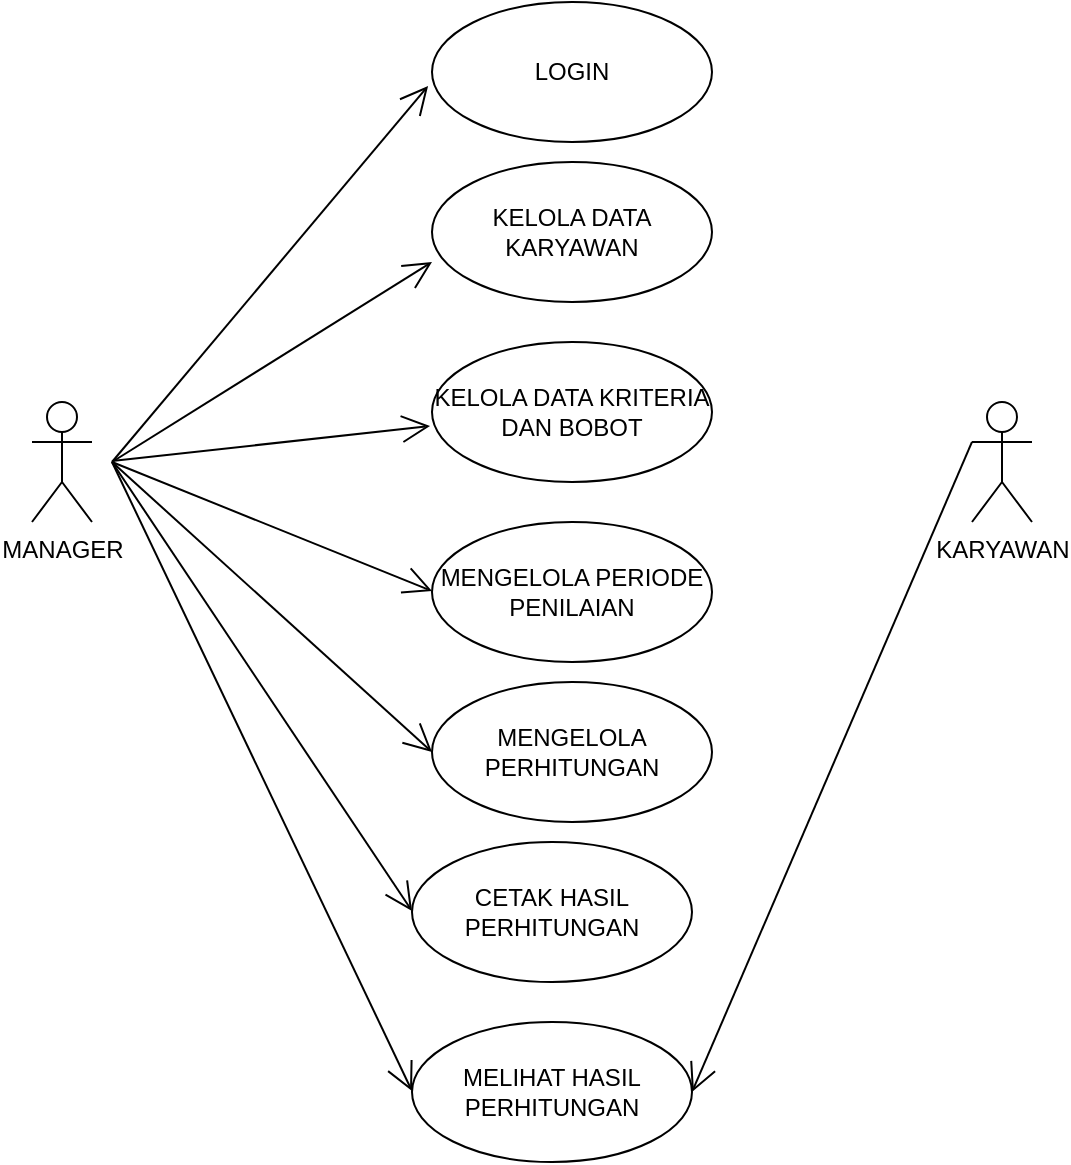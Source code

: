 <mxfile pages="2">
    <diagram id="AHE6DjJBJq3vkI-ANkfA" name="USE CASE">
        <mxGraphModel dx="727" dy="617" grid="1" gridSize="10" guides="1" tooltips="1" connect="1" arrows="1" fold="1" page="1" pageScale="1" pageWidth="850" pageHeight="1100" math="0" shadow="0">
            <root>
                <mxCell id="0"/>
                <mxCell id="1" parent="0"/>
                <mxCell id="UUClKhA7JUo0QNVYDxVS-1" value="MANAGER" style="shape=umlActor;verticalLabelPosition=bottom;verticalAlign=top;html=1;outlineConnect=0;" parent="1" vertex="1">
                    <mxGeometry x="130" y="260" width="30" height="60" as="geometry"/>
                </mxCell>
                <mxCell id="UUClKhA7JUo0QNVYDxVS-2" value="KARYAWAN" style="shape=umlActor;verticalLabelPosition=bottom;verticalAlign=top;html=1;outlineConnect=0;" parent="1" vertex="1">
                    <mxGeometry x="600" y="260" width="30" height="60" as="geometry"/>
                </mxCell>
                <mxCell id="UUClKhA7JUo0QNVYDxVS-3" value="LOGIN" style="ellipse;whiteSpace=wrap;html=1;" parent="1" vertex="1">
                    <mxGeometry x="330" y="60" width="140" height="70" as="geometry"/>
                </mxCell>
                <mxCell id="UUClKhA7JUo0QNVYDxVS-4" value="KELOLA DATA KARYAWAN&lt;br&gt;" style="ellipse;whiteSpace=wrap;html=1;" parent="1" vertex="1">
                    <mxGeometry x="330" y="140" width="140" height="70" as="geometry"/>
                </mxCell>
                <mxCell id="UUClKhA7JUo0QNVYDxVS-5" value="KELOLA DATA KRITERIA DAN BOBOT" style="ellipse;whiteSpace=wrap;html=1;" parent="1" vertex="1">
                    <mxGeometry x="330" y="230" width="140" height="70" as="geometry"/>
                </mxCell>
                <mxCell id="UUClKhA7JUo0QNVYDxVS-6" value="MENGELOLA PERHITUNGAN" style="ellipse;whiteSpace=wrap;html=1;" parent="1" vertex="1">
                    <mxGeometry x="330" y="400" width="140" height="70" as="geometry"/>
                </mxCell>
                <mxCell id="UUClKhA7JUo0QNVYDxVS-7" value="CETAK HASIL PERHITUNGAN" style="ellipse;whiteSpace=wrap;html=1;" parent="1" vertex="1">
                    <mxGeometry x="320" y="480" width="140" height="70" as="geometry"/>
                </mxCell>
                <mxCell id="UUClKhA7JUo0QNVYDxVS-8" value="MELIHAT HASIL PERHITUNGAN" style="ellipse;whiteSpace=wrap;html=1;" parent="1" vertex="1">
                    <mxGeometry x="320" y="570" width="140" height="70" as="geometry"/>
                </mxCell>
                <mxCell id="UUClKhA7JUo0QNVYDxVS-9" value="MENGELOLA PERIODE PENILAIAN" style="ellipse;whiteSpace=wrap;html=1;" parent="1" vertex="1">
                    <mxGeometry x="330" y="320" width="140" height="70" as="geometry"/>
                </mxCell>
                <mxCell id="UUClKhA7JUo0QNVYDxVS-10" value="" style="endArrow=open;endFill=1;endSize=12;html=1;rounded=0;entryX=-0.014;entryY=0.6;entryDx=0;entryDy=0;entryPerimeter=0;" parent="1" target="UUClKhA7JUo0QNVYDxVS-3" edge="1">
                    <mxGeometry width="160" relative="1" as="geometry">
                        <mxPoint x="170" y="290" as="sourcePoint"/>
                        <mxPoint x="310" y="289.5" as="targetPoint"/>
                    </mxGeometry>
                </mxCell>
                <mxCell id="UUClKhA7JUo0QNVYDxVS-11" value="" style="endArrow=open;endFill=1;endSize=12;html=1;rounded=0;entryX=0;entryY=0.714;entryDx=0;entryDy=0;entryPerimeter=0;" parent="1" target="UUClKhA7JUo0QNVYDxVS-4" edge="1">
                    <mxGeometry width="160" relative="1" as="geometry">
                        <mxPoint x="170" y="290" as="sourcePoint"/>
                        <mxPoint x="320" y="280" as="targetPoint"/>
                    </mxGeometry>
                </mxCell>
                <mxCell id="UUClKhA7JUo0QNVYDxVS-12" value="" style="endArrow=open;endFill=1;endSize=12;html=1;rounded=0;entryX=-0.007;entryY=0.6;entryDx=0;entryDy=0;entryPerimeter=0;" parent="1" target="UUClKhA7JUo0QNVYDxVS-5" edge="1">
                    <mxGeometry width="160" relative="1" as="geometry">
                        <mxPoint x="170" y="289.5" as="sourcePoint"/>
                        <mxPoint x="330" y="289.5" as="targetPoint"/>
                    </mxGeometry>
                </mxCell>
                <mxCell id="UUClKhA7JUo0QNVYDxVS-13" value="" style="endArrow=open;endFill=1;endSize=12;html=1;rounded=0;" parent="1" edge="1">
                    <mxGeometry width="160" relative="1" as="geometry">
                        <mxPoint x="170" y="290" as="sourcePoint"/>
                        <mxPoint x="330" y="354.5" as="targetPoint"/>
                    </mxGeometry>
                </mxCell>
                <mxCell id="UUClKhA7JUo0QNVYDxVS-14" value="" style="endArrow=open;endFill=1;endSize=12;html=1;rounded=0;entryX=0;entryY=0.5;entryDx=0;entryDy=0;" parent="1" target="UUClKhA7JUo0QNVYDxVS-6" edge="1">
                    <mxGeometry width="160" relative="1" as="geometry">
                        <mxPoint x="170" y="290" as="sourcePoint"/>
                        <mxPoint x="320" y="430" as="targetPoint"/>
                    </mxGeometry>
                </mxCell>
                <mxCell id="UUClKhA7JUo0QNVYDxVS-15" value="" style="endArrow=open;endFill=1;endSize=12;html=1;rounded=0;" parent="1" edge="1">
                    <mxGeometry width="160" relative="1" as="geometry">
                        <mxPoint x="170" y="290" as="sourcePoint"/>
                        <mxPoint x="320" y="514.5" as="targetPoint"/>
                    </mxGeometry>
                </mxCell>
                <mxCell id="UUClKhA7JUo0QNVYDxVS-16" value="" style="endArrow=open;endFill=1;endSize=12;html=1;rounded=0;" parent="1" edge="1">
                    <mxGeometry width="160" relative="1" as="geometry">
                        <mxPoint x="170" y="290" as="sourcePoint"/>
                        <mxPoint x="320" y="604.5" as="targetPoint"/>
                    </mxGeometry>
                </mxCell>
                <mxCell id="UUClKhA7JUo0QNVYDxVS-17" value="" style="endArrow=open;endFill=1;endSize=12;html=1;rounded=0;entryX=1;entryY=0.5;entryDx=0;entryDy=0;exitX=0;exitY=0.333;exitDx=0;exitDy=0;exitPerimeter=0;" parent="1" source="UUClKhA7JUo0QNVYDxVS-2" target="UUClKhA7JUo0QNVYDxVS-8" edge="1">
                    <mxGeometry width="160" relative="1" as="geometry">
                        <mxPoint x="340" y="330" as="sourcePoint"/>
                        <mxPoint x="500" y="330" as="targetPoint"/>
                    </mxGeometry>
                </mxCell>
            </root>
        </mxGraphModel>
    </diagram>
    <diagram id="Ts0aq4ot3qjMOcMURN8h" name="WIREFRAME">
        <mxGraphModel dx="2466" dy="1371" grid="1" gridSize="10" guides="1" tooltips="1" connect="1" arrows="1" fold="1" page="1" pageScale="1" pageWidth="850" pageHeight="1100" math="0" shadow="0">
            <root>
                <mxCell id="0"/>
                <mxCell id="1" parent="0"/>
                <mxCell id="nx7JS_TyfUa4yHsRmFqd-7" value="" style="rounded=0;whiteSpace=wrap;html=1;sketch=1;" parent="1" vertex="1">
                    <mxGeometry x="-680" y="50" width="810" height="590" as="geometry"/>
                </mxCell>
                <mxCell id="nx7JS_TyfUa4yHsRmFqd-8" value="" style="rounded=0;whiteSpace=wrap;html=1;fillColor=none;strokeColor=#0E1319;strokeWidth=1;sketch=1;" parent="1" vertex="1">
                    <mxGeometry x="-680" y="50" width="201" height="590" as="geometry"/>
                </mxCell>
                <mxCell id="nx7JS_TyfUa4yHsRmFqd-9" value="" style="sketch=1;pointerEvents=1;shadow=0;dashed=0;html=1;strokeColor=none;labelPosition=center;verticalLabelPosition=bottom;verticalAlign=top;align=center;fillColor=#171717;shape=mxgraph.mscae.oms.dashboard;strokeWidth=1;" parent="1" vertex="1">
                    <mxGeometry x="-659" y="190" width="36.59" height="30" as="geometry"/>
                </mxCell>
                <mxCell id="nx7JS_TyfUa4yHsRmFqd-10" value="&lt;font style=&quot;font-size: 15px;&quot; data-font-src=&quot;https://fonts.googleapis.com/css?family=Nunito+Sans&quot; face=&quot;Nunito Sans&quot;&gt;Dashboard&lt;/font&gt;" style="text;html=1;strokeColor=none;fillColor=none;align=center;verticalAlign=middle;whiteSpace=wrap;rounded=0;strokeWidth=1;sketch=1;" parent="1" vertex="1">
                    <mxGeometry x="-599" y="190" width="60" height="30" as="geometry"/>
                </mxCell>
                <mxCell id="nx7JS_TyfUa4yHsRmFqd-13" value="" style="line;strokeWidth=2;html=1;fontFamily=Nunito Sans;fontSource=https%3A%2F%2Ffonts.googleapis.com%2Fcss%3Ffamily%3DNunito%2BSans;fontSize=15;fillColor=none;sketch=1;" parent="1" vertex="1">
                    <mxGeometry x="-659" y="170" width="160" height="10" as="geometry"/>
                </mxCell>
                <mxCell id="nx7JS_TyfUa4yHsRmFqd-14" value="&lt;font face=&quot;Nunito Sans&quot;&gt;&lt;span style=&quot;font-size: 15px;&quot;&gt;INI MERUPAKAN HALAMAN DASHBOARD AWAL&lt;/span&gt;&lt;/font&gt;" style="text;html=1;strokeColor=none;fillColor=none;align=center;verticalAlign=middle;whiteSpace=wrap;rounded=0;strokeWidth=1;sketch=1;" parent="1" vertex="1">
                    <mxGeometry x="-309" y="260" width="280" height="100" as="geometry"/>
                </mxCell>
                <mxCell id="nx7JS_TyfUa4yHsRmFqd-15" value="" style="rounded=0;whiteSpace=wrap;html=1;strokeWidth=1;fontFamily=Nunito Sans;fontSource=https%3A%2F%2Ffonts.googleapis.com%2Fcss%3Ffamily%3DNunito%2BSans;fontSize=15;fillColor=none;sketch=1;" parent="1" vertex="1">
                    <mxGeometry x="-479" y="50" width="610" height="60" as="geometry"/>
                </mxCell>
                <mxCell id="nx7JS_TyfUa4yHsRmFqd-16" value="" style="sketch=1;pointerEvents=1;shadow=0;dashed=0;html=1;strokeColor=none;labelPosition=center;verticalLabelPosition=bottom;verticalAlign=top;align=center;fillColor=#505050;shape=mxgraph.mscae.intune.account_portal;strokeWidth=1;fontFamily=Nunito Sans;fontSource=https%3A%2F%2Ffonts.googleapis.com%2Fcss%3Ffamily%3DNunito%2BSans;fontSize=15;" parent="1" vertex="1">
                    <mxGeometry x="81" y="60" width="25.8" height="30" as="geometry"/>
                </mxCell>
                <mxCell id="nx7JS_TyfUa4yHsRmFqd-17" value="&lt;font face=&quot;Nunito Sans&quot;&gt;&lt;span style=&quot;font-size: 15px;&quot;&gt;user&lt;/span&gt;&lt;/font&gt;" style="text;html=1;strokeColor=none;fillColor=none;align=center;verticalAlign=middle;whiteSpace=wrap;rounded=0;strokeWidth=1;sketch=1;" parent="1" vertex="1">
                    <mxGeometry x="72.9" y="93" width="40" height="10" as="geometry"/>
                </mxCell>
                <mxCell id="nx7JS_TyfUa4yHsRmFqd-18" value="" style="triangle;whiteSpace=wrap;html=1;strokeColor=#0E1319;strokeWidth=1;fontFamily=Nunito Sans;fontSource=https%3A%2F%2Ffonts.googleapis.com%2Fcss%3Ffamily%3DNunito%2BSans;fontSize=15;fillColor=#050505;rotation=90;sketch=1;" parent="1" vertex="1">
                    <mxGeometry x="112.9" y="96" width="7.5" height="10" as="geometry"/>
                </mxCell>
                <mxCell id="nx7JS_TyfUa4yHsRmFqd-19" value="" style="rounded=1;whiteSpace=wrap;html=1;strokeColor=#0E1319;strokeWidth=1;fontFamily=Nunito Sans;fontSource=https%3A%2F%2Ffonts.googleapis.com%2Fcss%3Ffamily%3DNunito%2BSans;fontSize=15;fillColor=#F5F5F5;sketch=1;" parent="1" vertex="1">
                    <mxGeometry x="1" y="105" width="119.4" height="80" as="geometry"/>
                </mxCell>
                <mxCell id="nx7JS_TyfUa4yHsRmFqd-20" value="" style="sketch=1;pointerEvents=1;shadow=0;dashed=0;html=1;strokeColor=none;labelPosition=center;verticalLabelPosition=bottom;verticalAlign=top;align=center;fillColor=#000000;shape=mxgraph.mscae.intune.account_portal;strokeWidth=1;fontFamily=Nunito Sans;fontSource=https%3A%2F%2Ffonts.googleapis.com%2Fcss%3Ffamily%3DNunito%2BSans;fontSize=15;" parent="1" vertex="1">
                    <mxGeometry x="24" y="117" width="20" height="20" as="geometry"/>
                </mxCell>
                <mxCell id="nx7JS_TyfUa4yHsRmFqd-21" value="&lt;font face=&quot;Nunito Sans&quot;&gt;&lt;span style=&quot;font-size: 15px;&quot;&gt;Profile&lt;/span&gt;&lt;/font&gt;" style="text;html=1;strokeColor=none;fillColor=none;align=center;verticalAlign=middle;whiteSpace=wrap;rounded=0;strokeWidth=1;sketch=1;" parent="1" vertex="1">
                    <mxGeometry x="51" y="126" width="40" height="10" as="geometry"/>
                </mxCell>
                <mxCell id="nx7JS_TyfUa4yHsRmFqd-22" value="" style="line;strokeWidth=1;html=1;fontFamily=Nunito Sans;fontSource=https%3A%2F%2Ffonts.googleapis.com%2Fcss%3Ffamily%3DNunito%2BSans;fontSize=15;fillColor=none;sketch=1;" parent="1" vertex="1">
                    <mxGeometry x="1" y="140" width="120" height="10" as="geometry"/>
                </mxCell>
                <mxCell id="nx7JS_TyfUa4yHsRmFqd-24" value="" style="sketch=1;pointerEvents=1;shadow=0;dashed=0;html=1;strokeColor=none;fillColor=#170E07;labelPosition=center;verticalLabelPosition=bottom;verticalAlign=top;align=center;outlineConnect=0;shape=mxgraph.veeam2.turn_on_off;strokeWidth=1;fontFamily=Nunito Sans;fontSource=https%3A%2F%2Ffonts.googleapis.com%2Fcss%3Ffamily%3DNunito%2BSans;fontSize=15;" parent="1" vertex="1">
                    <mxGeometry x="23" y="150" width="20.67" height="20" as="geometry"/>
                </mxCell>
                <mxCell id="nx7JS_TyfUa4yHsRmFqd-25" value="&lt;font face=&quot;Nunito Sans&quot;&gt;&lt;span style=&quot;font-size: 15px;&quot;&gt;log out&lt;/span&gt;&lt;/font&gt;" style="text;html=1;strokeColor=none;fillColor=none;align=center;verticalAlign=middle;whiteSpace=wrap;rounded=0;strokeWidth=1;sketch=1;" parent="1" vertex="1">
                    <mxGeometry x="50" y="155" width="51" height="10" as="geometry"/>
                </mxCell>
                <mxCell id="nx7JS_TyfUa4yHsRmFqd-26" value="" style="sketch=1;pointerEvents=1;shadow=0;dashed=0;html=1;strokeColor=none;fillColor=#00120E;labelPosition=center;verticalLabelPosition=bottom;verticalAlign=top;align=center;outlineConnect=0;shape=mxgraph.veeam2.folder;strokeWidth=1;fontFamily=Nunito Sans;fontSource=https%3A%2F%2Ffonts.googleapis.com%2Fcss%3Ffamily%3DNunito%2BSans;fontSize=15;" parent="1" vertex="1">
                    <mxGeometry x="-657.7" y="250" width="35" height="30" as="geometry"/>
                </mxCell>
                <mxCell id="nx7JS_TyfUa4yHsRmFqd-27" value="&lt;font style=&quot;font-size: 15px;&quot; data-font-src=&quot;https://fonts.googleapis.com/css?family=Nunito+Sans&quot; face=&quot;Nunito Sans&quot;&gt;Data Master&lt;/font&gt;" style="text;html=1;strokeColor=none;fillColor=none;align=center;verticalAlign=middle;whiteSpace=wrap;rounded=0;strokeWidth=1;sketch=1;" parent="1" vertex="1">
                    <mxGeometry x="-614.25" y="250" width="90.5" height="30" as="geometry"/>
                </mxCell>
                <mxCell id="nx7JS_TyfUa4yHsRmFqd-28" value="" style="line;strokeWidth=2;html=1;fontFamily=Nunito Sans;fontSource=https%3A%2F%2Ffonts.googleapis.com%2Fcss%3Ffamily%3DNunito%2BSans;fontSize=15;fillColor=none;sketch=1;" parent="1" vertex="1">
                    <mxGeometry x="-659.5" y="231" width="160" height="10" as="geometry"/>
                </mxCell>
                <mxCell id="nx7JS_TyfUa4yHsRmFqd-29" value="&lt;font style=&quot;font-size: 15px;&quot; data-font-src=&quot;https://fonts.googleapis.com/css?family=Nunito+Sans&quot; face=&quot;Nunito Sans&quot;&gt;Penilaian&lt;/font&gt;" style="text;html=1;strokeColor=none;fillColor=none;align=center;verticalAlign=middle;whiteSpace=wrap;rounded=0;strokeWidth=1;sketch=1;" parent="1" vertex="1">
                    <mxGeometry x="-625.25" y="309" width="90.5" height="30" as="geometry"/>
                </mxCell>
                <mxCell id="nx7JS_TyfUa4yHsRmFqd-30" value="" style="line;strokeWidth=2;html=1;fontFamily=Nunito Sans;fontSource=https%3A%2F%2Ffonts.googleapis.com%2Fcss%3Ffamily%3DNunito%2BSans;fontSize=15;fillColor=none;sketch=1;" parent="1" vertex="1">
                    <mxGeometry x="-659.5" y="290" width="160" height="10" as="geometry"/>
                </mxCell>
                <mxCell id="nx7JS_TyfUa4yHsRmFqd-31" value="&lt;font style=&quot;font-size: 15px;&quot; data-font-src=&quot;https://fonts.googleapis.com/css?family=Nunito+Sans&quot; face=&quot;Nunito Sans&quot;&gt;Perhitungan&lt;/font&gt;" style="text;html=1;strokeColor=none;fillColor=none;align=center;verticalAlign=middle;whiteSpace=wrap;rounded=0;strokeWidth=1;sketch=1;" parent="1" vertex="1">
                    <mxGeometry x="-614.25" y="369" width="90.5" height="30" as="geometry"/>
                </mxCell>
                <mxCell id="nx7JS_TyfUa4yHsRmFqd-32" value="" style="line;strokeWidth=2;html=1;fontFamily=Nunito Sans;fontSource=https%3A%2F%2Ffonts.googleapis.com%2Fcss%3Ffamily%3DNunito%2BSans;fontSize=15;fillColor=none;sketch=1;" parent="1" vertex="1">
                    <mxGeometry x="-659.5" y="350" width="160" height="10" as="geometry"/>
                </mxCell>
                <mxCell id="nx7JS_TyfUa4yHsRmFqd-33" value="" style="dashed=0;aspect=fixed;verticalLabelPosition=bottom;verticalAlign=top;align=center;shape=mxgraph.gmdl.edit;strokeColor=none;fillColor=#171717;shadow=0;sketch=1;strokeWidth=1;fontFamily=Nunito Sans;fontSource=https%3A%2F%2Ffonts.googleapis.com%2Fcss%3Ffamily%3DNunito%2BSans;fontSize=15;" parent="1" vertex="1">
                    <mxGeometry x="-649" y="314" width="23.75" height="23.75" as="geometry"/>
                </mxCell>
                <mxCell id="nx7JS_TyfUa4yHsRmFqd-34" value="" style="sketch=1;pointerEvents=1;shadow=0;dashed=0;html=1;strokeColor=none;fillColor=#001F18;labelPosition=center;verticalLabelPosition=bottom;verticalAlign=top;align=center;outlineConnect=0;shape=mxgraph.veeam2.automation;strokeWidth=1;fontFamily=Nunito Sans;fontSource=https%3A%2F%2Ffonts.googleapis.com%2Fcss%3Ffamily%3DNunito%2BSans;fontSize=15;" parent="1" vertex="1">
                    <mxGeometry x="-653.25" y="368" width="30" height="30" as="geometry"/>
                </mxCell>
                <mxCell id="nx7JS_TyfUa4yHsRmFqd-35" value="" style="rounded=0;whiteSpace=wrap;html=1;sketch=1;" parent="1" vertex="1">
                    <mxGeometry x="191" y="50" width="810" height="590" as="geometry"/>
                </mxCell>
                <mxCell id="nx7JS_TyfUa4yHsRmFqd-36" value="" style="rounded=0;whiteSpace=wrap;html=1;fillColor=none;strokeColor=#0E1319;strokeWidth=1;sketch=1;" parent="1" vertex="1">
                    <mxGeometry x="191" y="50" width="201" height="590" as="geometry"/>
                </mxCell>
                <mxCell id="nx7JS_TyfUa4yHsRmFqd-37" value="" style="sketch=1;pointerEvents=1;shadow=0;dashed=0;html=1;strokeColor=none;labelPosition=center;verticalLabelPosition=bottom;verticalAlign=top;align=center;fillColor=#171717;shape=mxgraph.mscae.oms.dashboard;strokeWidth=1;" parent="1" vertex="1">
                    <mxGeometry x="212" y="190" width="36.59" height="30" as="geometry"/>
                </mxCell>
                <mxCell id="nx7JS_TyfUa4yHsRmFqd-38" value="&lt;font style=&quot;font-size: 15px;&quot; data-font-src=&quot;https://fonts.googleapis.com/css?family=Nunito+Sans&quot; face=&quot;Nunito Sans&quot;&gt;Dashboard&lt;/font&gt;" style="text;html=1;strokeColor=none;fillColor=none;align=center;verticalAlign=middle;whiteSpace=wrap;rounded=0;strokeWidth=1;sketch=1;" parent="1" vertex="1">
                    <mxGeometry x="272" y="190" width="60" height="30" as="geometry"/>
                </mxCell>
                <mxCell id="nx7JS_TyfUa4yHsRmFqd-39" value="" style="line;strokeWidth=2;html=1;fontFamily=Nunito Sans;fontSource=https%3A%2F%2Ffonts.googleapis.com%2Fcss%3Ffamily%3DNunito%2BSans;fontSize=15;fillColor=none;sketch=1;" parent="1" vertex="1">
                    <mxGeometry x="212" y="170" width="160" height="10" as="geometry"/>
                </mxCell>
                <mxCell id="nx7JS_TyfUa4yHsRmFqd-41" value="" style="rounded=0;whiteSpace=wrap;html=1;strokeWidth=1;fontFamily=Nunito Sans;fontSource=https%3A%2F%2Ffonts.googleapis.com%2Fcss%3Ffamily%3DNunito%2BSans;fontSize=15;fillColor=none;sketch=1;" parent="1" vertex="1">
                    <mxGeometry x="392" y="50" width="610" height="60" as="geometry"/>
                </mxCell>
                <mxCell id="nx7JS_TyfUa4yHsRmFqd-42" value="" style="sketch=1;pointerEvents=1;shadow=0;dashed=0;html=1;strokeColor=none;labelPosition=center;verticalLabelPosition=bottom;verticalAlign=top;align=center;fillColor=#505050;shape=mxgraph.mscae.intune.account_portal;strokeWidth=1;fontFamily=Nunito Sans;fontSource=https%3A%2F%2Ffonts.googleapis.com%2Fcss%3Ffamily%3DNunito%2BSans;fontSize=15;" parent="1" vertex="1">
                    <mxGeometry x="952" y="60" width="25.8" height="30" as="geometry"/>
                </mxCell>
                <mxCell id="nx7JS_TyfUa4yHsRmFqd-43" value="&lt;font face=&quot;Nunito Sans&quot;&gt;&lt;span style=&quot;font-size: 15px;&quot;&gt;user&lt;/span&gt;&lt;/font&gt;" style="text;html=1;strokeColor=none;fillColor=none;align=center;verticalAlign=middle;whiteSpace=wrap;rounded=0;strokeWidth=1;sketch=1;" parent="1" vertex="1">
                    <mxGeometry x="943.9" y="93" width="40" height="10" as="geometry"/>
                </mxCell>
                <mxCell id="nx7JS_TyfUa4yHsRmFqd-44" value="" style="triangle;whiteSpace=wrap;html=1;strokeColor=#0E1319;strokeWidth=1;fontFamily=Nunito Sans;fontSource=https%3A%2F%2Ffonts.googleapis.com%2Fcss%3Ffamily%3DNunito%2BSans;fontSize=15;fillColor=#050505;rotation=90;sketch=1;" parent="1" vertex="1">
                    <mxGeometry x="983.9" y="96" width="7.5" height="10" as="geometry"/>
                </mxCell>
                <mxCell id="nx7JS_TyfUa4yHsRmFqd-45" value="" style="rounded=1;whiteSpace=wrap;html=1;strokeColor=#0E1319;strokeWidth=1;fontFamily=Nunito Sans;fontSource=https%3A%2F%2Ffonts.googleapis.com%2Fcss%3Ffamily%3DNunito%2BSans;fontSize=15;fillColor=#F5F5F5;arcSize=5;sketch=1;" parent="1" vertex="1">
                    <mxGeometry x="237.25" y="295" width="134.25" height="120" as="geometry"/>
                </mxCell>
                <mxCell id="nx7JS_TyfUa4yHsRmFqd-48" value="" style="line;strokeWidth=1;html=1;fontFamily=Nunito Sans;fontSource=https%3A%2F%2Ffonts.googleapis.com%2Fcss%3Ffamily%3DNunito%2BSans;fontSize=15;fillColor=none;sketch=1;" parent="1" vertex="1">
                    <mxGeometry x="237.25" y="315.88" width="134.25" height="10" as="geometry"/>
                </mxCell>
                <mxCell id="nx7JS_TyfUa4yHsRmFqd-51" value="" style="sketch=1;pointerEvents=1;shadow=0;dashed=0;html=1;strokeColor=none;fillColor=#00120E;labelPosition=center;verticalLabelPosition=bottom;verticalAlign=top;align=center;outlineConnect=0;shape=mxgraph.veeam2.folder;strokeWidth=1;fontFamily=Nunito Sans;fontSource=https%3A%2F%2Ffonts.googleapis.com%2Fcss%3Ffamily%3DNunito%2BSans;fontSize=15;" parent="1" vertex="1">
                    <mxGeometry x="213.3" y="250" width="35" height="30" as="geometry"/>
                </mxCell>
                <mxCell id="nx7JS_TyfUa4yHsRmFqd-52" value="&lt;font style=&quot;font-size: 15px;&quot; data-font-src=&quot;https://fonts.googleapis.com/css?family=Nunito+Sans&quot; face=&quot;Nunito Sans&quot;&gt;Data Master&lt;/font&gt;" style="text;html=1;strokeColor=none;fillColor=none;align=center;verticalAlign=middle;whiteSpace=wrap;rounded=0;strokeWidth=1;sketch=1;" parent="1" vertex="1">
                    <mxGeometry x="256.75" y="250" width="90.5" height="30" as="geometry"/>
                </mxCell>
                <mxCell id="nx7JS_TyfUa4yHsRmFqd-53" value="" style="line;strokeWidth=2;html=1;fontFamily=Nunito Sans;fontSource=https%3A%2F%2Ffonts.googleapis.com%2Fcss%3Ffamily%3DNunito%2BSans;fontSize=15;fillColor=none;sketch=1;" parent="1" vertex="1">
                    <mxGeometry x="211.5" y="231" width="160" height="10" as="geometry"/>
                </mxCell>
                <mxCell id="nx7JS_TyfUa4yHsRmFqd-54" value="&lt;font style=&quot;font-size: 15px;&quot; data-font-src=&quot;https://fonts.googleapis.com/css?family=Nunito+Sans&quot; face=&quot;Nunito Sans&quot;&gt;Penilaian&lt;/font&gt;" style="text;html=1;strokeColor=none;fillColor=none;align=center;verticalAlign=middle;whiteSpace=wrap;rounded=0;strokeWidth=1;sketch=1;" parent="1" vertex="1">
                    <mxGeometry x="235.25" y="469" width="90.5" height="30" as="geometry"/>
                </mxCell>
                <mxCell id="nx7JS_TyfUa4yHsRmFqd-55" value="" style="line;strokeWidth=2;html=1;fontFamily=Nunito Sans;fontSource=https%3A%2F%2Ffonts.googleapis.com%2Fcss%3Ffamily%3DNunito%2BSans;fontSize=15;fillColor=none;sketch=1;" parent="1" vertex="1">
                    <mxGeometry x="201" y="450" width="160" height="10" as="geometry"/>
                </mxCell>
                <mxCell id="nx7JS_TyfUa4yHsRmFqd-56" value="&lt;font style=&quot;font-size: 15px;&quot; data-font-src=&quot;https://fonts.googleapis.com/css?family=Nunito+Sans&quot; face=&quot;Nunito Sans&quot;&gt;Perhitungan&lt;/font&gt;" style="text;html=1;strokeColor=none;fillColor=none;align=center;verticalAlign=middle;whiteSpace=wrap;rounded=0;strokeWidth=1;sketch=1;" parent="1" vertex="1">
                    <mxGeometry x="246.25" y="529" width="90.5" height="30" as="geometry"/>
                </mxCell>
                <mxCell id="nx7JS_TyfUa4yHsRmFqd-57" value="" style="line;strokeWidth=2;html=1;fontFamily=Nunito Sans;fontSource=https%3A%2F%2Ffonts.googleapis.com%2Fcss%3Ffamily%3DNunito%2BSans;fontSize=15;fillColor=none;sketch=1;" parent="1" vertex="1">
                    <mxGeometry x="201" y="510" width="160" height="10" as="geometry"/>
                </mxCell>
                <mxCell id="nx7JS_TyfUa4yHsRmFqd-58" value="" style="dashed=0;aspect=fixed;verticalLabelPosition=bottom;verticalAlign=top;align=center;shape=mxgraph.gmdl.edit;strokeColor=none;fillColor=#171717;shadow=0;sketch=1;strokeWidth=1;fontFamily=Nunito Sans;fontSource=https%3A%2F%2Ffonts.googleapis.com%2Fcss%3Ffamily%3DNunito%2BSans;fontSize=15;" parent="1" vertex="1">
                    <mxGeometry x="211.5" y="474" width="23.75" height="23.75" as="geometry"/>
                </mxCell>
                <mxCell id="nx7JS_TyfUa4yHsRmFqd-59" value="" style="sketch=1;pointerEvents=1;shadow=0;dashed=0;html=1;strokeColor=none;fillColor=#001F18;labelPosition=center;verticalLabelPosition=bottom;verticalAlign=top;align=center;outlineConnect=0;shape=mxgraph.veeam2.automation;strokeWidth=1;fontFamily=Nunito Sans;fontSource=https%3A%2F%2Ffonts.googleapis.com%2Fcss%3Ffamily%3DNunito%2BSans;fontSize=15;" parent="1" vertex="1">
                    <mxGeometry x="207.25" y="528" width="30" height="30" as="geometry"/>
                </mxCell>
                <mxCell id="nx7JS_TyfUa4yHsRmFqd-60" value="&lt;font style=&quot;font-size: 9px;&quot; data-font-src=&quot;https://fonts.googleapis.com/css?family=Nunito+Sans&quot; face=&quot;Nunito Sans&quot;&gt;Data Master :&lt;/font&gt;" style="text;html=1;strokeColor=none;fillColor=none;align=center;verticalAlign=middle;whiteSpace=wrap;rounded=0;strokeWidth=1;fontSize=9;sketch=1;" parent="1" vertex="1">
                    <mxGeometry x="249.5" y="297.88" width="64.25" height="20" as="geometry"/>
                </mxCell>
                <mxCell id="nx7JS_TyfUa4yHsRmFqd-62" value="&lt;font face=&quot;Nunito Sans&quot;&gt;Alternatif&lt;/font&gt;" style="text;html=1;strokeColor=none;fillColor=none;align=center;verticalAlign=middle;whiteSpace=wrap;rounded=0;strokeWidth=1;fontSize=9;sketch=1;" parent="1" vertex="1">
                    <mxGeometry x="239.88" y="360" width="64.25" height="20" as="geometry"/>
                </mxCell>
                <mxCell id="nx7JS_TyfUa4yHsRmFqd-63" value="" style="rounded=1;whiteSpace=wrap;html=1;strokeColor=none;strokeWidth=1;fontFamily=Nunito Sans;fontSource=https%3A%2F%2Ffonts.googleapis.com%2Fcss%3Ffamily%3DNunito%2BSans;fontSize=15;fillColor=#B0B0B0;arcSize=10;verticalAlign=bottom;gradientColor=none;sketch=1;" parent="1" vertex="1">
                    <mxGeometry x="243.82" y="330" width="121.12" height="20" as="geometry"/>
                </mxCell>
                <mxCell id="nx7JS_TyfUa4yHsRmFqd-64" value="&lt;font face=&quot;Nunito Sans&quot;&gt;Kriteria&lt;/font&gt;" style="text;html=1;strokeColor=none;fillColor=none;align=center;verticalAlign=middle;whiteSpace=wrap;rounded=0;strokeWidth=1;fontSize=9;sketch=1;" parent="1" vertex="1">
                    <mxGeometry x="237.25" y="330" width="64.25" height="20" as="geometry"/>
                </mxCell>
                <mxCell id="nx7JS_TyfUa4yHsRmFqd-65" value="" style="rounded=1;whiteSpace=wrap;html=1;strokeColor=#0E1319;strokeWidth=1;fontFamily=Nunito Sans;fontSource=https%3A%2F%2Ffonts.googleapis.com%2Fcss%3Ffamily%3DNunito%2BSans;fontSize=15;fillColor=#F5F5F5;arcSize=5;sketch=1;" parent="1" vertex="1">
                    <mxGeometry x="421" y="170.76" width="170" height="239.24" as="geometry"/>
                </mxCell>
                <mxCell id="nx7JS_TyfUa4yHsRmFqd-66" value="" style="rounded=1;whiteSpace=wrap;html=1;strokeColor=#0E1319;strokeWidth=1;fontFamily=Nunito Sans;fontSource=https%3A%2F%2Ffonts.googleapis.com%2Fcss%3Ffamily%3DNunito%2BSans;fontSize=15;fillColor=#F5F5F5;arcSize=3;sketch=1;" parent="1" vertex="1">
                    <mxGeometry x="611" y="170" width="360" height="340" as="geometry"/>
                </mxCell>
                <mxCell id="nx7JS_TyfUa4yHsRmFqd-70" value="" style="html=1;verticalLabelPosition=bottom;align=center;labelBackgroundColor=#ffffff;verticalAlign=top;strokeWidth=1;strokeColor=#000B14;shadow=0;dashed=0;shape=mxgraph.ios7.icons.looking_glass;fontFamily=Nunito Sans;fontSource=https%3A%2F%2Ffonts.googleapis.com%2Fcss%3Ffamily%3DNunito%2BSans;fontSize=9;fillColor=#1C1C1C;gradientColor=none;sketch=1;" parent="1" vertex="1">
                    <mxGeometry x="943" y="211" width="10" height="10" as="geometry"/>
                </mxCell>
                <mxCell id="nx7JS_TyfUa4yHsRmFqd-71" value="" style="rounded=0;whiteSpace=wrap;html=1;strokeColor=#000B14;strokeWidth=1;fontFamily=Nunito Sans;fontSource=https%3A%2F%2Ffonts.googleapis.com%2Fcss%3Ffamily%3DNunito%2BSans;fontSize=9;fillColor=none;gradientColor=none;sketch=1;" parent="1" vertex="1">
                    <mxGeometry x="838" y="206" width="120" height="20" as="geometry"/>
                </mxCell>
                <mxCell id="nx7JS_TyfUa4yHsRmFqd-72" value="cari kriteria" style="text;html=1;strokeColor=none;fillColor=none;align=center;verticalAlign=middle;whiteSpace=wrap;rounded=0;strokeWidth=1;fontFamily=Nunito Sans;fontSource=https%3A%2F%2Ffonts.googleapis.com%2Fcss%3Ffamily%3DNunito%2BSans;fontSize=9;sketch=1;" parent="1" vertex="1">
                    <mxGeometry x="832" y="199.5" width="60" height="30" as="geometry"/>
                </mxCell>
                <mxCell id="nx7JS_TyfUa4yHsRmFqd-73" value="&lt;font style=&quot;font-size: 12px;&quot;&gt;List kriteria&lt;/font&gt;" style="text;html=1;strokeColor=none;fillColor=none;align=center;verticalAlign=middle;whiteSpace=wrap;rounded=0;strokeWidth=1;fontFamily=Nunito Sans;fontSource=https%3A%2F%2Ffonts.googleapis.com%2Fcss%3Ffamily%3DNunito%2BSans;fontSize=9;sketch=1;" parent="1" vertex="1">
                    <mxGeometry x="615" y="170" width="76" height="30" as="geometry"/>
                </mxCell>
                <mxCell id="nx7JS_TyfUa4yHsRmFqd-74" value="&lt;font style=&quot;font-size: 12px;&quot;&gt;Tambah kriteria&lt;/font&gt;" style="text;html=1;strokeColor=none;fillColor=none;align=center;verticalAlign=middle;whiteSpace=wrap;rounded=0;strokeWidth=1;fontFamily=Nunito Sans;fontSource=https%3A%2F%2Ffonts.googleapis.com%2Fcss%3Ffamily%3DNunito%2BSans;fontSize=9;sketch=1;" parent="1" vertex="1">
                    <mxGeometry x="426" y="170" width="90" height="30" as="geometry"/>
                </mxCell>
                <mxCell id="nx7JS_TyfUa4yHsRmFqd-75" value="" style="line;strokeWidth=1;html=1;fontFamily=Nunito Sans;fontSource=https%3A%2F%2Ffonts.googleapis.com%2Fcss%3Ffamily%3DNunito%2BSans;fontSize=15;fillColor=none;sketch=1;" parent="1" vertex="1">
                    <mxGeometry x="611" y="190" width="360" height="10" as="geometry"/>
                </mxCell>
                <mxCell id="nx7JS_TyfUa4yHsRmFqd-76" value="Show" style="text;html=1;strokeColor=none;fillColor=none;align=center;verticalAlign=middle;whiteSpace=wrap;rounded=0;strokeWidth=1;fontFamily=Nunito Sans;fontSource=https%3A%2F%2Ffonts.googleapis.com%2Fcss%3Ffamily%3DNunito%2BSans;fontSize=9;sketch=1;" parent="1" vertex="1">
                    <mxGeometry x="608" y="202" width="60" height="30" as="geometry"/>
                </mxCell>
                <mxCell id="nx7JS_TyfUa4yHsRmFqd-78" value="" style="rounded=1;whiteSpace=wrap;html=1;strokeColor=#000B14;strokeWidth=1;fontFamily=Nunito Sans;fontSource=https%3A%2F%2Ffonts.googleapis.com%2Fcss%3Ffamily%3DNunito%2BSans;fontSize=12;fillColor=none;gradientColor=none;sketch=1;" parent="1" vertex="1">
                    <mxGeometry x="652" y="211" width="30" height="10" as="geometry"/>
                </mxCell>
                <mxCell id="nx7JS_TyfUa4yHsRmFqd-79" value="&lt;font style=&quot;font-size: 5px;&quot;&gt;10&lt;/font&gt;" style="text;html=1;strokeColor=none;fillColor=none;align=center;verticalAlign=middle;whiteSpace=wrap;rounded=0;strokeWidth=1;fontFamily=Nunito Sans;fontSource=https%3A%2F%2Ffonts.googleapis.com%2Fcss%3Ffamily%3DNunito%2BSans;fontSize=9;sketch=1;" parent="1" vertex="1">
                    <mxGeometry x="650" y="209" width="20" height="11" as="geometry"/>
                </mxCell>
                <mxCell id="nx7JS_TyfUa4yHsRmFqd-80" value="" style="triangle;whiteSpace=wrap;html=1;strokeColor=#0E1319;strokeWidth=1;fontFamily=Nunito Sans;fontSource=https%3A%2F%2Ffonts.googleapis.com%2Fcss%3Ffamily%3DNunito%2BSans;fontSize=15;fillColor=#050505;rotation=90;sketch=1;" parent="1" vertex="1">
                    <mxGeometry x="671" y="216.5" width="1" height="1" as="geometry"/>
                </mxCell>
                <mxCell id="nx7JS_TyfUa4yHsRmFqd-81" value="" style="triangle;whiteSpace=wrap;html=1;strokeColor=#0E1319;strokeWidth=1;fontFamily=Nunito Sans;fontSource=https%3A%2F%2Ffonts.googleapis.com%2Fcss%3Ffamily%3DNunito%2BSans;fontSize=15;fillColor=#050505;rotation=90;flipV=1;flipH=1;sketch=1;" parent="1" vertex="1">
                    <mxGeometry x="671" y="214" width="1" height="1" as="geometry"/>
                </mxCell>
                <mxCell id="nx7JS_TyfUa4yHsRmFqd-82" value="entries" style="text;html=1;strokeColor=none;fillColor=none;align=center;verticalAlign=middle;whiteSpace=wrap;rounded=0;strokeWidth=1;fontFamily=Nunito Sans;fontSource=https%3A%2F%2Ffonts.googleapis.com%2Fcss%3Ffamily%3DNunito%2BSans;fontSize=9;sketch=1;" parent="1" vertex="1">
                    <mxGeometry x="672" y="201" width="60" height="30" as="geometry"/>
                </mxCell>
                <mxCell id="nx7JS_TyfUa4yHsRmFqd-83" value="" style="rounded=0;whiteSpace=wrap;html=1;strokeColor=#000B14;strokeWidth=1;fontFamily=Nunito Sans;fontSource=https%3A%2F%2Ffonts.googleapis.com%2Fcss%3Ffamily%3DNunito%2BSans;fontSize=5;fillColor=none;gradientColor=none;sketch=1;" parent="1" vertex="1">
                    <mxGeometry x="629" y="234" width="329" height="247" as="geometry"/>
                </mxCell>
                <mxCell id="nx7JS_TyfUa4yHsRmFqd-84" value="" style="rounded=0;whiteSpace=wrap;html=1;strokeColor=#000B14;strokeWidth=1;fontFamily=Nunito Sans;fontSource=https%3A%2F%2Ffonts.googleapis.com%2Fcss%3Ffamily%3DNunito%2BSans;fontSize=5;fillColor=none;gradientColor=none;sketch=1;" parent="1" vertex="1">
                    <mxGeometry x="629" y="234" width="329" height="26" as="geometry"/>
                </mxCell>
                <mxCell id="nx7JS_TyfUa4yHsRmFqd-85" value="No." style="text;html=1;strokeColor=none;fillColor=none;align=center;verticalAlign=middle;whiteSpace=wrap;rounded=0;strokeWidth=1;fontFamily=Nunito Sans;fontSource=https%3A%2F%2Ffonts.googleapis.com%2Fcss%3Ffamily%3DNunito%2BSans;fontSize=9;sketch=1;" parent="1" vertex="1">
                    <mxGeometry x="611" y="232" width="60" height="30" as="geometry"/>
                </mxCell>
                <mxCell id="nx7JS_TyfUa4yHsRmFqd-86" value="Nama Kriteria" style="text;html=1;strokeColor=none;fillColor=none;align=center;verticalAlign=middle;whiteSpace=wrap;rounded=0;strokeWidth=1;fontFamily=Nunito Sans;fontSource=https%3A%2F%2Ffonts.googleapis.com%2Fcss%3Ffamily%3DNunito%2BSans;fontSize=9;sketch=1;" parent="1" vertex="1">
                    <mxGeometry x="667" y="231" width="60" height="30" as="geometry"/>
                </mxCell>
                <mxCell id="nx7JS_TyfUa4yHsRmFqd-87" value="Atribut" style="text;html=1;strokeColor=none;fillColor=none;align=center;verticalAlign=middle;whiteSpace=wrap;rounded=0;strokeWidth=1;fontFamily=Nunito Sans;fontSource=https%3A%2F%2Ffonts.googleapis.com%2Fcss%3Ffamily%3DNunito%2BSans;fontSize=9;sketch=1;" parent="1" vertex="1">
                    <mxGeometry x="751" y="231" width="60" height="30" as="geometry"/>
                </mxCell>
                <mxCell id="nx7JS_TyfUa4yHsRmFqd-88" value="Bobot" style="text;html=1;strokeColor=none;fillColor=none;align=center;verticalAlign=middle;whiteSpace=wrap;rounded=0;strokeWidth=1;fontFamily=Nunito Sans;fontSource=https%3A%2F%2Ffonts.googleapis.com%2Fcss%3Ffamily%3DNunito%2BSans;fontSize=9;sketch=1;" parent="1" vertex="1">
                    <mxGeometry x="811" y="232" width="60" height="30" as="geometry"/>
                </mxCell>
                <mxCell id="nx7JS_TyfUa4yHsRmFqd-89" value="Aksi" style="text;html=1;strokeColor=none;fillColor=none;align=center;verticalAlign=middle;whiteSpace=wrap;rounded=0;strokeWidth=1;fontFamily=Nunito Sans;fontSource=https%3A%2F%2Ffonts.googleapis.com%2Fcss%3Ffamily%3DNunito%2BSans;fontSize=9;sketch=1;" parent="1" vertex="1">
                    <mxGeometry x="892" y="232" width="60" height="30" as="geometry"/>
                </mxCell>
                <mxCell id="nx7JS_TyfUa4yHsRmFqd-90" value="" style="line;strokeWidth=1;html=1;fontFamily=Nunito Sans;fontSource=https%3A%2F%2Ffonts.googleapis.com%2Fcss%3Ffamily%3DNunito%2BSans;fontSize=15;fillColor=none;flipH=1;flipV=1;rotation=90;sketch=1;" parent="1" vertex="1">
                    <mxGeometry x="529" y="352" width="248" height="10" as="geometry"/>
                </mxCell>
                <mxCell id="nx7JS_TyfUa4yHsRmFqd-91" value="" style="line;strokeWidth=1;html=1;fontFamily=Nunito Sans;fontSource=https%3A%2F%2Ffonts.googleapis.com%2Fcss%3Ffamily%3DNunito%2BSans;fontSize=15;fillColor=none;flipH=1;flipV=1;rotation=90;sketch=1;" parent="1" vertex="1">
                    <mxGeometry x="629" y="352.5" width="248" height="10" as="geometry"/>
                </mxCell>
                <mxCell id="nx7JS_TyfUa4yHsRmFqd-92" value="" style="line;strokeWidth=1;html=1;fontFamily=Nunito Sans;fontSource=https%3A%2F%2Ffonts.googleapis.com%2Fcss%3Ffamily%3DNunito%2BSans;fontSize=15;fillColor=none;flipH=1;flipV=1;rotation=90;sketch=1;" parent="1" vertex="1">
                    <mxGeometry x="691" y="353" width="248" height="10" as="geometry"/>
                </mxCell>
                <mxCell id="nx7JS_TyfUa4yHsRmFqd-93" value="" style="line;strokeWidth=1;html=1;fontFamily=Nunito Sans;fontSource=https%3A%2F%2Ffonts.googleapis.com%2Fcss%3Ffamily%3DNunito%2BSans;fontSize=15;fillColor=none;flipH=1;flipV=1;rotation=90;sketch=1;" parent="1" vertex="1">
                    <mxGeometry x="747" y="352" width="248" height="10" as="geometry"/>
                </mxCell>
                <mxCell id="nx7JS_TyfUa4yHsRmFqd-95" value="" style="shape=mxgraph.signs.healthcare.eye;html=1;pointerEvents=1;fillColor=#000000;strokeColor=none;verticalLabelPosition=bottom;verticalAlign=top;align=center;strokeWidth=1;fontFamily=Nunito Sans;fontSource=https%3A%2F%2Ffonts.googleapis.com%2Fcss%3Ffamily%3DNunito%2BSans;fontSize=5;sketch=1;" parent="1" vertex="1">
                    <mxGeometry x="882" y="270" width="18" height="10" as="geometry"/>
                </mxCell>
                <mxCell id="nx7JS_TyfUa4yHsRmFqd-109" value="" style="html=1;shadow=0;dashed=0;shape=mxgraph.bootstrap.rrect;rSize=5;strokeColor=#DEE2E6;html=1;whiteSpace=wrap;fillColor=#ffffff;fontColor=#0085FC;strokeWidth=1;fontFamily=Nunito Sans;fontSource=https%3A%2F%2Ffonts.googleapis.com%2Fcss%3Ffamily%3DNunito%2BSans;fontSize=5;sketch=1;" parent="1" vertex="1">
                    <mxGeometry x="891" y="488" width="68" height="16" as="geometry"/>
                </mxCell>
                <mxCell id="nx7JS_TyfUa4yHsRmFqd-110" value="1" style="strokeColor=inherit;fillColor=inherit;gradientColor=inherit;html=1;shadow=0;dashed=0;shape=mxgraph.bootstrap.leftButton;rSize=5;perimeter=none;whiteSpace=wrap;resizeHeight=1;fillColor=#0085FC;strokeColor=none;fontColor=#ffffff;fontSize=12;strokeWidth=1;fontFamily=Nunito Sans;fontSource=https%3A%2F%2Ffonts.googleapis.com%2Fcss%3Ffamily%3DNunito%2BSans;sketch=1;" parent="nx7JS_TyfUa4yHsRmFqd-109" vertex="1">
                    <mxGeometry width="25" height="16" relative="1" as="geometry"/>
                </mxCell>
                <mxCell id="nx7JS_TyfUa4yHsRmFqd-111" value="2" style="strokeColor=inherit;fillColor=inherit;gradientColor=inherit;fontColor=inherit;html=1;shadow=0;dashed=0;perimeter=none;whiteSpace=wrap;resizeHeight=1;fontSize=12;strokeWidth=1;fontFamily=Nunito Sans;fontSource=https%3A%2F%2Ffonts.googleapis.com%2Fcss%3Ffamily%3DNunito%2BSans;sketch=1;" parent="nx7JS_TyfUa4yHsRmFqd-109" vertex="1">
                    <mxGeometry width="25" height="16" relative="1" as="geometry">
                        <mxPoint x="25" as="offset"/>
                    </mxGeometry>
                </mxCell>
                <mxCell id="nx7JS_TyfUa4yHsRmFqd-112" value="3" style="strokeColor=inherit;fillColor=inherit;gradientColor=inherit;fontColor=inherit;html=1;shadow=0;dashed=0;shape=mxgraph.bootstrap.rightButton;rSize=5;perimeter=none;whiteSpace=wrap;resizeHeight=1;fontSize=12;strokeWidth=1;fontFamily=Nunito Sans;fontSource=https%3A%2F%2Ffonts.googleapis.com%2Fcss%3Ffamily%3DNunito%2BSans;sketch=1;" parent="nx7JS_TyfUa4yHsRmFqd-109" vertex="1">
                    <mxGeometry x="1" width="25" height="16" relative="1" as="geometry">
                        <mxPoint x="-25" as="offset"/>
                    </mxGeometry>
                </mxCell>
                <mxCell id="nx7JS_TyfUa4yHsRmFqd-119" value="" style="html=1;verticalLabelPosition=bottom;align=center;labelBackgroundColor=#ffffff;verticalAlign=top;strokeWidth=2;strokeColor=#000000;shadow=0;dashed=0;shape=mxgraph.ios7.icons.compose;fontFamily=Nunito Sans;fontSource=https%3A%2F%2Ffonts.googleapis.com%2Fcss%3Ffamily%3DNunito%2BSans;fontSize=5;fillColor=none;gradientColor=none;sketch=1;" parent="1" vertex="1">
                    <mxGeometry x="911.45" y="268.9" width="11.1" height="11.1" as="geometry"/>
                </mxCell>
                <mxCell id="nx7JS_TyfUa4yHsRmFqd-120" value="" style="verticalLabelPosition=bottom;verticalAlign=top;html=1;shadow=0;dashed=0;strokeWidth=1;shape=mxgraph.ios.iDeleteApp;fillColor=none;fillColor2=#000000;strokeColor=#ffffff;sketch=1;fontFamily=Nunito Sans;fontSource=https%3A%2F%2Ffonts.googleapis.com%2Fcss%3Ffamily%3DNunito%2BSans;fontSize=5;" parent="1" vertex="1">
                    <mxGeometry x="933" y="266.95" width="15" height="15" as="geometry"/>
                </mxCell>
                <mxCell id="nx7JS_TyfUa4yHsRmFqd-121" value="1" style="text;html=1;strokeColor=none;fillColor=none;align=center;verticalAlign=middle;whiteSpace=wrap;rounded=0;strokeWidth=1;fontFamily=Nunito Sans;fontSource=https%3A%2F%2Ffonts.googleapis.com%2Fcss%3Ffamily%3DNunito%2BSans;fontSize=9;sketch=1;" parent="1" vertex="1">
                    <mxGeometry x="611" y="259.45" width="60" height="30" as="geometry"/>
                </mxCell>
                <mxCell id="nx7JS_TyfUa4yHsRmFqd-122" value="" style="html=1;shadow=0;dashed=0;shape=mxgraph.bootstrap.rrect;rSize=5;fillColor=none;strokeColor=#999999;align=left;spacing=15;fontSize=14;fontColor=#6C767D;strokeWidth=1;fontFamily=Nunito Sans;fontSource=https%3A%2F%2Ffonts.googleapis.com%2Fcss%3Ffamily%3DNunito%2BSans;sketch=1;" parent="1" vertex="1">
                    <mxGeometry x="436" y="232" width="125" height="25" as="geometry"/>
                </mxCell>
                <mxCell id="nx7JS_TyfUa4yHsRmFqd-124" value="&lt;font style=&quot;font-size: 12px;&quot;&gt;Nama kriteria&lt;/font&gt;" style="text;html=1;strokeColor=none;fillColor=none;align=center;verticalAlign=middle;whiteSpace=wrap;rounded=0;strokeWidth=1;fontFamily=Nunito Sans;fontSource=https%3A%2F%2Ffonts.googleapis.com%2Fcss%3Ffamily%3DNunito%2BSans;fontSize=9;sketch=1;" parent="1" vertex="1">
                    <mxGeometry x="427" y="207" width="90" height="30" as="geometry"/>
                </mxCell>
                <mxCell id="nx7JS_TyfUa4yHsRmFqd-125" value="" style="line;strokeWidth=1;html=1;fontFamily=Nunito Sans;fontSource=https%3A%2F%2Ffonts.googleapis.com%2Fcss%3Ffamily%3DNunito%2BSans;fontSize=15;fillColor=none;sketch=1;" parent="1" vertex="1">
                    <mxGeometry x="420.5" y="189" width="170.5" height="10" as="geometry"/>
                </mxCell>
                <mxCell id="nx7JS_TyfUa4yHsRmFqd-126" value="" style="html=1;shadow=0;dashed=0;shape=mxgraph.bootstrap.rrect;rSize=5;fillColor=none;strokeColor=#999999;align=left;spacing=15;fontSize=14;fontColor=#6C767D;strokeWidth=1;fontFamily=Nunito Sans;fontSource=https%3A%2F%2Ffonts.googleapis.com%2Fcss%3Ffamily%3DNunito%2BSans;sketch=1;" parent="1" vertex="1">
                    <mxGeometry x="435" y="275" width="125" height="25" as="geometry"/>
                </mxCell>
                <mxCell id="nx7JS_TyfUa4yHsRmFqd-127" value="&lt;span style=&quot;font-size: 12px;&quot;&gt;Atribut Kriteria&lt;/span&gt;" style="text;html=1;strokeColor=none;fillColor=none;align=center;verticalAlign=middle;whiteSpace=wrap;rounded=0;strokeWidth=1;fontFamily=Nunito Sans;fontSource=https%3A%2F%2Ffonts.googleapis.com%2Fcss%3Ffamily%3DNunito%2BSans;fontSize=9;sketch=1;" parent="1" vertex="1">
                    <mxGeometry x="430" y="251.95" width="90" height="30" as="geometry"/>
                </mxCell>
                <mxCell id="nx7JS_TyfUa4yHsRmFqd-128" value="&lt;span style=&quot;font-size: 12px;&quot;&gt;Benefit&lt;/span&gt;" style="text;html=1;strokeColor=none;fillColor=none;align=center;verticalAlign=middle;whiteSpace=wrap;rounded=0;strokeWidth=1;fontFamily=Nunito Sans;fontSource=https%3A%2F%2Ffonts.googleapis.com%2Fcss%3Ffamily%3DNunito%2BSans;fontSize=9;textOpacity=40;sketch=1;" parent="1" vertex="1">
                    <mxGeometry x="422.5" y="272.5" width="90" height="30" as="geometry"/>
                </mxCell>
                <mxCell id="nx7JS_TyfUa4yHsRmFqd-129" value="" style="triangle;whiteSpace=wrap;html=1;strokeColor=none;strokeWidth=1;fontFamily=Nunito Sans;fontSource=https%3A%2F%2Ffonts.googleapis.com%2Fcss%3Ffamily%3DNunito%2BSans;fontSize=15;fillColor=#050505;rotation=90;textOpacity=20;opacity=60;sketch=1;" parent="1" vertex="1">
                    <mxGeometry x="541" y="282.5" width="7.5" height="10" as="geometry"/>
                </mxCell>
                <mxCell id="nx7JS_TyfUa4yHsRmFqd-130" value="" style="html=1;shadow=0;dashed=0;shape=mxgraph.bootstrap.rrect;rSize=5;fillColor=none;strokeColor=#999999;align=left;spacing=15;fontSize=14;fontColor=#6C767D;strokeWidth=1;fontFamily=Nunito Sans;fontSource=https%3A%2F%2Ffonts.googleapis.com%2Fcss%3Ffamily%3DNunito%2BSans;sketch=1;" parent="1" vertex="1">
                    <mxGeometry x="436" y="319" width="125" height="25" as="geometry"/>
                </mxCell>
                <mxCell id="nx7JS_TyfUa4yHsRmFqd-131" value="&lt;span style=&quot;font-size: 12px;&quot;&gt;Bobot&amp;nbsp;&amp;nbsp;&lt;/span&gt;" style="text;html=1;strokeColor=none;fillColor=none;align=center;verticalAlign=middle;whiteSpace=wrap;rounded=0;strokeWidth=1;fontFamily=Nunito Sans;fontSource=https%3A%2F%2Ffonts.googleapis.com%2Fcss%3Ffamily%3DNunito%2BSans;fontSize=9;sketch=1;" parent="1" vertex="1">
                    <mxGeometry x="409" y="295" width="90" height="30" as="geometry"/>
                </mxCell>
                <mxCell id="nx7JS_TyfUa4yHsRmFqd-132" value="&lt;font style=&quot;font-size: 10px;&quot;&gt;Simpan&lt;/font&gt;" style="html=1;shadow=0;dashed=0;shape=mxgraph.bootstrap.rrect;rSize=5;strokeColor=none;strokeWidth=1;fillColor=#33A64C;fontColor=#FFFFFF;whiteSpace=wrap;align=center;verticalAlign=middle;spacingLeft=0;fontStyle=0;fontSize=16;spacing=5;fontFamily=Nunito Sans;fontSource=https%3A%2F%2Ffonts.googleapis.com%2Fcss%3Ffamily%3DNunito%2BSans;opacity=60;sketch=1;" parent="1" vertex="1">
                    <mxGeometry x="506.13" y="362" width="77.25" height="30" as="geometry"/>
                </mxCell>
                <mxCell id="nx7JS_TyfUa4yHsRmFqd-133" value="" style="rounded=0;whiteSpace=wrap;html=1;sketch=1;" parent="1" vertex="1">
                    <mxGeometry x="1040" y="50" width="810" height="590" as="geometry"/>
                </mxCell>
                <mxCell id="nx7JS_TyfUa4yHsRmFqd-134" value="" style="rounded=0;whiteSpace=wrap;html=1;fillColor=none;strokeColor=#0E1319;strokeWidth=1;sketch=1;" parent="1" vertex="1">
                    <mxGeometry x="1040" y="50" width="201" height="590" as="geometry"/>
                </mxCell>
                <mxCell id="nx7JS_TyfUa4yHsRmFqd-135" value="" style="sketch=1;pointerEvents=1;shadow=0;dashed=0;html=1;strokeColor=none;labelPosition=center;verticalLabelPosition=bottom;verticalAlign=top;align=center;fillColor=#171717;shape=mxgraph.mscae.oms.dashboard;strokeWidth=1;" parent="1" vertex="1">
                    <mxGeometry x="1061" y="190" width="36.59" height="30" as="geometry"/>
                </mxCell>
                <mxCell id="nx7JS_TyfUa4yHsRmFqd-136" value="&lt;font style=&quot;font-size: 15px;&quot; data-font-src=&quot;https://fonts.googleapis.com/css?family=Nunito+Sans&quot; face=&quot;Nunito Sans&quot;&gt;Dashboard&lt;/font&gt;" style="text;html=1;strokeColor=none;fillColor=none;align=center;verticalAlign=middle;whiteSpace=wrap;rounded=0;strokeWidth=1;sketch=1;" parent="1" vertex="1">
                    <mxGeometry x="1121" y="190" width="60" height="30" as="geometry"/>
                </mxCell>
                <mxCell id="nx7JS_TyfUa4yHsRmFqd-137" value="" style="line;strokeWidth=2;html=1;fontFamily=Nunito Sans;fontSource=https%3A%2F%2Ffonts.googleapis.com%2Fcss%3Ffamily%3DNunito%2BSans;fontSize=15;fillColor=none;sketch=1;" parent="1" vertex="1">
                    <mxGeometry x="1061" y="170" width="160" height="10" as="geometry"/>
                </mxCell>
                <mxCell id="nx7JS_TyfUa4yHsRmFqd-138" value="" style="rounded=0;whiteSpace=wrap;html=1;strokeWidth=1;fontFamily=Nunito Sans;fontSource=https%3A%2F%2Ffonts.googleapis.com%2Fcss%3Ffamily%3DNunito%2BSans;fontSize=15;fillColor=none;sketch=1;" parent="1" vertex="1">
                    <mxGeometry x="1241" y="50" width="610" height="60" as="geometry"/>
                </mxCell>
                <mxCell id="nx7JS_TyfUa4yHsRmFqd-139" value="" style="sketch=1;pointerEvents=1;shadow=0;dashed=0;html=1;strokeColor=none;labelPosition=center;verticalLabelPosition=bottom;verticalAlign=top;align=center;fillColor=#505050;shape=mxgraph.mscae.intune.account_portal;strokeWidth=1;fontFamily=Nunito Sans;fontSource=https%3A%2F%2Ffonts.googleapis.com%2Fcss%3Ffamily%3DNunito%2BSans;fontSize=15;" parent="1" vertex="1">
                    <mxGeometry x="1801" y="60" width="25.8" height="30" as="geometry"/>
                </mxCell>
                <mxCell id="nx7JS_TyfUa4yHsRmFqd-140" value="&lt;font face=&quot;Nunito Sans&quot;&gt;&lt;span style=&quot;font-size: 15px;&quot;&gt;user&lt;/span&gt;&lt;/font&gt;" style="text;html=1;strokeColor=none;fillColor=none;align=center;verticalAlign=middle;whiteSpace=wrap;rounded=0;strokeWidth=1;sketch=1;" parent="1" vertex="1">
                    <mxGeometry x="1792.9" y="93" width="40" height="10" as="geometry"/>
                </mxCell>
                <mxCell id="nx7JS_TyfUa4yHsRmFqd-141" value="" style="triangle;whiteSpace=wrap;html=1;strokeColor=#0E1319;strokeWidth=1;fontFamily=Nunito Sans;fontSource=https%3A%2F%2Ffonts.googleapis.com%2Fcss%3Ffamily%3DNunito%2BSans;fontSize=15;fillColor=#050505;rotation=90;sketch=1;" parent="1" vertex="1">
                    <mxGeometry x="1832.9" y="96" width="7.5" height="10" as="geometry"/>
                </mxCell>
                <mxCell id="nx7JS_TyfUa4yHsRmFqd-142" value="" style="rounded=1;whiteSpace=wrap;html=1;strokeColor=#0E1319;strokeWidth=1;fontFamily=Nunito Sans;fontSource=https%3A%2F%2Ffonts.googleapis.com%2Fcss%3Ffamily%3DNunito%2BSans;fontSize=15;fillColor=#F5F5F5;arcSize=5;sketch=1;" parent="1" vertex="1">
                    <mxGeometry x="1086.25" y="295" width="134.25" height="120" as="geometry"/>
                </mxCell>
                <mxCell id="nx7JS_TyfUa4yHsRmFqd-143" value="" style="line;strokeWidth=1;html=1;fontFamily=Nunito Sans;fontSource=https%3A%2F%2Ffonts.googleapis.com%2Fcss%3Ffamily%3DNunito%2BSans;fontSize=15;fillColor=none;sketch=1;" parent="1" vertex="1">
                    <mxGeometry x="1086.25" y="315.88" width="134.25" height="10" as="geometry"/>
                </mxCell>
                <mxCell id="nx7JS_TyfUa4yHsRmFqd-144" value="" style="sketch=1;pointerEvents=1;shadow=0;dashed=0;html=1;strokeColor=none;fillColor=#00120E;labelPosition=center;verticalLabelPosition=bottom;verticalAlign=top;align=center;outlineConnect=0;shape=mxgraph.veeam2.folder;strokeWidth=1;fontFamily=Nunito Sans;fontSource=https%3A%2F%2Ffonts.googleapis.com%2Fcss%3Ffamily%3DNunito%2BSans;fontSize=15;" parent="1" vertex="1">
                    <mxGeometry x="1062.3" y="250" width="35" height="30" as="geometry"/>
                </mxCell>
                <mxCell id="nx7JS_TyfUa4yHsRmFqd-145" value="&lt;font style=&quot;font-size: 15px;&quot; data-font-src=&quot;https://fonts.googleapis.com/css?family=Nunito+Sans&quot; face=&quot;Nunito Sans&quot;&gt;Data Master&lt;/font&gt;" style="text;html=1;strokeColor=none;fillColor=none;align=center;verticalAlign=middle;whiteSpace=wrap;rounded=0;strokeWidth=1;sketch=1;" parent="1" vertex="1">
                    <mxGeometry x="1105.75" y="250" width="90.5" height="30" as="geometry"/>
                </mxCell>
                <mxCell id="nx7JS_TyfUa4yHsRmFqd-146" value="" style="line;strokeWidth=2;html=1;fontFamily=Nunito Sans;fontSource=https%3A%2F%2Ffonts.googleapis.com%2Fcss%3Ffamily%3DNunito%2BSans;fontSize=15;fillColor=none;sketch=1;" parent="1" vertex="1">
                    <mxGeometry x="1060.5" y="231" width="160" height="10" as="geometry"/>
                </mxCell>
                <mxCell id="nx7JS_TyfUa4yHsRmFqd-147" value="&lt;font style=&quot;font-size: 15px;&quot; data-font-src=&quot;https://fonts.googleapis.com/css?family=Nunito+Sans&quot; face=&quot;Nunito Sans&quot;&gt;Penilaian&lt;/font&gt;" style="text;html=1;strokeColor=none;fillColor=none;align=center;verticalAlign=middle;whiteSpace=wrap;rounded=0;strokeWidth=1;sketch=1;" parent="1" vertex="1">
                    <mxGeometry x="1084.25" y="469" width="90.5" height="30" as="geometry"/>
                </mxCell>
                <mxCell id="nx7JS_TyfUa4yHsRmFqd-148" value="" style="line;strokeWidth=2;html=1;fontFamily=Nunito Sans;fontSource=https%3A%2F%2Ffonts.googleapis.com%2Fcss%3Ffamily%3DNunito%2BSans;fontSize=15;fillColor=none;sketch=1;" parent="1" vertex="1">
                    <mxGeometry x="1050" y="450" width="160" height="10" as="geometry"/>
                </mxCell>
                <mxCell id="nx7JS_TyfUa4yHsRmFqd-149" value="&lt;font style=&quot;font-size: 15px;&quot; data-font-src=&quot;https://fonts.googleapis.com/css?family=Nunito+Sans&quot; face=&quot;Nunito Sans&quot;&gt;Perhitungan&lt;/font&gt;" style="text;html=1;strokeColor=none;fillColor=none;align=center;verticalAlign=middle;whiteSpace=wrap;rounded=0;strokeWidth=1;sketch=1;" parent="1" vertex="1">
                    <mxGeometry x="1095.25" y="529" width="90.5" height="30" as="geometry"/>
                </mxCell>
                <mxCell id="nx7JS_TyfUa4yHsRmFqd-150" value="" style="line;strokeWidth=2;html=1;fontFamily=Nunito Sans;fontSource=https%3A%2F%2Ffonts.googleapis.com%2Fcss%3Ffamily%3DNunito%2BSans;fontSize=15;fillColor=none;sketch=1;" parent="1" vertex="1">
                    <mxGeometry x="1050" y="510" width="160" height="10" as="geometry"/>
                </mxCell>
                <mxCell id="nx7JS_TyfUa4yHsRmFqd-151" value="" style="dashed=0;aspect=fixed;verticalLabelPosition=bottom;verticalAlign=top;align=center;shape=mxgraph.gmdl.edit;strokeColor=none;fillColor=#171717;shadow=0;sketch=1;strokeWidth=1;fontFamily=Nunito Sans;fontSource=https%3A%2F%2Ffonts.googleapis.com%2Fcss%3Ffamily%3DNunito%2BSans;fontSize=15;" parent="1" vertex="1">
                    <mxGeometry x="1060.5" y="474" width="23.75" height="23.75" as="geometry"/>
                </mxCell>
                <mxCell id="nx7JS_TyfUa4yHsRmFqd-152" value="" style="sketch=1;pointerEvents=1;shadow=0;dashed=0;html=1;strokeColor=none;fillColor=#001F18;labelPosition=center;verticalLabelPosition=bottom;verticalAlign=top;align=center;outlineConnect=0;shape=mxgraph.veeam2.automation;strokeWidth=1;fontFamily=Nunito Sans;fontSource=https%3A%2F%2Ffonts.googleapis.com%2Fcss%3Ffamily%3DNunito%2BSans;fontSize=15;" parent="1" vertex="1">
                    <mxGeometry x="1056.25" y="528" width="30" height="30" as="geometry"/>
                </mxCell>
                <mxCell id="nx7JS_TyfUa4yHsRmFqd-153" value="&lt;font style=&quot;font-size: 9px;&quot; data-font-src=&quot;https://fonts.googleapis.com/css?family=Nunito+Sans&quot; face=&quot;Nunito Sans&quot;&gt;Data Master :&lt;/font&gt;" style="text;html=1;strokeColor=none;fillColor=none;align=center;verticalAlign=middle;whiteSpace=wrap;rounded=0;strokeWidth=1;fontSize=9;sketch=1;" parent="1" vertex="1">
                    <mxGeometry x="1098.5" y="297.88" width="64.25" height="20" as="geometry"/>
                </mxCell>
                <mxCell id="nx7JS_TyfUa4yHsRmFqd-154" value="&lt;font face=&quot;Nunito Sans&quot;&gt;Alternatif&lt;/font&gt;" style="text;html=1;strokeColor=none;fillColor=none;align=center;verticalAlign=middle;whiteSpace=wrap;rounded=0;strokeWidth=1;fontSize=9;sketch=1;" parent="1" vertex="1">
                    <mxGeometry x="1088.88" y="360" width="64.25" height="20" as="geometry"/>
                </mxCell>
                <mxCell id="nx7JS_TyfUa4yHsRmFqd-155" value="" style="rounded=1;whiteSpace=wrap;html=1;strokeColor=none;strokeWidth=1;fontFamily=Nunito Sans;fontSource=https%3A%2F%2Ffonts.googleapis.com%2Fcss%3Ffamily%3DNunito%2BSans;fontSize=15;fillColor=#B0B0B0;arcSize=10;verticalAlign=bottom;gradientColor=none;sketch=1;" parent="1" vertex="1">
                    <mxGeometry x="1092.82" y="330" width="121.12" height="20" as="geometry"/>
                </mxCell>
                <mxCell id="nx7JS_TyfUa4yHsRmFqd-156" value="&lt;font face=&quot;Nunito Sans&quot;&gt;Kriteria&lt;/font&gt;" style="text;html=1;strokeColor=none;fillColor=none;align=center;verticalAlign=middle;whiteSpace=wrap;rounded=0;strokeWidth=1;fontSize=9;sketch=1;" parent="1" vertex="1">
                    <mxGeometry x="1086.25" y="330" width="64.25" height="20" as="geometry"/>
                </mxCell>
                <mxCell id="nx7JS_TyfUa4yHsRmFqd-157" value="" style="rounded=1;whiteSpace=wrap;html=1;strokeColor=#0E1319;strokeWidth=1;fontFamily=Nunito Sans;fontSource=https%3A%2F%2Ffonts.googleapis.com%2Fcss%3Ffamily%3DNunito%2BSans;fontSize=15;fillColor=#F5F5F5;arcSize=5;sketch=1;" parent="1" vertex="1">
                    <mxGeometry x="1270" y="170.76" width="170" height="239.24" as="geometry"/>
                </mxCell>
                <mxCell id="nx7JS_TyfUa4yHsRmFqd-158" value="" style="rounded=1;whiteSpace=wrap;html=1;strokeColor=#0E1319;strokeWidth=1;fontFamily=Nunito Sans;fontSource=https%3A%2F%2Ffonts.googleapis.com%2Fcss%3Ffamily%3DNunito%2BSans;fontSize=15;fillColor=#F5F5F5;arcSize=3;sketch=1;" parent="1" vertex="1">
                    <mxGeometry x="1460" y="170" width="360" height="340" as="geometry"/>
                </mxCell>
                <mxCell id="nx7JS_TyfUa4yHsRmFqd-159" value="" style="html=1;verticalLabelPosition=bottom;align=center;labelBackgroundColor=#ffffff;verticalAlign=top;strokeWidth=1;strokeColor=#000B14;shadow=0;dashed=0;shape=mxgraph.ios7.icons.looking_glass;fontFamily=Nunito Sans;fontSource=https%3A%2F%2Ffonts.googleapis.com%2Fcss%3Ffamily%3DNunito%2BSans;fontSize=9;fillColor=#1C1C1C;gradientColor=none;sketch=1;" parent="1" vertex="1">
                    <mxGeometry x="1792" y="211" width="10" height="10" as="geometry"/>
                </mxCell>
                <mxCell id="nx7JS_TyfUa4yHsRmFqd-160" value="" style="rounded=0;whiteSpace=wrap;html=1;strokeColor=#000B14;strokeWidth=1;fontFamily=Nunito Sans;fontSource=https%3A%2F%2Ffonts.googleapis.com%2Fcss%3Ffamily%3DNunito%2BSans;fontSize=9;fillColor=none;gradientColor=none;sketch=1;" parent="1" vertex="1">
                    <mxGeometry x="1687" y="206" width="120" height="20" as="geometry"/>
                </mxCell>
                <mxCell id="nx7JS_TyfUa4yHsRmFqd-162" value="&lt;font style=&quot;font-size: 12px;&quot;&gt;List Crips&lt;/font&gt;" style="text;html=1;strokeColor=none;fillColor=none;align=center;verticalAlign=middle;whiteSpace=wrap;rounded=0;strokeWidth=1;fontFamily=Nunito Sans;fontSource=https%3A%2F%2Ffonts.googleapis.com%2Fcss%3Ffamily%3DNunito%2BSans;fontSize=9;sketch=1;" parent="1" vertex="1">
                    <mxGeometry x="1464" y="170" width="76" height="30" as="geometry"/>
                </mxCell>
                <mxCell id="nx7JS_TyfUa4yHsRmFqd-163" value="&lt;font style=&quot;font-size: 12px;&quot;&gt;Tambah Nilai Crips&lt;/font&gt;" style="text;html=1;strokeColor=none;fillColor=none;align=center;verticalAlign=middle;whiteSpace=wrap;rounded=0;strokeWidth=1;fontFamily=Nunito Sans;fontSource=https%3A%2F%2Ffonts.googleapis.com%2Fcss%3Ffamily%3DNunito%2BSans;fontSize=9;sketch=1;" parent="1" vertex="1">
                    <mxGeometry x="1274" y="168" width="116" height="30" as="geometry"/>
                </mxCell>
                <mxCell id="nx7JS_TyfUa4yHsRmFqd-164" value="" style="line;strokeWidth=1;html=1;fontFamily=Nunito Sans;fontSource=https%3A%2F%2Ffonts.googleapis.com%2Fcss%3Ffamily%3DNunito%2BSans;fontSize=15;fillColor=none;sketch=1;" parent="1" vertex="1">
                    <mxGeometry x="1460" y="190" width="360" height="10" as="geometry"/>
                </mxCell>
                <mxCell id="nx7JS_TyfUa4yHsRmFqd-165" value="Show" style="text;html=1;strokeColor=none;fillColor=none;align=center;verticalAlign=middle;whiteSpace=wrap;rounded=0;strokeWidth=1;fontFamily=Nunito Sans;fontSource=https%3A%2F%2Ffonts.googleapis.com%2Fcss%3Ffamily%3DNunito%2BSans;fontSize=9;sketch=1;" parent="1" vertex="1">
                    <mxGeometry x="1457" y="202" width="60" height="30" as="geometry"/>
                </mxCell>
                <mxCell id="nx7JS_TyfUa4yHsRmFqd-166" value="" style="rounded=1;whiteSpace=wrap;html=1;strokeColor=#000B14;strokeWidth=1;fontFamily=Nunito Sans;fontSource=https%3A%2F%2Ffonts.googleapis.com%2Fcss%3Ffamily%3DNunito%2BSans;fontSize=12;fillColor=none;gradientColor=none;sketch=1;" parent="1" vertex="1">
                    <mxGeometry x="1501" y="211" width="30" height="10" as="geometry"/>
                </mxCell>
                <mxCell id="nx7JS_TyfUa4yHsRmFqd-167" value="&lt;font style=&quot;font-size: 5px;&quot;&gt;10&lt;/font&gt;" style="text;html=1;strokeColor=none;fillColor=none;align=center;verticalAlign=middle;whiteSpace=wrap;rounded=0;strokeWidth=1;fontFamily=Nunito Sans;fontSource=https%3A%2F%2Ffonts.googleapis.com%2Fcss%3Ffamily%3DNunito%2BSans;fontSize=9;sketch=1;" parent="1" vertex="1">
                    <mxGeometry x="1499" y="209" width="20" height="11" as="geometry"/>
                </mxCell>
                <mxCell id="nx7JS_TyfUa4yHsRmFqd-168" value="" style="triangle;whiteSpace=wrap;html=1;strokeColor=#0E1319;strokeWidth=1;fontFamily=Nunito Sans;fontSource=https%3A%2F%2Ffonts.googleapis.com%2Fcss%3Ffamily%3DNunito%2BSans;fontSize=15;fillColor=#050505;rotation=90;sketch=1;" parent="1" vertex="1">
                    <mxGeometry x="1520" y="216.5" width="1" height="1" as="geometry"/>
                </mxCell>
                <mxCell id="nx7JS_TyfUa4yHsRmFqd-169" value="" style="triangle;whiteSpace=wrap;html=1;strokeColor=#0E1319;strokeWidth=1;fontFamily=Nunito Sans;fontSource=https%3A%2F%2Ffonts.googleapis.com%2Fcss%3Ffamily%3DNunito%2BSans;fontSize=15;fillColor=#050505;rotation=90;flipV=1;flipH=1;sketch=1;" parent="1" vertex="1">
                    <mxGeometry x="1520" y="214" width="1" height="1" as="geometry"/>
                </mxCell>
                <mxCell id="nx7JS_TyfUa4yHsRmFqd-170" value="entries" style="text;html=1;strokeColor=none;fillColor=none;align=center;verticalAlign=middle;whiteSpace=wrap;rounded=0;strokeWidth=1;fontFamily=Nunito Sans;fontSource=https%3A%2F%2Ffonts.googleapis.com%2Fcss%3Ffamily%3DNunito%2BSans;fontSize=9;sketch=1;" parent="1" vertex="1">
                    <mxGeometry x="1521" y="201" width="60" height="30" as="geometry"/>
                </mxCell>
                <mxCell id="nx7JS_TyfUa4yHsRmFqd-171" value="" style="rounded=0;whiteSpace=wrap;html=1;strokeColor=#000B14;strokeWidth=1;fontFamily=Nunito Sans;fontSource=https%3A%2F%2Ffonts.googleapis.com%2Fcss%3Ffamily%3DNunito%2BSans;fontSize=5;fillColor=none;gradientColor=none;sketch=1;" parent="1" vertex="1">
                    <mxGeometry x="1478" y="234" width="329" height="247" as="geometry"/>
                </mxCell>
                <mxCell id="nx7JS_TyfUa4yHsRmFqd-172" value="" style="rounded=0;whiteSpace=wrap;html=1;strokeColor=#000B14;strokeWidth=1;fontFamily=Nunito Sans;fontSource=https%3A%2F%2Ffonts.googleapis.com%2Fcss%3Ffamily%3DNunito%2BSans;fontSize=5;fillColor=none;gradientColor=none;sketch=1;" parent="1" vertex="1">
                    <mxGeometry x="1478" y="234" width="329" height="26" as="geometry"/>
                </mxCell>
                <mxCell id="nx7JS_TyfUa4yHsRmFqd-173" value="No." style="text;html=1;strokeColor=none;fillColor=none;align=center;verticalAlign=middle;whiteSpace=wrap;rounded=0;strokeWidth=1;fontFamily=Nunito Sans;fontSource=https%3A%2F%2Ffonts.googleapis.com%2Fcss%3Ffamily%3DNunito%2BSans;fontSize=9;sketch=1;" parent="1" vertex="1">
                    <mxGeometry x="1460" y="232" width="60" height="30" as="geometry"/>
                </mxCell>
                <mxCell id="nx7JS_TyfUa4yHsRmFqd-174" value="Nama Crips" style="text;html=1;strokeColor=none;fillColor=none;align=center;verticalAlign=middle;whiteSpace=wrap;rounded=0;strokeWidth=1;fontFamily=Nunito Sans;fontSource=https%3A%2F%2Ffonts.googleapis.com%2Fcss%3Ffamily%3DNunito%2BSans;fontSize=9;sketch=1;" parent="1" vertex="1">
                    <mxGeometry x="1516" y="231" width="60" height="30" as="geometry"/>
                </mxCell>
                <mxCell id="nx7JS_TyfUa4yHsRmFqd-176" value="Bobot" style="text;html=1;strokeColor=none;fillColor=none;align=center;verticalAlign=middle;whiteSpace=wrap;rounded=0;strokeWidth=1;fontFamily=Nunito Sans;fontSource=https%3A%2F%2Ffonts.googleapis.com%2Fcss%3Ffamily%3DNunito%2BSans;fontSize=9;sketch=1;" parent="1" vertex="1">
                    <mxGeometry x="1660" y="232" width="60" height="30" as="geometry"/>
                </mxCell>
                <mxCell id="nx7JS_TyfUa4yHsRmFqd-177" value="Aksi" style="text;html=1;strokeColor=none;fillColor=none;align=center;verticalAlign=middle;whiteSpace=wrap;rounded=0;strokeWidth=1;fontFamily=Nunito Sans;fontSource=https%3A%2F%2Ffonts.googleapis.com%2Fcss%3Ffamily%3DNunito%2BSans;fontSize=9;sketch=1;" parent="1" vertex="1">
                    <mxGeometry x="1741" y="232" width="60" height="30" as="geometry"/>
                </mxCell>
                <mxCell id="nx7JS_TyfUa4yHsRmFqd-178" value="" style="line;strokeWidth=1;html=1;fontFamily=Nunito Sans;fontSource=https%3A%2F%2Ffonts.googleapis.com%2Fcss%3Ffamily%3DNunito%2BSans;fontSize=15;fillColor=none;flipH=1;flipV=1;rotation=90;sketch=1;" parent="1" vertex="1">
                    <mxGeometry x="1378" y="352" width="248" height="10" as="geometry"/>
                </mxCell>
                <mxCell id="nx7JS_TyfUa4yHsRmFqd-180" value="" style="line;strokeWidth=1;html=1;fontFamily=Nunito Sans;fontSource=https%3A%2F%2Ffonts.googleapis.com%2Fcss%3Ffamily%3DNunito%2BSans;fontSize=15;fillColor=none;flipH=1;flipV=1;rotation=90;sketch=1;" parent="1" vertex="1">
                    <mxGeometry x="1540" y="353" width="248" height="10" as="geometry"/>
                </mxCell>
                <mxCell id="nx7JS_TyfUa4yHsRmFqd-181" value="" style="line;strokeWidth=1;html=1;fontFamily=Nunito Sans;fontSource=https%3A%2F%2Ffonts.googleapis.com%2Fcss%3Ffamily%3DNunito%2BSans;fontSize=15;fillColor=none;flipH=1;flipV=1;rotation=90;sketch=1;" parent="1" vertex="1">
                    <mxGeometry x="1596" y="352" width="248" height="10" as="geometry"/>
                </mxCell>
                <mxCell id="nx7JS_TyfUa4yHsRmFqd-183" value="" style="html=1;shadow=0;dashed=0;shape=mxgraph.bootstrap.rrect;rSize=5;strokeColor=#DEE2E6;html=1;whiteSpace=wrap;fillColor=#ffffff;fontColor=#0085FC;strokeWidth=1;fontFamily=Nunito Sans;fontSource=https%3A%2F%2Ffonts.googleapis.com%2Fcss%3Ffamily%3DNunito%2BSans;fontSize=5;sketch=1;" parent="1" vertex="1">
                    <mxGeometry x="1740" y="488" width="68" height="16" as="geometry"/>
                </mxCell>
                <mxCell id="nx7JS_TyfUa4yHsRmFqd-184" value="1" style="strokeColor=inherit;fillColor=inherit;gradientColor=inherit;html=1;shadow=0;dashed=0;shape=mxgraph.bootstrap.leftButton;rSize=5;perimeter=none;whiteSpace=wrap;resizeHeight=1;fillColor=#0085FC;strokeColor=none;fontColor=#ffffff;fontSize=12;strokeWidth=1;fontFamily=Nunito Sans;fontSource=https%3A%2F%2Ffonts.googleapis.com%2Fcss%3Ffamily%3DNunito%2BSans;sketch=1;" parent="nx7JS_TyfUa4yHsRmFqd-183" vertex="1">
                    <mxGeometry width="25" height="16" relative="1" as="geometry"/>
                </mxCell>
                <mxCell id="nx7JS_TyfUa4yHsRmFqd-185" value="2" style="strokeColor=inherit;fillColor=inherit;gradientColor=inherit;fontColor=inherit;html=1;shadow=0;dashed=0;perimeter=none;whiteSpace=wrap;resizeHeight=1;fontSize=12;strokeWidth=1;fontFamily=Nunito Sans;fontSource=https%3A%2F%2Ffonts.googleapis.com%2Fcss%3Ffamily%3DNunito%2BSans;sketch=1;" parent="nx7JS_TyfUa4yHsRmFqd-183" vertex="1">
                    <mxGeometry width="25" height="16" relative="1" as="geometry">
                        <mxPoint x="25" as="offset"/>
                    </mxGeometry>
                </mxCell>
                <mxCell id="nx7JS_TyfUa4yHsRmFqd-186" value="3" style="strokeColor=inherit;fillColor=inherit;gradientColor=inherit;fontColor=inherit;html=1;shadow=0;dashed=0;shape=mxgraph.bootstrap.rightButton;rSize=5;perimeter=none;whiteSpace=wrap;resizeHeight=1;fontSize=12;strokeWidth=1;fontFamily=Nunito Sans;fontSource=https%3A%2F%2Ffonts.googleapis.com%2Fcss%3Ffamily%3DNunito%2BSans;sketch=1;" parent="nx7JS_TyfUa4yHsRmFqd-183" vertex="1">
                    <mxGeometry x="1" width="25" height="16" relative="1" as="geometry">
                        <mxPoint x="-25" as="offset"/>
                    </mxGeometry>
                </mxCell>
                <mxCell id="nx7JS_TyfUa4yHsRmFqd-187" value="" style="html=1;verticalLabelPosition=bottom;align=center;labelBackgroundColor=#ffffff;verticalAlign=top;strokeWidth=2;strokeColor=#000000;shadow=0;dashed=0;shape=mxgraph.ios7.icons.compose;fontFamily=Nunito Sans;fontSource=https%3A%2F%2Ffonts.googleapis.com%2Fcss%3Ffamily%3DNunito%2BSans;fontSize=5;fillColor=none;gradientColor=none;sketch=1;" parent="1" vertex="1">
                    <mxGeometry x="1749.45" y="268.9" width="11.1" height="11.1" as="geometry"/>
                </mxCell>
                <mxCell id="nx7JS_TyfUa4yHsRmFqd-188" value="" style="verticalLabelPosition=bottom;verticalAlign=top;html=1;shadow=0;dashed=0;strokeWidth=1;shape=mxgraph.ios.iDeleteApp;fillColor=none;fillColor2=#000000;strokeColor=#ffffff;sketch=1;fontFamily=Nunito Sans;fontSource=https%3A%2F%2Ffonts.googleapis.com%2Fcss%3Ffamily%3DNunito%2BSans;fontSize=5;" parent="1" vertex="1">
                    <mxGeometry x="1771" y="266.95" width="15" height="15" as="geometry"/>
                </mxCell>
                <mxCell id="nx7JS_TyfUa4yHsRmFqd-189" value="1" style="text;html=1;strokeColor=none;fillColor=none;align=center;verticalAlign=middle;whiteSpace=wrap;rounded=0;strokeWidth=1;fontFamily=Nunito Sans;fontSource=https%3A%2F%2Ffonts.googleapis.com%2Fcss%3Ffamily%3DNunito%2BSans;fontSize=9;sketch=1;" parent="1" vertex="1">
                    <mxGeometry x="1460" y="259.45" width="60" height="30" as="geometry"/>
                </mxCell>
                <mxCell id="nx7JS_TyfUa4yHsRmFqd-190" value="" style="html=1;shadow=0;dashed=0;shape=mxgraph.bootstrap.rrect;rSize=5;fillColor=none;strokeColor=#999999;align=left;spacing=15;fontSize=14;fontColor=#6C767D;strokeWidth=1;fontFamily=Nunito Sans;fontSource=https%3A%2F%2Ffonts.googleapis.com%2Fcss%3Ffamily%3DNunito%2BSans;sketch=1;" parent="1" vertex="1">
                    <mxGeometry x="1285" y="232" width="125" height="25" as="geometry"/>
                </mxCell>
                <mxCell id="nx7JS_TyfUa4yHsRmFqd-191" value="&lt;font style=&quot;font-size: 12px;&quot;&gt;Nama Crips&lt;/font&gt;" style="text;html=1;strokeColor=none;fillColor=none;align=center;verticalAlign=middle;whiteSpace=wrap;rounded=0;strokeWidth=1;fontFamily=Nunito Sans;fontSource=https%3A%2F%2Ffonts.googleapis.com%2Fcss%3Ffamily%3DNunito%2BSans;fontSize=9;sketch=1;" parent="1" vertex="1">
                    <mxGeometry x="1276" y="207" width="90" height="30" as="geometry"/>
                </mxCell>
                <mxCell id="nx7JS_TyfUa4yHsRmFqd-192" value="" style="line;strokeWidth=1;html=1;fontFamily=Nunito Sans;fontSource=https%3A%2F%2Ffonts.googleapis.com%2Fcss%3Ffamily%3DNunito%2BSans;fontSize=15;fillColor=none;sketch=1;" parent="1" vertex="1">
                    <mxGeometry x="1269.5" y="189" width="170.5" height="10" as="geometry"/>
                </mxCell>
                <mxCell id="nx7JS_TyfUa4yHsRmFqd-193" value="" style="html=1;shadow=0;dashed=0;shape=mxgraph.bootstrap.rrect;rSize=5;fillColor=none;strokeColor=#999999;align=left;spacing=15;fontSize=14;fontColor=#6C767D;strokeWidth=1;fontFamily=Nunito Sans;fontSource=https%3A%2F%2Ffonts.googleapis.com%2Fcss%3Ffamily%3DNunito%2BSans;sketch=1;" parent="1" vertex="1">
                    <mxGeometry x="1284" y="275" width="125" height="25" as="geometry"/>
                </mxCell>
                <mxCell id="nx7JS_TyfUa4yHsRmFqd-194" value="&lt;span style=&quot;font-size: 12px;&quot;&gt;Nilai Crips&lt;/span&gt;" style="text;html=1;strokeColor=none;fillColor=none;align=center;verticalAlign=middle;whiteSpace=wrap;rounded=0;strokeWidth=1;fontFamily=Nunito Sans;fontSource=https%3A%2F%2Ffonts.googleapis.com%2Fcss%3Ffamily%3DNunito%2BSans;fontSize=9;sketch=1;" parent="1" vertex="1">
                    <mxGeometry x="1274" y="251.95" width="90" height="30" as="geometry"/>
                </mxCell>
                <mxCell id="nx7JS_TyfUa4yHsRmFqd-199" value="&lt;font style=&quot;font-size: 10px;&quot;&gt;Simpan&lt;/font&gt;" style="html=1;shadow=0;dashed=0;shape=mxgraph.bootstrap.rrect;rSize=5;strokeColor=none;strokeWidth=1;fillColor=#33A64C;fontColor=#FFFFFF;whiteSpace=wrap;align=center;verticalAlign=middle;spacingLeft=0;fontStyle=0;fontSize=16;spacing=5;fontFamily=Nunito Sans;fontSource=https%3A%2F%2Ffonts.googleapis.com%2Fcss%3Ffamily%3DNunito%2BSans;opacity=60;sketch=1;" parent="1" vertex="1">
                    <mxGeometry x="1355.13" y="362" width="77.25" height="30" as="geometry"/>
                </mxCell>
                <mxCell id="nx7JS_TyfUa4yHsRmFqd-201" value="Kembali" style="html=1;shadow=0;dashed=0;shape=mxgraph.bootstrap.rrect;rSize=5;strokeColor=none;strokeWidth=1;fillColor=#0085FC;fontColor=#FFFFFF;whiteSpace=wrap;align=center;verticalAlign=middle;spacingLeft=0;fontStyle=0;fontSize=16;spacing=5;fontFamily=Nunito Sans;fontSource=https%3A%2F%2Ffonts.googleapis.com%2Fcss%3Ffamily%3DNunito%2BSans;opacity=60;sketch=1;" parent="1" vertex="1">
                    <mxGeometry x="1275" y="362" width="76" height="30" as="geometry"/>
                </mxCell>
                <mxCell id="nx7JS_TyfUa4yHsRmFqd-202" value="&amp;nbsp;" style="rounded=0;whiteSpace=wrap;html=1;sketch=1;" parent="1" vertex="1">
                    <mxGeometry x="1881" y="53" width="810" height="590" as="geometry"/>
                </mxCell>
                <mxCell id="nx7JS_TyfUa4yHsRmFqd-203" value="" style="rounded=0;whiteSpace=wrap;html=1;fillColor=none;strokeColor=#0E1319;strokeWidth=1;sketch=1;" parent="1" vertex="1">
                    <mxGeometry x="1881" y="53" width="201" height="590" as="geometry"/>
                </mxCell>
                <mxCell id="nx7JS_TyfUa4yHsRmFqd-204" value="" style="sketch=1;pointerEvents=1;shadow=0;dashed=0;html=1;strokeColor=none;labelPosition=center;verticalLabelPosition=bottom;verticalAlign=top;align=center;fillColor=#171717;shape=mxgraph.mscae.oms.dashboard;strokeWidth=1;" parent="1" vertex="1">
                    <mxGeometry x="1902" y="193" width="36.59" height="30" as="geometry"/>
                </mxCell>
                <mxCell id="nx7JS_TyfUa4yHsRmFqd-205" value="&lt;font style=&quot;font-size: 15px;&quot; data-font-src=&quot;https://fonts.googleapis.com/css?family=Nunito+Sans&quot; face=&quot;Nunito Sans&quot;&gt;Dashboard&lt;/font&gt;" style="text;html=1;strokeColor=none;fillColor=none;align=center;verticalAlign=middle;whiteSpace=wrap;rounded=0;strokeWidth=1;sketch=1;" parent="1" vertex="1">
                    <mxGeometry x="1962" y="193" width="60" height="30" as="geometry"/>
                </mxCell>
                <mxCell id="nx7JS_TyfUa4yHsRmFqd-206" value="" style="line;strokeWidth=2;html=1;fontFamily=Nunito Sans;fontSource=https%3A%2F%2Ffonts.googleapis.com%2Fcss%3Ffamily%3DNunito%2BSans;fontSize=15;fillColor=none;sketch=1;" parent="1" vertex="1">
                    <mxGeometry x="1902" y="173" width="160" height="10" as="geometry"/>
                </mxCell>
                <mxCell id="nx7JS_TyfUa4yHsRmFqd-207" value="" style="rounded=0;whiteSpace=wrap;html=1;strokeWidth=1;fontFamily=Nunito Sans;fontSource=https%3A%2F%2Ffonts.googleapis.com%2Fcss%3Ffamily%3DNunito%2BSans;fontSize=15;fillColor=none;sketch=1;" parent="1" vertex="1">
                    <mxGeometry x="2082" y="53" width="610" height="60" as="geometry"/>
                </mxCell>
                <mxCell id="nx7JS_TyfUa4yHsRmFqd-208" value="" style="sketch=1;pointerEvents=1;shadow=0;dashed=0;html=1;strokeColor=none;labelPosition=center;verticalLabelPosition=bottom;verticalAlign=top;align=center;fillColor=#505050;shape=mxgraph.mscae.intune.account_portal;strokeWidth=1;fontFamily=Nunito Sans;fontSource=https%3A%2F%2Ffonts.googleapis.com%2Fcss%3Ffamily%3DNunito%2BSans;fontSize=15;" parent="1" vertex="1">
                    <mxGeometry x="2642" y="63" width="25.8" height="30" as="geometry"/>
                </mxCell>
                <mxCell id="nx7JS_TyfUa4yHsRmFqd-209" value="&lt;font face=&quot;Nunito Sans&quot;&gt;&lt;span style=&quot;font-size: 15px;&quot;&gt;user&lt;/span&gt;&lt;/font&gt;" style="text;html=1;strokeColor=none;fillColor=none;align=center;verticalAlign=middle;whiteSpace=wrap;rounded=0;strokeWidth=1;sketch=1;" parent="1" vertex="1">
                    <mxGeometry x="2633.9" y="96" width="40" height="10" as="geometry"/>
                </mxCell>
                <mxCell id="nx7JS_TyfUa4yHsRmFqd-210" value="" style="triangle;whiteSpace=wrap;html=1;strokeColor=#0E1319;strokeWidth=1;fontFamily=Nunito Sans;fontSource=https%3A%2F%2Ffonts.googleapis.com%2Fcss%3Ffamily%3DNunito%2BSans;fontSize=15;fillColor=#050505;rotation=90;sketch=1;" parent="1" vertex="1">
                    <mxGeometry x="2673.9" y="99" width="7.5" height="10" as="geometry"/>
                </mxCell>
                <mxCell id="nx7JS_TyfUa4yHsRmFqd-211" value="" style="rounded=1;whiteSpace=wrap;html=1;strokeColor=#0E1319;strokeWidth=1;fontFamily=Nunito Sans;fontSource=https%3A%2F%2Ffonts.googleapis.com%2Fcss%3Ffamily%3DNunito%2BSans;fontSize=15;fillColor=#F5F5F5;arcSize=5;sketch=1;" parent="1" vertex="1">
                    <mxGeometry x="1927.25" y="298" width="134.25" height="120" as="geometry"/>
                </mxCell>
                <mxCell id="nx7JS_TyfUa4yHsRmFqd-212" value="" style="line;strokeWidth=1;html=1;fontFamily=Nunito Sans;fontSource=https%3A%2F%2Ffonts.googleapis.com%2Fcss%3Ffamily%3DNunito%2BSans;fontSize=15;fillColor=none;sketch=1;" parent="1" vertex="1">
                    <mxGeometry x="1927.25" y="318.88" width="134.25" height="10" as="geometry"/>
                </mxCell>
                <mxCell id="nx7JS_TyfUa4yHsRmFqd-213" value="" style="sketch=1;pointerEvents=1;shadow=0;dashed=0;html=1;strokeColor=none;fillColor=#00120E;labelPosition=center;verticalLabelPosition=bottom;verticalAlign=top;align=center;outlineConnect=0;shape=mxgraph.veeam2.folder;strokeWidth=1;fontFamily=Nunito Sans;fontSource=https%3A%2F%2Ffonts.googleapis.com%2Fcss%3Ffamily%3DNunito%2BSans;fontSize=15;" parent="1" vertex="1">
                    <mxGeometry x="1903.3" y="253" width="35" height="30" as="geometry"/>
                </mxCell>
                <mxCell id="nx7JS_TyfUa4yHsRmFqd-214" value="&lt;font style=&quot;font-size: 15px;&quot; data-font-src=&quot;https://fonts.googleapis.com/css?family=Nunito+Sans&quot; face=&quot;Nunito Sans&quot;&gt;Data Master&lt;/font&gt;" style="text;html=1;strokeColor=none;fillColor=none;align=center;verticalAlign=middle;whiteSpace=wrap;rounded=0;strokeWidth=1;sketch=1;" parent="1" vertex="1">
                    <mxGeometry x="1946.75" y="253" width="90.5" height="30" as="geometry"/>
                </mxCell>
                <mxCell id="nx7JS_TyfUa4yHsRmFqd-215" value="" style="line;strokeWidth=2;html=1;fontFamily=Nunito Sans;fontSource=https%3A%2F%2Ffonts.googleapis.com%2Fcss%3Ffamily%3DNunito%2BSans;fontSize=15;fillColor=none;sketch=1;" parent="1" vertex="1">
                    <mxGeometry x="1901.5" y="234" width="160" height="10" as="geometry"/>
                </mxCell>
                <mxCell id="nx7JS_TyfUa4yHsRmFqd-216" value="&lt;font style=&quot;font-size: 15px;&quot; data-font-src=&quot;https://fonts.googleapis.com/css?family=Nunito+Sans&quot; face=&quot;Nunito Sans&quot;&gt;Penilaian&lt;/font&gt;" style="text;html=1;strokeColor=none;fillColor=none;align=center;verticalAlign=middle;whiteSpace=wrap;rounded=0;strokeWidth=1;sketch=1;" parent="1" vertex="1">
                    <mxGeometry x="1925.25" y="472" width="90.5" height="30" as="geometry"/>
                </mxCell>
                <mxCell id="nx7JS_TyfUa4yHsRmFqd-217" value="" style="line;strokeWidth=2;html=1;fontFamily=Nunito Sans;fontSource=https%3A%2F%2Ffonts.googleapis.com%2Fcss%3Ffamily%3DNunito%2BSans;fontSize=15;fillColor=none;sketch=1;" parent="1" vertex="1">
                    <mxGeometry x="1891" y="453" width="160" height="10" as="geometry"/>
                </mxCell>
                <mxCell id="nx7JS_TyfUa4yHsRmFqd-218" value="&lt;font style=&quot;font-size: 15px;&quot; data-font-src=&quot;https://fonts.googleapis.com/css?family=Nunito+Sans&quot; face=&quot;Nunito Sans&quot;&gt;Perhitungan&lt;/font&gt;" style="text;html=1;strokeColor=none;fillColor=none;align=center;verticalAlign=middle;whiteSpace=wrap;rounded=0;strokeWidth=1;sketch=1;" parent="1" vertex="1">
                    <mxGeometry x="1936.25" y="532" width="90.5" height="30" as="geometry"/>
                </mxCell>
                <mxCell id="nx7JS_TyfUa4yHsRmFqd-219" value="" style="line;strokeWidth=2;html=1;fontFamily=Nunito Sans;fontSource=https%3A%2F%2Ffonts.googleapis.com%2Fcss%3Ffamily%3DNunito%2BSans;fontSize=15;fillColor=none;sketch=1;" parent="1" vertex="1">
                    <mxGeometry x="1891" y="513" width="160" height="10" as="geometry"/>
                </mxCell>
                <mxCell id="nx7JS_TyfUa4yHsRmFqd-220" value="" style="dashed=0;aspect=fixed;verticalLabelPosition=bottom;verticalAlign=top;align=center;shape=mxgraph.gmdl.edit;strokeColor=none;fillColor=#171717;shadow=0;sketch=1;strokeWidth=1;fontFamily=Nunito Sans;fontSource=https%3A%2F%2Ffonts.googleapis.com%2Fcss%3Ffamily%3DNunito%2BSans;fontSize=15;" parent="1" vertex="1">
                    <mxGeometry x="1901.5" y="477" width="23.75" height="23.75" as="geometry"/>
                </mxCell>
                <mxCell id="nx7JS_TyfUa4yHsRmFqd-221" value="" style="sketch=1;pointerEvents=1;shadow=0;dashed=0;html=1;strokeColor=none;fillColor=#001F18;labelPosition=center;verticalLabelPosition=bottom;verticalAlign=top;align=center;outlineConnect=0;shape=mxgraph.veeam2.automation;strokeWidth=1;fontFamily=Nunito Sans;fontSource=https%3A%2F%2Ffonts.googleapis.com%2Fcss%3Ffamily%3DNunito%2BSans;fontSize=15;" parent="1" vertex="1">
                    <mxGeometry x="1897.25" y="531" width="30" height="30" as="geometry"/>
                </mxCell>
                <mxCell id="nx7JS_TyfUa4yHsRmFqd-222" value="&lt;font style=&quot;font-size: 9px;&quot; data-font-src=&quot;https://fonts.googleapis.com/css?family=Nunito+Sans&quot; face=&quot;Nunito Sans&quot;&gt;Data Master :&lt;/font&gt;" style="text;html=1;strokeColor=none;fillColor=none;align=center;verticalAlign=middle;whiteSpace=wrap;rounded=0;strokeWidth=1;fontSize=9;sketch=1;" parent="1" vertex="1">
                    <mxGeometry x="1939.5" y="300.88" width="64.25" height="20" as="geometry"/>
                </mxCell>
                <mxCell id="nx7JS_TyfUa4yHsRmFqd-224" value="" style="rounded=1;whiteSpace=wrap;html=1;strokeColor=none;strokeWidth=1;fontFamily=Nunito Sans;fontSource=https%3A%2F%2Ffonts.googleapis.com%2Fcss%3Ffamily%3DNunito%2BSans;fontSize=15;fillColor=#B0B0B0;arcSize=10;verticalAlign=bottom;gradientColor=none;sketch=1;" parent="1" vertex="1">
                    <mxGeometry x="1935.88" y="362" width="121.12" height="20" as="geometry"/>
                </mxCell>
                <mxCell id="nx7JS_TyfUa4yHsRmFqd-225" value="&lt;font face=&quot;Nunito Sans&quot;&gt;Kriteria&lt;/font&gt;" style="text;html=1;strokeColor=none;fillColor=none;align=center;verticalAlign=middle;whiteSpace=wrap;rounded=0;strokeWidth=1;fontSize=9;sketch=1;" parent="1" vertex="1">
                    <mxGeometry x="1927.25" y="333" width="64.25" height="20" as="geometry"/>
                </mxCell>
                <mxCell id="nx7JS_TyfUa4yHsRmFqd-226" value="" style="rounded=1;whiteSpace=wrap;html=1;strokeColor=#0E1319;strokeWidth=1;fontFamily=Nunito Sans;fontSource=https%3A%2F%2Ffonts.googleapis.com%2Fcss%3Ffamily%3DNunito%2BSans;fontSize=15;fillColor=#F5F5F5;arcSize=5;sketch=1;" parent="1" vertex="1">
                    <mxGeometry x="2111" y="173.76" width="170" height="239.24" as="geometry"/>
                </mxCell>
                <mxCell id="nx7JS_TyfUa4yHsRmFqd-227" value="" style="rounded=1;whiteSpace=wrap;html=1;strokeColor=#0E1319;strokeWidth=1;fontFamily=Nunito Sans;fontSource=https%3A%2F%2Ffonts.googleapis.com%2Fcss%3Ffamily%3DNunito%2BSans;fontSize=15;fillColor=#F5F5F5;arcSize=3;sketch=1;" parent="1" vertex="1">
                    <mxGeometry x="2301" y="173" width="360" height="340" as="geometry"/>
                </mxCell>
                <mxCell id="nx7JS_TyfUa4yHsRmFqd-228" value="" style="html=1;verticalLabelPosition=bottom;align=center;labelBackgroundColor=#ffffff;verticalAlign=top;strokeWidth=1;strokeColor=#000B14;shadow=0;dashed=0;shape=mxgraph.ios7.icons.looking_glass;fontFamily=Nunito Sans;fontSource=https%3A%2F%2Ffonts.googleapis.com%2Fcss%3Ffamily%3DNunito%2BSans;fontSize=9;fillColor=#1C1C1C;gradientColor=none;sketch=1;" parent="1" vertex="1">
                    <mxGeometry x="2633" y="214" width="10" height="10" as="geometry"/>
                </mxCell>
                <mxCell id="nx7JS_TyfUa4yHsRmFqd-229" value="" style="rounded=0;whiteSpace=wrap;html=1;strokeColor=#000B14;strokeWidth=1;fontFamily=Nunito Sans;fontSource=https%3A%2F%2Ffonts.googleapis.com%2Fcss%3Ffamily%3DNunito%2BSans;fontSize=9;fillColor=none;gradientColor=none;sketch=1;" parent="1" vertex="1">
                    <mxGeometry x="2528" y="209" width="120" height="20" as="geometry"/>
                </mxCell>
                <mxCell id="nx7JS_TyfUa4yHsRmFqd-231" value="&lt;font style=&quot;font-size: 12px;&quot;&gt;List Data Alternatif&lt;/font&gt;" style="text;html=1;strokeColor=none;fillColor=none;align=center;verticalAlign=middle;whiteSpace=wrap;rounded=0;strokeWidth=1;fontFamily=Nunito Sans;fontSource=https%3A%2F%2Ffonts.googleapis.com%2Fcss%3Ffamily%3DNunito%2BSans;fontSize=9;sketch=1;" parent="1" vertex="1">
                    <mxGeometry x="2305" y="173" width="106" height="30" as="geometry"/>
                </mxCell>
                <mxCell id="nx7JS_TyfUa4yHsRmFqd-232" value="&lt;font style=&quot;font-size: 12px;&quot;&gt;Tambah Alternatif&lt;/font&gt;" style="text;html=1;strokeColor=none;fillColor=none;align=center;verticalAlign=middle;whiteSpace=wrap;rounded=0;strokeWidth=1;fontFamily=Nunito Sans;fontSource=https%3A%2F%2Ffonts.googleapis.com%2Fcss%3Ffamily%3DNunito%2BSans;fontSize=9;sketch=1;" parent="1" vertex="1">
                    <mxGeometry x="2116" y="173" width="105" height="30" as="geometry"/>
                </mxCell>
                <mxCell id="nx7JS_TyfUa4yHsRmFqd-233" value="" style="line;strokeWidth=1;html=1;fontFamily=Nunito Sans;fontSource=https%3A%2F%2Ffonts.googleapis.com%2Fcss%3Ffamily%3DNunito%2BSans;fontSize=15;fillColor=none;sketch=1;" parent="1" vertex="1">
                    <mxGeometry x="2301" y="193" width="360" height="10" as="geometry"/>
                </mxCell>
                <mxCell id="nx7JS_TyfUa4yHsRmFqd-234" value="Show" style="text;html=1;strokeColor=none;fillColor=none;align=center;verticalAlign=middle;whiteSpace=wrap;rounded=0;strokeWidth=1;fontFamily=Nunito Sans;fontSource=https%3A%2F%2Ffonts.googleapis.com%2Fcss%3Ffamily%3DNunito%2BSans;fontSize=9;sketch=1;" parent="1" vertex="1">
                    <mxGeometry x="2298" y="205" width="60" height="30" as="geometry"/>
                </mxCell>
                <mxCell id="nx7JS_TyfUa4yHsRmFqd-235" value="" style="rounded=1;whiteSpace=wrap;html=1;strokeColor=#000B14;strokeWidth=1;fontFamily=Nunito Sans;fontSource=https%3A%2F%2Ffonts.googleapis.com%2Fcss%3Ffamily%3DNunito%2BSans;fontSize=12;fillColor=none;gradientColor=none;sketch=1;" parent="1" vertex="1">
                    <mxGeometry x="2342" y="214" width="30" height="10" as="geometry"/>
                </mxCell>
                <mxCell id="nx7JS_TyfUa4yHsRmFqd-236" value="&lt;font style=&quot;font-size: 5px;&quot;&gt;10&lt;/font&gt;" style="text;html=1;strokeColor=none;fillColor=none;align=center;verticalAlign=middle;whiteSpace=wrap;rounded=0;strokeWidth=1;fontFamily=Nunito Sans;fontSource=https%3A%2F%2Ffonts.googleapis.com%2Fcss%3Ffamily%3DNunito%2BSans;fontSize=9;sketch=1;" parent="1" vertex="1">
                    <mxGeometry x="2340" y="212" width="20" height="11" as="geometry"/>
                </mxCell>
                <mxCell id="nx7JS_TyfUa4yHsRmFqd-237" value="" style="triangle;whiteSpace=wrap;html=1;strokeColor=#0E1319;strokeWidth=1;fontFamily=Nunito Sans;fontSource=https%3A%2F%2Ffonts.googleapis.com%2Fcss%3Ffamily%3DNunito%2BSans;fontSize=15;fillColor=#050505;rotation=90;sketch=1;" parent="1" vertex="1">
                    <mxGeometry x="2361" y="219.5" width="1" height="1" as="geometry"/>
                </mxCell>
                <mxCell id="nx7JS_TyfUa4yHsRmFqd-238" value="" style="triangle;whiteSpace=wrap;html=1;strokeColor=#0E1319;strokeWidth=1;fontFamily=Nunito Sans;fontSource=https%3A%2F%2Ffonts.googleapis.com%2Fcss%3Ffamily%3DNunito%2BSans;fontSize=15;fillColor=#050505;rotation=90;flipV=1;flipH=1;sketch=1;" parent="1" vertex="1">
                    <mxGeometry x="2361" y="217" width="1" height="1" as="geometry"/>
                </mxCell>
                <mxCell id="nx7JS_TyfUa4yHsRmFqd-239" value="entries" style="text;html=1;strokeColor=none;fillColor=none;align=center;verticalAlign=middle;whiteSpace=wrap;rounded=0;strokeWidth=1;fontFamily=Nunito Sans;fontSource=https%3A%2F%2Ffonts.googleapis.com%2Fcss%3Ffamily%3DNunito%2BSans;fontSize=9;sketch=1;" parent="1" vertex="1">
                    <mxGeometry x="2362" y="204" width="60" height="30" as="geometry"/>
                </mxCell>
                <mxCell id="nx7JS_TyfUa4yHsRmFqd-240" value="" style="rounded=0;whiteSpace=wrap;html=1;strokeColor=#000B14;strokeWidth=1;fontFamily=Nunito Sans;fontSource=https%3A%2F%2Ffonts.googleapis.com%2Fcss%3Ffamily%3DNunito%2BSans;fontSize=5;fillColor=none;gradientColor=none;sketch=1;" parent="1" vertex="1">
                    <mxGeometry x="2319" y="237" width="329" height="247" as="geometry"/>
                </mxCell>
                <mxCell id="nx7JS_TyfUa4yHsRmFqd-241" value="" style="rounded=0;whiteSpace=wrap;html=1;strokeColor=#000B14;strokeWidth=1;fontFamily=Nunito Sans;fontSource=https%3A%2F%2Ffonts.googleapis.com%2Fcss%3Ffamily%3DNunito%2BSans;fontSize=5;fillColor=none;gradientColor=none;sketch=1;" parent="1" vertex="1">
                    <mxGeometry x="2319" y="237" width="329" height="26" as="geometry"/>
                </mxCell>
                <mxCell id="nx7JS_TyfUa4yHsRmFqd-242" value="No." style="text;html=1;strokeColor=none;fillColor=none;align=center;verticalAlign=middle;whiteSpace=wrap;rounded=0;strokeWidth=1;fontFamily=Nunito Sans;fontSource=https%3A%2F%2Ffonts.googleapis.com%2Fcss%3Ffamily%3DNunito%2BSans;fontSize=9;sketch=1;" parent="1" vertex="1">
                    <mxGeometry x="2301" y="235" width="60" height="30" as="geometry"/>
                </mxCell>
                <mxCell id="nx7JS_TyfUa4yHsRmFqd-243" value="Nama Alternatif" style="text;html=1;strokeColor=none;fillColor=none;align=center;verticalAlign=middle;whiteSpace=wrap;rounded=0;strokeWidth=1;fontFamily=Nunito Sans;fontSource=https%3A%2F%2Ffonts.googleapis.com%2Fcss%3Ffamily%3DNunito%2BSans;fontSize=9;sketch=1;" parent="1" vertex="1">
                    <mxGeometry x="2357" y="234" width="73" height="30" as="geometry"/>
                </mxCell>
                <mxCell id="nx7JS_TyfUa4yHsRmFqd-244" value="Jenis Kelamin" style="text;html=1;strokeColor=none;fillColor=none;align=center;verticalAlign=middle;whiteSpace=wrap;rounded=0;strokeWidth=1;fontFamily=Nunito Sans;fontSource=https%3A%2F%2Ffonts.googleapis.com%2Fcss%3Ffamily%3DNunito%2BSans;fontSize=9;sketch=1;" parent="1" vertex="1">
                    <mxGeometry x="2444" y="234" width="60" height="30" as="geometry"/>
                </mxCell>
                <mxCell id="nx7JS_TyfUa4yHsRmFqd-245" value="Alamat" style="text;html=1;strokeColor=none;fillColor=none;align=center;verticalAlign=middle;whiteSpace=wrap;rounded=0;strokeWidth=1;fontFamily=Nunito Sans;fontSource=https%3A%2F%2Ffonts.googleapis.com%2Fcss%3Ffamily%3DNunito%2BSans;fontSize=9;sketch=1;" parent="1" vertex="1">
                    <mxGeometry x="2501" y="235" width="60" height="30" as="geometry"/>
                </mxCell>
                <mxCell id="nx7JS_TyfUa4yHsRmFqd-246" value="Aksi" style="text;html=1;strokeColor=none;fillColor=none;align=center;verticalAlign=middle;whiteSpace=wrap;rounded=0;strokeWidth=1;fontFamily=Nunito Sans;fontSource=https%3A%2F%2Ffonts.googleapis.com%2Fcss%3Ffamily%3DNunito%2BSans;fontSize=9;sketch=1;" parent="1" vertex="1">
                    <mxGeometry x="2582" y="235" width="60" height="30" as="geometry"/>
                </mxCell>
                <mxCell id="nx7JS_TyfUa4yHsRmFqd-247" value="" style="line;strokeWidth=1;html=1;fontFamily=Nunito Sans;fontSource=https%3A%2F%2Ffonts.googleapis.com%2Fcss%3Ffamily%3DNunito%2BSans;fontSize=15;fillColor=none;flipH=1;flipV=1;rotation=90;sketch=1;" parent="1" vertex="1">
                    <mxGeometry x="2219" y="355" width="248" height="10" as="geometry"/>
                </mxCell>
                <mxCell id="nx7JS_TyfUa4yHsRmFqd-248" value="" style="line;strokeWidth=1;html=1;fontFamily=Nunito Sans;fontSource=https%3A%2F%2Ffonts.googleapis.com%2Fcss%3Ffamily%3DNunito%2BSans;fontSize=15;fillColor=none;flipH=1;flipV=1;rotation=90;sketch=1;" parent="1" vertex="1">
                    <mxGeometry x="2319" y="355.5" width="248" height="10" as="geometry"/>
                </mxCell>
                <mxCell id="nx7JS_TyfUa4yHsRmFqd-249" value="" style="line;strokeWidth=1;html=1;fontFamily=Nunito Sans;fontSource=https%3A%2F%2Ffonts.googleapis.com%2Fcss%3Ffamily%3DNunito%2BSans;fontSize=15;fillColor=none;flipH=1;flipV=1;rotation=90;sketch=1;" parent="1" vertex="1">
                    <mxGeometry x="2381" y="356" width="248" height="10" as="geometry"/>
                </mxCell>
                <mxCell id="nx7JS_TyfUa4yHsRmFqd-250" value="" style="line;strokeWidth=1;html=1;fontFamily=Nunito Sans;fontSource=https%3A%2F%2Ffonts.googleapis.com%2Fcss%3Ffamily%3DNunito%2BSans;fontSize=15;fillColor=none;flipH=1;flipV=1;rotation=90;sketch=1;" parent="1" vertex="1">
                    <mxGeometry x="2437" y="355" width="248" height="10" as="geometry"/>
                </mxCell>
                <mxCell id="nx7JS_TyfUa4yHsRmFqd-251" value="" style="shape=mxgraph.signs.healthcare.eye;html=1;pointerEvents=1;fillColor=#000000;strokeColor=none;verticalLabelPosition=bottom;verticalAlign=top;align=center;strokeWidth=1;fontFamily=Nunito Sans;fontSource=https%3A%2F%2Ffonts.googleapis.com%2Fcss%3Ffamily%3DNunito%2BSans;fontSize=5;sketch=1;" parent="1" vertex="1">
                    <mxGeometry x="2572" y="273" width="18" height="10" as="geometry"/>
                </mxCell>
                <mxCell id="nx7JS_TyfUa4yHsRmFqd-252" value="" style="html=1;shadow=0;dashed=0;shape=mxgraph.bootstrap.rrect;rSize=5;strokeColor=#DEE2E6;html=1;whiteSpace=wrap;fillColor=#ffffff;fontColor=#0085FC;strokeWidth=1;fontFamily=Nunito Sans;fontSource=https%3A%2F%2Ffonts.googleapis.com%2Fcss%3Ffamily%3DNunito%2BSans;fontSize=5;sketch=1;" parent="1" vertex="1">
                    <mxGeometry x="2581" y="491" width="68" height="16" as="geometry"/>
                </mxCell>
                <mxCell id="nx7JS_TyfUa4yHsRmFqd-253" value="1" style="strokeColor=inherit;fillColor=inherit;gradientColor=inherit;html=1;shadow=0;dashed=0;shape=mxgraph.bootstrap.leftButton;rSize=5;perimeter=none;whiteSpace=wrap;resizeHeight=1;fillColor=#0085FC;strokeColor=none;fontColor=#ffffff;fontSize=12;strokeWidth=1;fontFamily=Nunito Sans;fontSource=https%3A%2F%2Ffonts.googleapis.com%2Fcss%3Ffamily%3DNunito%2BSans;sketch=1;" parent="nx7JS_TyfUa4yHsRmFqd-252" vertex="1">
                    <mxGeometry width="25" height="16" relative="1" as="geometry"/>
                </mxCell>
                <mxCell id="nx7JS_TyfUa4yHsRmFqd-254" value="2" style="strokeColor=inherit;fillColor=inherit;gradientColor=inherit;fontColor=inherit;html=1;shadow=0;dashed=0;perimeter=none;whiteSpace=wrap;resizeHeight=1;fontSize=12;strokeWidth=1;fontFamily=Nunito Sans;fontSource=https%3A%2F%2Ffonts.googleapis.com%2Fcss%3Ffamily%3DNunito%2BSans;sketch=1;" parent="nx7JS_TyfUa4yHsRmFqd-252" vertex="1">
                    <mxGeometry width="25" height="16" relative="1" as="geometry">
                        <mxPoint x="25" as="offset"/>
                    </mxGeometry>
                </mxCell>
                <mxCell id="nx7JS_TyfUa4yHsRmFqd-255" value="3" style="strokeColor=inherit;fillColor=inherit;gradientColor=inherit;fontColor=inherit;html=1;shadow=0;dashed=0;shape=mxgraph.bootstrap.rightButton;rSize=5;perimeter=none;whiteSpace=wrap;resizeHeight=1;fontSize=12;strokeWidth=1;fontFamily=Nunito Sans;fontSource=https%3A%2F%2Ffonts.googleapis.com%2Fcss%3Ffamily%3DNunito%2BSans;sketch=1;" parent="nx7JS_TyfUa4yHsRmFqd-252" vertex="1">
                    <mxGeometry x="1" width="25" height="16" relative="1" as="geometry">
                        <mxPoint x="-25" as="offset"/>
                    </mxGeometry>
                </mxCell>
                <mxCell id="nx7JS_TyfUa4yHsRmFqd-256" value="" style="html=1;verticalLabelPosition=bottom;align=center;labelBackgroundColor=#ffffff;verticalAlign=top;strokeWidth=2;strokeColor=#000000;shadow=0;dashed=0;shape=mxgraph.ios7.icons.compose;fontFamily=Nunito Sans;fontSource=https%3A%2F%2Ffonts.googleapis.com%2Fcss%3Ffamily%3DNunito%2BSans;fontSize=5;fillColor=none;gradientColor=none;sketch=1;" parent="1" vertex="1">
                    <mxGeometry x="2601.45" y="271.9" width="11.1" height="11.1" as="geometry"/>
                </mxCell>
                <mxCell id="nx7JS_TyfUa4yHsRmFqd-257" value="" style="verticalLabelPosition=bottom;verticalAlign=top;html=1;shadow=0;dashed=0;strokeWidth=1;shape=mxgraph.ios.iDeleteApp;fillColor=none;fillColor2=#000000;strokeColor=#ffffff;sketch=1;fontFamily=Nunito Sans;fontSource=https%3A%2F%2Ffonts.googleapis.com%2Fcss%3Ffamily%3DNunito%2BSans;fontSize=5;" parent="1" vertex="1">
                    <mxGeometry x="2623" y="269.95" width="15" height="15" as="geometry"/>
                </mxCell>
                <mxCell id="nx7JS_TyfUa4yHsRmFqd-258" value="1" style="text;html=1;strokeColor=none;fillColor=none;align=center;verticalAlign=middle;whiteSpace=wrap;rounded=0;strokeWidth=1;fontFamily=Nunito Sans;fontSource=https%3A%2F%2Ffonts.googleapis.com%2Fcss%3Ffamily%3DNunito%2BSans;fontSize=9;sketch=1;" parent="1" vertex="1">
                    <mxGeometry x="2301" y="262.45" width="60" height="30" as="geometry"/>
                </mxCell>
                <mxCell id="nx7JS_TyfUa4yHsRmFqd-259" value="" style="html=1;shadow=0;dashed=0;shape=mxgraph.bootstrap.rrect;rSize=5;fillColor=none;strokeColor=#999999;align=left;spacing=15;fontSize=14;fontColor=#6C767D;strokeWidth=1;fontFamily=Nunito Sans;fontSource=https%3A%2F%2Ffonts.googleapis.com%2Fcss%3Ffamily%3DNunito%2BSans;sketch=1;" parent="1" vertex="1">
                    <mxGeometry x="2126" y="235" width="125" height="25" as="geometry"/>
                </mxCell>
                <mxCell id="nx7JS_TyfUa4yHsRmFqd-260" value="&lt;font style=&quot;font-size: 12px&quot;&gt;Nama Alternatif&lt;/font&gt;" style="text;html=1;strokeColor=none;fillColor=none;align=center;verticalAlign=middle;whiteSpace=wrap;rounded=0;strokeWidth=1;fontFamily=Nunito Sans;fontSource=https%3A%2F%2Ffonts.googleapis.com%2Fcss%3Ffamily%3DNunito%2BSans;fontSize=9;sketch=1;" parent="1" vertex="1">
                    <mxGeometry x="2125" y="209" width="90" height="30" as="geometry"/>
                </mxCell>
                <mxCell id="nx7JS_TyfUa4yHsRmFqd-261" value="" style="line;strokeWidth=1;html=1;fontFamily=Nunito Sans;fontSource=https%3A%2F%2Ffonts.googleapis.com%2Fcss%3Ffamily%3DNunito%2BSans;fontSize=15;fillColor=none;sketch=1;" parent="1" vertex="1">
                    <mxGeometry x="2110.5" y="192" width="170.5" height="10" as="geometry"/>
                </mxCell>
                <mxCell id="nx7JS_TyfUa4yHsRmFqd-262" value="" style="html=1;shadow=0;dashed=0;shape=mxgraph.bootstrap.rrect;rSize=5;fillColor=none;strokeColor=#999999;align=left;spacing=15;fontSize=14;fontColor=#6C767D;strokeWidth=1;fontFamily=Nunito Sans;fontSource=https%3A%2F%2Ffonts.googleapis.com%2Fcss%3Ffamily%3DNunito%2BSans;sketch=1;" parent="1" vertex="1">
                    <mxGeometry x="2125" y="278" width="125" height="25" as="geometry"/>
                </mxCell>
                <mxCell id="nx7JS_TyfUa4yHsRmFqd-263" value="&lt;span style=&quot;font-size: 12px;&quot;&gt;Jenis Kelamin&lt;/span&gt;" style="text;html=1;strokeColor=none;fillColor=none;align=center;verticalAlign=middle;whiteSpace=wrap;rounded=0;strokeWidth=1;fontFamily=Nunito Sans;fontSource=https%3A%2F%2Ffonts.googleapis.com%2Fcss%3Ffamily%3DNunito%2BSans;fontSize=9;sketch=1;" parent="1" vertex="1">
                    <mxGeometry x="2120" y="254.95" width="90" height="30" as="geometry"/>
                </mxCell>
                <mxCell id="nx7JS_TyfUa4yHsRmFqd-264" value="&lt;font style=&quot;font-size: 9px;&quot;&gt;Laki-Laki&lt;/font&gt;" style="text;html=1;strokeColor=none;fillColor=none;align=center;verticalAlign=middle;whiteSpace=wrap;rounded=0;strokeWidth=1;fontFamily=Nunito Sans;fontSource=https%3A%2F%2Ffonts.googleapis.com%2Fcss%3Ffamily%3DNunito%2BSans;fontSize=9;textOpacity=40;sketch=1;" parent="1" vertex="1">
                    <mxGeometry x="2108.5" y="275.5" width="90" height="30" as="geometry"/>
                </mxCell>
                <mxCell id="nx7JS_TyfUa4yHsRmFqd-265" value="" style="triangle;whiteSpace=wrap;html=1;strokeColor=none;strokeWidth=1;fontFamily=Nunito Sans;fontSource=https%3A%2F%2Ffonts.googleapis.com%2Fcss%3Ffamily%3DNunito%2BSans;fontSize=15;fillColor=#050505;rotation=90;textOpacity=20;opacity=60;sketch=1;" parent="1" vertex="1">
                    <mxGeometry x="2231" y="285.5" width="7.5" height="10" as="geometry"/>
                </mxCell>
                <mxCell id="nx7JS_TyfUa4yHsRmFqd-266" value="" style="html=1;shadow=0;dashed=0;shape=mxgraph.bootstrap.rrect;rSize=5;fillColor=none;strokeColor=#999999;align=left;spacing=15;fontSize=14;fontColor=#6C767D;strokeWidth=1;fontFamily=Nunito Sans;fontSource=https%3A%2F%2Ffonts.googleapis.com%2Fcss%3Ffamily%3DNunito%2BSans;sketch=1;" parent="1" vertex="1">
                    <mxGeometry x="2126" y="322" width="125" height="25" as="geometry"/>
                </mxCell>
                <mxCell id="nx7JS_TyfUa4yHsRmFqd-267" value="&lt;span style=&quot;font-size: 12px;&quot;&gt;Alamat&lt;/span&gt;" style="text;html=1;strokeColor=none;fillColor=none;align=center;verticalAlign=middle;whiteSpace=wrap;rounded=0;strokeWidth=1;fontFamily=Nunito Sans;fontSource=https%3A%2F%2Ffonts.googleapis.com%2Fcss%3Ffamily%3DNunito%2BSans;fontSize=9;sketch=1;" parent="1" vertex="1">
                    <mxGeometry x="2103" y="298" width="90" height="30" as="geometry"/>
                </mxCell>
                <mxCell id="nx7JS_TyfUa4yHsRmFqd-268" value="&lt;font style=&quot;font-size: 10px;&quot;&gt;Simpan&lt;/font&gt;" style="html=1;shadow=0;dashed=0;shape=mxgraph.bootstrap.rrect;rSize=5;strokeColor=none;strokeWidth=1;fillColor=#33A64C;fontColor=#FFFFFF;whiteSpace=wrap;align=center;verticalAlign=middle;spacingLeft=0;fontStyle=0;fontSize=16;spacing=5;fontFamily=Nunito Sans;fontSource=https%3A%2F%2Ffonts.googleapis.com%2Fcss%3Ffamily%3DNunito%2BSans;opacity=60;sketch=1;" parent="1" vertex="1">
                    <mxGeometry x="2196.13" y="365" width="77.25" height="30" as="geometry"/>
                </mxCell>
                <mxCell id="nx7JS_TyfUa4yHsRmFqd-269" value="&lt;font face=&quot;Nunito Sans&quot;&gt;Alternatif&lt;/font&gt;" style="text;html=1;strokeColor=none;fillColor=none;align=center;verticalAlign=middle;whiteSpace=wrap;rounded=0;strokeWidth=1;fontSize=9;sketch=1;" parent="1" vertex="1">
                    <mxGeometry x="1929.88" y="363" width="64.25" height="20" as="geometry"/>
                </mxCell>
                <mxCell id="nx7JS_TyfUa4yHsRmFqd-270" value="&amp;nbsp;" style="rounded=0;whiteSpace=wrap;html=1;sketch=1;" parent="1" vertex="1">
                    <mxGeometry x="1884" y="671" width="810" height="590" as="geometry"/>
                </mxCell>
                <mxCell id="nx7JS_TyfUa4yHsRmFqd-271" value="" style="rounded=0;whiteSpace=wrap;html=1;fillColor=none;strokeColor=#0E1319;strokeWidth=1;sketch=1;" parent="1" vertex="1">
                    <mxGeometry x="1884" y="671" width="201" height="590" as="geometry"/>
                </mxCell>
                <mxCell id="nx7JS_TyfUa4yHsRmFqd-272" value="" style="sketch=1;pointerEvents=1;shadow=0;dashed=0;html=1;strokeColor=none;labelPosition=center;verticalLabelPosition=bottom;verticalAlign=top;align=center;fillColor=#171717;shape=mxgraph.mscae.oms.dashboard;strokeWidth=1;" parent="1" vertex="1">
                    <mxGeometry x="1905" y="811" width="36.59" height="30" as="geometry"/>
                </mxCell>
                <mxCell id="nx7JS_TyfUa4yHsRmFqd-273" value="&lt;font style=&quot;font-size: 15px;&quot; data-font-src=&quot;https://fonts.googleapis.com/css?family=Nunito+Sans&quot; face=&quot;Nunito Sans&quot;&gt;Dashboard&lt;/font&gt;" style="text;html=1;strokeColor=none;fillColor=none;align=center;verticalAlign=middle;whiteSpace=wrap;rounded=0;strokeWidth=1;sketch=1;" parent="1" vertex="1">
                    <mxGeometry x="1965" y="811" width="60" height="30" as="geometry"/>
                </mxCell>
                <mxCell id="nx7JS_TyfUa4yHsRmFqd-274" value="" style="line;strokeWidth=2;html=1;fontFamily=Nunito Sans;fontSource=https%3A%2F%2Ffonts.googleapis.com%2Fcss%3Ffamily%3DNunito%2BSans;fontSize=15;fillColor=none;sketch=1;" parent="1" vertex="1">
                    <mxGeometry x="1905" y="791" width="160" height="10" as="geometry"/>
                </mxCell>
                <mxCell id="nx7JS_TyfUa4yHsRmFqd-275" value="" style="rounded=0;whiteSpace=wrap;html=1;strokeWidth=1;fontFamily=Nunito Sans;fontSource=https%3A%2F%2Ffonts.googleapis.com%2Fcss%3Ffamily%3DNunito%2BSans;fontSize=15;fillColor=none;sketch=1;" parent="1" vertex="1">
                    <mxGeometry x="2085" y="671" width="610" height="60" as="geometry"/>
                </mxCell>
                <mxCell id="nx7JS_TyfUa4yHsRmFqd-276" value="" style="sketch=1;pointerEvents=1;shadow=0;dashed=0;html=1;strokeColor=none;labelPosition=center;verticalLabelPosition=bottom;verticalAlign=top;align=center;fillColor=#505050;shape=mxgraph.mscae.intune.account_portal;strokeWidth=1;fontFamily=Nunito Sans;fontSource=https%3A%2F%2Ffonts.googleapis.com%2Fcss%3Ffamily%3DNunito%2BSans;fontSize=15;" parent="1" vertex="1">
                    <mxGeometry x="2645" y="681" width="25.8" height="30" as="geometry"/>
                </mxCell>
                <mxCell id="nx7JS_TyfUa4yHsRmFqd-277" value="&lt;font face=&quot;Nunito Sans&quot;&gt;&lt;span style=&quot;font-size: 15px;&quot;&gt;user&lt;/span&gt;&lt;/font&gt;" style="text;html=1;strokeColor=none;fillColor=none;align=center;verticalAlign=middle;whiteSpace=wrap;rounded=0;strokeWidth=1;sketch=1;" parent="1" vertex="1">
                    <mxGeometry x="2636.9" y="714" width="40" height="10" as="geometry"/>
                </mxCell>
                <mxCell id="nx7JS_TyfUa4yHsRmFqd-278" value="" style="triangle;whiteSpace=wrap;html=1;strokeColor=#0E1319;strokeWidth=1;fontFamily=Nunito Sans;fontSource=https%3A%2F%2Ffonts.googleapis.com%2Fcss%3Ffamily%3DNunito%2BSans;fontSize=15;fillColor=#050505;rotation=90;sketch=1;" parent="1" vertex="1">
                    <mxGeometry x="2676.9" y="717" width="7.5" height="10" as="geometry"/>
                </mxCell>
                <mxCell id="nx7JS_TyfUa4yHsRmFqd-279" value="" style="rounded=1;whiteSpace=wrap;html=1;strokeColor=#0E1319;strokeWidth=1;fontFamily=Nunito Sans;fontSource=https%3A%2F%2Ffonts.googleapis.com%2Fcss%3Ffamily%3DNunito%2BSans;fontSize=15;fillColor=#F5F5F5;arcSize=5;sketch=1;" parent="1" vertex="1">
                    <mxGeometry x="1930.25" y="916" width="134.25" height="120" as="geometry"/>
                </mxCell>
                <mxCell id="nx7JS_TyfUa4yHsRmFqd-280" value="" style="line;strokeWidth=1;html=1;fontFamily=Nunito Sans;fontSource=https%3A%2F%2Ffonts.googleapis.com%2Fcss%3Ffamily%3DNunito%2BSans;fontSize=15;fillColor=none;sketch=1;" parent="1" vertex="1">
                    <mxGeometry x="1930.25" y="936.88" width="134.25" height="10" as="geometry"/>
                </mxCell>
                <mxCell id="nx7JS_TyfUa4yHsRmFqd-281" value="" style="sketch=1;pointerEvents=1;shadow=0;dashed=0;html=1;strokeColor=none;fillColor=#00120E;labelPosition=center;verticalLabelPosition=bottom;verticalAlign=top;align=center;outlineConnect=0;shape=mxgraph.veeam2.folder;strokeWidth=1;fontFamily=Nunito Sans;fontSource=https%3A%2F%2Ffonts.googleapis.com%2Fcss%3Ffamily%3DNunito%2BSans;fontSize=15;" parent="1" vertex="1">
                    <mxGeometry x="1906.3" y="871" width="35" height="30" as="geometry"/>
                </mxCell>
                <mxCell id="nx7JS_TyfUa4yHsRmFqd-282" value="&lt;font style=&quot;font-size: 15px;&quot; data-font-src=&quot;https://fonts.googleapis.com/css?family=Nunito+Sans&quot; face=&quot;Nunito Sans&quot;&gt;Data Master&lt;/font&gt;" style="text;html=1;strokeColor=none;fillColor=none;align=center;verticalAlign=middle;whiteSpace=wrap;rounded=0;strokeWidth=1;sketch=1;" parent="1" vertex="1">
                    <mxGeometry x="1949.75" y="871" width="90.5" height="30" as="geometry"/>
                </mxCell>
                <mxCell id="nx7JS_TyfUa4yHsRmFqd-283" value="" style="line;strokeWidth=2;html=1;fontFamily=Nunito Sans;fontSource=https%3A%2F%2Ffonts.googleapis.com%2Fcss%3Ffamily%3DNunito%2BSans;fontSize=15;fillColor=none;sketch=1;" parent="1" vertex="1">
                    <mxGeometry x="1904.5" y="852" width="160" height="10" as="geometry"/>
                </mxCell>
                <mxCell id="nx7JS_TyfUa4yHsRmFqd-284" value="&lt;font style=&quot;font-size: 15px;&quot; data-font-src=&quot;https://fonts.googleapis.com/css?family=Nunito+Sans&quot; face=&quot;Nunito Sans&quot;&gt;Penilaian&lt;/font&gt;" style="text;html=1;strokeColor=none;fillColor=none;align=center;verticalAlign=middle;whiteSpace=wrap;rounded=0;strokeWidth=1;sketch=1;" parent="1" vertex="1">
                    <mxGeometry x="1928.25" y="1090" width="90.5" height="30" as="geometry"/>
                </mxCell>
                <mxCell id="nx7JS_TyfUa4yHsRmFqd-285" value="" style="line;strokeWidth=2;html=1;fontFamily=Nunito Sans;fontSource=https%3A%2F%2Ffonts.googleapis.com%2Fcss%3Ffamily%3DNunito%2BSans;fontSize=15;fillColor=none;sketch=1;" parent="1" vertex="1">
                    <mxGeometry x="1894" y="1071" width="160" height="10" as="geometry"/>
                </mxCell>
                <mxCell id="nx7JS_TyfUa4yHsRmFqd-286" value="&lt;font style=&quot;font-size: 15px;&quot; data-font-src=&quot;https://fonts.googleapis.com/css?family=Nunito+Sans&quot; face=&quot;Nunito Sans&quot;&gt;Perhitungan&lt;/font&gt;" style="text;html=1;strokeColor=none;fillColor=none;align=center;verticalAlign=middle;whiteSpace=wrap;rounded=0;strokeWidth=1;sketch=1;" parent="1" vertex="1">
                    <mxGeometry x="1939.25" y="1150" width="90.5" height="30" as="geometry"/>
                </mxCell>
                <mxCell id="nx7JS_TyfUa4yHsRmFqd-287" value="" style="line;strokeWidth=2;html=1;fontFamily=Nunito Sans;fontSource=https%3A%2F%2Ffonts.googleapis.com%2Fcss%3Ffamily%3DNunito%2BSans;fontSize=15;fillColor=none;sketch=1;" parent="1" vertex="1">
                    <mxGeometry x="1894" y="1131" width="160" height="10" as="geometry"/>
                </mxCell>
                <mxCell id="nx7JS_TyfUa4yHsRmFqd-288" value="" style="dashed=0;aspect=fixed;verticalLabelPosition=bottom;verticalAlign=top;align=center;shape=mxgraph.gmdl.edit;strokeColor=none;fillColor=#171717;shadow=0;sketch=1;strokeWidth=1;fontFamily=Nunito Sans;fontSource=https%3A%2F%2Ffonts.googleapis.com%2Fcss%3Ffamily%3DNunito%2BSans;fontSize=15;" parent="1" vertex="1">
                    <mxGeometry x="1904.5" y="1095" width="23.75" height="23.75" as="geometry"/>
                </mxCell>
                <mxCell id="nx7JS_TyfUa4yHsRmFqd-289" value="" style="sketch=1;pointerEvents=1;shadow=0;dashed=0;html=1;strokeColor=none;fillColor=#001F18;labelPosition=center;verticalLabelPosition=bottom;verticalAlign=top;align=center;outlineConnect=0;shape=mxgraph.veeam2.automation;strokeWidth=1;fontFamily=Nunito Sans;fontSource=https%3A%2F%2Ffonts.googleapis.com%2Fcss%3Ffamily%3DNunito%2BSans;fontSize=15;" parent="1" vertex="1">
                    <mxGeometry x="1900.25" y="1149" width="30" height="30" as="geometry"/>
                </mxCell>
                <mxCell id="nx7JS_TyfUa4yHsRmFqd-290" value="&lt;font style=&quot;font-size: 9px;&quot; data-font-src=&quot;https://fonts.googleapis.com/css?family=Nunito+Sans&quot; face=&quot;Nunito Sans&quot;&gt;Data Master :&lt;/font&gt;" style="text;html=1;strokeColor=none;fillColor=none;align=center;verticalAlign=middle;whiteSpace=wrap;rounded=0;strokeWidth=1;fontSize=9;sketch=1;" parent="1" vertex="1">
                    <mxGeometry x="1942.5" y="918.88" width="64.25" height="20" as="geometry"/>
                </mxCell>
                <mxCell id="nx7JS_TyfUa4yHsRmFqd-291" value="" style="rounded=1;whiteSpace=wrap;html=1;strokeColor=none;strokeWidth=1;fontFamily=Nunito Sans;fontSource=https%3A%2F%2Ffonts.googleapis.com%2Fcss%3Ffamily%3DNunito%2BSans;fontSize=15;fillColor=#B0B0B0;arcSize=10;verticalAlign=bottom;gradientColor=none;sketch=1;" parent="1" vertex="1">
                    <mxGeometry x="1938.88" y="980" width="121.12" height="20" as="geometry"/>
                </mxCell>
                <mxCell id="nx7JS_TyfUa4yHsRmFqd-292" value="&lt;font face=&quot;Nunito Sans&quot;&gt;Kriteria&lt;/font&gt;" style="text;html=1;strokeColor=none;fillColor=none;align=center;verticalAlign=middle;whiteSpace=wrap;rounded=0;strokeWidth=1;fontSize=9;sketch=1;" parent="1" vertex="1">
                    <mxGeometry x="1930.25" y="951" width="64.25" height="20" as="geometry"/>
                </mxCell>
                <mxCell id="nx7JS_TyfUa4yHsRmFqd-293" value="" style="rounded=1;whiteSpace=wrap;html=1;strokeColor=#0E1319;strokeWidth=1;fontFamily=Nunito Sans;fontSource=https%3A%2F%2Ffonts.googleapis.com%2Fcss%3Ffamily%3DNunito%2BSans;fontSize=15;fillColor=#F5F5F5;arcSize=5;sketch=1;" parent="1" vertex="1">
                    <mxGeometry x="2114" y="791.76" width="170" height="239.24" as="geometry"/>
                </mxCell>
                <mxCell id="nx7JS_TyfUa4yHsRmFqd-294" value="" style="rounded=1;whiteSpace=wrap;html=1;strokeColor=#0E1319;strokeWidth=1;fontFamily=Nunito Sans;fontSource=https%3A%2F%2Ffonts.googleapis.com%2Fcss%3Ffamily%3DNunito%2BSans;fontSize=15;fillColor=#F5F5F5;arcSize=3;sketch=1;" parent="1" vertex="1">
                    <mxGeometry x="2304" y="791" width="360" height="340" as="geometry"/>
                </mxCell>
                <mxCell id="nx7JS_TyfUa4yHsRmFqd-295" value="" style="html=1;verticalLabelPosition=bottom;align=center;labelBackgroundColor=#ffffff;verticalAlign=top;strokeWidth=1;strokeColor=#000B14;shadow=0;dashed=0;shape=mxgraph.ios7.icons.looking_glass;fontFamily=Nunito Sans;fontSource=https%3A%2F%2Ffonts.googleapis.com%2Fcss%3Ffamily%3DNunito%2BSans;fontSize=9;fillColor=#1C1C1C;gradientColor=none;sketch=1;" parent="1" vertex="1">
                    <mxGeometry x="2636" y="832" width="10" height="10" as="geometry"/>
                </mxCell>
                <mxCell id="nx7JS_TyfUa4yHsRmFqd-296" value="" style="rounded=0;whiteSpace=wrap;html=1;strokeColor=#000B14;strokeWidth=1;fontFamily=Nunito Sans;fontSource=https%3A%2F%2Ffonts.googleapis.com%2Fcss%3Ffamily%3DNunito%2BSans;fontSize=9;fillColor=none;gradientColor=none;sketch=1;" parent="1" vertex="1">
                    <mxGeometry x="2531" y="827" width="120" height="20" as="geometry"/>
                </mxCell>
                <mxCell id="nx7JS_TyfUa4yHsRmFqd-297" value="&lt;font style=&quot;font-size: 12px;&quot;&gt;List Data Alternatif&lt;/font&gt;" style="text;html=1;strokeColor=none;fillColor=none;align=center;verticalAlign=middle;whiteSpace=wrap;rounded=0;strokeWidth=1;fontFamily=Nunito Sans;fontSource=https%3A%2F%2Ffonts.googleapis.com%2Fcss%3Ffamily%3DNunito%2BSans;fontSize=9;sketch=1;" parent="1" vertex="1">
                    <mxGeometry x="2308" y="791" width="106" height="30" as="geometry"/>
                </mxCell>
                <mxCell id="nx7JS_TyfUa4yHsRmFqd-298" value="&lt;font style=&quot;font-size: 12px;&quot;&gt;Edit Alternatif&lt;/font&gt;" style="text;html=1;strokeColor=none;fillColor=none;align=center;verticalAlign=middle;whiteSpace=wrap;rounded=0;strokeWidth=1;fontFamily=Nunito Sans;fontSource=https%3A%2F%2Ffonts.googleapis.com%2Fcss%3Ffamily%3DNunito%2BSans;fontSize=9;sketch=1;" parent="1" vertex="1">
                    <mxGeometry x="2119" y="791" width="105" height="30" as="geometry"/>
                </mxCell>
                <mxCell id="nx7JS_TyfUa4yHsRmFqd-299" value="" style="line;strokeWidth=1;html=1;fontFamily=Nunito Sans;fontSource=https%3A%2F%2Ffonts.googleapis.com%2Fcss%3Ffamily%3DNunito%2BSans;fontSize=15;fillColor=none;sketch=1;" parent="1" vertex="1">
                    <mxGeometry x="2304" y="811" width="360" height="10" as="geometry"/>
                </mxCell>
                <mxCell id="nx7JS_TyfUa4yHsRmFqd-300" value="Show" style="text;html=1;strokeColor=none;fillColor=none;align=center;verticalAlign=middle;whiteSpace=wrap;rounded=0;strokeWidth=1;fontFamily=Nunito Sans;fontSource=https%3A%2F%2Ffonts.googleapis.com%2Fcss%3Ffamily%3DNunito%2BSans;fontSize=9;sketch=1;" parent="1" vertex="1">
                    <mxGeometry x="2301" y="823" width="60" height="30" as="geometry"/>
                </mxCell>
                <mxCell id="nx7JS_TyfUa4yHsRmFqd-301" value="" style="rounded=1;whiteSpace=wrap;html=1;strokeColor=#000B14;strokeWidth=1;fontFamily=Nunito Sans;fontSource=https%3A%2F%2Ffonts.googleapis.com%2Fcss%3Ffamily%3DNunito%2BSans;fontSize=12;fillColor=none;gradientColor=none;sketch=1;" parent="1" vertex="1">
                    <mxGeometry x="2345" y="832" width="30" height="10" as="geometry"/>
                </mxCell>
                <mxCell id="nx7JS_TyfUa4yHsRmFqd-302" value="&lt;font style=&quot;font-size: 5px;&quot;&gt;10&lt;/font&gt;" style="text;html=1;strokeColor=none;fillColor=none;align=center;verticalAlign=middle;whiteSpace=wrap;rounded=0;strokeWidth=1;fontFamily=Nunito Sans;fontSource=https%3A%2F%2Ffonts.googleapis.com%2Fcss%3Ffamily%3DNunito%2BSans;fontSize=9;sketch=1;" parent="1" vertex="1">
                    <mxGeometry x="2343" y="830" width="20" height="11" as="geometry"/>
                </mxCell>
                <mxCell id="nx7JS_TyfUa4yHsRmFqd-303" value="" style="triangle;whiteSpace=wrap;html=1;strokeColor=#0E1319;strokeWidth=1;fontFamily=Nunito Sans;fontSource=https%3A%2F%2Ffonts.googleapis.com%2Fcss%3Ffamily%3DNunito%2BSans;fontSize=15;fillColor=#050505;rotation=90;sketch=1;" parent="1" vertex="1">
                    <mxGeometry x="2364" y="837.5" width="1" height="1" as="geometry"/>
                </mxCell>
                <mxCell id="nx7JS_TyfUa4yHsRmFqd-304" value="" style="triangle;whiteSpace=wrap;html=1;strokeColor=#0E1319;strokeWidth=1;fontFamily=Nunito Sans;fontSource=https%3A%2F%2Ffonts.googleapis.com%2Fcss%3Ffamily%3DNunito%2BSans;fontSize=15;fillColor=#050505;rotation=90;flipV=1;flipH=1;sketch=1;" parent="1" vertex="1">
                    <mxGeometry x="2364" y="835" width="1" height="1" as="geometry"/>
                </mxCell>
                <mxCell id="nx7JS_TyfUa4yHsRmFqd-305" value="entries" style="text;html=1;strokeColor=none;fillColor=none;align=center;verticalAlign=middle;whiteSpace=wrap;rounded=0;strokeWidth=1;fontFamily=Nunito Sans;fontSource=https%3A%2F%2Ffonts.googleapis.com%2Fcss%3Ffamily%3DNunito%2BSans;fontSize=9;sketch=1;" parent="1" vertex="1">
                    <mxGeometry x="2365" y="822" width="60" height="30" as="geometry"/>
                </mxCell>
                <mxCell id="nx7JS_TyfUa4yHsRmFqd-306" value="" style="rounded=0;whiteSpace=wrap;html=1;strokeColor=#000B14;strokeWidth=1;fontFamily=Nunito Sans;fontSource=https%3A%2F%2Ffonts.googleapis.com%2Fcss%3Ffamily%3DNunito%2BSans;fontSize=5;fillColor=none;gradientColor=none;sketch=1;" parent="1" vertex="1">
                    <mxGeometry x="2322" y="855" width="329" height="247" as="geometry"/>
                </mxCell>
                <mxCell id="nx7JS_TyfUa4yHsRmFqd-307" value="" style="rounded=0;whiteSpace=wrap;html=1;strokeColor=#000B14;strokeWidth=1;fontFamily=Nunito Sans;fontSource=https%3A%2F%2Ffonts.googleapis.com%2Fcss%3Ffamily%3DNunito%2BSans;fontSize=5;fillColor=none;gradientColor=none;sketch=1;" parent="1" vertex="1">
                    <mxGeometry x="2322" y="855" width="329" height="26" as="geometry"/>
                </mxCell>
                <mxCell id="nx7JS_TyfUa4yHsRmFqd-308" value="No." style="text;html=1;strokeColor=none;fillColor=none;align=center;verticalAlign=middle;whiteSpace=wrap;rounded=0;strokeWidth=1;fontFamily=Nunito Sans;fontSource=https%3A%2F%2Ffonts.googleapis.com%2Fcss%3Ffamily%3DNunito%2BSans;fontSize=9;sketch=1;" parent="1" vertex="1">
                    <mxGeometry x="2304" y="853" width="60" height="30" as="geometry"/>
                </mxCell>
                <mxCell id="nx7JS_TyfUa4yHsRmFqd-309" value="Nama Alternatif" style="text;html=1;strokeColor=none;fillColor=none;align=center;verticalAlign=middle;whiteSpace=wrap;rounded=0;strokeWidth=1;fontFamily=Nunito Sans;fontSource=https%3A%2F%2Ffonts.googleapis.com%2Fcss%3Ffamily%3DNunito%2BSans;fontSize=9;sketch=1;" parent="1" vertex="1">
                    <mxGeometry x="2360" y="852" width="70" height="30" as="geometry"/>
                </mxCell>
                <mxCell id="nx7JS_TyfUa4yHsRmFqd-310" value="Jenis Kelamin" style="text;html=1;strokeColor=none;fillColor=none;align=center;verticalAlign=middle;whiteSpace=wrap;rounded=0;strokeWidth=1;fontFamily=Nunito Sans;fontSource=https%3A%2F%2Ffonts.googleapis.com%2Fcss%3Ffamily%3DNunito%2BSans;fontSize=9;sketch=1;" parent="1" vertex="1">
                    <mxGeometry x="2447" y="852" width="60" height="30" as="geometry"/>
                </mxCell>
                <mxCell id="nx7JS_TyfUa4yHsRmFqd-311" value="Alamat" style="text;html=1;strokeColor=none;fillColor=none;align=center;verticalAlign=middle;whiteSpace=wrap;rounded=0;strokeWidth=1;fontFamily=Nunito Sans;fontSource=https%3A%2F%2Ffonts.googleapis.com%2Fcss%3Ffamily%3DNunito%2BSans;fontSize=9;sketch=1;" parent="1" vertex="1">
                    <mxGeometry x="2504" y="853" width="60" height="30" as="geometry"/>
                </mxCell>
                <mxCell id="nx7JS_TyfUa4yHsRmFqd-312" value="Aksi" style="text;html=1;strokeColor=none;fillColor=none;align=center;verticalAlign=middle;whiteSpace=wrap;rounded=0;strokeWidth=1;fontFamily=Nunito Sans;fontSource=https%3A%2F%2Ffonts.googleapis.com%2Fcss%3Ffamily%3DNunito%2BSans;fontSize=9;sketch=1;" parent="1" vertex="1">
                    <mxGeometry x="2585" y="853" width="60" height="30" as="geometry"/>
                </mxCell>
                <mxCell id="nx7JS_TyfUa4yHsRmFqd-313" value="" style="line;strokeWidth=1;html=1;fontFamily=Nunito Sans;fontSource=https%3A%2F%2Ffonts.googleapis.com%2Fcss%3Ffamily%3DNunito%2BSans;fontSize=15;fillColor=none;flipH=1;flipV=1;rotation=90;sketch=1;" parent="1" vertex="1">
                    <mxGeometry x="2222" y="973" width="248" height="10" as="geometry"/>
                </mxCell>
                <mxCell id="nx7JS_TyfUa4yHsRmFqd-314" value="" style="line;strokeWidth=1;html=1;fontFamily=Nunito Sans;fontSource=https%3A%2F%2Ffonts.googleapis.com%2Fcss%3Ffamily%3DNunito%2BSans;fontSize=15;fillColor=none;flipH=1;flipV=1;rotation=90;sketch=1;" parent="1" vertex="1">
                    <mxGeometry x="2322" y="973.5" width="248" height="10" as="geometry"/>
                </mxCell>
                <mxCell id="nx7JS_TyfUa4yHsRmFqd-315" value="" style="line;strokeWidth=1;html=1;fontFamily=Nunito Sans;fontSource=https%3A%2F%2Ffonts.googleapis.com%2Fcss%3Ffamily%3DNunito%2BSans;fontSize=15;fillColor=none;flipH=1;flipV=1;rotation=90;sketch=1;" parent="1" vertex="1">
                    <mxGeometry x="2384" y="974" width="248" height="10" as="geometry"/>
                </mxCell>
                <mxCell id="nx7JS_TyfUa4yHsRmFqd-316" value="" style="line;strokeWidth=1;html=1;fontFamily=Nunito Sans;fontSource=https%3A%2F%2Ffonts.googleapis.com%2Fcss%3Ffamily%3DNunito%2BSans;fontSize=15;fillColor=none;flipH=1;flipV=1;rotation=90;sketch=1;" parent="1" vertex="1">
                    <mxGeometry x="2440" y="973" width="248" height="10" as="geometry"/>
                </mxCell>
                <mxCell id="nx7JS_TyfUa4yHsRmFqd-317" value="" style="shape=mxgraph.signs.healthcare.eye;html=1;pointerEvents=1;fillColor=#000000;strokeColor=none;verticalLabelPosition=bottom;verticalAlign=top;align=center;strokeWidth=1;fontFamily=Nunito Sans;fontSource=https%3A%2F%2Ffonts.googleapis.com%2Fcss%3Ffamily%3DNunito%2BSans;fontSize=5;sketch=1;" parent="1" vertex="1">
                    <mxGeometry x="2575" y="891" width="18" height="10" as="geometry"/>
                </mxCell>
                <mxCell id="nx7JS_TyfUa4yHsRmFqd-318" value="" style="html=1;shadow=0;dashed=0;shape=mxgraph.bootstrap.rrect;rSize=5;strokeColor=#DEE2E6;html=1;whiteSpace=wrap;fillColor=#ffffff;fontColor=#0085FC;strokeWidth=1;fontFamily=Nunito Sans;fontSource=https%3A%2F%2Ffonts.googleapis.com%2Fcss%3Ffamily%3DNunito%2BSans;fontSize=5;sketch=1;" parent="1" vertex="1">
                    <mxGeometry x="2584" y="1109" width="68" height="16" as="geometry"/>
                </mxCell>
                <mxCell id="nx7JS_TyfUa4yHsRmFqd-319" value="1" style="strokeColor=inherit;fillColor=inherit;gradientColor=inherit;html=1;shadow=0;dashed=0;shape=mxgraph.bootstrap.leftButton;rSize=5;perimeter=none;whiteSpace=wrap;resizeHeight=1;fillColor=#0085FC;strokeColor=none;fontColor=#ffffff;fontSize=12;strokeWidth=1;fontFamily=Nunito Sans;fontSource=https%3A%2F%2Ffonts.googleapis.com%2Fcss%3Ffamily%3DNunito%2BSans;sketch=1;" parent="nx7JS_TyfUa4yHsRmFqd-318" vertex="1">
                    <mxGeometry width="25" height="16" relative="1" as="geometry"/>
                </mxCell>
                <mxCell id="nx7JS_TyfUa4yHsRmFqd-320" value="2" style="strokeColor=inherit;fillColor=inherit;gradientColor=inherit;fontColor=inherit;html=1;shadow=0;dashed=0;perimeter=none;whiteSpace=wrap;resizeHeight=1;fontSize=12;strokeWidth=1;fontFamily=Nunito Sans;fontSource=https%3A%2F%2Ffonts.googleapis.com%2Fcss%3Ffamily%3DNunito%2BSans;sketch=1;" parent="nx7JS_TyfUa4yHsRmFqd-318" vertex="1">
                    <mxGeometry width="25" height="16" relative="1" as="geometry">
                        <mxPoint x="25" as="offset"/>
                    </mxGeometry>
                </mxCell>
                <mxCell id="nx7JS_TyfUa4yHsRmFqd-321" value="3" style="strokeColor=inherit;fillColor=inherit;gradientColor=inherit;fontColor=inherit;html=1;shadow=0;dashed=0;shape=mxgraph.bootstrap.rightButton;rSize=5;perimeter=none;whiteSpace=wrap;resizeHeight=1;fontSize=12;strokeWidth=1;fontFamily=Nunito Sans;fontSource=https%3A%2F%2Ffonts.googleapis.com%2Fcss%3Ffamily%3DNunito%2BSans;sketch=1;" parent="nx7JS_TyfUa4yHsRmFqd-318" vertex="1">
                    <mxGeometry x="1" width="25" height="16" relative="1" as="geometry">
                        <mxPoint x="-25" as="offset"/>
                    </mxGeometry>
                </mxCell>
                <mxCell id="nx7JS_TyfUa4yHsRmFqd-322" value="" style="html=1;verticalLabelPosition=bottom;align=center;labelBackgroundColor=#ffffff;verticalAlign=top;strokeWidth=2;strokeColor=#000000;shadow=0;dashed=0;shape=mxgraph.ios7.icons.compose;fontFamily=Nunito Sans;fontSource=https%3A%2F%2Ffonts.googleapis.com%2Fcss%3Ffamily%3DNunito%2BSans;fontSize=5;fillColor=none;gradientColor=none;sketch=1;" parent="1" vertex="1">
                    <mxGeometry x="2604.45" y="889.9" width="11.1" height="11.1" as="geometry"/>
                </mxCell>
                <mxCell id="nx7JS_TyfUa4yHsRmFqd-323" value="" style="verticalLabelPosition=bottom;verticalAlign=top;html=1;shadow=0;dashed=0;strokeWidth=1;shape=mxgraph.ios.iDeleteApp;fillColor=none;fillColor2=#000000;strokeColor=#ffffff;sketch=1;fontFamily=Nunito Sans;fontSource=https%3A%2F%2Ffonts.googleapis.com%2Fcss%3Ffamily%3DNunito%2BSans;fontSize=5;" parent="1" vertex="1">
                    <mxGeometry x="2626" y="887.95" width="15" height="15" as="geometry"/>
                </mxCell>
                <mxCell id="nx7JS_TyfUa4yHsRmFqd-324" value="1" style="text;html=1;strokeColor=none;fillColor=none;align=center;verticalAlign=middle;whiteSpace=wrap;rounded=0;strokeWidth=1;fontFamily=Nunito Sans;fontSource=https%3A%2F%2Ffonts.googleapis.com%2Fcss%3Ffamily%3DNunito%2BSans;fontSize=9;sketch=1;" parent="1" vertex="1">
                    <mxGeometry x="2304" y="880.45" width="60" height="30" as="geometry"/>
                </mxCell>
                <mxCell id="nx7JS_TyfUa4yHsRmFqd-325" value="" style="html=1;shadow=0;dashed=0;shape=mxgraph.bootstrap.rrect;rSize=5;fillColor=none;strokeColor=#999999;align=left;spacing=15;fontSize=14;fontColor=#6C767D;strokeWidth=1;fontFamily=Nunito Sans;fontSource=https%3A%2F%2Ffonts.googleapis.com%2Fcss%3Ffamily%3DNunito%2BSans;sketch=1;" parent="1" vertex="1">
                    <mxGeometry x="2129" y="853" width="125" height="25" as="geometry"/>
                </mxCell>
                <mxCell id="nx7JS_TyfUa4yHsRmFqd-326" value="&lt;font style=&quot;font-size: 12px&quot;&gt;Nama Alternatif&lt;/font&gt;" style="text;html=1;strokeColor=none;fillColor=none;align=center;verticalAlign=middle;whiteSpace=wrap;rounded=0;strokeWidth=1;fontFamily=Nunito Sans;fontSource=https%3A%2F%2Ffonts.googleapis.com%2Fcss%3Ffamily%3DNunito%2BSans;fontSize=9;sketch=1;" parent="1" vertex="1">
                    <mxGeometry x="2129" y="828" width="90" height="30" as="geometry"/>
                </mxCell>
                <mxCell id="nx7JS_TyfUa4yHsRmFqd-327" value="" style="line;strokeWidth=1;html=1;fontFamily=Nunito Sans;fontSource=https%3A%2F%2Ffonts.googleapis.com%2Fcss%3Ffamily%3DNunito%2BSans;fontSize=15;fillColor=none;sketch=1;" parent="1" vertex="1">
                    <mxGeometry x="2113.5" y="810" width="170.5" height="10" as="geometry"/>
                </mxCell>
                <mxCell id="nx7JS_TyfUa4yHsRmFqd-328" value="" style="html=1;shadow=0;dashed=0;shape=mxgraph.bootstrap.rrect;rSize=5;fillColor=none;strokeColor=#999999;align=left;spacing=15;fontSize=14;fontColor=#6C767D;strokeWidth=1;fontFamily=Nunito Sans;fontSource=https%3A%2F%2Ffonts.googleapis.com%2Fcss%3Ffamily%3DNunito%2BSans;sketch=1;" parent="1" vertex="1">
                    <mxGeometry x="2128" y="896" width="125" height="25" as="geometry"/>
                </mxCell>
                <mxCell id="nx7JS_TyfUa4yHsRmFqd-329" value="&lt;span style=&quot;font-size: 12px;&quot;&gt;Jenis Kelamin&lt;/span&gt;" style="text;html=1;strokeColor=none;fillColor=none;align=center;verticalAlign=middle;whiteSpace=wrap;rounded=0;strokeWidth=1;fontFamily=Nunito Sans;fontSource=https%3A%2F%2Ffonts.googleapis.com%2Fcss%3Ffamily%3DNunito%2BSans;fontSize=9;sketch=1;" parent="1" vertex="1">
                    <mxGeometry x="2123" y="872.95" width="90" height="30" as="geometry"/>
                </mxCell>
                <mxCell id="nx7JS_TyfUa4yHsRmFqd-330" value="&lt;font style=&quot;font-size: 9px;&quot;&gt;Laki-Laki&lt;/font&gt;" style="text;html=1;strokeColor=none;fillColor=none;align=center;verticalAlign=middle;whiteSpace=wrap;rounded=0;strokeWidth=1;fontFamily=Nunito Sans;fontSource=https%3A%2F%2Ffonts.googleapis.com%2Fcss%3Ffamily%3DNunito%2BSans;fontSize=9;textOpacity=40;sketch=1;" parent="1" vertex="1">
                    <mxGeometry x="2111.5" y="893.5" width="90" height="30" as="geometry"/>
                </mxCell>
                <mxCell id="nx7JS_TyfUa4yHsRmFqd-331" value="" style="triangle;whiteSpace=wrap;html=1;strokeColor=none;strokeWidth=1;fontFamily=Nunito Sans;fontSource=https%3A%2F%2Ffonts.googleapis.com%2Fcss%3Ffamily%3DNunito%2BSans;fontSize=15;fillColor=#050505;rotation=90;textOpacity=20;opacity=60;sketch=1;" parent="1" vertex="1">
                    <mxGeometry x="2234" y="903.5" width="7.5" height="10" as="geometry"/>
                </mxCell>
                <mxCell id="nx7JS_TyfUa4yHsRmFqd-332" value="" style="html=1;shadow=0;dashed=0;shape=mxgraph.bootstrap.rrect;rSize=5;fillColor=none;strokeColor=#999999;align=left;spacing=15;fontSize=14;fontColor=#6C767D;strokeWidth=1;fontFamily=Nunito Sans;fontSource=https%3A%2F%2Ffonts.googleapis.com%2Fcss%3Ffamily%3DNunito%2BSans;sketch=1;" parent="1" vertex="1">
                    <mxGeometry x="2129" y="940" width="125" height="25" as="geometry"/>
                </mxCell>
                <mxCell id="nx7JS_TyfUa4yHsRmFqd-333" value="&lt;span style=&quot;font-size: 12px;&quot;&gt;Alamat&lt;/span&gt;" style="text;html=1;strokeColor=none;fillColor=none;align=center;verticalAlign=middle;whiteSpace=wrap;rounded=0;strokeWidth=1;fontFamily=Nunito Sans;fontSource=https%3A%2F%2Ffonts.googleapis.com%2Fcss%3Ffamily%3DNunito%2BSans;fontSize=9;sketch=1;" parent="1" vertex="1">
                    <mxGeometry x="2106" y="916" width="90" height="30" as="geometry"/>
                </mxCell>
                <mxCell id="nx7JS_TyfUa4yHsRmFqd-334" value="&lt;font style=&quot;font-size: 10px;&quot;&gt;Simpan&lt;/font&gt;" style="html=1;shadow=0;dashed=0;shape=mxgraph.bootstrap.rrect;rSize=5;strokeColor=none;strokeWidth=1;fillColor=#33A64C;fontColor=#FFFFFF;whiteSpace=wrap;align=center;verticalAlign=middle;spacingLeft=0;fontStyle=0;fontSize=16;spacing=5;fontFamily=Nunito Sans;fontSource=https%3A%2F%2Ffonts.googleapis.com%2Fcss%3Ffamily%3DNunito%2BSans;opacity=60;sketch=1;" parent="1" vertex="1">
                    <mxGeometry x="2199.13" y="983" width="77.25" height="30" as="geometry"/>
                </mxCell>
                <mxCell id="nx7JS_TyfUa4yHsRmFqd-335" value="&lt;font face=&quot;Nunito Sans&quot;&gt;Alternatif&lt;/font&gt;" style="text;html=1;strokeColor=none;fillColor=none;align=center;verticalAlign=middle;whiteSpace=wrap;rounded=0;strokeWidth=1;fontSize=9;sketch=1;" parent="1" vertex="1">
                    <mxGeometry x="1932.88" y="981" width="64.25" height="20" as="geometry"/>
                </mxCell>
                <mxCell id="OIUNikXxeB_b-u5WZX0x-1" value="" style="rounded=0;whiteSpace=wrap;html=1;sketch=1;" parent="1" vertex="1">
                    <mxGeometry x="1039" y="679" width="810" height="590" as="geometry"/>
                </mxCell>
                <mxCell id="OIUNikXxeB_b-u5WZX0x-2" value="" style="rounded=0;whiteSpace=wrap;html=1;fillColor=none;strokeColor=#0E1319;strokeWidth=1;sketch=1;" parent="1" vertex="1">
                    <mxGeometry x="1039" y="679" width="201" height="590" as="geometry"/>
                </mxCell>
                <mxCell id="OIUNikXxeB_b-u5WZX0x-3" value="" style="sketch=1;pointerEvents=1;shadow=0;dashed=0;html=1;strokeColor=none;labelPosition=center;verticalLabelPosition=bottom;verticalAlign=top;align=center;fillColor=#171717;shape=mxgraph.mscae.oms.dashboard;strokeWidth=1;" parent="1" vertex="1">
                    <mxGeometry x="1060" y="819" width="36.59" height="30" as="geometry"/>
                </mxCell>
                <mxCell id="OIUNikXxeB_b-u5WZX0x-4" value="&lt;font style=&quot;font-size: 15px;&quot; data-font-src=&quot;https://fonts.googleapis.com/css?family=Nunito+Sans&quot; face=&quot;Nunito Sans&quot;&gt;Dashboard&lt;/font&gt;" style="text;html=1;strokeColor=none;fillColor=none;align=center;verticalAlign=middle;whiteSpace=wrap;rounded=0;strokeWidth=1;sketch=1;" parent="1" vertex="1">
                    <mxGeometry x="1120" y="819" width="60" height="30" as="geometry"/>
                </mxCell>
                <mxCell id="OIUNikXxeB_b-u5WZX0x-5" value="" style="line;strokeWidth=2;html=1;fontFamily=Nunito Sans;fontSource=https%3A%2F%2Ffonts.googleapis.com%2Fcss%3Ffamily%3DNunito%2BSans;fontSize=15;fillColor=none;sketch=1;" parent="1" vertex="1">
                    <mxGeometry x="1060" y="799" width="160" height="10" as="geometry"/>
                </mxCell>
                <mxCell id="OIUNikXxeB_b-u5WZX0x-6" value="" style="rounded=0;whiteSpace=wrap;html=1;strokeWidth=1;fontFamily=Nunito Sans;fontSource=https%3A%2F%2Ffonts.googleapis.com%2Fcss%3Ffamily%3DNunito%2BSans;fontSize=15;fillColor=none;sketch=1;" parent="1" vertex="1">
                    <mxGeometry x="1240" y="679" width="610" height="60" as="geometry"/>
                </mxCell>
                <mxCell id="OIUNikXxeB_b-u5WZX0x-7" value="" style="sketch=1;pointerEvents=1;shadow=0;dashed=0;html=1;strokeColor=none;labelPosition=center;verticalLabelPosition=bottom;verticalAlign=top;align=center;fillColor=#505050;shape=mxgraph.mscae.intune.account_portal;strokeWidth=1;fontFamily=Nunito Sans;fontSource=https%3A%2F%2Ffonts.googleapis.com%2Fcss%3Ffamily%3DNunito%2BSans;fontSize=15;" parent="1" vertex="1">
                    <mxGeometry x="1800" y="689" width="25.8" height="30" as="geometry"/>
                </mxCell>
                <mxCell id="OIUNikXxeB_b-u5WZX0x-8" value="&lt;font face=&quot;Nunito Sans&quot;&gt;&lt;span style=&quot;font-size: 15px;&quot;&gt;user&lt;/span&gt;&lt;/font&gt;" style="text;html=1;strokeColor=none;fillColor=none;align=center;verticalAlign=middle;whiteSpace=wrap;rounded=0;strokeWidth=1;sketch=1;" parent="1" vertex="1">
                    <mxGeometry x="1791.9" y="722" width="40" height="10" as="geometry"/>
                </mxCell>
                <mxCell id="OIUNikXxeB_b-u5WZX0x-9" value="" style="triangle;whiteSpace=wrap;html=1;strokeColor=#0E1319;strokeWidth=1;fontFamily=Nunito Sans;fontSource=https%3A%2F%2Ffonts.googleapis.com%2Fcss%3Ffamily%3DNunito%2BSans;fontSize=15;fillColor=#050505;rotation=90;sketch=1;" parent="1" vertex="1">
                    <mxGeometry x="1831.9" y="725" width="7.5" height="10" as="geometry"/>
                </mxCell>
                <mxCell id="OIUNikXxeB_b-u5WZX0x-10" value="" style="rounded=1;whiteSpace=wrap;html=1;strokeColor=#0E1319;strokeWidth=1;fontFamily=Nunito Sans;fontSource=https%3A%2F%2Ffonts.googleapis.com%2Fcss%3Ffamily%3DNunito%2BSans;fontSize=15;fillColor=#F5F5F5;arcSize=5;sketch=1;" parent="1" vertex="1">
                    <mxGeometry x="1085.25" y="924" width="134.25" height="120" as="geometry"/>
                </mxCell>
                <mxCell id="OIUNikXxeB_b-u5WZX0x-11" value="" style="line;strokeWidth=1;html=1;fontFamily=Nunito Sans;fontSource=https%3A%2F%2Ffonts.googleapis.com%2Fcss%3Ffamily%3DNunito%2BSans;fontSize=15;fillColor=none;sketch=1;" parent="1" vertex="1">
                    <mxGeometry x="1085.25" y="944.88" width="134.25" height="10" as="geometry"/>
                </mxCell>
                <mxCell id="OIUNikXxeB_b-u5WZX0x-12" value="" style="sketch=1;pointerEvents=1;shadow=0;dashed=0;html=1;strokeColor=none;fillColor=#00120E;labelPosition=center;verticalLabelPosition=bottom;verticalAlign=top;align=center;outlineConnect=0;shape=mxgraph.veeam2.folder;strokeWidth=1;fontFamily=Nunito Sans;fontSource=https%3A%2F%2Ffonts.googleapis.com%2Fcss%3Ffamily%3DNunito%2BSans;fontSize=15;" parent="1" vertex="1">
                    <mxGeometry x="1061.3" y="879" width="35" height="30" as="geometry"/>
                </mxCell>
                <mxCell id="OIUNikXxeB_b-u5WZX0x-13" value="&lt;font style=&quot;font-size: 15px;&quot; data-font-src=&quot;https://fonts.googleapis.com/css?family=Nunito+Sans&quot; face=&quot;Nunito Sans&quot;&gt;Data Master&lt;/font&gt;" style="text;html=1;strokeColor=none;fillColor=none;align=center;verticalAlign=middle;whiteSpace=wrap;rounded=0;strokeWidth=1;sketch=1;" parent="1" vertex="1">
                    <mxGeometry x="1104.75" y="879" width="90.5" height="30" as="geometry"/>
                </mxCell>
                <mxCell id="OIUNikXxeB_b-u5WZX0x-14" value="" style="line;strokeWidth=2;html=1;fontFamily=Nunito Sans;fontSource=https%3A%2F%2Ffonts.googleapis.com%2Fcss%3Ffamily%3DNunito%2BSans;fontSize=15;fillColor=none;sketch=1;" parent="1" vertex="1">
                    <mxGeometry x="1059.5" y="860" width="160" height="10" as="geometry"/>
                </mxCell>
                <mxCell id="OIUNikXxeB_b-u5WZX0x-15" value="&lt;font style=&quot;font-size: 15px;&quot; data-font-src=&quot;https://fonts.googleapis.com/css?family=Nunito+Sans&quot; face=&quot;Nunito Sans&quot;&gt;Penilaian&lt;/font&gt;" style="text;html=1;strokeColor=none;fillColor=none;align=center;verticalAlign=middle;whiteSpace=wrap;rounded=0;strokeWidth=1;sketch=1;" parent="1" vertex="1">
                    <mxGeometry x="1083.25" y="1098" width="90.5" height="30" as="geometry"/>
                </mxCell>
                <mxCell id="OIUNikXxeB_b-u5WZX0x-16" value="" style="line;strokeWidth=2;html=1;fontFamily=Nunito Sans;fontSource=https%3A%2F%2Ffonts.googleapis.com%2Fcss%3Ffamily%3DNunito%2BSans;fontSize=15;fillColor=none;sketch=1;" parent="1" vertex="1">
                    <mxGeometry x="1049" y="1079" width="160" height="10" as="geometry"/>
                </mxCell>
                <mxCell id="OIUNikXxeB_b-u5WZX0x-17" value="&lt;font style=&quot;font-size: 15px;&quot; data-font-src=&quot;https://fonts.googleapis.com/css?family=Nunito+Sans&quot; face=&quot;Nunito Sans&quot;&gt;Perhitungan&lt;/font&gt;" style="text;html=1;strokeColor=none;fillColor=none;align=center;verticalAlign=middle;whiteSpace=wrap;rounded=0;strokeWidth=1;sketch=1;" parent="1" vertex="1">
                    <mxGeometry x="1094.25" y="1158" width="90.5" height="30" as="geometry"/>
                </mxCell>
                <mxCell id="OIUNikXxeB_b-u5WZX0x-18" value="" style="line;strokeWidth=2;html=1;fontFamily=Nunito Sans;fontSource=https%3A%2F%2Ffonts.googleapis.com%2Fcss%3Ffamily%3DNunito%2BSans;fontSize=15;fillColor=none;sketch=1;" parent="1" vertex="1">
                    <mxGeometry x="1049" y="1139" width="160" height="10" as="geometry"/>
                </mxCell>
                <mxCell id="OIUNikXxeB_b-u5WZX0x-19" value="" style="dashed=0;aspect=fixed;verticalLabelPosition=bottom;verticalAlign=top;align=center;shape=mxgraph.gmdl.edit;strokeColor=none;fillColor=#171717;shadow=0;sketch=1;strokeWidth=1;fontFamily=Nunito Sans;fontSource=https%3A%2F%2Ffonts.googleapis.com%2Fcss%3Ffamily%3DNunito%2BSans;fontSize=15;" parent="1" vertex="1">
                    <mxGeometry x="1059.5" y="1103" width="23.75" height="23.75" as="geometry"/>
                </mxCell>
                <mxCell id="OIUNikXxeB_b-u5WZX0x-20" value="" style="sketch=1;pointerEvents=1;shadow=0;dashed=0;html=1;strokeColor=none;fillColor=#001F18;labelPosition=center;verticalLabelPosition=bottom;verticalAlign=top;align=center;outlineConnect=0;shape=mxgraph.veeam2.automation;strokeWidth=1;fontFamily=Nunito Sans;fontSource=https%3A%2F%2Ffonts.googleapis.com%2Fcss%3Ffamily%3DNunito%2BSans;fontSize=15;" parent="1" vertex="1">
                    <mxGeometry x="1055.25" y="1157" width="30" height="30" as="geometry"/>
                </mxCell>
                <mxCell id="OIUNikXxeB_b-u5WZX0x-21" value="&lt;font style=&quot;font-size: 9px;&quot; data-font-src=&quot;https://fonts.googleapis.com/css?family=Nunito+Sans&quot; face=&quot;Nunito Sans&quot;&gt;Data Master :&lt;/font&gt;" style="text;html=1;strokeColor=none;fillColor=none;align=center;verticalAlign=middle;whiteSpace=wrap;rounded=0;strokeWidth=1;fontSize=9;sketch=1;" parent="1" vertex="1">
                    <mxGeometry x="1097.5" y="926.88" width="64.25" height="20" as="geometry"/>
                </mxCell>
                <mxCell id="OIUNikXxeB_b-u5WZX0x-22" value="&lt;font face=&quot;Nunito Sans&quot;&gt;Alternatif&lt;/font&gt;" style="text;html=1;strokeColor=none;fillColor=none;align=center;verticalAlign=middle;whiteSpace=wrap;rounded=0;strokeWidth=1;fontSize=9;sketch=1;" parent="1" vertex="1">
                    <mxGeometry x="1087.88" y="989" width="64.25" height="20" as="geometry"/>
                </mxCell>
                <mxCell id="OIUNikXxeB_b-u5WZX0x-23" value="" style="rounded=1;whiteSpace=wrap;html=1;strokeColor=none;strokeWidth=1;fontFamily=Nunito Sans;fontSource=https%3A%2F%2Ffonts.googleapis.com%2Fcss%3Ffamily%3DNunito%2BSans;fontSize=15;fillColor=#B0B0B0;arcSize=10;verticalAlign=bottom;gradientColor=none;sketch=1;" parent="1" vertex="1">
                    <mxGeometry x="1091.82" y="959" width="121.12" height="20" as="geometry"/>
                </mxCell>
                <mxCell id="OIUNikXxeB_b-u5WZX0x-24" value="&lt;font face=&quot;Nunito Sans&quot;&gt;Kriteria&lt;/font&gt;" style="text;html=1;strokeColor=none;fillColor=none;align=center;verticalAlign=middle;whiteSpace=wrap;rounded=0;strokeWidth=1;fontSize=9;sketch=1;" parent="1" vertex="1">
                    <mxGeometry x="1085.25" y="959" width="64.25" height="20" as="geometry"/>
                </mxCell>
                <mxCell id="OIUNikXxeB_b-u5WZX0x-25" value="" style="rounded=1;whiteSpace=wrap;html=1;strokeColor=#0E1319;strokeWidth=1;fontFamily=Nunito Sans;fontSource=https%3A%2F%2Ffonts.googleapis.com%2Fcss%3Ffamily%3DNunito%2BSans;fontSize=15;fillColor=#F5F5F5;arcSize=5;sketch=1;" parent="1" vertex="1">
                    <mxGeometry x="1269" y="799.76" width="170" height="239.24" as="geometry"/>
                </mxCell>
                <mxCell id="OIUNikXxeB_b-u5WZX0x-26" value="" style="rounded=1;whiteSpace=wrap;html=1;strokeColor=#0E1319;strokeWidth=1;fontFamily=Nunito Sans;fontSource=https%3A%2F%2Ffonts.googleapis.com%2Fcss%3Ffamily%3DNunito%2BSans;fontSize=15;fillColor=#F5F5F5;arcSize=3;sketch=1;" parent="1" vertex="1">
                    <mxGeometry x="1459" y="799" width="360" height="340" as="geometry"/>
                </mxCell>
                <mxCell id="OIUNikXxeB_b-u5WZX0x-27" value="" style="html=1;verticalLabelPosition=bottom;align=center;labelBackgroundColor=#ffffff;verticalAlign=top;strokeWidth=1;strokeColor=#000B14;shadow=0;dashed=0;shape=mxgraph.ios7.icons.looking_glass;fontFamily=Nunito Sans;fontSource=https%3A%2F%2Ffonts.googleapis.com%2Fcss%3Ffamily%3DNunito%2BSans;fontSize=9;fillColor=#1C1C1C;gradientColor=none;sketch=1;" parent="1" vertex="1">
                    <mxGeometry x="1791" y="840" width="10" height="10" as="geometry"/>
                </mxCell>
                <mxCell id="OIUNikXxeB_b-u5WZX0x-28" value="" style="rounded=0;whiteSpace=wrap;html=1;strokeColor=#000B14;strokeWidth=1;fontFamily=Nunito Sans;fontSource=https%3A%2F%2Ffonts.googleapis.com%2Fcss%3Ffamily%3DNunito%2BSans;fontSize=9;fillColor=none;gradientColor=none;sketch=1;" parent="1" vertex="1">
                    <mxGeometry x="1686" y="835" width="120" height="20" as="geometry"/>
                </mxCell>
                <mxCell id="OIUNikXxeB_b-u5WZX0x-29" value="&lt;font style=&quot;font-size: 12px;&quot;&gt;List Crips&lt;/font&gt;" style="text;html=1;strokeColor=none;fillColor=none;align=center;verticalAlign=middle;whiteSpace=wrap;rounded=0;strokeWidth=1;fontFamily=Nunito Sans;fontSource=https%3A%2F%2Ffonts.googleapis.com%2Fcss%3Ffamily%3DNunito%2BSans;fontSize=9;sketch=1;" parent="1" vertex="1">
                    <mxGeometry x="1463" y="799" width="76" height="30" as="geometry"/>
                </mxCell>
                <mxCell id="OIUNikXxeB_b-u5WZX0x-30" value="&lt;font style=&quot;font-size: 12px;&quot;&gt;Edit Nilai Crips&lt;/font&gt;" style="text;html=1;strokeColor=none;fillColor=none;align=center;verticalAlign=middle;whiteSpace=wrap;rounded=0;strokeWidth=1;fontFamily=Nunito Sans;fontSource=https%3A%2F%2Ffonts.googleapis.com%2Fcss%3Ffamily%3DNunito%2BSans;fontSize=9;sketch=1;" parent="1" vertex="1">
                    <mxGeometry x="1268" y="797" width="116" height="30" as="geometry"/>
                </mxCell>
                <mxCell id="OIUNikXxeB_b-u5WZX0x-31" value="" style="line;strokeWidth=1;html=1;fontFamily=Nunito Sans;fontSource=https%3A%2F%2Ffonts.googleapis.com%2Fcss%3Ffamily%3DNunito%2BSans;fontSize=15;fillColor=none;sketch=1;" parent="1" vertex="1">
                    <mxGeometry x="1459" y="819" width="360" height="10" as="geometry"/>
                </mxCell>
                <mxCell id="OIUNikXxeB_b-u5WZX0x-32" value="Show" style="text;html=1;strokeColor=none;fillColor=none;align=center;verticalAlign=middle;whiteSpace=wrap;rounded=0;strokeWidth=1;fontFamily=Nunito Sans;fontSource=https%3A%2F%2Ffonts.googleapis.com%2Fcss%3Ffamily%3DNunito%2BSans;fontSize=9;sketch=1;" parent="1" vertex="1">
                    <mxGeometry x="1456" y="831" width="60" height="30" as="geometry"/>
                </mxCell>
                <mxCell id="OIUNikXxeB_b-u5WZX0x-33" value="" style="rounded=1;whiteSpace=wrap;html=1;strokeColor=#000B14;strokeWidth=1;fontFamily=Nunito Sans;fontSource=https%3A%2F%2Ffonts.googleapis.com%2Fcss%3Ffamily%3DNunito%2BSans;fontSize=12;fillColor=none;gradientColor=none;sketch=1;" parent="1" vertex="1">
                    <mxGeometry x="1500" y="840" width="30" height="10" as="geometry"/>
                </mxCell>
                <mxCell id="OIUNikXxeB_b-u5WZX0x-34" value="&lt;font style=&quot;font-size: 5px;&quot;&gt;10&lt;/font&gt;" style="text;html=1;strokeColor=none;fillColor=none;align=center;verticalAlign=middle;whiteSpace=wrap;rounded=0;strokeWidth=1;fontFamily=Nunito Sans;fontSource=https%3A%2F%2Ffonts.googleapis.com%2Fcss%3Ffamily%3DNunito%2BSans;fontSize=9;sketch=1;" parent="1" vertex="1">
                    <mxGeometry x="1498" y="838" width="20" height="11" as="geometry"/>
                </mxCell>
                <mxCell id="OIUNikXxeB_b-u5WZX0x-35" value="" style="triangle;whiteSpace=wrap;html=1;strokeColor=#0E1319;strokeWidth=1;fontFamily=Nunito Sans;fontSource=https%3A%2F%2Ffonts.googleapis.com%2Fcss%3Ffamily%3DNunito%2BSans;fontSize=15;fillColor=#050505;rotation=90;sketch=1;" parent="1" vertex="1">
                    <mxGeometry x="1519" y="845.5" width="1" height="1" as="geometry"/>
                </mxCell>
                <mxCell id="OIUNikXxeB_b-u5WZX0x-36" value="" style="triangle;whiteSpace=wrap;html=1;strokeColor=#0E1319;strokeWidth=1;fontFamily=Nunito Sans;fontSource=https%3A%2F%2Ffonts.googleapis.com%2Fcss%3Ffamily%3DNunito%2BSans;fontSize=15;fillColor=#050505;rotation=90;flipV=1;flipH=1;sketch=1;" parent="1" vertex="1">
                    <mxGeometry x="1519" y="843" width="1" height="1" as="geometry"/>
                </mxCell>
                <mxCell id="OIUNikXxeB_b-u5WZX0x-37" value="entries" style="text;html=1;strokeColor=none;fillColor=none;align=center;verticalAlign=middle;whiteSpace=wrap;rounded=0;strokeWidth=1;fontFamily=Nunito Sans;fontSource=https%3A%2F%2Ffonts.googleapis.com%2Fcss%3Ffamily%3DNunito%2BSans;fontSize=9;sketch=1;" parent="1" vertex="1">
                    <mxGeometry x="1520" y="830" width="60" height="30" as="geometry"/>
                </mxCell>
                <mxCell id="OIUNikXxeB_b-u5WZX0x-38" value="" style="rounded=0;whiteSpace=wrap;html=1;strokeColor=#000B14;strokeWidth=1;fontFamily=Nunito Sans;fontSource=https%3A%2F%2Ffonts.googleapis.com%2Fcss%3Ffamily%3DNunito%2BSans;fontSize=5;fillColor=none;gradientColor=none;sketch=1;" parent="1" vertex="1">
                    <mxGeometry x="1477" y="863" width="329" height="247" as="geometry"/>
                </mxCell>
                <mxCell id="OIUNikXxeB_b-u5WZX0x-39" value="" style="rounded=0;whiteSpace=wrap;html=1;strokeColor=#000B14;strokeWidth=1;fontFamily=Nunito Sans;fontSource=https%3A%2F%2Ffonts.googleapis.com%2Fcss%3Ffamily%3DNunito%2BSans;fontSize=5;fillColor=none;gradientColor=none;sketch=1;" parent="1" vertex="1">
                    <mxGeometry x="1477" y="863" width="329" height="26" as="geometry"/>
                </mxCell>
                <mxCell id="OIUNikXxeB_b-u5WZX0x-40" value="No." style="text;html=1;strokeColor=none;fillColor=none;align=center;verticalAlign=middle;whiteSpace=wrap;rounded=0;strokeWidth=1;fontFamily=Nunito Sans;fontSource=https%3A%2F%2Ffonts.googleapis.com%2Fcss%3Ffamily%3DNunito%2BSans;fontSize=9;sketch=1;" parent="1" vertex="1">
                    <mxGeometry x="1459" y="861" width="60" height="30" as="geometry"/>
                </mxCell>
                <mxCell id="OIUNikXxeB_b-u5WZX0x-41" value="Nama Crips" style="text;html=1;strokeColor=none;fillColor=none;align=center;verticalAlign=middle;whiteSpace=wrap;rounded=0;strokeWidth=1;fontFamily=Nunito Sans;fontSource=https%3A%2F%2Ffonts.googleapis.com%2Fcss%3Ffamily%3DNunito%2BSans;fontSize=9;sketch=1;" parent="1" vertex="1">
                    <mxGeometry x="1515" y="860" width="60" height="30" as="geometry"/>
                </mxCell>
                <mxCell id="OIUNikXxeB_b-u5WZX0x-42" value="Bobot" style="text;html=1;strokeColor=none;fillColor=none;align=center;verticalAlign=middle;whiteSpace=wrap;rounded=0;strokeWidth=1;fontFamily=Nunito Sans;fontSource=https%3A%2F%2Ffonts.googleapis.com%2Fcss%3Ffamily%3DNunito%2BSans;fontSize=9;sketch=1;" parent="1" vertex="1">
                    <mxGeometry x="1659" y="861" width="60" height="30" as="geometry"/>
                </mxCell>
                <mxCell id="OIUNikXxeB_b-u5WZX0x-43" value="Aksi" style="text;html=1;strokeColor=none;fillColor=none;align=center;verticalAlign=middle;whiteSpace=wrap;rounded=0;strokeWidth=1;fontFamily=Nunito Sans;fontSource=https%3A%2F%2Ffonts.googleapis.com%2Fcss%3Ffamily%3DNunito%2BSans;fontSize=9;sketch=1;" parent="1" vertex="1">
                    <mxGeometry x="1740" y="861" width="60" height="30" as="geometry"/>
                </mxCell>
                <mxCell id="OIUNikXxeB_b-u5WZX0x-44" value="" style="line;strokeWidth=1;html=1;fontFamily=Nunito Sans;fontSource=https%3A%2F%2Ffonts.googleapis.com%2Fcss%3Ffamily%3DNunito%2BSans;fontSize=15;fillColor=none;flipH=1;flipV=1;rotation=90;sketch=1;" parent="1" vertex="1">
                    <mxGeometry x="1377" y="981" width="248" height="10" as="geometry"/>
                </mxCell>
                <mxCell id="OIUNikXxeB_b-u5WZX0x-45" value="" style="line;strokeWidth=1;html=1;fontFamily=Nunito Sans;fontSource=https%3A%2F%2Ffonts.googleapis.com%2Fcss%3Ffamily%3DNunito%2BSans;fontSize=15;fillColor=none;flipH=1;flipV=1;rotation=90;sketch=1;" parent="1" vertex="1">
                    <mxGeometry x="1539" y="982" width="248" height="10" as="geometry"/>
                </mxCell>
                <mxCell id="OIUNikXxeB_b-u5WZX0x-46" value="" style="line;strokeWidth=1;html=1;fontFamily=Nunito Sans;fontSource=https%3A%2F%2Ffonts.googleapis.com%2Fcss%3Ffamily%3DNunito%2BSans;fontSize=15;fillColor=none;flipH=1;flipV=1;rotation=90;sketch=1;" parent="1" vertex="1">
                    <mxGeometry x="1595" y="981" width="248" height="10" as="geometry"/>
                </mxCell>
                <mxCell id="OIUNikXxeB_b-u5WZX0x-47" value="" style="html=1;shadow=0;dashed=0;shape=mxgraph.bootstrap.rrect;rSize=5;strokeColor=#DEE2E6;html=1;whiteSpace=wrap;fillColor=#ffffff;fontColor=#0085FC;strokeWidth=1;fontFamily=Nunito Sans;fontSource=https%3A%2F%2Ffonts.googleapis.com%2Fcss%3Ffamily%3DNunito%2BSans;fontSize=5;sketch=1;" parent="1" vertex="1">
                    <mxGeometry x="1739" y="1117" width="68" height="16" as="geometry"/>
                </mxCell>
                <mxCell id="OIUNikXxeB_b-u5WZX0x-48" value="1" style="strokeColor=inherit;fillColor=inherit;gradientColor=inherit;html=1;shadow=0;dashed=0;shape=mxgraph.bootstrap.leftButton;rSize=5;perimeter=none;whiteSpace=wrap;resizeHeight=1;fillColor=#0085FC;strokeColor=none;fontColor=#ffffff;fontSize=12;strokeWidth=1;fontFamily=Nunito Sans;fontSource=https%3A%2F%2Ffonts.googleapis.com%2Fcss%3Ffamily%3DNunito%2BSans;sketch=1;" parent="OIUNikXxeB_b-u5WZX0x-47" vertex="1">
                    <mxGeometry width="25" height="16" relative="1" as="geometry"/>
                </mxCell>
                <mxCell id="OIUNikXxeB_b-u5WZX0x-49" value="2" style="strokeColor=inherit;fillColor=inherit;gradientColor=inherit;fontColor=inherit;html=1;shadow=0;dashed=0;perimeter=none;whiteSpace=wrap;resizeHeight=1;fontSize=12;strokeWidth=1;fontFamily=Nunito Sans;fontSource=https%3A%2F%2Ffonts.googleapis.com%2Fcss%3Ffamily%3DNunito%2BSans;sketch=1;" parent="OIUNikXxeB_b-u5WZX0x-47" vertex="1">
                    <mxGeometry width="25" height="16" relative="1" as="geometry">
                        <mxPoint x="25" as="offset"/>
                    </mxGeometry>
                </mxCell>
                <mxCell id="OIUNikXxeB_b-u5WZX0x-50" value="3" style="strokeColor=inherit;fillColor=inherit;gradientColor=inherit;fontColor=inherit;html=1;shadow=0;dashed=0;shape=mxgraph.bootstrap.rightButton;rSize=5;perimeter=none;whiteSpace=wrap;resizeHeight=1;fontSize=12;strokeWidth=1;fontFamily=Nunito Sans;fontSource=https%3A%2F%2Ffonts.googleapis.com%2Fcss%3Ffamily%3DNunito%2BSans;sketch=1;" parent="OIUNikXxeB_b-u5WZX0x-47" vertex="1">
                    <mxGeometry x="1" width="25" height="16" relative="1" as="geometry">
                        <mxPoint x="-25" as="offset"/>
                    </mxGeometry>
                </mxCell>
                <mxCell id="OIUNikXxeB_b-u5WZX0x-51" value="" style="html=1;verticalLabelPosition=bottom;align=center;labelBackgroundColor=#ffffff;verticalAlign=top;strokeWidth=2;strokeColor=#000000;shadow=0;dashed=0;shape=mxgraph.ios7.icons.compose;fontFamily=Nunito Sans;fontSource=https%3A%2F%2Ffonts.googleapis.com%2Fcss%3Ffamily%3DNunito%2BSans;fontSize=5;fillColor=none;gradientColor=none;sketch=1;" parent="1" vertex="1">
                    <mxGeometry x="1748.45" y="897.9" width="11.1" height="11.1" as="geometry"/>
                </mxCell>
                <mxCell id="OIUNikXxeB_b-u5WZX0x-52" value="" style="verticalLabelPosition=bottom;verticalAlign=top;html=1;shadow=0;dashed=0;strokeWidth=1;shape=mxgraph.ios.iDeleteApp;fillColor=none;fillColor2=#000000;strokeColor=#ffffff;sketch=1;fontFamily=Nunito Sans;fontSource=https%3A%2F%2Ffonts.googleapis.com%2Fcss%3Ffamily%3DNunito%2BSans;fontSize=5;" parent="1" vertex="1">
                    <mxGeometry x="1770" y="895.95" width="15" height="15" as="geometry"/>
                </mxCell>
                <mxCell id="OIUNikXxeB_b-u5WZX0x-53" value="1" style="text;html=1;strokeColor=none;fillColor=none;align=center;verticalAlign=middle;whiteSpace=wrap;rounded=0;strokeWidth=1;fontFamily=Nunito Sans;fontSource=https%3A%2F%2Ffonts.googleapis.com%2Fcss%3Ffamily%3DNunito%2BSans;fontSize=9;sketch=1;" parent="1" vertex="1">
                    <mxGeometry x="1459" y="888.45" width="60" height="30" as="geometry"/>
                </mxCell>
                <mxCell id="OIUNikXxeB_b-u5WZX0x-54" value="" style="html=1;shadow=0;dashed=0;shape=mxgraph.bootstrap.rrect;rSize=5;fillColor=none;strokeColor=#999999;align=left;spacing=15;fontSize=14;fontColor=#6C767D;strokeWidth=1;fontFamily=Nunito Sans;fontSource=https%3A%2F%2Ffonts.googleapis.com%2Fcss%3Ffamily%3DNunito%2BSans;sketch=1;" parent="1" vertex="1">
                    <mxGeometry x="1284" y="861" width="125" height="25" as="geometry"/>
                </mxCell>
                <mxCell id="OIUNikXxeB_b-u5WZX0x-55" value="&lt;font style=&quot;font-size: 12px;&quot;&gt;Nama Crips&lt;/font&gt;" style="text;html=1;strokeColor=none;fillColor=none;align=center;verticalAlign=middle;whiteSpace=wrap;rounded=0;strokeWidth=1;fontFamily=Nunito Sans;fontSource=https%3A%2F%2Ffonts.googleapis.com%2Fcss%3Ffamily%3DNunito%2BSans;fontSize=9;sketch=1;" parent="1" vertex="1">
                    <mxGeometry x="1275" y="836" width="90" height="30" as="geometry"/>
                </mxCell>
                <mxCell id="OIUNikXxeB_b-u5WZX0x-56" value="" style="line;strokeWidth=1;html=1;fontFamily=Nunito Sans;fontSource=https%3A%2F%2Ffonts.googleapis.com%2Fcss%3Ffamily%3DNunito%2BSans;fontSize=15;fillColor=none;sketch=1;" parent="1" vertex="1">
                    <mxGeometry x="1268.5" y="818" width="170.5" height="10" as="geometry"/>
                </mxCell>
                <mxCell id="OIUNikXxeB_b-u5WZX0x-57" value="" style="html=1;shadow=0;dashed=0;shape=mxgraph.bootstrap.rrect;rSize=5;fillColor=none;strokeColor=#999999;align=left;spacing=15;fontSize=14;fontColor=#6C767D;strokeWidth=1;fontFamily=Nunito Sans;fontSource=https%3A%2F%2Ffonts.googleapis.com%2Fcss%3Ffamily%3DNunito%2BSans;sketch=1;" parent="1" vertex="1">
                    <mxGeometry x="1283" y="904" width="125" height="25" as="geometry"/>
                </mxCell>
                <mxCell id="OIUNikXxeB_b-u5WZX0x-58" value="&lt;span style=&quot;font-size: 12px;&quot;&gt;Nilai Crips&lt;/span&gt;" style="text;html=1;strokeColor=none;fillColor=none;align=center;verticalAlign=middle;whiteSpace=wrap;rounded=0;strokeWidth=1;fontFamily=Nunito Sans;fontSource=https%3A%2F%2Ffonts.googleapis.com%2Fcss%3Ffamily%3DNunito%2BSans;fontSize=9;sketch=1;" parent="1" vertex="1">
                    <mxGeometry x="1273" y="880.95" width="90" height="30" as="geometry"/>
                </mxCell>
                <mxCell id="OIUNikXxeB_b-u5WZX0x-59" value="&lt;font style=&quot;font-size: 10px;&quot;&gt;Simpan&lt;/font&gt;" style="html=1;shadow=0;dashed=0;shape=mxgraph.bootstrap.rrect;rSize=5;strokeColor=none;strokeWidth=1;fillColor=#33A64C;fontColor=#FFFFFF;whiteSpace=wrap;align=center;verticalAlign=middle;spacingLeft=0;fontStyle=0;fontSize=16;spacing=5;fontFamily=Nunito Sans;fontSource=https%3A%2F%2Ffonts.googleapis.com%2Fcss%3Ffamily%3DNunito%2BSans;opacity=60;sketch=1;" parent="1" vertex="1">
                    <mxGeometry x="1354.13" y="991" width="77.25" height="30" as="geometry"/>
                </mxCell>
                <mxCell id="OIUNikXxeB_b-u5WZX0x-60" value="Kembali" style="html=1;shadow=0;dashed=0;shape=mxgraph.bootstrap.rrect;rSize=5;strokeColor=none;strokeWidth=1;fillColor=#0085FC;fontColor=#FFFFFF;whiteSpace=wrap;align=center;verticalAlign=middle;spacingLeft=0;fontStyle=0;fontSize=16;spacing=5;fontFamily=Nunito Sans;fontSource=https%3A%2F%2Ffonts.googleapis.com%2Fcss%3Ffamily%3DNunito%2BSans;opacity=60;sketch=1;" parent="1" vertex="1">
                    <mxGeometry x="1274" y="991" width="76" height="30" as="geometry"/>
                </mxCell>
                <mxCell id="OIUNikXxeB_b-u5WZX0x-61" value="&lt;span style=&quot;font-size: 12px;&quot;&gt;Crips satu&lt;/span&gt;" style="text;html=1;strokeColor=none;fillColor=none;align=center;verticalAlign=middle;whiteSpace=wrap;rounded=0;strokeWidth=1;fontFamily=Nunito Sans;fontSource=https%3A%2F%2Ffonts.googleapis.com%2Fcss%3Ffamily%3DNunito%2BSans;fontSize=9;sketch=1;" parent="1" vertex="1">
                    <mxGeometry x="1276" y="858.45" width="90" height="30" as="geometry"/>
                </mxCell>
                <mxCell id="OIUNikXxeB_b-u5WZX0x-62" value="&lt;span style=&quot;font-size: 12px;&quot;&gt;10&lt;/span&gt;" style="text;html=1;strokeColor=none;fillColor=none;align=center;verticalAlign=middle;whiteSpace=wrap;rounded=0;strokeWidth=1;fontFamily=Nunito Sans;fontSource=https%3A%2F%2Ffonts.googleapis.com%2Fcss%3Ffamily%3DNunito%2BSans;fontSize=9;sketch=1;" parent="1" vertex="1">
                    <mxGeometry x="1255" y="900" width="90" height="30" as="geometry"/>
                </mxCell>
                <mxCell id="OIUNikXxeB_b-u5WZX0x-63" value="&lt;span style=&quot;font-size: 12px;&quot;&gt;Crips satu&lt;/span&gt;" style="text;html=1;strokeColor=none;fillColor=none;align=center;verticalAlign=middle;whiteSpace=wrap;rounded=0;strokeWidth=1;fontFamily=Nunito Sans;fontSource=https%3A%2F%2Ffonts.googleapis.com%2Fcss%3Ffamily%3DNunito%2BSans;fontSize=9;sketch=1;" parent="1" vertex="1">
                    <mxGeometry x="1506" y="259.45" width="90" height="30" as="geometry"/>
                </mxCell>
                <mxCell id="OIUNikXxeB_b-u5WZX0x-64" value="&lt;span style=&quot;font-size: 12px;&quot;&gt;10&lt;/span&gt;" style="text;html=1;strokeColor=none;fillColor=none;align=center;verticalAlign=middle;whiteSpace=wrap;rounded=0;strokeWidth=1;fontFamily=Nunito Sans;fontSource=https%3A%2F%2Ffonts.googleapis.com%2Fcss%3Ffamily%3DNunito%2BSans;fontSize=9;sketch=1;" parent="1" vertex="1">
                    <mxGeometry x="1645" y="261" width="90" height="30" as="geometry"/>
                </mxCell>
                <mxCell id="OIUNikXxeB_b-u5WZX0x-65" value="&lt;span style=&quot;font-size: 12px;&quot;&gt;Crips satu&lt;/span&gt;" style="text;html=1;strokeColor=none;fillColor=none;align=center;verticalAlign=middle;whiteSpace=wrap;rounded=0;strokeWidth=1;fontFamily=Nunito Sans;fontSource=https%3A%2F%2Ffonts.googleapis.com%2Fcss%3Ffamily%3DNunito%2BSans;fontSize=9;sketch=1;" parent="1" vertex="1">
                    <mxGeometry x="1505" y="889" width="90" height="30" as="geometry"/>
                </mxCell>
                <mxCell id="OIUNikXxeB_b-u5WZX0x-66" value="&lt;span style=&quot;font-size: 12px;&quot;&gt;10&lt;/span&gt;" style="text;html=1;strokeColor=none;fillColor=none;align=center;verticalAlign=middle;whiteSpace=wrap;rounded=0;strokeWidth=1;fontFamily=Nunito Sans;fontSource=https%3A%2F%2Ffonts.googleapis.com%2Fcss%3Ffamily%3DNunito%2BSans;fontSize=9;sketch=1;" parent="1" vertex="1">
                    <mxGeometry x="1639" y="886" width="90" height="30" as="geometry"/>
                </mxCell>
                <mxCell id="OIUNikXxeB_b-u5WZX0x-67" value="&lt;font style=&quot;font-size: 12px&quot;&gt;Nama&amp;nbsp;&lt;/font&gt;Alternatif" style="text;html=1;strokeColor=none;fillColor=none;align=center;verticalAlign=middle;whiteSpace=wrap;rounded=0;strokeWidth=1;fontFamily=Nunito Sans;fontSource=https%3A%2F%2Ffonts.googleapis.com%2Fcss%3Ffamily%3DNunito%2BSans;fontSize=9;sketch=1;" parent="1" vertex="1">
                    <mxGeometry x="2350" y="261" width="90" height="30" as="geometry"/>
                </mxCell>
                <mxCell id="OIUNikXxeB_b-u5WZX0x-68" value="&lt;font style=&quot;font-size: 10px;&quot;&gt;Laki-Laki&lt;/font&gt;" style="text;html=1;strokeColor=none;fillColor=none;align=center;verticalAlign=middle;whiteSpace=wrap;rounded=0;strokeWidth=1;fontFamily=Nunito Sans;fontSource=https%3A%2F%2Ffonts.googleapis.com%2Fcss%3Ffamily%3DNunito%2BSans;fontSize=9;sketch=1;" parent="1" vertex="1">
                    <mxGeometry x="2425" y="260" width="90" height="30" as="geometry"/>
                </mxCell>
                <mxCell id="OIUNikXxeB_b-u5WZX0x-69" value="Alamat" style="text;html=1;strokeColor=none;fillColor=none;align=center;verticalAlign=middle;whiteSpace=wrap;rounded=0;strokeWidth=1;fontFamily=Nunito Sans;fontSource=https%3A%2F%2Ffonts.googleapis.com%2Fcss%3Ffamily%3DNunito%2BSans;fontSize=9;sketch=1;" parent="1" vertex="1">
                    <mxGeometry x="2501" y="260" width="60" height="30" as="geometry"/>
                </mxCell>
                <mxCell id="OIUNikXxeB_b-u5WZX0x-70" value="&lt;font style=&quot;font-size: 11px;&quot;&gt;Alamat&lt;/font&gt;" style="text;html=1;strokeColor=none;fillColor=none;align=center;verticalAlign=middle;whiteSpace=wrap;rounded=0;strokeWidth=1;fontFamily=Nunito Sans;fontSource=https%3A%2F%2Ffonts.googleapis.com%2Fcss%3Ffamily%3DNunito%2BSans;fontSize=9;sketch=1;" parent="1" vertex="1">
                    <mxGeometry x="2123" y="938" width="60" height="30" as="geometry"/>
                </mxCell>
                <mxCell id="OIUNikXxeB_b-u5WZX0x-71" value="&lt;font style=&quot;font-size: 12px&quot;&gt;Nama&amp;nbsp;&lt;/font&gt;&lt;span style=&quot;font-size: 12px&quot;&gt;Alternatif&lt;/span&gt;" style="text;html=1;strokeColor=none;fillColor=none;align=center;verticalAlign=middle;whiteSpace=wrap;rounded=0;strokeWidth=1;fontFamily=Nunito Sans;fontSource=https%3A%2F%2Ffonts.googleapis.com%2Fcss%3Ffamily%3DNunito%2BSans;fontSize=9;sketch=1;" parent="1" vertex="1">
                    <mxGeometry x="2129" y="849" width="90" height="30" as="geometry"/>
                </mxCell>
                <mxCell id="OIUNikXxeB_b-u5WZX0x-72" value="&lt;font style=&quot;font-size: 12px&quot;&gt;Nama&amp;nbsp;&lt;/font&gt;Alternatif" style="text;html=1;strokeColor=none;fillColor=none;align=center;verticalAlign=middle;whiteSpace=wrap;rounded=0;strokeWidth=1;fontFamily=Nunito Sans;fontSource=https%3A%2F%2Ffonts.googleapis.com%2Fcss%3Ffamily%3DNunito%2BSans;fontSize=9;sketch=1;" parent="1" vertex="1">
                    <mxGeometry x="2353" y="879" width="90" height="30" as="geometry"/>
                </mxCell>
                <mxCell id="OIUNikXxeB_b-u5WZX0x-73" value="&lt;font style=&quot;font-size: 10px;&quot;&gt;Laki-Laki&lt;/font&gt;" style="text;html=1;strokeColor=none;fillColor=none;align=center;verticalAlign=middle;whiteSpace=wrap;rounded=0;strokeWidth=1;fontFamily=Nunito Sans;fontSource=https%3A%2F%2Ffonts.googleapis.com%2Fcss%3Ffamily%3DNunito%2BSans;fontSize=9;sketch=1;" parent="1" vertex="1">
                    <mxGeometry x="2428" y="878" width="90" height="30" as="geometry"/>
                </mxCell>
                <mxCell id="OIUNikXxeB_b-u5WZX0x-74" value="Alamat" style="text;html=1;strokeColor=none;fillColor=none;align=center;verticalAlign=middle;whiteSpace=wrap;rounded=0;strokeWidth=1;fontFamily=Nunito Sans;fontSource=https%3A%2F%2Ffonts.googleapis.com%2Fcss%3Ffamily%3DNunito%2BSans;fontSize=9;sketch=1;" parent="1" vertex="1">
                    <mxGeometry x="2504" y="878" width="60" height="30" as="geometry"/>
                </mxCell>
                <mxCell id="OIUNikXxeB_b-u5WZX0x-75" value="&lt;font style=&quot;font-size: 12px;&quot;&gt;Nama kriteria&lt;/font&gt;" style="text;html=1;strokeColor=none;fillColor=none;align=center;verticalAlign=middle;whiteSpace=wrap;rounded=0;strokeWidth=1;fontFamily=Nunito Sans;fontSource=https%3A%2F%2Ffonts.googleapis.com%2Fcss%3Ffamily%3DNunito%2BSans;fontSize=9;sketch=1;" parent="1" vertex="1">
                    <mxGeometry x="435" y="229.5" width="90" height="30" as="geometry"/>
                </mxCell>
                <mxCell id="OIUNikXxeB_b-u5WZX0x-76" value="&lt;font style=&quot;font-size: 12px;&quot;&gt;25&lt;/font&gt;" style="text;html=1;strokeColor=none;fillColor=none;align=center;verticalAlign=middle;whiteSpace=wrap;rounded=0;strokeWidth=1;fontFamily=Nunito Sans;fontSource=https%3A%2F%2Ffonts.googleapis.com%2Fcss%3Ffamily%3DNunito%2BSans;fontSize=9;sketch=1;" parent="1" vertex="1">
                    <mxGeometry x="409" y="315.88" width="90" height="30" as="geometry"/>
                </mxCell>
                <mxCell id="OIUNikXxeB_b-u5WZX0x-77" value="&lt;font style=&quot;font-size: 12px;&quot;&gt;25&lt;/font&gt;" style="text;html=1;strokeColor=none;fillColor=none;align=center;verticalAlign=middle;whiteSpace=wrap;rounded=0;strokeWidth=1;fontFamily=Nunito Sans;fontSource=https%3A%2F%2Ffonts.googleapis.com%2Fcss%3Ffamily%3DNunito%2BSans;fontSize=9;sketch=1;" parent="1" vertex="1">
                    <mxGeometry x="796" y="257" width="90" height="30" as="geometry"/>
                </mxCell>
                <mxCell id="OIUNikXxeB_b-u5WZX0x-78" value="&lt;font style=&quot;font-size: 12px;&quot;&gt;Nama kriteria&lt;/font&gt;" style="text;html=1;strokeColor=none;fillColor=none;align=center;verticalAlign=middle;whiteSpace=wrap;rounded=0;strokeWidth=1;fontFamily=Nunito Sans;fontSource=https%3A%2F%2Ffonts.googleapis.com%2Fcss%3Ffamily%3DNunito%2BSans;fontSize=9;sketch=1;" parent="1" vertex="1">
                    <mxGeometry x="657" y="257" width="90" height="30" as="geometry"/>
                </mxCell>
                <mxCell id="OIUNikXxeB_b-u5WZX0x-79" value="&lt;font style=&quot;font-size: 12px;&quot;&gt;Benefit&lt;/font&gt;" style="text;html=1;strokeColor=none;fillColor=none;align=center;verticalAlign=middle;whiteSpace=wrap;rounded=0;strokeWidth=1;fontFamily=Nunito Sans;fontSource=https%3A%2F%2Ffonts.googleapis.com%2Fcss%3Ffamily%3DNunito%2BSans;fontSize=9;sketch=1;" parent="1" vertex="1">
                    <mxGeometry x="742" y="255.5" width="90" height="30" as="geometry"/>
                </mxCell>
                <mxCell id="OIUNikXxeB_b-u5WZX0x-80" value="" style="rounded=0;whiteSpace=wrap;html=1;sketch=1;" parent="1" vertex="1">
                    <mxGeometry x="191" y="681" width="810" height="590" as="geometry"/>
                </mxCell>
                <mxCell id="OIUNikXxeB_b-u5WZX0x-81" value="" style="rounded=0;whiteSpace=wrap;html=1;fillColor=none;strokeColor=#0E1319;strokeWidth=1;sketch=1;" parent="1" vertex="1">
                    <mxGeometry x="191" y="681" width="201" height="590" as="geometry"/>
                </mxCell>
                <mxCell id="OIUNikXxeB_b-u5WZX0x-82" value="" style="sketch=1;pointerEvents=1;shadow=0;dashed=0;html=1;strokeColor=none;labelPosition=center;verticalLabelPosition=bottom;verticalAlign=top;align=center;fillColor=#171717;shape=mxgraph.mscae.oms.dashboard;strokeWidth=1;" parent="1" vertex="1">
                    <mxGeometry x="212" y="821" width="36.59" height="30" as="geometry"/>
                </mxCell>
                <mxCell id="OIUNikXxeB_b-u5WZX0x-83" value="&lt;font style=&quot;font-size: 15px;&quot; data-font-src=&quot;https://fonts.googleapis.com/css?family=Nunito+Sans&quot; face=&quot;Nunito Sans&quot;&gt;Dashboard&lt;/font&gt;" style="text;html=1;strokeColor=none;fillColor=none;align=center;verticalAlign=middle;whiteSpace=wrap;rounded=0;strokeWidth=1;sketch=1;" parent="1" vertex="1">
                    <mxGeometry x="272" y="821" width="60" height="30" as="geometry"/>
                </mxCell>
                <mxCell id="OIUNikXxeB_b-u5WZX0x-84" value="" style="line;strokeWidth=2;html=1;fontFamily=Nunito Sans;fontSource=https%3A%2F%2Ffonts.googleapis.com%2Fcss%3Ffamily%3DNunito%2BSans;fontSize=15;fillColor=none;sketch=1;" parent="1" vertex="1">
                    <mxGeometry x="212" y="801" width="160" height="10" as="geometry"/>
                </mxCell>
                <mxCell id="OIUNikXxeB_b-u5WZX0x-85" value="" style="rounded=0;whiteSpace=wrap;html=1;strokeWidth=1;fontFamily=Nunito Sans;fontSource=https%3A%2F%2Ffonts.googleapis.com%2Fcss%3Ffamily%3DNunito%2BSans;fontSize=15;fillColor=none;sketch=1;" parent="1" vertex="1">
                    <mxGeometry x="392" y="681" width="610" height="60" as="geometry"/>
                </mxCell>
                <mxCell id="OIUNikXxeB_b-u5WZX0x-86" value="" style="sketch=1;pointerEvents=1;shadow=0;dashed=0;html=1;strokeColor=none;labelPosition=center;verticalLabelPosition=bottom;verticalAlign=top;align=center;fillColor=#505050;shape=mxgraph.mscae.intune.account_portal;strokeWidth=1;fontFamily=Nunito Sans;fontSource=https%3A%2F%2Ffonts.googleapis.com%2Fcss%3Ffamily%3DNunito%2BSans;fontSize=15;" parent="1" vertex="1">
                    <mxGeometry x="952" y="691" width="25.8" height="30" as="geometry"/>
                </mxCell>
                <mxCell id="OIUNikXxeB_b-u5WZX0x-87" value="&lt;font face=&quot;Nunito Sans&quot;&gt;&lt;span style=&quot;font-size: 15px;&quot;&gt;user&lt;/span&gt;&lt;/font&gt;" style="text;html=1;strokeColor=none;fillColor=none;align=center;verticalAlign=middle;whiteSpace=wrap;rounded=0;strokeWidth=1;sketch=1;" parent="1" vertex="1">
                    <mxGeometry x="943.9" y="724" width="40" height="10" as="geometry"/>
                </mxCell>
                <mxCell id="OIUNikXxeB_b-u5WZX0x-88" value="" style="triangle;whiteSpace=wrap;html=1;strokeColor=#0E1319;strokeWidth=1;fontFamily=Nunito Sans;fontSource=https%3A%2F%2Ffonts.googleapis.com%2Fcss%3Ffamily%3DNunito%2BSans;fontSize=15;fillColor=#050505;rotation=90;sketch=1;" parent="1" vertex="1">
                    <mxGeometry x="983.9" y="727" width="7.5" height="10" as="geometry"/>
                </mxCell>
                <mxCell id="OIUNikXxeB_b-u5WZX0x-89" value="" style="rounded=1;whiteSpace=wrap;html=1;strokeColor=#0E1319;strokeWidth=1;fontFamily=Nunito Sans;fontSource=https%3A%2F%2Ffonts.googleapis.com%2Fcss%3Ffamily%3DNunito%2BSans;fontSize=15;fillColor=#F5F5F5;arcSize=5;sketch=1;" parent="1" vertex="1">
                    <mxGeometry x="237.25" y="926" width="134.25" height="120" as="geometry"/>
                </mxCell>
                <mxCell id="OIUNikXxeB_b-u5WZX0x-90" value="" style="line;strokeWidth=1;html=1;fontFamily=Nunito Sans;fontSource=https%3A%2F%2Ffonts.googleapis.com%2Fcss%3Ffamily%3DNunito%2BSans;fontSize=15;fillColor=none;sketch=1;" parent="1" vertex="1">
                    <mxGeometry x="237.25" y="946.88" width="134.25" height="10" as="geometry"/>
                </mxCell>
                <mxCell id="OIUNikXxeB_b-u5WZX0x-91" value="" style="sketch=1;pointerEvents=1;shadow=0;dashed=0;html=1;strokeColor=none;fillColor=#00120E;labelPosition=center;verticalLabelPosition=bottom;verticalAlign=top;align=center;outlineConnect=0;shape=mxgraph.veeam2.folder;strokeWidth=1;fontFamily=Nunito Sans;fontSource=https%3A%2F%2Ffonts.googleapis.com%2Fcss%3Ffamily%3DNunito%2BSans;fontSize=15;" parent="1" vertex="1">
                    <mxGeometry x="213.3" y="881" width="35" height="30" as="geometry"/>
                </mxCell>
                <mxCell id="OIUNikXxeB_b-u5WZX0x-92" value="&lt;font style=&quot;font-size: 15px;&quot; data-font-src=&quot;https://fonts.googleapis.com/css?family=Nunito+Sans&quot; face=&quot;Nunito Sans&quot;&gt;Data Master&lt;/font&gt;" style="text;html=1;strokeColor=none;fillColor=none;align=center;verticalAlign=middle;whiteSpace=wrap;rounded=0;strokeWidth=1;sketch=1;" parent="1" vertex="1">
                    <mxGeometry x="256.75" y="881" width="90.5" height="30" as="geometry"/>
                </mxCell>
                <mxCell id="OIUNikXxeB_b-u5WZX0x-93" value="" style="line;strokeWidth=2;html=1;fontFamily=Nunito Sans;fontSource=https%3A%2F%2Ffonts.googleapis.com%2Fcss%3Ffamily%3DNunito%2BSans;fontSize=15;fillColor=none;sketch=1;" parent="1" vertex="1">
                    <mxGeometry x="211.5" y="862" width="160" height="10" as="geometry"/>
                </mxCell>
                <mxCell id="OIUNikXxeB_b-u5WZX0x-94" value="&lt;font style=&quot;font-size: 15px;&quot; data-font-src=&quot;https://fonts.googleapis.com/css?family=Nunito+Sans&quot; face=&quot;Nunito Sans&quot;&gt;Penilaian&lt;/font&gt;" style="text;html=1;strokeColor=none;fillColor=none;align=center;verticalAlign=middle;whiteSpace=wrap;rounded=0;strokeWidth=1;sketch=1;" parent="1" vertex="1">
                    <mxGeometry x="235.25" y="1100" width="90.5" height="30" as="geometry"/>
                </mxCell>
                <mxCell id="OIUNikXxeB_b-u5WZX0x-95" value="" style="line;strokeWidth=2;html=1;fontFamily=Nunito Sans;fontSource=https%3A%2F%2Ffonts.googleapis.com%2Fcss%3Ffamily%3DNunito%2BSans;fontSize=15;fillColor=none;sketch=1;" parent="1" vertex="1">
                    <mxGeometry x="201" y="1081" width="160" height="10" as="geometry"/>
                </mxCell>
                <mxCell id="OIUNikXxeB_b-u5WZX0x-96" value="&lt;font style=&quot;font-size: 15px;&quot; data-font-src=&quot;https://fonts.googleapis.com/css?family=Nunito+Sans&quot; face=&quot;Nunito Sans&quot;&gt;Perhitungan&lt;/font&gt;" style="text;html=1;strokeColor=none;fillColor=none;align=center;verticalAlign=middle;whiteSpace=wrap;rounded=0;strokeWidth=1;sketch=1;" parent="1" vertex="1">
                    <mxGeometry x="246.25" y="1160" width="90.5" height="30" as="geometry"/>
                </mxCell>
                <mxCell id="OIUNikXxeB_b-u5WZX0x-97" value="" style="line;strokeWidth=2;html=1;fontFamily=Nunito Sans;fontSource=https%3A%2F%2Ffonts.googleapis.com%2Fcss%3Ffamily%3DNunito%2BSans;fontSize=15;fillColor=none;sketch=1;" parent="1" vertex="1">
                    <mxGeometry x="201" y="1141" width="160" height="10" as="geometry"/>
                </mxCell>
                <mxCell id="OIUNikXxeB_b-u5WZX0x-98" value="" style="dashed=0;aspect=fixed;verticalLabelPosition=bottom;verticalAlign=top;align=center;shape=mxgraph.gmdl.edit;strokeColor=none;fillColor=#171717;shadow=0;sketch=1;strokeWidth=1;fontFamily=Nunito Sans;fontSource=https%3A%2F%2Ffonts.googleapis.com%2Fcss%3Ffamily%3DNunito%2BSans;fontSize=15;" parent="1" vertex="1">
                    <mxGeometry x="211.5" y="1105" width="23.75" height="23.75" as="geometry"/>
                </mxCell>
                <mxCell id="OIUNikXxeB_b-u5WZX0x-99" value="" style="sketch=1;pointerEvents=1;shadow=0;dashed=0;html=1;strokeColor=none;fillColor=#001F18;labelPosition=center;verticalLabelPosition=bottom;verticalAlign=top;align=center;outlineConnect=0;shape=mxgraph.veeam2.automation;strokeWidth=1;fontFamily=Nunito Sans;fontSource=https%3A%2F%2Ffonts.googleapis.com%2Fcss%3Ffamily%3DNunito%2BSans;fontSize=15;" parent="1" vertex="1">
                    <mxGeometry x="207.25" y="1159" width="30" height="30" as="geometry"/>
                </mxCell>
                <mxCell id="OIUNikXxeB_b-u5WZX0x-100" value="&lt;font style=&quot;font-size: 9px;&quot; data-font-src=&quot;https://fonts.googleapis.com/css?family=Nunito+Sans&quot; face=&quot;Nunito Sans&quot;&gt;Data Master :&lt;/font&gt;" style="text;html=1;strokeColor=none;fillColor=none;align=center;verticalAlign=middle;whiteSpace=wrap;rounded=0;strokeWidth=1;fontSize=9;sketch=1;" parent="1" vertex="1">
                    <mxGeometry x="249.5" y="928.88" width="64.25" height="20" as="geometry"/>
                </mxCell>
                <mxCell id="OIUNikXxeB_b-u5WZX0x-101" value="&lt;font face=&quot;Nunito Sans&quot;&gt;Alternatif&lt;/font&gt;" style="text;html=1;strokeColor=none;fillColor=none;align=center;verticalAlign=middle;whiteSpace=wrap;rounded=0;strokeWidth=1;fontSize=9;sketch=1;" parent="1" vertex="1">
                    <mxGeometry x="239.88" y="991" width="64.25" height="20" as="geometry"/>
                </mxCell>
                <mxCell id="OIUNikXxeB_b-u5WZX0x-102" value="" style="rounded=1;whiteSpace=wrap;html=1;strokeColor=none;strokeWidth=1;fontFamily=Nunito Sans;fontSource=https%3A%2F%2Ffonts.googleapis.com%2Fcss%3Ffamily%3DNunito%2BSans;fontSize=15;fillColor=#B0B0B0;arcSize=10;verticalAlign=bottom;gradientColor=none;sketch=1;" parent="1" vertex="1">
                    <mxGeometry x="243.82" y="961" width="121.12" height="20" as="geometry"/>
                </mxCell>
                <mxCell id="OIUNikXxeB_b-u5WZX0x-103" value="&lt;font face=&quot;Nunito Sans&quot;&gt;Kriteria&lt;/font&gt;" style="text;html=1;strokeColor=none;fillColor=none;align=center;verticalAlign=middle;whiteSpace=wrap;rounded=0;strokeWidth=1;fontSize=9;sketch=1;" parent="1" vertex="1">
                    <mxGeometry x="237.25" y="961" width="64.25" height="20" as="geometry"/>
                </mxCell>
                <mxCell id="OIUNikXxeB_b-u5WZX0x-104" value="" style="rounded=1;whiteSpace=wrap;html=1;strokeColor=#0E1319;strokeWidth=1;fontFamily=Nunito Sans;fontSource=https%3A%2F%2Ffonts.googleapis.com%2Fcss%3Ffamily%3DNunito%2BSans;fontSize=15;fillColor=#F5F5F5;arcSize=5;sketch=1;" parent="1" vertex="1">
                    <mxGeometry x="421" y="801.76" width="170" height="239.24" as="geometry"/>
                </mxCell>
                <mxCell id="OIUNikXxeB_b-u5WZX0x-105" value="" style="rounded=1;whiteSpace=wrap;html=1;strokeColor=#0E1319;strokeWidth=1;fontFamily=Nunito Sans;fontSource=https%3A%2F%2Ffonts.googleapis.com%2Fcss%3Ffamily%3DNunito%2BSans;fontSize=15;fillColor=#F5F5F5;arcSize=3;sketch=1;" parent="1" vertex="1">
                    <mxGeometry x="611" y="801" width="360" height="340" as="geometry"/>
                </mxCell>
                <mxCell id="OIUNikXxeB_b-u5WZX0x-106" value="" style="html=1;verticalLabelPosition=bottom;align=center;labelBackgroundColor=#ffffff;verticalAlign=top;strokeWidth=1;strokeColor=#000B14;shadow=0;dashed=0;shape=mxgraph.ios7.icons.looking_glass;fontFamily=Nunito Sans;fontSource=https%3A%2F%2Ffonts.googleapis.com%2Fcss%3Ffamily%3DNunito%2BSans;fontSize=9;fillColor=#1C1C1C;gradientColor=none;sketch=1;" parent="1" vertex="1">
                    <mxGeometry x="943" y="842" width="10" height="10" as="geometry"/>
                </mxCell>
                <mxCell id="OIUNikXxeB_b-u5WZX0x-107" value="" style="rounded=0;whiteSpace=wrap;html=1;strokeColor=#000B14;strokeWidth=1;fontFamily=Nunito Sans;fontSource=https%3A%2F%2Ffonts.googleapis.com%2Fcss%3Ffamily%3DNunito%2BSans;fontSize=9;fillColor=none;gradientColor=none;sketch=1;" parent="1" vertex="1">
                    <mxGeometry x="838" y="837" width="120" height="20" as="geometry"/>
                </mxCell>
                <mxCell id="OIUNikXxeB_b-u5WZX0x-108" value="cari kriteria" style="text;html=1;strokeColor=none;fillColor=none;align=center;verticalAlign=middle;whiteSpace=wrap;rounded=0;strokeWidth=1;fontFamily=Nunito Sans;fontSource=https%3A%2F%2Ffonts.googleapis.com%2Fcss%3Ffamily%3DNunito%2BSans;fontSize=9;sketch=1;" parent="1" vertex="1">
                    <mxGeometry x="832" y="830.5" width="60" height="30" as="geometry"/>
                </mxCell>
                <mxCell id="OIUNikXxeB_b-u5WZX0x-109" value="&lt;font style=&quot;font-size: 12px;&quot;&gt;List kriteria&lt;/font&gt;" style="text;html=1;strokeColor=none;fillColor=none;align=center;verticalAlign=middle;whiteSpace=wrap;rounded=0;strokeWidth=1;fontFamily=Nunito Sans;fontSource=https%3A%2F%2Ffonts.googleapis.com%2Fcss%3Ffamily%3DNunito%2BSans;fontSize=9;sketch=1;" parent="1" vertex="1">
                    <mxGeometry x="615" y="801" width="76" height="30" as="geometry"/>
                </mxCell>
                <mxCell id="OIUNikXxeB_b-u5WZX0x-110" value="&lt;font style=&quot;font-size: 12px&quot;&gt;edit kriteria&lt;/font&gt;" style="text;html=1;strokeColor=none;fillColor=none;align=center;verticalAlign=middle;whiteSpace=wrap;rounded=0;strokeWidth=1;fontFamily=Nunito Sans;fontSource=https%3A%2F%2Ffonts.googleapis.com%2Fcss%3Ffamily%3DNunito%2BSans;fontSize=9;sketch=1;" parent="1" vertex="1">
                    <mxGeometry x="426" y="801" width="90" height="30" as="geometry"/>
                </mxCell>
                <mxCell id="OIUNikXxeB_b-u5WZX0x-111" value="" style="line;strokeWidth=1;html=1;fontFamily=Nunito Sans;fontSource=https%3A%2F%2Ffonts.googleapis.com%2Fcss%3Ffamily%3DNunito%2BSans;fontSize=15;fillColor=none;sketch=1;" parent="1" vertex="1">
                    <mxGeometry x="611" y="821" width="360" height="10" as="geometry"/>
                </mxCell>
                <mxCell id="OIUNikXxeB_b-u5WZX0x-112" value="Show" style="text;html=1;strokeColor=none;fillColor=none;align=center;verticalAlign=middle;whiteSpace=wrap;rounded=0;strokeWidth=1;fontFamily=Nunito Sans;fontSource=https%3A%2F%2Ffonts.googleapis.com%2Fcss%3Ffamily%3DNunito%2BSans;fontSize=9;sketch=1;" parent="1" vertex="1">
                    <mxGeometry x="608" y="833" width="60" height="30" as="geometry"/>
                </mxCell>
                <mxCell id="OIUNikXxeB_b-u5WZX0x-113" value="" style="rounded=1;whiteSpace=wrap;html=1;strokeColor=#000B14;strokeWidth=1;fontFamily=Nunito Sans;fontSource=https%3A%2F%2Ffonts.googleapis.com%2Fcss%3Ffamily%3DNunito%2BSans;fontSize=12;fillColor=none;gradientColor=none;sketch=1;" parent="1" vertex="1">
                    <mxGeometry x="652" y="842" width="30" height="10" as="geometry"/>
                </mxCell>
                <mxCell id="OIUNikXxeB_b-u5WZX0x-114" value="&lt;font style=&quot;font-size: 5px;&quot;&gt;10&lt;/font&gt;" style="text;html=1;strokeColor=none;fillColor=none;align=center;verticalAlign=middle;whiteSpace=wrap;rounded=0;strokeWidth=1;fontFamily=Nunito Sans;fontSource=https%3A%2F%2Ffonts.googleapis.com%2Fcss%3Ffamily%3DNunito%2BSans;fontSize=9;sketch=1;" parent="1" vertex="1">
                    <mxGeometry x="650" y="840" width="20" height="11" as="geometry"/>
                </mxCell>
                <mxCell id="OIUNikXxeB_b-u5WZX0x-115" value="" style="triangle;whiteSpace=wrap;html=1;strokeColor=#0E1319;strokeWidth=1;fontFamily=Nunito Sans;fontSource=https%3A%2F%2Ffonts.googleapis.com%2Fcss%3Ffamily%3DNunito%2BSans;fontSize=15;fillColor=#050505;rotation=90;sketch=1;" parent="1" vertex="1">
                    <mxGeometry x="671" y="847.5" width="1" height="1" as="geometry"/>
                </mxCell>
                <mxCell id="OIUNikXxeB_b-u5WZX0x-116" value="" style="triangle;whiteSpace=wrap;html=1;strokeColor=#0E1319;strokeWidth=1;fontFamily=Nunito Sans;fontSource=https%3A%2F%2Ffonts.googleapis.com%2Fcss%3Ffamily%3DNunito%2BSans;fontSize=15;fillColor=#050505;rotation=90;flipV=1;flipH=1;sketch=1;" parent="1" vertex="1">
                    <mxGeometry x="671" y="845" width="1" height="1" as="geometry"/>
                </mxCell>
                <mxCell id="OIUNikXxeB_b-u5WZX0x-117" value="entries" style="text;html=1;strokeColor=none;fillColor=none;align=center;verticalAlign=middle;whiteSpace=wrap;rounded=0;strokeWidth=1;fontFamily=Nunito Sans;fontSource=https%3A%2F%2Ffonts.googleapis.com%2Fcss%3Ffamily%3DNunito%2BSans;fontSize=9;sketch=1;" parent="1" vertex="1">
                    <mxGeometry x="672" y="832" width="60" height="30" as="geometry"/>
                </mxCell>
                <mxCell id="OIUNikXxeB_b-u5WZX0x-118" value="" style="rounded=0;whiteSpace=wrap;html=1;strokeColor=#000B14;strokeWidth=1;fontFamily=Nunito Sans;fontSource=https%3A%2F%2Ffonts.googleapis.com%2Fcss%3Ffamily%3DNunito%2BSans;fontSize=5;fillColor=none;gradientColor=none;sketch=1;" parent="1" vertex="1">
                    <mxGeometry x="629" y="865" width="329" height="247" as="geometry"/>
                </mxCell>
                <mxCell id="OIUNikXxeB_b-u5WZX0x-119" value="" style="rounded=0;whiteSpace=wrap;html=1;strokeColor=#000B14;strokeWidth=1;fontFamily=Nunito Sans;fontSource=https%3A%2F%2Ffonts.googleapis.com%2Fcss%3Ffamily%3DNunito%2BSans;fontSize=5;fillColor=none;gradientColor=none;sketch=1;" parent="1" vertex="1">
                    <mxGeometry x="629" y="865" width="329" height="26" as="geometry"/>
                </mxCell>
                <mxCell id="OIUNikXxeB_b-u5WZX0x-120" value="No." style="text;html=1;strokeColor=none;fillColor=none;align=center;verticalAlign=middle;whiteSpace=wrap;rounded=0;strokeWidth=1;fontFamily=Nunito Sans;fontSource=https%3A%2F%2Ffonts.googleapis.com%2Fcss%3Ffamily%3DNunito%2BSans;fontSize=9;sketch=1;" parent="1" vertex="1">
                    <mxGeometry x="611" y="863" width="60" height="30" as="geometry"/>
                </mxCell>
                <mxCell id="OIUNikXxeB_b-u5WZX0x-121" value="Nama Kriteria" style="text;html=1;strokeColor=none;fillColor=none;align=center;verticalAlign=middle;whiteSpace=wrap;rounded=0;strokeWidth=1;fontFamily=Nunito Sans;fontSource=https%3A%2F%2Ffonts.googleapis.com%2Fcss%3Ffamily%3DNunito%2BSans;fontSize=9;sketch=1;" parent="1" vertex="1">
                    <mxGeometry x="667" y="862" width="60" height="30" as="geometry"/>
                </mxCell>
                <mxCell id="OIUNikXxeB_b-u5WZX0x-122" value="Atribut" style="text;html=1;strokeColor=none;fillColor=none;align=center;verticalAlign=middle;whiteSpace=wrap;rounded=0;strokeWidth=1;fontFamily=Nunito Sans;fontSource=https%3A%2F%2Ffonts.googleapis.com%2Fcss%3Ffamily%3DNunito%2BSans;fontSize=9;sketch=1;" parent="1" vertex="1">
                    <mxGeometry x="751" y="862" width="60" height="30" as="geometry"/>
                </mxCell>
                <mxCell id="OIUNikXxeB_b-u5WZX0x-123" value="Bobot" style="text;html=1;strokeColor=none;fillColor=none;align=center;verticalAlign=middle;whiteSpace=wrap;rounded=0;strokeWidth=1;fontFamily=Nunito Sans;fontSource=https%3A%2F%2Ffonts.googleapis.com%2Fcss%3Ffamily%3DNunito%2BSans;fontSize=9;sketch=1;" parent="1" vertex="1">
                    <mxGeometry x="811" y="863" width="60" height="30" as="geometry"/>
                </mxCell>
                <mxCell id="OIUNikXxeB_b-u5WZX0x-124" value="Aksi" style="text;html=1;strokeColor=none;fillColor=none;align=center;verticalAlign=middle;whiteSpace=wrap;rounded=0;strokeWidth=1;fontFamily=Nunito Sans;fontSource=https%3A%2F%2Ffonts.googleapis.com%2Fcss%3Ffamily%3DNunito%2BSans;fontSize=9;sketch=1;" parent="1" vertex="1">
                    <mxGeometry x="892" y="863" width="60" height="30" as="geometry"/>
                </mxCell>
                <mxCell id="OIUNikXxeB_b-u5WZX0x-125" value="" style="line;strokeWidth=1;html=1;fontFamily=Nunito Sans;fontSource=https%3A%2F%2Ffonts.googleapis.com%2Fcss%3Ffamily%3DNunito%2BSans;fontSize=15;fillColor=none;flipH=1;flipV=1;rotation=90;sketch=1;" parent="1" vertex="1">
                    <mxGeometry x="529" y="983" width="248" height="10" as="geometry"/>
                </mxCell>
                <mxCell id="OIUNikXxeB_b-u5WZX0x-126" value="" style="line;strokeWidth=1;html=1;fontFamily=Nunito Sans;fontSource=https%3A%2F%2Ffonts.googleapis.com%2Fcss%3Ffamily%3DNunito%2BSans;fontSize=15;fillColor=none;flipH=1;flipV=1;rotation=90;sketch=1;" parent="1" vertex="1">
                    <mxGeometry x="629" y="983.5" width="248" height="10" as="geometry"/>
                </mxCell>
                <mxCell id="OIUNikXxeB_b-u5WZX0x-127" value="" style="line;strokeWidth=1;html=1;fontFamily=Nunito Sans;fontSource=https%3A%2F%2Ffonts.googleapis.com%2Fcss%3Ffamily%3DNunito%2BSans;fontSize=15;fillColor=none;flipH=1;flipV=1;rotation=90;sketch=1;" parent="1" vertex="1">
                    <mxGeometry x="691" y="984" width="248" height="10" as="geometry"/>
                </mxCell>
                <mxCell id="OIUNikXxeB_b-u5WZX0x-128" value="" style="line;strokeWidth=1;html=1;fontFamily=Nunito Sans;fontSource=https%3A%2F%2Ffonts.googleapis.com%2Fcss%3Ffamily%3DNunito%2BSans;fontSize=15;fillColor=none;flipH=1;flipV=1;rotation=90;sketch=1;" parent="1" vertex="1">
                    <mxGeometry x="747" y="983" width="248" height="10" as="geometry"/>
                </mxCell>
                <mxCell id="OIUNikXxeB_b-u5WZX0x-129" value="" style="shape=mxgraph.signs.healthcare.eye;html=1;pointerEvents=1;fillColor=#000000;strokeColor=none;verticalLabelPosition=bottom;verticalAlign=top;align=center;strokeWidth=1;fontFamily=Nunito Sans;fontSource=https%3A%2F%2Ffonts.googleapis.com%2Fcss%3Ffamily%3DNunito%2BSans;fontSize=5;sketch=1;" parent="1" vertex="1">
                    <mxGeometry x="882" y="901" width="18" height="10" as="geometry"/>
                </mxCell>
                <mxCell id="OIUNikXxeB_b-u5WZX0x-130" value="" style="html=1;shadow=0;dashed=0;shape=mxgraph.bootstrap.rrect;rSize=5;strokeColor=#DEE2E6;html=1;whiteSpace=wrap;fillColor=#ffffff;fontColor=#0085FC;strokeWidth=1;fontFamily=Nunito Sans;fontSource=https%3A%2F%2Ffonts.googleapis.com%2Fcss%3Ffamily%3DNunito%2BSans;fontSize=5;sketch=1;" parent="1" vertex="1">
                    <mxGeometry x="891" y="1119" width="68" height="16" as="geometry"/>
                </mxCell>
                <mxCell id="OIUNikXxeB_b-u5WZX0x-131" value="1" style="strokeColor=inherit;fillColor=inherit;gradientColor=inherit;html=1;shadow=0;dashed=0;shape=mxgraph.bootstrap.leftButton;rSize=5;perimeter=none;whiteSpace=wrap;resizeHeight=1;fillColor=#0085FC;strokeColor=none;fontColor=#ffffff;fontSize=12;strokeWidth=1;fontFamily=Nunito Sans;fontSource=https%3A%2F%2Ffonts.googleapis.com%2Fcss%3Ffamily%3DNunito%2BSans;sketch=1;" parent="OIUNikXxeB_b-u5WZX0x-130" vertex="1">
                    <mxGeometry width="25" height="16" relative="1" as="geometry"/>
                </mxCell>
                <mxCell id="OIUNikXxeB_b-u5WZX0x-132" value="2" style="strokeColor=inherit;fillColor=inherit;gradientColor=inherit;fontColor=inherit;html=1;shadow=0;dashed=0;perimeter=none;whiteSpace=wrap;resizeHeight=1;fontSize=12;strokeWidth=1;fontFamily=Nunito Sans;fontSource=https%3A%2F%2Ffonts.googleapis.com%2Fcss%3Ffamily%3DNunito%2BSans;sketch=1;" parent="OIUNikXxeB_b-u5WZX0x-130" vertex="1">
                    <mxGeometry width="25" height="16" relative="1" as="geometry">
                        <mxPoint x="25" as="offset"/>
                    </mxGeometry>
                </mxCell>
                <mxCell id="OIUNikXxeB_b-u5WZX0x-133" value="3" style="strokeColor=inherit;fillColor=inherit;gradientColor=inherit;fontColor=inherit;html=1;shadow=0;dashed=0;shape=mxgraph.bootstrap.rightButton;rSize=5;perimeter=none;whiteSpace=wrap;resizeHeight=1;fontSize=12;strokeWidth=1;fontFamily=Nunito Sans;fontSource=https%3A%2F%2Ffonts.googleapis.com%2Fcss%3Ffamily%3DNunito%2BSans;sketch=1;" parent="OIUNikXxeB_b-u5WZX0x-130" vertex="1">
                    <mxGeometry x="1" width="25" height="16" relative="1" as="geometry">
                        <mxPoint x="-25" as="offset"/>
                    </mxGeometry>
                </mxCell>
                <mxCell id="OIUNikXxeB_b-u5WZX0x-134" value="" style="html=1;verticalLabelPosition=bottom;align=center;labelBackgroundColor=#ffffff;verticalAlign=top;strokeWidth=2;strokeColor=#000000;shadow=0;dashed=0;shape=mxgraph.ios7.icons.compose;fontFamily=Nunito Sans;fontSource=https%3A%2F%2Ffonts.googleapis.com%2Fcss%3Ffamily%3DNunito%2BSans;fontSize=5;fillColor=none;gradientColor=none;sketch=1;" parent="1" vertex="1">
                    <mxGeometry x="911.45" y="899.9" width="11.1" height="11.1" as="geometry"/>
                </mxCell>
                <mxCell id="OIUNikXxeB_b-u5WZX0x-135" value="" style="verticalLabelPosition=bottom;verticalAlign=top;html=1;shadow=0;dashed=0;strokeWidth=1;shape=mxgraph.ios.iDeleteApp;fillColor=none;fillColor2=#000000;strokeColor=#ffffff;sketch=1;fontFamily=Nunito Sans;fontSource=https%3A%2F%2Ffonts.googleapis.com%2Fcss%3Ffamily%3DNunito%2BSans;fontSize=5;" parent="1" vertex="1">
                    <mxGeometry x="933" y="897.95" width="15" height="15" as="geometry"/>
                </mxCell>
                <mxCell id="OIUNikXxeB_b-u5WZX0x-136" value="1" style="text;html=1;strokeColor=none;fillColor=none;align=center;verticalAlign=middle;whiteSpace=wrap;rounded=0;strokeWidth=1;fontFamily=Nunito Sans;fontSource=https%3A%2F%2Ffonts.googleapis.com%2Fcss%3Ffamily%3DNunito%2BSans;fontSize=9;sketch=1;" parent="1" vertex="1">
                    <mxGeometry x="611" y="890.45" width="60" height="30" as="geometry"/>
                </mxCell>
                <mxCell id="OIUNikXxeB_b-u5WZX0x-137" value="" style="html=1;shadow=0;dashed=0;shape=mxgraph.bootstrap.rrect;rSize=5;fillColor=none;strokeColor=#999999;align=left;spacing=15;fontSize=14;fontColor=#6C767D;strokeWidth=1;fontFamily=Nunito Sans;fontSource=https%3A%2F%2Ffonts.googleapis.com%2Fcss%3Ffamily%3DNunito%2BSans;sketch=1;" parent="1" vertex="1">
                    <mxGeometry x="436" y="863" width="125" height="25" as="geometry"/>
                </mxCell>
                <mxCell id="OIUNikXxeB_b-u5WZX0x-138" value="&lt;font style=&quot;font-size: 12px;&quot;&gt;Nama kriteria&lt;/font&gt;" style="text;html=1;strokeColor=none;fillColor=none;align=center;verticalAlign=middle;whiteSpace=wrap;rounded=0;strokeWidth=1;fontFamily=Nunito Sans;fontSource=https%3A%2F%2Ffonts.googleapis.com%2Fcss%3Ffamily%3DNunito%2BSans;fontSize=9;sketch=1;" parent="1" vertex="1">
                    <mxGeometry x="427" y="838" width="90" height="30" as="geometry"/>
                </mxCell>
                <mxCell id="OIUNikXxeB_b-u5WZX0x-139" value="" style="line;strokeWidth=1;html=1;fontFamily=Nunito Sans;fontSource=https%3A%2F%2Ffonts.googleapis.com%2Fcss%3Ffamily%3DNunito%2BSans;fontSize=15;fillColor=none;sketch=1;" parent="1" vertex="1">
                    <mxGeometry x="420.5" y="820" width="170.5" height="10" as="geometry"/>
                </mxCell>
                <mxCell id="OIUNikXxeB_b-u5WZX0x-140" value="" style="html=1;shadow=0;dashed=0;shape=mxgraph.bootstrap.rrect;rSize=5;fillColor=none;strokeColor=#999999;align=left;spacing=15;fontSize=14;fontColor=#6C767D;strokeWidth=1;fontFamily=Nunito Sans;fontSource=https%3A%2F%2Ffonts.googleapis.com%2Fcss%3Ffamily%3DNunito%2BSans;sketch=1;" parent="1" vertex="1">
                    <mxGeometry x="435" y="906" width="125" height="25" as="geometry"/>
                </mxCell>
                <mxCell id="OIUNikXxeB_b-u5WZX0x-141" value="&lt;span style=&quot;font-size: 12px;&quot;&gt;Atribut Kriteria&lt;/span&gt;" style="text;html=1;strokeColor=none;fillColor=none;align=center;verticalAlign=middle;whiteSpace=wrap;rounded=0;strokeWidth=1;fontFamily=Nunito Sans;fontSource=https%3A%2F%2Ffonts.googleapis.com%2Fcss%3Ffamily%3DNunito%2BSans;fontSize=9;sketch=1;" parent="1" vertex="1">
                    <mxGeometry x="430" y="882.95" width="90" height="30" as="geometry"/>
                </mxCell>
                <mxCell id="OIUNikXxeB_b-u5WZX0x-142" value="&lt;span style=&quot;font-size: 12px;&quot;&gt;Benefit&lt;/span&gt;" style="text;html=1;strokeColor=none;fillColor=none;align=center;verticalAlign=middle;whiteSpace=wrap;rounded=0;strokeWidth=1;fontFamily=Nunito Sans;fontSource=https%3A%2F%2Ffonts.googleapis.com%2Fcss%3Ffamily%3DNunito%2BSans;fontSize=9;textOpacity=40;sketch=1;" parent="1" vertex="1">
                    <mxGeometry x="422.5" y="903.5" width="90" height="30" as="geometry"/>
                </mxCell>
                <mxCell id="OIUNikXxeB_b-u5WZX0x-143" value="" style="triangle;whiteSpace=wrap;html=1;strokeColor=none;strokeWidth=1;fontFamily=Nunito Sans;fontSource=https%3A%2F%2Ffonts.googleapis.com%2Fcss%3Ffamily%3DNunito%2BSans;fontSize=15;fillColor=#050505;rotation=90;textOpacity=20;opacity=60;sketch=1;" parent="1" vertex="1">
                    <mxGeometry x="541" y="913.5" width="7.5" height="10" as="geometry"/>
                </mxCell>
                <mxCell id="OIUNikXxeB_b-u5WZX0x-144" value="" style="html=1;shadow=0;dashed=0;shape=mxgraph.bootstrap.rrect;rSize=5;fillColor=none;strokeColor=#999999;align=left;spacing=15;fontSize=14;fontColor=#6C767D;strokeWidth=1;fontFamily=Nunito Sans;fontSource=https%3A%2F%2Ffonts.googleapis.com%2Fcss%3Ffamily%3DNunito%2BSans;sketch=1;" parent="1" vertex="1">
                    <mxGeometry x="436" y="950" width="125" height="25" as="geometry"/>
                </mxCell>
                <mxCell id="OIUNikXxeB_b-u5WZX0x-145" value="&lt;span style=&quot;font-size: 12px;&quot;&gt;Bobot&amp;nbsp;&amp;nbsp;&lt;/span&gt;" style="text;html=1;strokeColor=none;fillColor=none;align=center;verticalAlign=middle;whiteSpace=wrap;rounded=0;strokeWidth=1;fontFamily=Nunito Sans;fontSource=https%3A%2F%2Ffonts.googleapis.com%2Fcss%3Ffamily%3DNunito%2BSans;fontSize=9;sketch=1;" parent="1" vertex="1">
                    <mxGeometry x="409" y="926" width="90" height="30" as="geometry"/>
                </mxCell>
                <mxCell id="OIUNikXxeB_b-u5WZX0x-146" value="&lt;font style=&quot;font-size: 10px;&quot;&gt;Simpan&lt;/font&gt;" style="html=1;shadow=0;dashed=0;shape=mxgraph.bootstrap.rrect;rSize=5;strokeColor=none;strokeWidth=1;fillColor=#33A64C;fontColor=#FFFFFF;whiteSpace=wrap;align=center;verticalAlign=middle;spacingLeft=0;fontStyle=0;fontSize=16;spacing=5;fontFamily=Nunito Sans;fontSource=https%3A%2F%2Ffonts.googleapis.com%2Fcss%3Ffamily%3DNunito%2BSans;opacity=60;sketch=1;" parent="1" vertex="1">
                    <mxGeometry x="506.13" y="993" width="77.25" height="30" as="geometry"/>
                </mxCell>
                <mxCell id="OIUNikXxeB_b-u5WZX0x-147" value="&lt;font style=&quot;font-size: 12px;&quot;&gt;Nama kriteria&lt;/font&gt;" style="text;html=1;strokeColor=none;fillColor=none;align=center;verticalAlign=middle;whiteSpace=wrap;rounded=0;strokeWidth=1;fontFamily=Nunito Sans;fontSource=https%3A%2F%2Ffonts.googleapis.com%2Fcss%3Ffamily%3DNunito%2BSans;fontSize=9;sketch=1;" parent="1" vertex="1">
                    <mxGeometry x="435" y="860.5" width="90" height="30" as="geometry"/>
                </mxCell>
                <mxCell id="OIUNikXxeB_b-u5WZX0x-148" value="&lt;font style=&quot;font-size: 12px;&quot;&gt;25&lt;/font&gt;" style="text;html=1;strokeColor=none;fillColor=none;align=center;verticalAlign=middle;whiteSpace=wrap;rounded=0;strokeWidth=1;fontFamily=Nunito Sans;fontSource=https%3A%2F%2Ffonts.googleapis.com%2Fcss%3Ffamily%3DNunito%2BSans;fontSize=9;sketch=1;" parent="1" vertex="1">
                    <mxGeometry x="409" y="946.88" width="90" height="30" as="geometry"/>
                </mxCell>
                <mxCell id="OIUNikXxeB_b-u5WZX0x-149" value="&lt;font style=&quot;font-size: 12px;&quot;&gt;25&lt;/font&gt;" style="text;html=1;strokeColor=none;fillColor=none;align=center;verticalAlign=middle;whiteSpace=wrap;rounded=0;strokeWidth=1;fontFamily=Nunito Sans;fontSource=https%3A%2F%2Ffonts.googleapis.com%2Fcss%3Ffamily%3DNunito%2BSans;fontSize=9;sketch=1;" parent="1" vertex="1">
                    <mxGeometry x="796" y="888" width="90" height="30" as="geometry"/>
                </mxCell>
                <mxCell id="OIUNikXxeB_b-u5WZX0x-150" value="&lt;font style=&quot;font-size: 12px;&quot;&gt;Nama kriteria&lt;/font&gt;" style="text;html=1;strokeColor=none;fillColor=none;align=center;verticalAlign=middle;whiteSpace=wrap;rounded=0;strokeWidth=1;fontFamily=Nunito Sans;fontSource=https%3A%2F%2Ffonts.googleapis.com%2Fcss%3Ffamily%3DNunito%2BSans;fontSize=9;sketch=1;" parent="1" vertex="1">
                    <mxGeometry x="657" y="888" width="90" height="30" as="geometry"/>
                </mxCell>
                <mxCell id="OIUNikXxeB_b-u5WZX0x-151" value="&lt;font style=&quot;font-size: 12px;&quot;&gt;Benefit&lt;/font&gt;" style="text;html=1;strokeColor=none;fillColor=none;align=center;verticalAlign=middle;whiteSpace=wrap;rounded=0;strokeWidth=1;fontFamily=Nunito Sans;fontSource=https%3A%2F%2Ffonts.googleapis.com%2Fcss%3Ffamily%3DNunito%2BSans;fontSize=9;sketch=1;" parent="1" vertex="1">
                    <mxGeometry x="742" y="886.5" width="90" height="30" as="geometry"/>
                </mxCell>
                <mxCell id="OIUNikXxeB_b-u5WZX0x-152" value="&amp;nbsp;" style="rounded=0;whiteSpace=wrap;html=1;sketch=1;" parent="1" vertex="1">
                    <mxGeometry x="2731" y="60" width="810" height="590" as="geometry"/>
                </mxCell>
                <mxCell id="OIUNikXxeB_b-u5WZX0x-153" value="" style="rounded=0;whiteSpace=wrap;html=1;fillColor=none;strokeColor=#0E1319;strokeWidth=1;sketch=1;" parent="1" vertex="1">
                    <mxGeometry x="2731" y="60" width="201" height="590" as="geometry"/>
                </mxCell>
                <mxCell id="OIUNikXxeB_b-u5WZX0x-154" value="" style="sketch=1;pointerEvents=1;shadow=0;dashed=0;html=1;strokeColor=none;labelPosition=center;verticalLabelPosition=bottom;verticalAlign=top;align=center;fillColor=#171717;shape=mxgraph.mscae.oms.dashboard;strokeWidth=1;" parent="1" vertex="1">
                    <mxGeometry x="2752" y="200" width="36.59" height="30" as="geometry"/>
                </mxCell>
                <mxCell id="OIUNikXxeB_b-u5WZX0x-155" value="&lt;font style=&quot;font-size: 15px;&quot; data-font-src=&quot;https://fonts.googleapis.com/css?family=Nunito+Sans&quot; face=&quot;Nunito Sans&quot;&gt;Dashboard&lt;/font&gt;" style="text;html=1;strokeColor=none;fillColor=none;align=center;verticalAlign=middle;whiteSpace=wrap;rounded=0;strokeWidth=1;sketch=1;" parent="1" vertex="1">
                    <mxGeometry x="2812" y="200" width="60" height="30" as="geometry"/>
                </mxCell>
                <mxCell id="OIUNikXxeB_b-u5WZX0x-156" value="" style="line;strokeWidth=2;html=1;fontFamily=Nunito Sans;fontSource=https%3A%2F%2Ffonts.googleapis.com%2Fcss%3Ffamily%3DNunito%2BSans;fontSize=15;fillColor=none;sketch=1;" parent="1" vertex="1">
                    <mxGeometry x="2752" y="180" width="160" height="10" as="geometry"/>
                </mxCell>
                <mxCell id="OIUNikXxeB_b-u5WZX0x-157" value="" style="rounded=0;whiteSpace=wrap;html=1;strokeWidth=1;fontFamily=Nunito Sans;fontSource=https%3A%2F%2Ffonts.googleapis.com%2Fcss%3Ffamily%3DNunito%2BSans;fontSize=15;fillColor=none;sketch=1;" parent="1" vertex="1">
                    <mxGeometry x="2932" y="60" width="610" height="60" as="geometry"/>
                </mxCell>
                <mxCell id="OIUNikXxeB_b-u5WZX0x-158" value="" style="sketch=1;pointerEvents=1;shadow=0;dashed=0;html=1;strokeColor=none;labelPosition=center;verticalLabelPosition=bottom;verticalAlign=top;align=center;fillColor=#505050;shape=mxgraph.mscae.intune.account_portal;strokeWidth=1;fontFamily=Nunito Sans;fontSource=https%3A%2F%2Ffonts.googleapis.com%2Fcss%3Ffamily%3DNunito%2BSans;fontSize=15;" parent="1" vertex="1">
                    <mxGeometry x="3492" y="70" width="25.8" height="30" as="geometry"/>
                </mxCell>
                <mxCell id="OIUNikXxeB_b-u5WZX0x-159" value="&lt;font face=&quot;Nunito Sans&quot;&gt;&lt;span style=&quot;font-size: 15px;&quot;&gt;user&lt;/span&gt;&lt;/font&gt;" style="text;html=1;strokeColor=none;fillColor=none;align=center;verticalAlign=middle;whiteSpace=wrap;rounded=0;strokeWidth=1;sketch=1;" parent="1" vertex="1">
                    <mxGeometry x="3483.9" y="103" width="40" height="10" as="geometry"/>
                </mxCell>
                <mxCell id="OIUNikXxeB_b-u5WZX0x-160" value="" style="triangle;whiteSpace=wrap;html=1;strokeColor=#0E1319;strokeWidth=1;fontFamily=Nunito Sans;fontSource=https%3A%2F%2Ffonts.googleapis.com%2Fcss%3Ffamily%3DNunito%2BSans;fontSize=15;fillColor=#050505;rotation=90;sketch=1;" parent="1" vertex="1">
                    <mxGeometry x="3523.9" y="106" width="7.5" height="10" as="geometry"/>
                </mxCell>
                <mxCell id="OIUNikXxeB_b-u5WZX0x-163" value="" style="sketch=1;pointerEvents=1;shadow=0;dashed=0;html=1;strokeColor=none;fillColor=#00120E;labelPosition=center;verticalLabelPosition=bottom;verticalAlign=top;align=center;outlineConnect=0;shape=mxgraph.veeam2.folder;strokeWidth=1;fontFamily=Nunito Sans;fontSource=https%3A%2F%2Ffonts.googleapis.com%2Fcss%3Ffamily%3DNunito%2BSans;fontSize=15;" parent="1" vertex="1">
                    <mxGeometry x="2753.3" y="260" width="35" height="30" as="geometry"/>
                </mxCell>
                <mxCell id="OIUNikXxeB_b-u5WZX0x-164" value="&lt;font style=&quot;font-size: 15px;&quot; data-font-src=&quot;https://fonts.googleapis.com/css?family=Nunito+Sans&quot; face=&quot;Nunito Sans&quot;&gt;Data Master&lt;/font&gt;" style="text;html=1;strokeColor=none;fillColor=none;align=center;verticalAlign=middle;whiteSpace=wrap;rounded=0;strokeWidth=1;sketch=1;" parent="1" vertex="1">
                    <mxGeometry x="2796.75" y="260" width="90.5" height="30" as="geometry"/>
                </mxCell>
                <mxCell id="OIUNikXxeB_b-u5WZX0x-165" value="" style="line;strokeWidth=2;html=1;fontFamily=Nunito Sans;fontSource=https%3A%2F%2Ffonts.googleapis.com%2Fcss%3Ffamily%3DNunito%2BSans;fontSize=15;fillColor=none;sketch=1;" parent="1" vertex="1">
                    <mxGeometry x="2751.5" y="241" width="160" height="10" as="geometry"/>
                </mxCell>
                <mxCell id="OIUNikXxeB_b-u5WZX0x-167" value="" style="line;strokeWidth=2;html=1;fontFamily=Nunito Sans;fontSource=https%3A%2F%2Ffonts.googleapis.com%2Fcss%3Ffamily%3DNunito%2BSans;fontSize=15;fillColor=none;sketch=1;" parent="1" vertex="1">
                    <mxGeometry x="2752" y="301" width="160" height="10" as="geometry"/>
                </mxCell>
                <mxCell id="OIUNikXxeB_b-u5WZX0x-168" value="&lt;font style=&quot;font-size: 15px;&quot; data-font-src=&quot;https://fonts.googleapis.com/css?family=Nunito+Sans&quot; face=&quot;Nunito Sans&quot;&gt;Perhitungan&lt;/font&gt;" style="text;html=1;strokeColor=none;fillColor=none;align=center;verticalAlign=middle;whiteSpace=wrap;rounded=0;strokeWidth=1;sketch=1;" parent="1" vertex="1">
                    <mxGeometry x="2797.25" y="380" width="90.5" height="30" as="geometry"/>
                </mxCell>
                <mxCell id="OIUNikXxeB_b-u5WZX0x-169" value="" style="line;strokeWidth=2;html=1;fontFamily=Nunito Sans;fontSource=https%3A%2F%2Ffonts.googleapis.com%2Fcss%3Ffamily%3DNunito%2BSans;fontSize=15;fillColor=none;sketch=1;" parent="1" vertex="1">
                    <mxGeometry x="2752" y="361" width="160" height="10" as="geometry"/>
                </mxCell>
                <mxCell id="OIUNikXxeB_b-u5WZX0x-170" value="" style="dashed=0;aspect=fixed;verticalLabelPosition=bottom;verticalAlign=top;align=center;shape=mxgraph.gmdl.edit;strokeColor=none;fillColor=#171717;shadow=0;sketch=1;strokeWidth=1;fontFamily=Nunito Sans;fontSource=https%3A%2F%2Ffonts.googleapis.com%2Fcss%3Ffamily%3DNunito%2BSans;fontSize=15;" parent="1" vertex="1">
                    <mxGeometry x="2762.5" y="325" width="23.75" height="23.75" as="geometry"/>
                </mxCell>
                <mxCell id="OIUNikXxeB_b-u5WZX0x-171" value="" style="sketch=1;pointerEvents=1;shadow=0;dashed=0;html=1;strokeColor=none;fillColor=#001F18;labelPosition=center;verticalLabelPosition=bottom;verticalAlign=top;align=center;outlineConnect=0;shape=mxgraph.veeam2.automation;strokeWidth=1;fontFamily=Nunito Sans;fontSource=https%3A%2F%2Ffonts.googleapis.com%2Fcss%3Ffamily%3DNunito%2BSans;fontSize=15;" parent="1" vertex="1">
                    <mxGeometry x="2758.25" y="379" width="30" height="30" as="geometry"/>
                </mxCell>
                <mxCell id="OIUNikXxeB_b-u5WZX0x-176" value="" style="rounded=1;whiteSpace=wrap;html=1;strokeColor=#0E1319;strokeWidth=1;fontFamily=Nunito Sans;fontSource=https%3A%2F%2Ffonts.googleapis.com%2Fcss%3Ffamily%3DNunito%2BSans;fontSize=15;fillColor=#F5F5F5;arcSize=3;sketch=1;" parent="1" vertex="1">
                    <mxGeometry x="2951" y="140" width="560" height="500" as="geometry"/>
                </mxCell>
                <mxCell id="OIUNikXxeB_b-u5WZX0x-178" value="" style="rounded=0;whiteSpace=wrap;html=1;strokeColor=#000B14;strokeWidth=1;fontFamily=Nunito Sans;fontSource=https%3A%2F%2Ffonts.googleapis.com%2Fcss%3Ffamily%3DNunito%2BSans;fontSize=9;fillColor=none;gradientColor=none;sketch=1;" parent="1" vertex="1">
                    <mxGeometry x="3022" y="156" width="120" height="20" as="geometry"/>
                </mxCell>
                <mxCell id="OIUNikXxeB_b-u5WZX0x-179" value="&lt;font style=&quot;font-size: 12px;&quot;&gt;Penilaian&lt;/font&gt;" style="text;html=1;strokeColor=none;fillColor=none;align=center;verticalAlign=middle;whiteSpace=wrap;rounded=0;strokeWidth=1;fontFamily=Nunito Sans;fontSource=https%3A%2F%2Ffonts.googleapis.com%2Fcss%3Ffamily%3DNunito%2BSans;fontSize=9;sketch=1;" parent="1" vertex="1">
                    <mxGeometry x="2941" y="150" width="106" height="30" as="geometry"/>
                </mxCell>
                <mxCell id="OIUNikXxeB_b-u5WZX0x-188" value="" style="rounded=0;whiteSpace=wrap;html=1;strokeColor=#000B14;strokeWidth=1;fontFamily=Nunito Sans;fontSource=https%3A%2F%2Ffonts.googleapis.com%2Fcss%3Ffamily%3DNunito%2BSans;fontSize=5;fillColor=none;gradientColor=none;sketch=1;" parent="1" vertex="1">
                    <mxGeometry x="2961" y="190" width="537" height="430" as="geometry"/>
                </mxCell>
                <mxCell id="OIUNikXxeB_b-u5WZX0x-216" value="&lt;font style=&quot;font-size: 10px;&quot;&gt;Simpan&lt;/font&gt;" style="html=1;shadow=0;dashed=0;shape=mxgraph.bootstrap.rrect;rSize=5;strokeColor=none;strokeWidth=1;fillColor=#33A64C;fontColor=#FFFFFF;whiteSpace=wrap;align=center;verticalAlign=middle;spacingLeft=0;fontStyle=0;fontSize=16;spacing=5;fontFamily=Nunito Sans;fontSource=https%3A%2F%2Ffonts.googleapis.com%2Fcss%3Ffamily%3DNunito%2BSans;opacity=60;sketch=1;" parent="1" vertex="1">
                    <mxGeometry x="3407.65" y="152.5" width="77.25" height="30" as="geometry"/>
                </mxCell>
                <mxCell id="OIUNikXxeB_b-u5WZX0x-223" value="Pilih Bulan" style="text;html=1;strokeColor=none;fillColor=none;align=center;verticalAlign=middle;whiteSpace=wrap;rounded=0;strokeWidth=1;fontFamily=Nunito Sans;fontSource=https%3A%2F%2Ffonts.googleapis.com%2Fcss%3Ffamily%3DNunito%2BSans;fontSize=9;sketch=1;" parent="1" vertex="1">
                    <mxGeometry x="3022" y="151" width="60" height="30" as="geometry"/>
                </mxCell>
                <mxCell id="OIUNikXxeB_b-u5WZX0x-225" value="" style="triangle;whiteSpace=wrap;html=1;strokeColor=#0E1319;strokeWidth=1;fontFamily=Nunito Sans;fontSource=https%3A%2F%2Ffonts.googleapis.com%2Fcss%3Ffamily%3DNunito%2BSans;fontSize=15;fillColor=#050505;rotation=90;sketch=1;" parent="1" vertex="1">
                    <mxGeometry x="3127" y="162" width="7.5" height="10" as="geometry"/>
                </mxCell>
                <mxCell id="OIUNikXxeB_b-u5WZX0x-230" value="" style="line;strokeWidth=2;html=1;fontFamily=Nunito Sans;fontSource=https%3A%2F%2Ffonts.googleapis.com%2Fcss%3Ffamily%3DNunito%2BSans;fontSize=15;fillColor=none;sketch=1;" parent="1" vertex="1">
                    <mxGeometry x="2982" y="226" width="499" height="10" as="geometry"/>
                </mxCell>
                <mxCell id="OIUNikXxeB_b-u5WZX0x-232" value="&lt;font style=&quot;font-size: 13px;&quot; face=&quot;Nunito Sans&quot;&gt;Nama Alternatif&lt;/font&gt;" style="text;html=1;strokeColor=none;fillColor=none;align=center;verticalAlign=middle;whiteSpace=wrap;rounded=0;strokeWidth=1;sketch=1;" parent="1" vertex="1">
                    <mxGeometry x="2982" y="199.5" width="109" height="30" as="geometry"/>
                </mxCell>
                <mxCell id="OIUNikXxeB_b-u5WZX0x-233" value="&lt;font style=&quot;font-size: 13px;&quot; face=&quot;Nunito Sans&quot;&gt;C1&lt;/font&gt;" style="text;html=1;strokeColor=none;fillColor=none;align=center;verticalAlign=middle;whiteSpace=wrap;rounded=0;strokeWidth=1;sketch=1;" parent="1" vertex="1">
                    <mxGeometry x="3087" y="201" width="109" height="30" as="geometry"/>
                </mxCell>
                <mxCell id="OIUNikXxeB_b-u5WZX0x-234" value="&lt;font style=&quot;font-size: 13px;&quot; face=&quot;Nunito Sans&quot;&gt;C2&lt;/font&gt;" style="text;html=1;strokeColor=none;fillColor=none;align=center;verticalAlign=middle;whiteSpace=wrap;rounded=0;strokeWidth=1;sketch=1;" parent="1" vertex="1">
                    <mxGeometry x="3188" y="203" width="109" height="30" as="geometry"/>
                </mxCell>
                <mxCell id="OIUNikXxeB_b-u5WZX0x-235" value="&lt;font style=&quot;font-size: 13px;&quot; face=&quot;Nunito Sans&quot;&gt;C3&lt;/font&gt;" style="text;html=1;strokeColor=none;fillColor=none;align=center;verticalAlign=middle;whiteSpace=wrap;rounded=0;strokeWidth=1;sketch=1;" parent="1" vertex="1">
                    <mxGeometry x="3288.25" y="203" width="109" height="30" as="geometry"/>
                </mxCell>
                <mxCell id="OIUNikXxeB_b-u5WZX0x-236" value="&lt;font style=&quot;font-size: 13px;&quot; face=&quot;Nunito Sans&quot;&gt;C4&lt;/font&gt;" style="text;html=1;strokeColor=none;fillColor=none;align=center;verticalAlign=middle;whiteSpace=wrap;rounded=0;strokeWidth=1;sketch=1;" parent="1" vertex="1">
                    <mxGeometry x="3378" y="204" width="109" height="30" as="geometry"/>
                </mxCell>
                <mxCell id="OIUNikXxeB_b-u5WZX0x-237" value="" style="line;strokeWidth=2;html=1;fontFamily=Nunito Sans;fontSource=https%3A%2F%2Ffonts.googleapis.com%2Fcss%3Ffamily%3DNunito%2BSans;fontSize=15;fillColor=none;sketch=1;" parent="1" vertex="1">
                    <mxGeometry x="2982" y="269.45" width="499" height="10" as="geometry"/>
                </mxCell>
                <mxCell id="OIUNikXxeB_b-u5WZX0x-238" value="&lt;font face=&quot;Nunito Sans&quot;&gt;&lt;span style=&quot;font-size: 13px;&quot;&gt;A1&lt;/span&gt;&lt;/font&gt;" style="text;html=1;strokeColor=none;fillColor=none;align=center;verticalAlign=middle;whiteSpace=wrap;rounded=0;strokeWidth=1;sketch=1;" parent="1" vertex="1">
                    <mxGeometry x="2976" y="240" width="109" height="30" as="geometry"/>
                </mxCell>
                <mxCell id="OIUNikXxeB_b-u5WZX0x-239" value="" style="line;strokeWidth=2;html=1;fontFamily=Nunito Sans;fontSource=https%3A%2F%2Ffonts.googleapis.com%2Fcss%3Ffamily%3DNunito%2BSans;fontSize=15;fillColor=none;sketch=1;" parent="1" vertex="1">
                    <mxGeometry x="2982" y="307.88" width="499" height="10" as="geometry"/>
                </mxCell>
                <mxCell id="OIUNikXxeB_b-u5WZX0x-240" value="&lt;font face=&quot;Nunito Sans&quot;&gt;&lt;span style=&quot;font-size: 13px;&quot;&gt;A2&lt;/span&gt;&lt;/font&gt;" style="text;html=1;strokeColor=none;fillColor=none;align=center;verticalAlign=middle;whiteSpace=wrap;rounded=0;strokeWidth=1;sketch=1;" parent="1" vertex="1">
                    <mxGeometry x="2976" y="278.43" width="109" height="30" as="geometry"/>
                </mxCell>
                <mxCell id="OIUNikXxeB_b-u5WZX0x-241" value="" style="line;strokeWidth=2;html=1;fontFamily=Nunito Sans;fontSource=https%3A%2F%2Ffonts.googleapis.com%2Fcss%3Ffamily%3DNunito%2BSans;fontSize=15;fillColor=none;sketch=1;" parent="1" vertex="1">
                    <mxGeometry x="2983" y="349.45" width="499" height="10" as="geometry"/>
                </mxCell>
                <mxCell id="OIUNikXxeB_b-u5WZX0x-242" value="&lt;font face=&quot;Nunito Sans&quot;&gt;&lt;span style=&quot;font-size: 13px;&quot;&gt;A3&lt;/span&gt;&lt;/font&gt;" style="text;html=1;strokeColor=none;fillColor=none;align=center;verticalAlign=middle;whiteSpace=wrap;rounded=0;strokeWidth=1;sketch=1;" parent="1" vertex="1">
                    <mxGeometry x="2977" y="320" width="109" height="30" as="geometry"/>
                </mxCell>
                <mxCell id="OIUNikXxeB_b-u5WZX0x-243" value="" style="line;strokeWidth=2;html=1;fontFamily=Nunito Sans;fontSource=https%3A%2F%2Ffonts.googleapis.com%2Fcss%3Ffamily%3DNunito%2BSans;fontSize=15;fillColor=none;sketch=1;" parent="1" vertex="1">
                    <mxGeometry x="2984.5" y="388.9" width="499" height="10" as="geometry"/>
                </mxCell>
                <mxCell id="OIUNikXxeB_b-u5WZX0x-244" value="&lt;font face=&quot;Nunito Sans&quot;&gt;&lt;span style=&quot;font-size: 13px;&quot;&gt;A4&lt;/span&gt;&lt;/font&gt;" style="text;html=1;strokeColor=none;fillColor=none;align=center;verticalAlign=middle;whiteSpace=wrap;rounded=0;strokeWidth=1;sketch=1;" parent="1" vertex="1">
                    <mxGeometry x="2978.5" y="359.45" width="109" height="30" as="geometry"/>
                </mxCell>
                <mxCell id="OIUNikXxeB_b-u5WZX0x-245" value="" style="line;strokeWidth=2;html=1;fontFamily=Nunito Sans;fontSource=https%3A%2F%2Ffonts.googleapis.com%2Fcss%3Ffamily%3DNunito%2BSans;fontSize=15;fillColor=none;sketch=1;" parent="1" vertex="1">
                    <mxGeometry x="2983" y="432.45" width="499" height="10" as="geometry"/>
                </mxCell>
                <mxCell id="OIUNikXxeB_b-u5WZX0x-246" value="&lt;font face=&quot;Nunito Sans&quot;&gt;&lt;span style=&quot;font-size: 13px;&quot;&gt;A5&lt;/span&gt;&lt;/font&gt;" style="text;html=1;strokeColor=none;fillColor=none;align=center;verticalAlign=middle;whiteSpace=wrap;rounded=0;strokeWidth=1;sketch=1;" parent="1" vertex="1">
                    <mxGeometry x="2978" y="403" width="109" height="30" as="geometry"/>
                </mxCell>
                <mxCell id="OIUNikXxeB_b-u5WZX0x-247" value="" style="html=1;shadow=0;dashed=0;shape=mxgraph.bootstrap.rrect;rSize=5;fillColor=none;strokeColor=#999999;align=left;spacing=15;fontSize=14;fontColor=#6C767D;strokeWidth=1;fontFamily=Nunito Sans;fontSource=https%3A%2F%2Ffonts.googleapis.com%2Fcss%3Ffamily%3DNunito%2BSans;sketch=1;" parent="1" vertex="1">
                    <mxGeometry x="3100.5" y="241.4" width="83.5" height="25" as="geometry"/>
                </mxCell>
                <mxCell id="OIUNikXxeB_b-u5WZX0x-248" value="&lt;font color=&quot;#8f8f8f&quot; style=&quot;font-size: 9px;&quot;&gt;Crips 1&lt;/font&gt;" style="text;html=1;strokeColor=none;fillColor=none;align=center;verticalAlign=middle;whiteSpace=wrap;rounded=0;strokeWidth=1;fontFamily=Nunito Sans;fontSource=https%3A%2F%2Ffonts.googleapis.com%2Fcss%3Ffamily%3DNunito%2BSans;fontSize=9;textOpacity=40;sketch=1;" parent="1" vertex="1">
                    <mxGeometry x="3100.5" y="237.9" width="50" height="30" as="geometry"/>
                </mxCell>
                <mxCell id="OIUNikXxeB_b-u5WZX0x-249" value="" style="triangle;whiteSpace=wrap;html=1;strokeColor=none;strokeWidth=1;fontFamily=Nunito Sans;fontSource=https%3A%2F%2Ffonts.googleapis.com%2Fcss%3Ffamily%3DNunito%2BSans;fontSize=15;fillColor=#050505;rotation=90;textOpacity=20;opacity=60;sketch=1;" parent="1" vertex="1">
                    <mxGeometry x="3166.5" y="249.45" width="7.5" height="10" as="geometry"/>
                </mxCell>
                <mxCell id="OIUNikXxeB_b-u5WZX0x-251" value="" style="html=1;shadow=0;dashed=0;shape=mxgraph.bootstrap.rrect;rSize=5;fillColor=none;strokeColor=#999999;align=left;spacing=15;fontSize=14;fontColor=#6C767D;strokeWidth=1;fontFamily=Nunito Sans;fontSource=https%3A%2F%2Ffonts.googleapis.com%2Fcss%3Ffamily%3DNunito%2BSans;sketch=1;" parent="1" vertex="1">
                    <mxGeometry x="3201.5" y="239.9" width="83.5" height="25" as="geometry"/>
                </mxCell>
                <mxCell id="OIUNikXxeB_b-u5WZX0x-252" value="&lt;font color=&quot;#8f8f8f&quot; style=&quot;font-size: 9px;&quot;&gt;Crips 1&lt;/font&gt;" style="text;html=1;strokeColor=none;fillColor=none;align=center;verticalAlign=middle;whiteSpace=wrap;rounded=0;strokeWidth=1;fontFamily=Nunito Sans;fontSource=https%3A%2F%2Ffonts.googleapis.com%2Fcss%3Ffamily%3DNunito%2BSans;fontSize=9;textOpacity=40;sketch=1;" parent="1" vertex="1">
                    <mxGeometry x="3201.5" y="236.4" width="50" height="30" as="geometry"/>
                </mxCell>
                <mxCell id="OIUNikXxeB_b-u5WZX0x-253" value="" style="triangle;whiteSpace=wrap;html=1;strokeColor=none;strokeWidth=1;fontFamily=Nunito Sans;fontSource=https%3A%2F%2Ffonts.googleapis.com%2Fcss%3Ffamily%3DNunito%2BSans;fontSize=15;fillColor=#050505;rotation=90;textOpacity=20;opacity=60;sketch=1;" parent="1" vertex="1">
                    <mxGeometry x="3267.5" y="247.95" width="7.5" height="10" as="geometry"/>
                </mxCell>
                <mxCell id="OIUNikXxeB_b-u5WZX0x-254" value="" style="html=1;shadow=0;dashed=0;shape=mxgraph.bootstrap.rrect;rSize=5;fillColor=none;strokeColor=#999999;align=left;spacing=15;fontSize=14;fontColor=#6C767D;strokeWidth=1;fontFamily=Nunito Sans;fontSource=https%3A%2F%2Ffonts.googleapis.com%2Fcss%3Ffamily%3DNunito%2BSans;sketch=1;" parent="1" vertex="1">
                    <mxGeometry x="3300" y="240.45" width="83.5" height="25" as="geometry"/>
                </mxCell>
                <mxCell id="OIUNikXxeB_b-u5WZX0x-255" value="&lt;font color=&quot;#8f8f8f&quot; style=&quot;font-size: 9px;&quot;&gt;Crips 1&lt;/font&gt;" style="text;html=1;strokeColor=none;fillColor=none;align=center;verticalAlign=middle;whiteSpace=wrap;rounded=0;strokeWidth=1;fontFamily=Nunito Sans;fontSource=https%3A%2F%2Ffonts.googleapis.com%2Fcss%3Ffamily%3DNunito%2BSans;fontSize=9;textOpacity=40;sketch=1;" parent="1" vertex="1">
                    <mxGeometry x="3300" y="236.95" width="50" height="30" as="geometry"/>
                </mxCell>
                <mxCell id="OIUNikXxeB_b-u5WZX0x-256" value="" style="triangle;whiteSpace=wrap;html=1;strokeColor=none;strokeWidth=1;fontFamily=Nunito Sans;fontSource=https%3A%2F%2Ffonts.googleapis.com%2Fcss%3Ffamily%3DNunito%2BSans;fontSize=15;fillColor=#050505;rotation=90;textOpacity=20;opacity=60;sketch=1;" parent="1" vertex="1">
                    <mxGeometry x="3366" y="248.5" width="7.5" height="10" as="geometry"/>
                </mxCell>
                <mxCell id="OIUNikXxeB_b-u5WZX0x-258" value="" style="html=1;shadow=0;dashed=0;shape=mxgraph.bootstrap.rrect;rSize=5;fillColor=none;strokeColor=#999999;align=left;spacing=15;fontSize=14;fontColor=#6C767D;strokeWidth=1;fontFamily=Nunito Sans;fontSource=https%3A%2F%2Ffonts.googleapis.com%2Fcss%3Ffamily%3DNunito%2BSans;sketch=1;" parent="1" vertex="1">
                    <mxGeometry x="3391.52" y="240.45" width="83.5" height="25" as="geometry"/>
                </mxCell>
                <mxCell id="OIUNikXxeB_b-u5WZX0x-259" value="&lt;font color=&quot;#8f8f8f&quot; style=&quot;font-size: 9px;&quot;&gt;Crips 1&lt;/font&gt;" style="text;html=1;strokeColor=none;fillColor=none;align=center;verticalAlign=middle;whiteSpace=wrap;rounded=0;strokeWidth=1;fontFamily=Nunito Sans;fontSource=https%3A%2F%2Ffonts.googleapis.com%2Fcss%3Ffamily%3DNunito%2BSans;fontSize=9;textOpacity=40;sketch=1;" parent="1" vertex="1">
                    <mxGeometry x="3391.52" y="236.95" width="50" height="30" as="geometry"/>
                </mxCell>
                <mxCell id="OIUNikXxeB_b-u5WZX0x-260" value="" style="triangle;whiteSpace=wrap;html=1;strokeColor=none;strokeWidth=1;fontFamily=Nunito Sans;fontSource=https%3A%2F%2Ffonts.googleapis.com%2Fcss%3Ffamily%3DNunito%2BSans;fontSize=15;fillColor=#050505;rotation=90;textOpacity=20;opacity=60;sketch=1;" parent="1" vertex="1">
                    <mxGeometry x="3457.52" y="248.5" width="7.5" height="10" as="geometry"/>
                </mxCell>
                <mxCell id="OIUNikXxeB_b-u5WZX0x-261" value="" style="html=1;shadow=0;dashed=0;shape=mxgraph.bootstrap.rrect;rSize=5;fillColor=none;strokeColor=#999999;align=left;spacing=15;fontSize=14;fontColor=#6C767D;strokeWidth=1;fontFamily=Nunito Sans;fontSource=https%3A%2F%2Ffonts.googleapis.com%2Fcss%3Ffamily%3DNunito%2BSans;sketch=1;" parent="1" vertex="1">
                    <mxGeometry x="3100.5" y="278.5" width="83.5" height="25" as="geometry"/>
                </mxCell>
                <mxCell id="OIUNikXxeB_b-u5WZX0x-262" value="&lt;font color=&quot;#8f8f8f&quot; style=&quot;font-size: 9px;&quot;&gt;Crips 1&lt;/font&gt;" style="text;html=1;strokeColor=none;fillColor=none;align=center;verticalAlign=middle;whiteSpace=wrap;rounded=0;strokeWidth=1;fontFamily=Nunito Sans;fontSource=https%3A%2F%2Ffonts.googleapis.com%2Fcss%3Ffamily%3DNunito%2BSans;fontSize=9;textOpacity=40;sketch=1;" parent="1" vertex="1">
                    <mxGeometry x="3100.5" y="275" width="50" height="30" as="geometry"/>
                </mxCell>
                <mxCell id="OIUNikXxeB_b-u5WZX0x-263" value="" style="triangle;whiteSpace=wrap;html=1;strokeColor=none;strokeWidth=1;fontFamily=Nunito Sans;fontSource=https%3A%2F%2Ffonts.googleapis.com%2Fcss%3Ffamily%3DNunito%2BSans;fontSize=15;fillColor=#050505;rotation=90;textOpacity=20;opacity=60;sketch=1;" parent="1" vertex="1">
                    <mxGeometry x="3166.5" y="286.55" width="7.5" height="10" as="geometry"/>
                </mxCell>
                <mxCell id="OIUNikXxeB_b-u5WZX0x-264" value="" style="html=1;shadow=0;dashed=0;shape=mxgraph.bootstrap.rrect;rSize=5;fillColor=none;strokeColor=#999999;align=left;spacing=15;fontSize=14;fontColor=#6C767D;strokeWidth=1;fontFamily=Nunito Sans;fontSource=https%3A%2F%2Ffonts.googleapis.com%2Fcss%3Ffamily%3DNunito%2BSans;sketch=1;" parent="1" vertex="1">
                    <mxGeometry x="3099.75" y="323.5" width="83.5" height="25" as="geometry"/>
                </mxCell>
                <mxCell id="OIUNikXxeB_b-u5WZX0x-265" value="&lt;font color=&quot;#8f8f8f&quot; style=&quot;font-size: 9px;&quot;&gt;Crips 1&lt;/font&gt;" style="text;html=1;strokeColor=none;fillColor=none;align=center;verticalAlign=middle;whiteSpace=wrap;rounded=0;strokeWidth=1;fontFamily=Nunito Sans;fontSource=https%3A%2F%2Ffonts.googleapis.com%2Fcss%3Ffamily%3DNunito%2BSans;fontSize=9;textOpacity=40;sketch=1;" parent="1" vertex="1">
                    <mxGeometry x="3099.75" y="320" width="50" height="30" as="geometry"/>
                </mxCell>
                <mxCell id="OIUNikXxeB_b-u5WZX0x-266" value="" style="triangle;whiteSpace=wrap;html=1;strokeColor=none;strokeWidth=1;fontFamily=Nunito Sans;fontSource=https%3A%2F%2Ffonts.googleapis.com%2Fcss%3Ffamily%3DNunito%2BSans;fontSize=15;fillColor=#050505;rotation=90;textOpacity=20;opacity=60;sketch=1;" parent="1" vertex="1">
                    <mxGeometry x="3165.75" y="331.55" width="7.5" height="10" as="geometry"/>
                </mxCell>
                <mxCell id="OIUNikXxeB_b-u5WZX0x-267" value="" style="html=1;shadow=0;dashed=0;shape=mxgraph.bootstrap.rrect;rSize=5;fillColor=none;strokeColor=#999999;align=left;spacing=15;fontSize=14;fontColor=#6C767D;strokeWidth=1;fontFamily=Nunito Sans;fontSource=https%3A%2F%2Ffonts.googleapis.com%2Fcss%3Ffamily%3DNunito%2BSans;sketch=1;" parent="1" vertex="1">
                    <mxGeometry x="3099.75" y="360.6" width="83.5" height="25" as="geometry"/>
                </mxCell>
                <mxCell id="OIUNikXxeB_b-u5WZX0x-268" value="&lt;font color=&quot;#8f8f8f&quot; style=&quot;font-size: 9px;&quot;&gt;Crips 1&lt;/font&gt;" style="text;html=1;strokeColor=none;fillColor=none;align=center;verticalAlign=middle;whiteSpace=wrap;rounded=0;strokeWidth=1;fontFamily=Nunito Sans;fontSource=https%3A%2F%2Ffonts.googleapis.com%2Fcss%3Ffamily%3DNunito%2BSans;fontSize=9;textOpacity=40;sketch=1;" parent="1" vertex="1">
                    <mxGeometry x="3099.75" y="357.1" width="50" height="30" as="geometry"/>
                </mxCell>
                <mxCell id="OIUNikXxeB_b-u5WZX0x-269" value="" style="triangle;whiteSpace=wrap;html=1;strokeColor=none;strokeWidth=1;fontFamily=Nunito Sans;fontSource=https%3A%2F%2Ffonts.googleapis.com%2Fcss%3Ffamily%3DNunito%2BSans;fontSize=15;fillColor=#050505;rotation=90;textOpacity=20;opacity=60;sketch=1;" parent="1" vertex="1">
                    <mxGeometry x="3165.75" y="368.65" width="7.5" height="10" as="geometry"/>
                </mxCell>
                <mxCell id="OIUNikXxeB_b-u5WZX0x-270" value="" style="html=1;shadow=0;dashed=0;shape=mxgraph.bootstrap.rrect;rSize=5;fillColor=none;strokeColor=#999999;align=left;spacing=15;fontSize=14;fontColor=#6C767D;strokeWidth=1;fontFamily=Nunito Sans;fontSource=https%3A%2F%2Ffonts.googleapis.com%2Fcss%3Ffamily%3DNunito%2BSans;sketch=1;" parent="1" vertex="1">
                    <mxGeometry x="3099.75" y="401.5" width="83.5" height="25" as="geometry"/>
                </mxCell>
                <mxCell id="OIUNikXxeB_b-u5WZX0x-271" value="&lt;font color=&quot;#8f8f8f&quot; style=&quot;font-size: 9px;&quot;&gt;Crips 1&lt;/font&gt;" style="text;html=1;strokeColor=none;fillColor=none;align=center;verticalAlign=middle;whiteSpace=wrap;rounded=0;strokeWidth=1;fontFamily=Nunito Sans;fontSource=https%3A%2F%2Ffonts.googleapis.com%2Fcss%3Ffamily%3DNunito%2BSans;fontSize=9;textOpacity=40;sketch=1;" parent="1" vertex="1">
                    <mxGeometry x="3099.75" y="398" width="50" height="30" as="geometry"/>
                </mxCell>
                <mxCell id="OIUNikXxeB_b-u5WZX0x-272" value="" style="triangle;whiteSpace=wrap;html=1;strokeColor=none;strokeWidth=1;fontFamily=Nunito Sans;fontSource=https%3A%2F%2Ffonts.googleapis.com%2Fcss%3Ffamily%3DNunito%2BSans;fontSize=15;fillColor=#050505;rotation=90;textOpacity=20;opacity=60;sketch=1;" parent="1" vertex="1">
                    <mxGeometry x="3165.75" y="409.55" width="7.5" height="10" as="geometry"/>
                </mxCell>
                <mxCell id="OIUNikXxeB_b-u5WZX0x-273" value="" style="html=1;shadow=0;dashed=0;shape=mxgraph.bootstrap.rrect;rSize=5;fillColor=none;strokeColor=#999999;align=left;spacing=15;fontSize=14;fontColor=#6C767D;strokeWidth=1;fontFamily=Nunito Sans;fontSource=https%3A%2F%2Ffonts.googleapis.com%2Fcss%3Ffamily%3DNunito%2BSans;sketch=1;" parent="1" vertex="1">
                    <mxGeometry x="3202.25" y="278.5" width="83.5" height="25" as="geometry"/>
                </mxCell>
                <mxCell id="OIUNikXxeB_b-u5WZX0x-274" value="&lt;font color=&quot;#8f8f8f&quot; style=&quot;font-size: 9px;&quot;&gt;Crips 1&lt;/font&gt;" style="text;html=1;strokeColor=none;fillColor=none;align=center;verticalAlign=middle;whiteSpace=wrap;rounded=0;strokeWidth=1;fontFamily=Nunito Sans;fontSource=https%3A%2F%2Ffonts.googleapis.com%2Fcss%3Ffamily%3DNunito%2BSans;fontSize=9;textOpacity=40;sketch=1;" parent="1" vertex="1">
                    <mxGeometry x="3202.25" y="275" width="50" height="30" as="geometry"/>
                </mxCell>
                <mxCell id="OIUNikXxeB_b-u5WZX0x-275" value="" style="triangle;whiteSpace=wrap;html=1;strokeColor=none;strokeWidth=1;fontFamily=Nunito Sans;fontSource=https%3A%2F%2Ffonts.googleapis.com%2Fcss%3Ffamily%3DNunito%2BSans;fontSize=15;fillColor=#050505;rotation=90;textOpacity=20;opacity=60;sketch=1;" parent="1" vertex="1">
                    <mxGeometry x="3268.25" y="286.55" width="7.5" height="10" as="geometry"/>
                </mxCell>
                <mxCell id="OIUNikXxeB_b-u5WZX0x-276" value="" style="html=1;shadow=0;dashed=0;shape=mxgraph.bootstrap.rrect;rSize=5;fillColor=none;strokeColor=#999999;align=left;spacing=15;fontSize=14;fontColor=#6C767D;strokeWidth=1;fontFamily=Nunito Sans;fontSource=https%3A%2F%2Ffonts.googleapis.com%2Fcss%3Ffamily%3DNunito%2BSans;sketch=1;" parent="1" vertex="1">
                    <mxGeometry x="3201.5" y="323.5" width="83.5" height="25" as="geometry"/>
                </mxCell>
                <mxCell id="OIUNikXxeB_b-u5WZX0x-277" value="&lt;font color=&quot;#8f8f8f&quot; style=&quot;font-size: 9px;&quot;&gt;Crips 1&lt;/font&gt;" style="text;html=1;strokeColor=none;fillColor=none;align=center;verticalAlign=middle;whiteSpace=wrap;rounded=0;strokeWidth=1;fontFamily=Nunito Sans;fontSource=https%3A%2F%2Ffonts.googleapis.com%2Fcss%3Ffamily%3DNunito%2BSans;fontSize=9;textOpacity=40;sketch=1;" parent="1" vertex="1">
                    <mxGeometry x="3201.5" y="320" width="50" height="30" as="geometry"/>
                </mxCell>
                <mxCell id="OIUNikXxeB_b-u5WZX0x-278" value="" style="triangle;whiteSpace=wrap;html=1;strokeColor=none;strokeWidth=1;fontFamily=Nunito Sans;fontSource=https%3A%2F%2Ffonts.googleapis.com%2Fcss%3Ffamily%3DNunito%2BSans;fontSize=15;fillColor=#050505;rotation=90;textOpacity=20;opacity=60;sketch=1;" parent="1" vertex="1">
                    <mxGeometry x="3267.5" y="331.55" width="7.5" height="10" as="geometry"/>
                </mxCell>
                <mxCell id="OIUNikXxeB_b-u5WZX0x-279" value="" style="html=1;shadow=0;dashed=0;shape=mxgraph.bootstrap.rrect;rSize=5;fillColor=none;strokeColor=#999999;align=left;spacing=15;fontSize=14;fontColor=#6C767D;strokeWidth=1;fontFamily=Nunito Sans;fontSource=https%3A%2F%2Ffonts.googleapis.com%2Fcss%3Ffamily%3DNunito%2BSans;sketch=1;" parent="1" vertex="1">
                    <mxGeometry x="3201.5" y="360.6" width="83.5" height="25" as="geometry"/>
                </mxCell>
                <mxCell id="OIUNikXxeB_b-u5WZX0x-280" value="&lt;font color=&quot;#8f8f8f&quot; style=&quot;font-size: 9px;&quot;&gt;Crips 1&lt;/font&gt;" style="text;html=1;strokeColor=none;fillColor=none;align=center;verticalAlign=middle;whiteSpace=wrap;rounded=0;strokeWidth=1;fontFamily=Nunito Sans;fontSource=https%3A%2F%2Ffonts.googleapis.com%2Fcss%3Ffamily%3DNunito%2BSans;fontSize=9;textOpacity=40;sketch=1;" parent="1" vertex="1">
                    <mxGeometry x="3201.5" y="357.1" width="50" height="30" as="geometry"/>
                </mxCell>
                <mxCell id="OIUNikXxeB_b-u5WZX0x-281" value="" style="triangle;whiteSpace=wrap;html=1;strokeColor=none;strokeWidth=1;fontFamily=Nunito Sans;fontSource=https%3A%2F%2Ffonts.googleapis.com%2Fcss%3Ffamily%3DNunito%2BSans;fontSize=15;fillColor=#050505;rotation=90;textOpacity=20;opacity=60;sketch=1;" parent="1" vertex="1">
                    <mxGeometry x="3267.5" y="368.65" width="7.5" height="10" as="geometry"/>
                </mxCell>
                <mxCell id="OIUNikXxeB_b-u5WZX0x-282" value="" style="html=1;shadow=0;dashed=0;shape=mxgraph.bootstrap.rrect;rSize=5;fillColor=none;strokeColor=#999999;align=left;spacing=15;fontSize=14;fontColor=#6C767D;strokeWidth=1;fontFamily=Nunito Sans;fontSource=https%3A%2F%2Ffonts.googleapis.com%2Fcss%3Ffamily%3DNunito%2BSans;sketch=1;" parent="1" vertex="1">
                    <mxGeometry x="3201.5" y="401.5" width="83.5" height="25" as="geometry"/>
                </mxCell>
                <mxCell id="OIUNikXxeB_b-u5WZX0x-283" value="&lt;font color=&quot;#8f8f8f&quot; style=&quot;font-size: 9px;&quot;&gt;Crips 1&lt;/font&gt;" style="text;html=1;strokeColor=none;fillColor=none;align=center;verticalAlign=middle;whiteSpace=wrap;rounded=0;strokeWidth=1;fontFamily=Nunito Sans;fontSource=https%3A%2F%2Ffonts.googleapis.com%2Fcss%3Ffamily%3DNunito%2BSans;fontSize=9;textOpacity=40;sketch=1;" parent="1" vertex="1">
                    <mxGeometry x="3201.5" y="398" width="50" height="30" as="geometry"/>
                </mxCell>
                <mxCell id="OIUNikXxeB_b-u5WZX0x-284" value="" style="triangle;whiteSpace=wrap;html=1;strokeColor=none;strokeWidth=1;fontFamily=Nunito Sans;fontSource=https%3A%2F%2Ffonts.googleapis.com%2Fcss%3Ffamily%3DNunito%2BSans;fontSize=15;fillColor=#050505;rotation=90;textOpacity=20;opacity=60;sketch=1;" parent="1" vertex="1">
                    <mxGeometry x="3267.5" y="409.55" width="7.5" height="10" as="geometry"/>
                </mxCell>
                <mxCell id="OIUNikXxeB_b-u5WZX0x-285" value="" style="html=1;shadow=0;dashed=0;shape=mxgraph.bootstrap.rrect;rSize=5;fillColor=none;strokeColor=#999999;align=left;spacing=15;fontSize=14;fontColor=#6C767D;strokeWidth=1;fontFamily=Nunito Sans;fontSource=https%3A%2F%2Ffonts.googleapis.com%2Fcss%3Ffamily%3DNunito%2BSans;sketch=1;" parent="1" vertex="1">
                    <mxGeometry x="3300.38" y="279" width="83.5" height="25" as="geometry"/>
                </mxCell>
                <mxCell id="OIUNikXxeB_b-u5WZX0x-286" value="&lt;font color=&quot;#8f8f8f&quot; style=&quot;font-size: 9px;&quot;&gt;Crips 1&lt;/font&gt;" style="text;html=1;strokeColor=none;fillColor=none;align=center;verticalAlign=middle;whiteSpace=wrap;rounded=0;strokeWidth=1;fontFamily=Nunito Sans;fontSource=https%3A%2F%2Ffonts.googleapis.com%2Fcss%3Ffamily%3DNunito%2BSans;fontSize=9;textOpacity=40;sketch=1;" parent="1" vertex="1">
                    <mxGeometry x="3300.38" y="275.5" width="50" height="30" as="geometry"/>
                </mxCell>
                <mxCell id="OIUNikXxeB_b-u5WZX0x-287" value="" style="triangle;whiteSpace=wrap;html=1;strokeColor=none;strokeWidth=1;fontFamily=Nunito Sans;fontSource=https%3A%2F%2Ffonts.googleapis.com%2Fcss%3Ffamily%3DNunito%2BSans;fontSize=15;fillColor=#050505;rotation=90;textOpacity=20;opacity=60;sketch=1;" parent="1" vertex="1">
                    <mxGeometry x="3366.38" y="287.05" width="7.5" height="10" as="geometry"/>
                </mxCell>
                <mxCell id="OIUNikXxeB_b-u5WZX0x-288" value="" style="html=1;shadow=0;dashed=0;shape=mxgraph.bootstrap.rrect;rSize=5;fillColor=none;strokeColor=#999999;align=left;spacing=15;fontSize=14;fontColor=#6C767D;strokeWidth=1;fontFamily=Nunito Sans;fontSource=https%3A%2F%2Ffonts.googleapis.com%2Fcss%3Ffamily%3DNunito%2BSans;sketch=1;" parent="1" vertex="1">
                    <mxGeometry x="3299.63" y="324" width="83.5" height="25" as="geometry"/>
                </mxCell>
                <mxCell id="OIUNikXxeB_b-u5WZX0x-289" value="&lt;font color=&quot;#8f8f8f&quot; style=&quot;font-size: 9px;&quot;&gt;Crips 1&lt;/font&gt;" style="text;html=1;strokeColor=none;fillColor=none;align=center;verticalAlign=middle;whiteSpace=wrap;rounded=0;strokeWidth=1;fontFamily=Nunito Sans;fontSource=https%3A%2F%2Ffonts.googleapis.com%2Fcss%3Ffamily%3DNunito%2BSans;fontSize=9;textOpacity=40;sketch=1;" parent="1" vertex="1">
                    <mxGeometry x="3299.63" y="320.5" width="50" height="30" as="geometry"/>
                </mxCell>
                <mxCell id="OIUNikXxeB_b-u5WZX0x-290" value="" style="triangle;whiteSpace=wrap;html=1;strokeColor=none;strokeWidth=1;fontFamily=Nunito Sans;fontSource=https%3A%2F%2Ffonts.googleapis.com%2Fcss%3Ffamily%3DNunito%2BSans;fontSize=15;fillColor=#050505;rotation=90;textOpacity=20;opacity=60;sketch=1;" parent="1" vertex="1">
                    <mxGeometry x="3365.63" y="332.05" width="7.5" height="10" as="geometry"/>
                </mxCell>
                <mxCell id="OIUNikXxeB_b-u5WZX0x-291" value="" style="html=1;shadow=0;dashed=0;shape=mxgraph.bootstrap.rrect;rSize=5;fillColor=none;strokeColor=#999999;align=left;spacing=15;fontSize=14;fontColor=#6C767D;strokeWidth=1;fontFamily=Nunito Sans;fontSource=https%3A%2F%2Ffonts.googleapis.com%2Fcss%3Ffamily%3DNunito%2BSans;sketch=1;" parent="1" vertex="1">
                    <mxGeometry x="3299.63" y="361.1" width="83.5" height="25" as="geometry"/>
                </mxCell>
                <mxCell id="OIUNikXxeB_b-u5WZX0x-292" value="&lt;font color=&quot;#8f8f8f&quot; style=&quot;font-size: 9px;&quot;&gt;Crips 1&lt;/font&gt;" style="text;html=1;strokeColor=none;fillColor=none;align=center;verticalAlign=middle;whiteSpace=wrap;rounded=0;strokeWidth=1;fontFamily=Nunito Sans;fontSource=https%3A%2F%2Ffonts.googleapis.com%2Fcss%3Ffamily%3DNunito%2BSans;fontSize=9;textOpacity=40;sketch=1;" parent="1" vertex="1">
                    <mxGeometry x="3299.63" y="357.6" width="50" height="30" as="geometry"/>
                </mxCell>
                <mxCell id="OIUNikXxeB_b-u5WZX0x-293" value="" style="triangle;whiteSpace=wrap;html=1;strokeColor=none;strokeWidth=1;fontFamily=Nunito Sans;fontSource=https%3A%2F%2Ffonts.googleapis.com%2Fcss%3Ffamily%3DNunito%2BSans;fontSize=15;fillColor=#050505;rotation=90;textOpacity=20;opacity=60;sketch=1;" parent="1" vertex="1">
                    <mxGeometry x="3365.63" y="369.15" width="7.5" height="10" as="geometry"/>
                </mxCell>
                <mxCell id="OIUNikXxeB_b-u5WZX0x-294" value="" style="html=1;shadow=0;dashed=0;shape=mxgraph.bootstrap.rrect;rSize=5;fillColor=none;strokeColor=#999999;align=left;spacing=15;fontSize=14;fontColor=#6C767D;strokeWidth=1;fontFamily=Nunito Sans;fontSource=https%3A%2F%2Ffonts.googleapis.com%2Fcss%3Ffamily%3DNunito%2BSans;sketch=1;" parent="1" vertex="1">
                    <mxGeometry x="3299.63" y="402" width="83.5" height="25" as="geometry"/>
                </mxCell>
                <mxCell id="OIUNikXxeB_b-u5WZX0x-295" value="&lt;font color=&quot;#8f8f8f&quot; style=&quot;font-size: 9px;&quot;&gt;Crips 1&lt;/font&gt;" style="text;html=1;strokeColor=none;fillColor=none;align=center;verticalAlign=middle;whiteSpace=wrap;rounded=0;strokeWidth=1;fontFamily=Nunito Sans;fontSource=https%3A%2F%2Ffonts.googleapis.com%2Fcss%3Ffamily%3DNunito%2BSans;fontSize=9;textOpacity=40;sketch=1;" parent="1" vertex="1">
                    <mxGeometry x="3299.63" y="398.5" width="50" height="30" as="geometry"/>
                </mxCell>
                <mxCell id="OIUNikXxeB_b-u5WZX0x-296" value="" style="triangle;whiteSpace=wrap;html=1;strokeColor=none;strokeWidth=1;fontFamily=Nunito Sans;fontSource=https%3A%2F%2Ffonts.googleapis.com%2Fcss%3Ffamily%3DNunito%2BSans;fontSize=15;fillColor=#050505;rotation=90;textOpacity=20;opacity=60;sketch=1;" parent="1" vertex="1">
                    <mxGeometry x="3365.63" y="410.05" width="7.5" height="10" as="geometry"/>
                </mxCell>
                <mxCell id="OIUNikXxeB_b-u5WZX0x-297" value="" style="html=1;shadow=0;dashed=0;shape=mxgraph.bootstrap.rrect;rSize=5;fillColor=none;strokeColor=#999999;align=left;spacing=15;fontSize=14;fontColor=#6C767D;strokeWidth=1;fontFamily=Nunito Sans;fontSource=https%3A%2F%2Ffonts.googleapis.com%2Fcss%3Ffamily%3DNunito%2BSans;sketch=1;" parent="1" vertex="1">
                    <mxGeometry x="3392.27" y="278.5" width="83.5" height="25" as="geometry"/>
                </mxCell>
                <mxCell id="OIUNikXxeB_b-u5WZX0x-298" value="&lt;font color=&quot;#8f8f8f&quot; style=&quot;font-size: 9px;&quot;&gt;Crips 1&lt;/font&gt;" style="text;html=1;strokeColor=none;fillColor=none;align=center;verticalAlign=middle;whiteSpace=wrap;rounded=0;strokeWidth=1;fontFamily=Nunito Sans;fontSource=https%3A%2F%2Ffonts.googleapis.com%2Fcss%3Ffamily%3DNunito%2BSans;fontSize=9;textOpacity=40;sketch=1;" parent="1" vertex="1">
                    <mxGeometry x="3392.27" y="275" width="50" height="30" as="geometry"/>
                </mxCell>
                <mxCell id="OIUNikXxeB_b-u5WZX0x-299" value="" style="triangle;whiteSpace=wrap;html=1;strokeColor=none;strokeWidth=1;fontFamily=Nunito Sans;fontSource=https%3A%2F%2Ffonts.googleapis.com%2Fcss%3Ffamily%3DNunito%2BSans;fontSize=15;fillColor=#050505;rotation=90;textOpacity=20;opacity=60;sketch=1;" parent="1" vertex="1">
                    <mxGeometry x="3458.27" y="286.55" width="7.5" height="10" as="geometry"/>
                </mxCell>
                <mxCell id="OIUNikXxeB_b-u5WZX0x-300" value="" style="html=1;shadow=0;dashed=0;shape=mxgraph.bootstrap.rrect;rSize=5;fillColor=none;strokeColor=#999999;align=left;spacing=15;fontSize=14;fontColor=#6C767D;strokeWidth=1;fontFamily=Nunito Sans;fontSource=https%3A%2F%2Ffonts.googleapis.com%2Fcss%3Ffamily%3DNunito%2BSans;sketch=1;" parent="1" vertex="1">
                    <mxGeometry x="3391.52" y="323.5" width="83.5" height="25" as="geometry"/>
                </mxCell>
                <mxCell id="OIUNikXxeB_b-u5WZX0x-301" value="&lt;font color=&quot;#8f8f8f&quot; style=&quot;font-size: 9px;&quot;&gt;Crips 1&lt;/font&gt;" style="text;html=1;strokeColor=none;fillColor=none;align=center;verticalAlign=middle;whiteSpace=wrap;rounded=0;strokeWidth=1;fontFamily=Nunito Sans;fontSource=https%3A%2F%2Ffonts.googleapis.com%2Fcss%3Ffamily%3DNunito%2BSans;fontSize=9;textOpacity=40;sketch=1;" parent="1" vertex="1">
                    <mxGeometry x="3391.52" y="320" width="50" height="30" as="geometry"/>
                </mxCell>
                <mxCell id="OIUNikXxeB_b-u5WZX0x-302" value="" style="triangle;whiteSpace=wrap;html=1;strokeColor=none;strokeWidth=1;fontFamily=Nunito Sans;fontSource=https%3A%2F%2Ffonts.googleapis.com%2Fcss%3Ffamily%3DNunito%2BSans;fontSize=15;fillColor=#050505;rotation=90;textOpacity=20;opacity=60;sketch=1;" parent="1" vertex="1">
                    <mxGeometry x="3457.52" y="331.55" width="7.5" height="10" as="geometry"/>
                </mxCell>
                <mxCell id="OIUNikXxeB_b-u5WZX0x-303" value="" style="html=1;shadow=0;dashed=0;shape=mxgraph.bootstrap.rrect;rSize=5;fillColor=none;strokeColor=#999999;align=left;spacing=15;fontSize=14;fontColor=#6C767D;strokeWidth=1;fontFamily=Nunito Sans;fontSource=https%3A%2F%2Ffonts.googleapis.com%2Fcss%3Ffamily%3DNunito%2BSans;sketch=1;" parent="1" vertex="1">
                    <mxGeometry x="3391.52" y="360.6" width="83.5" height="25" as="geometry"/>
                </mxCell>
                <mxCell id="OIUNikXxeB_b-u5WZX0x-304" value="&lt;font color=&quot;#8f8f8f&quot; style=&quot;font-size: 9px;&quot;&gt;Crips 1&lt;/font&gt;" style="text;html=1;strokeColor=none;fillColor=none;align=center;verticalAlign=middle;whiteSpace=wrap;rounded=0;strokeWidth=1;fontFamily=Nunito Sans;fontSource=https%3A%2F%2Ffonts.googleapis.com%2Fcss%3Ffamily%3DNunito%2BSans;fontSize=9;textOpacity=40;sketch=1;" parent="1" vertex="1">
                    <mxGeometry x="3391.52" y="357.1" width="50" height="30" as="geometry"/>
                </mxCell>
                <mxCell id="OIUNikXxeB_b-u5WZX0x-305" value="" style="triangle;whiteSpace=wrap;html=1;strokeColor=none;strokeWidth=1;fontFamily=Nunito Sans;fontSource=https%3A%2F%2Ffonts.googleapis.com%2Fcss%3Ffamily%3DNunito%2BSans;fontSize=15;fillColor=#050505;rotation=90;textOpacity=20;opacity=60;sketch=1;" parent="1" vertex="1">
                    <mxGeometry x="3457.52" y="368.65" width="7.5" height="10" as="geometry"/>
                </mxCell>
                <mxCell id="OIUNikXxeB_b-u5WZX0x-306" value="" style="html=1;shadow=0;dashed=0;shape=mxgraph.bootstrap.rrect;rSize=5;fillColor=none;strokeColor=#999999;align=left;spacing=15;fontSize=14;fontColor=#6C767D;strokeWidth=1;fontFamily=Nunito Sans;fontSource=https%3A%2F%2Ffonts.googleapis.com%2Fcss%3Ffamily%3DNunito%2BSans;sketch=1;" parent="1" vertex="1">
                    <mxGeometry x="3391.52" y="401.5" width="83.5" height="25" as="geometry"/>
                </mxCell>
                <mxCell id="OIUNikXxeB_b-u5WZX0x-307" value="&lt;font color=&quot;#8f8f8f&quot; style=&quot;font-size: 9px;&quot;&gt;Crips 1&lt;/font&gt;" style="text;html=1;strokeColor=none;fillColor=none;align=center;verticalAlign=middle;whiteSpace=wrap;rounded=0;strokeWidth=1;fontFamily=Nunito Sans;fontSource=https%3A%2F%2Ffonts.googleapis.com%2Fcss%3Ffamily%3DNunito%2BSans;fontSize=9;textOpacity=40;sketch=1;" parent="1" vertex="1">
                    <mxGeometry x="3391.52" y="398" width="50" height="30" as="geometry"/>
                </mxCell>
                <mxCell id="OIUNikXxeB_b-u5WZX0x-308" value="" style="triangle;whiteSpace=wrap;html=1;strokeColor=none;strokeWidth=1;fontFamily=Nunito Sans;fontSource=https%3A%2F%2Ffonts.googleapis.com%2Fcss%3Ffamily%3DNunito%2BSans;fontSize=15;fillColor=#050505;rotation=90;textOpacity=20;opacity=60;sketch=1;" parent="1" vertex="1">
                    <mxGeometry x="3457.52" y="409.55" width="7.5" height="10" as="geometry"/>
                </mxCell>
                <mxCell id="OIUNikXxeB_b-u5WZX0x-309" value="&amp;nbsp;" style="rounded=0;whiteSpace=wrap;html=1;sketch=1;" parent="1" vertex="1">
                    <mxGeometry x="2736.75" y="671" width="810" height="590" as="geometry"/>
                </mxCell>
                <mxCell id="OIUNikXxeB_b-u5WZX0x-310" value="" style="rounded=0;whiteSpace=wrap;html=1;fillColor=none;strokeColor=#0E1319;strokeWidth=1;sketch=1;" parent="1" vertex="1">
                    <mxGeometry x="2736.75" y="671" width="201" height="590" as="geometry"/>
                </mxCell>
                <mxCell id="OIUNikXxeB_b-u5WZX0x-311" value="" style="sketch=1;pointerEvents=1;shadow=0;dashed=0;html=1;strokeColor=none;labelPosition=center;verticalLabelPosition=bottom;verticalAlign=top;align=center;fillColor=#171717;shape=mxgraph.mscae.oms.dashboard;strokeWidth=1;" parent="1" vertex="1">
                    <mxGeometry x="2757.75" y="811" width="36.59" height="30" as="geometry"/>
                </mxCell>
                <mxCell id="OIUNikXxeB_b-u5WZX0x-312" value="&lt;font style=&quot;font-size: 15px;&quot; data-font-src=&quot;https://fonts.googleapis.com/css?family=Nunito+Sans&quot; face=&quot;Nunito Sans&quot;&gt;Dashboard&lt;/font&gt;" style="text;html=1;strokeColor=none;fillColor=none;align=center;verticalAlign=middle;whiteSpace=wrap;rounded=0;strokeWidth=1;sketch=1;" parent="1" vertex="1">
                    <mxGeometry x="2817.75" y="811" width="60" height="30" as="geometry"/>
                </mxCell>
                <mxCell id="OIUNikXxeB_b-u5WZX0x-313" value="" style="line;strokeWidth=2;html=1;fontFamily=Nunito Sans;fontSource=https%3A%2F%2Ffonts.googleapis.com%2Fcss%3Ffamily%3DNunito%2BSans;fontSize=15;fillColor=none;sketch=1;" parent="1" vertex="1">
                    <mxGeometry x="2757.75" y="791" width="160" height="10" as="geometry"/>
                </mxCell>
                <mxCell id="OIUNikXxeB_b-u5WZX0x-314" value="" style="rounded=0;whiteSpace=wrap;html=1;strokeWidth=1;fontFamily=Nunito Sans;fontSource=https%3A%2F%2Ffonts.googleapis.com%2Fcss%3Ffamily%3DNunito%2BSans;fontSize=15;fillColor=none;sketch=1;" parent="1" vertex="1">
                    <mxGeometry x="2937.75" y="671" width="610" height="60" as="geometry"/>
                </mxCell>
                <mxCell id="OIUNikXxeB_b-u5WZX0x-315" value="" style="sketch=1;pointerEvents=1;shadow=0;dashed=0;html=1;strokeColor=none;labelPosition=center;verticalLabelPosition=bottom;verticalAlign=top;align=center;fillColor=#505050;shape=mxgraph.mscae.intune.account_portal;strokeWidth=1;fontFamily=Nunito Sans;fontSource=https%3A%2F%2Ffonts.googleapis.com%2Fcss%3Ffamily%3DNunito%2BSans;fontSize=15;" parent="1" vertex="1">
                    <mxGeometry x="3497.75" y="681" width="25.8" height="30" as="geometry"/>
                </mxCell>
                <mxCell id="OIUNikXxeB_b-u5WZX0x-316" value="&lt;font face=&quot;Nunito Sans&quot;&gt;&lt;span style=&quot;font-size: 15px;&quot;&gt;user&lt;/span&gt;&lt;/font&gt;" style="text;html=1;strokeColor=none;fillColor=none;align=center;verticalAlign=middle;whiteSpace=wrap;rounded=0;strokeWidth=1;sketch=1;" parent="1" vertex="1">
                    <mxGeometry x="3489.65" y="714" width="40" height="10" as="geometry"/>
                </mxCell>
                <mxCell id="OIUNikXxeB_b-u5WZX0x-317" value="" style="triangle;whiteSpace=wrap;html=1;strokeColor=#0E1319;strokeWidth=1;fontFamily=Nunito Sans;fontSource=https%3A%2F%2Ffonts.googleapis.com%2Fcss%3Ffamily%3DNunito%2BSans;fontSize=15;fillColor=#050505;rotation=90;sketch=1;" parent="1" vertex="1">
                    <mxGeometry x="3529.65" y="717" width="7.5" height="10" as="geometry"/>
                </mxCell>
                <mxCell id="OIUNikXxeB_b-u5WZX0x-318" value="" style="sketch=1;pointerEvents=1;shadow=0;dashed=0;html=1;strokeColor=none;fillColor=#00120E;labelPosition=center;verticalLabelPosition=bottom;verticalAlign=top;align=center;outlineConnect=0;shape=mxgraph.veeam2.folder;strokeWidth=1;fontFamily=Nunito Sans;fontSource=https%3A%2F%2Ffonts.googleapis.com%2Fcss%3Ffamily%3DNunito%2BSans;fontSize=15;" parent="1" vertex="1">
                    <mxGeometry x="2759.05" y="871" width="35" height="30" as="geometry"/>
                </mxCell>
                <mxCell id="OIUNikXxeB_b-u5WZX0x-319" value="&lt;font style=&quot;font-size: 15px;&quot; data-font-src=&quot;https://fonts.googleapis.com/css?family=Nunito+Sans&quot; face=&quot;Nunito Sans&quot;&gt;Data Master&lt;/font&gt;" style="text;html=1;strokeColor=none;fillColor=none;align=center;verticalAlign=middle;whiteSpace=wrap;rounded=0;strokeWidth=1;sketch=1;" parent="1" vertex="1">
                    <mxGeometry x="2802.5" y="871" width="90.5" height="30" as="geometry"/>
                </mxCell>
                <mxCell id="OIUNikXxeB_b-u5WZX0x-320" value="" style="line;strokeWidth=2;html=1;fontFamily=Nunito Sans;fontSource=https%3A%2F%2Ffonts.googleapis.com%2Fcss%3Ffamily%3DNunito%2BSans;fontSize=15;fillColor=none;sketch=1;" parent="1" vertex="1">
                    <mxGeometry x="2757.25" y="852" width="160" height="10" as="geometry"/>
                </mxCell>
                <mxCell id="OIUNikXxeB_b-u5WZX0x-321" value="&lt;font style=&quot;font-size: 15px;&quot; data-font-src=&quot;https://fonts.googleapis.com/css?family=Nunito+Sans&quot; face=&quot;Nunito Sans&quot;&gt;Penilaian&lt;/font&gt;" style="text;html=1;strokeColor=none;fillColor=none;align=center;verticalAlign=middle;whiteSpace=wrap;rounded=0;strokeWidth=1;sketch=1;" parent="1" vertex="1">
                    <mxGeometry x="2792" y="931" width="90.5" height="30" as="geometry"/>
                </mxCell>
                <mxCell id="OIUNikXxeB_b-u5WZX0x-322" value="" style="line;strokeWidth=2;html=1;fontFamily=Nunito Sans;fontSource=https%3A%2F%2Ffonts.googleapis.com%2Fcss%3Ffamily%3DNunito%2BSans;fontSize=15;fillColor=none;sketch=1;" parent="1" vertex="1">
                    <mxGeometry x="2757.75" y="912" width="160" height="10" as="geometry"/>
                </mxCell>
                <mxCell id="OIUNikXxeB_b-u5WZX0x-324" value="" style="line;strokeWidth=2;html=1;fontFamily=Nunito Sans;fontSource=https%3A%2F%2Ffonts.googleapis.com%2Fcss%3Ffamily%3DNunito%2BSans;fontSize=15;fillColor=none;sketch=1;" parent="1" vertex="1">
                    <mxGeometry x="2757.75" y="972" width="160" height="10" as="geometry"/>
                </mxCell>
                <mxCell id="OIUNikXxeB_b-u5WZX0x-325" value="" style="dashed=0;aspect=fixed;verticalLabelPosition=bottom;verticalAlign=top;align=center;shape=mxgraph.gmdl.edit;strokeColor=none;fillColor=#171717;shadow=0;sketch=1;strokeWidth=1;fontFamily=Nunito Sans;fontSource=https%3A%2F%2Ffonts.googleapis.com%2Fcss%3Ffamily%3DNunito%2BSans;fontSize=15;" parent="1" vertex="1">
                    <mxGeometry x="2768.25" y="936" width="23.75" height="23.75" as="geometry"/>
                </mxCell>
                <mxCell id="OIUNikXxeB_b-u5WZX0x-326" value="" style="sketch=1;pointerEvents=1;shadow=0;dashed=0;html=1;strokeColor=none;fillColor=#001F18;labelPosition=center;verticalLabelPosition=bottom;verticalAlign=top;align=center;outlineConnect=0;shape=mxgraph.veeam2.automation;strokeWidth=1;fontFamily=Nunito Sans;fontSource=https%3A%2F%2Ffonts.googleapis.com%2Fcss%3Ffamily%3DNunito%2BSans;fontSize=15;" parent="1" vertex="1">
                    <mxGeometry x="2764" y="990" width="30" height="30" as="geometry"/>
                </mxCell>
                <mxCell id="OIUNikXxeB_b-u5WZX0x-327" value="" style="rounded=1;whiteSpace=wrap;html=1;strokeColor=#0E1319;strokeWidth=1;fontFamily=Nunito Sans;fontSource=https%3A%2F%2Ffonts.googleapis.com%2Fcss%3Ffamily%3DNunito%2BSans;fontSize=15;fillColor=#F5F5F5;arcSize=3;sketch=1;" parent="1" vertex="1">
                    <mxGeometry x="2956.75" y="751" width="560" height="500" as="geometry"/>
                </mxCell>
                <mxCell id="OIUNikXxeB_b-u5WZX0x-328" value="" style="rounded=0;whiteSpace=wrap;html=1;strokeColor=#000B14;strokeWidth=1;fontFamily=Nunito Sans;fontSource=https%3A%2F%2Ffonts.googleapis.com%2Fcss%3Ffamily%3DNunito%2BSans;fontSize=9;fillColor=none;gradientColor=none;sketch=1;" parent="1" vertex="1">
                    <mxGeometry x="3037.75" y="767" width="120" height="20" as="geometry"/>
                </mxCell>
                <mxCell id="OIUNikXxeB_b-u5WZX0x-329" value="&lt;font style=&quot;font-size: 12px;&quot;&gt;Perhitungan&lt;/font&gt;" style="text;html=1;strokeColor=none;fillColor=none;align=center;verticalAlign=middle;whiteSpace=wrap;rounded=0;strokeWidth=1;fontFamily=Nunito Sans;fontSource=https%3A%2F%2Ffonts.googleapis.com%2Fcss%3Ffamily%3DNunito%2BSans;fontSize=9;sketch=1;" parent="1" vertex="1">
                    <mxGeometry x="2946.75" y="761" width="106" height="30" as="geometry"/>
                </mxCell>
                <mxCell id="OIUNikXxeB_b-u5WZX0x-330" value="" style="rounded=0;whiteSpace=wrap;html=1;strokeColor=#000B14;strokeWidth=1;fontFamily=Nunito Sans;fontSource=https%3A%2F%2Ffonts.googleapis.com%2Fcss%3Ffamily%3DNunito%2BSans;fontSize=5;fillColor=none;gradientColor=none;sketch=1;" parent="1" vertex="1">
                    <mxGeometry x="2966.75" y="801" width="537" height="430" as="geometry"/>
                </mxCell>
                <mxCell id="OIUNikXxeB_b-u5WZX0x-332" value="Pilih Bulan" style="text;html=1;strokeColor=none;fillColor=none;align=center;verticalAlign=middle;whiteSpace=wrap;rounded=0;strokeWidth=1;fontFamily=Nunito Sans;fontSource=https%3A%2F%2Ffonts.googleapis.com%2Fcss%3Ffamily%3DNunito%2BSans;fontSize=9;sketch=1;" parent="1" vertex="1">
                    <mxGeometry x="3037.75" y="762" width="60" height="30" as="geometry"/>
                </mxCell>
                <mxCell id="OIUNikXxeB_b-u5WZX0x-333" value="" style="triangle;whiteSpace=wrap;html=1;strokeColor=#0E1319;strokeWidth=1;fontFamily=Nunito Sans;fontSource=https%3A%2F%2Ffonts.googleapis.com%2Fcss%3Ffamily%3DNunito%2BSans;fontSize=15;fillColor=#050505;rotation=90;sketch=1;" parent="1" vertex="1">
                    <mxGeometry x="3142.75" y="773" width="7.5" height="10" as="geometry"/>
                </mxCell>
                <mxCell id="OIUNikXxeB_b-u5WZX0x-410" value="&lt;font face=&quot;Nunito Sans&quot;&gt;&lt;span style=&quot;font-size: 13px;&quot;&gt;Tahap Analisa&lt;/span&gt;&lt;/font&gt;" style="text;html=1;strokeColor=none;fillColor=none;align=center;verticalAlign=middle;whiteSpace=wrap;rounded=0;strokeWidth=1;sketch=1;" parent="1" vertex="1">
                    <mxGeometry x="2983.5" y="809" width="109" height="30" as="geometry"/>
                </mxCell>
                <mxCell id="OIUNikXxeB_b-u5WZX0x-525" value="&amp;nbsp;" style="rounded=0;whiteSpace=wrap;html=1;sketch=1;" parent="1" vertex="1">
                    <mxGeometry x="2735.75" y="1290" width="810" height="590" as="geometry"/>
                </mxCell>
                <mxCell id="OIUNikXxeB_b-u5WZX0x-526" value="" style="rounded=0;whiteSpace=wrap;html=1;fillColor=none;strokeColor=#0E1319;strokeWidth=1;sketch=1;" parent="1" vertex="1">
                    <mxGeometry x="2735.75" y="1290" width="201" height="590" as="geometry"/>
                </mxCell>
                <mxCell id="OIUNikXxeB_b-u5WZX0x-527" value="" style="sketch=1;pointerEvents=1;shadow=0;dashed=0;html=1;strokeColor=none;labelPosition=center;verticalLabelPosition=bottom;verticalAlign=top;align=center;fillColor=#171717;shape=mxgraph.mscae.oms.dashboard;strokeWidth=1;" parent="1" vertex="1">
                    <mxGeometry x="2756.75" y="1430" width="36.59" height="30" as="geometry"/>
                </mxCell>
                <mxCell id="OIUNikXxeB_b-u5WZX0x-528" value="&lt;font style=&quot;font-size: 15px;&quot; data-font-src=&quot;https://fonts.googleapis.com/css?family=Nunito+Sans&quot; face=&quot;Nunito Sans&quot;&gt;Dashboard&lt;/font&gt;" style="text;html=1;strokeColor=none;fillColor=none;align=center;verticalAlign=middle;whiteSpace=wrap;rounded=0;strokeWidth=1;sketch=1;" parent="1" vertex="1">
                    <mxGeometry x="2816.75" y="1430" width="60" height="30" as="geometry"/>
                </mxCell>
                <mxCell id="OIUNikXxeB_b-u5WZX0x-529" value="" style="line;strokeWidth=2;html=1;fontFamily=Nunito Sans;fontSource=https%3A%2F%2Ffonts.googleapis.com%2Fcss%3Ffamily%3DNunito%2BSans;fontSize=15;fillColor=none;sketch=1;" parent="1" vertex="1">
                    <mxGeometry x="2756.75" y="1410" width="160" height="10" as="geometry"/>
                </mxCell>
                <mxCell id="OIUNikXxeB_b-u5WZX0x-530" value="" style="rounded=0;whiteSpace=wrap;html=1;strokeWidth=1;fontFamily=Nunito Sans;fontSource=https%3A%2F%2Ffonts.googleapis.com%2Fcss%3Ffamily%3DNunito%2BSans;fontSize=15;fillColor=none;sketch=1;" parent="1" vertex="1">
                    <mxGeometry x="2936.75" y="1290" width="610" height="60" as="geometry"/>
                </mxCell>
                <mxCell id="OIUNikXxeB_b-u5WZX0x-531" value="" style="sketch=1;pointerEvents=1;shadow=0;dashed=0;html=1;strokeColor=none;labelPosition=center;verticalLabelPosition=bottom;verticalAlign=top;align=center;fillColor=#505050;shape=mxgraph.mscae.intune.account_portal;strokeWidth=1;fontFamily=Nunito Sans;fontSource=https%3A%2F%2Ffonts.googleapis.com%2Fcss%3Ffamily%3DNunito%2BSans;fontSize=15;" parent="1" vertex="1">
                    <mxGeometry x="3496.75" y="1300" width="25.8" height="30" as="geometry"/>
                </mxCell>
                <mxCell id="OIUNikXxeB_b-u5WZX0x-532" value="&lt;font face=&quot;Nunito Sans&quot;&gt;&lt;span style=&quot;font-size: 15px;&quot;&gt;user&lt;/span&gt;&lt;/font&gt;" style="text;html=1;strokeColor=none;fillColor=none;align=center;verticalAlign=middle;whiteSpace=wrap;rounded=0;strokeWidth=1;sketch=1;" parent="1" vertex="1">
                    <mxGeometry x="3488.65" y="1333" width="40" height="10" as="geometry"/>
                </mxCell>
                <mxCell id="OIUNikXxeB_b-u5WZX0x-533" value="" style="triangle;whiteSpace=wrap;html=1;strokeColor=#0E1319;strokeWidth=1;fontFamily=Nunito Sans;fontSource=https%3A%2F%2Ffonts.googleapis.com%2Fcss%3Ffamily%3DNunito%2BSans;fontSize=15;fillColor=#050505;rotation=90;sketch=1;" parent="1" vertex="1">
                    <mxGeometry x="3528.65" y="1336" width="7.5" height="10" as="geometry"/>
                </mxCell>
                <mxCell id="OIUNikXxeB_b-u5WZX0x-534" value="" style="sketch=1;pointerEvents=1;shadow=0;dashed=0;html=1;strokeColor=none;fillColor=#00120E;labelPosition=center;verticalLabelPosition=bottom;verticalAlign=top;align=center;outlineConnect=0;shape=mxgraph.veeam2.folder;strokeWidth=1;fontFamily=Nunito Sans;fontSource=https%3A%2F%2Ffonts.googleapis.com%2Fcss%3Ffamily%3DNunito%2BSans;fontSize=15;" parent="1" vertex="1">
                    <mxGeometry x="2758.05" y="1490" width="35" height="30" as="geometry"/>
                </mxCell>
                <mxCell id="OIUNikXxeB_b-u5WZX0x-535" value="&lt;font style=&quot;font-size: 15px;&quot; data-font-src=&quot;https://fonts.googleapis.com/css?family=Nunito+Sans&quot; face=&quot;Nunito Sans&quot;&gt;Data Master&lt;/font&gt;" style="text;html=1;strokeColor=none;fillColor=none;align=center;verticalAlign=middle;whiteSpace=wrap;rounded=0;strokeWidth=1;sketch=1;" parent="1" vertex="1">
                    <mxGeometry x="2801.5" y="1490" width="90.5" height="30" as="geometry"/>
                </mxCell>
                <mxCell id="OIUNikXxeB_b-u5WZX0x-536" value="" style="line;strokeWidth=2;html=1;fontFamily=Nunito Sans;fontSource=https%3A%2F%2Ffonts.googleapis.com%2Fcss%3Ffamily%3DNunito%2BSans;fontSize=15;fillColor=none;sketch=1;" parent="1" vertex="1">
                    <mxGeometry x="2756.25" y="1471" width="160" height="10" as="geometry"/>
                </mxCell>
                <mxCell id="OIUNikXxeB_b-u5WZX0x-537" value="&lt;font style=&quot;font-size: 15px;&quot; data-font-src=&quot;https://fonts.googleapis.com/css?family=Nunito+Sans&quot; face=&quot;Nunito Sans&quot;&gt;Penilaian&lt;/font&gt;" style="text;html=1;strokeColor=none;fillColor=none;align=center;verticalAlign=middle;whiteSpace=wrap;rounded=0;strokeWidth=1;sketch=1;" parent="1" vertex="1">
                    <mxGeometry x="2791" y="1550" width="90.5" height="30" as="geometry"/>
                </mxCell>
                <mxCell id="OIUNikXxeB_b-u5WZX0x-538" value="" style="line;strokeWidth=2;html=1;fontFamily=Nunito Sans;fontSource=https%3A%2F%2Ffonts.googleapis.com%2Fcss%3Ffamily%3DNunito%2BSans;fontSize=15;fillColor=none;sketch=1;" parent="1" vertex="1">
                    <mxGeometry x="2756.75" y="1531" width="160" height="10" as="geometry"/>
                </mxCell>
                <mxCell id="OIUNikXxeB_b-u5WZX0x-540" value="" style="line;strokeWidth=2;html=1;fontFamily=Nunito Sans;fontSource=https%3A%2F%2Ffonts.googleapis.com%2Fcss%3Ffamily%3DNunito%2BSans;fontSize=15;fillColor=none;sketch=1;" parent="1" vertex="1">
                    <mxGeometry x="2756.75" y="1591" width="160" height="10" as="geometry"/>
                </mxCell>
                <mxCell id="OIUNikXxeB_b-u5WZX0x-541" value="" style="dashed=0;aspect=fixed;verticalLabelPosition=bottom;verticalAlign=top;align=center;shape=mxgraph.gmdl.edit;strokeColor=none;fillColor=#171717;shadow=0;sketch=1;strokeWidth=1;fontFamily=Nunito Sans;fontSource=https%3A%2F%2Ffonts.googleapis.com%2Fcss%3Ffamily%3DNunito%2BSans;fontSize=15;" parent="1" vertex="1">
                    <mxGeometry x="2767.25" y="1555" width="23.75" height="23.75" as="geometry"/>
                </mxCell>
                <mxCell id="OIUNikXxeB_b-u5WZX0x-542" value="" style="sketch=1;pointerEvents=1;shadow=0;dashed=0;html=1;strokeColor=none;fillColor=#001F18;labelPosition=center;verticalLabelPosition=bottom;verticalAlign=top;align=center;outlineConnect=0;shape=mxgraph.veeam2.automation;strokeWidth=1;fontFamily=Nunito Sans;fontSource=https%3A%2F%2Ffonts.googleapis.com%2Fcss%3Ffamily%3DNunito%2BSans;fontSize=15;" parent="1" vertex="1">
                    <mxGeometry x="2763" y="1609" width="30" height="30" as="geometry"/>
                </mxCell>
                <mxCell id="OIUNikXxeB_b-u5WZX0x-543" value="" style="rounded=1;whiteSpace=wrap;html=1;strokeColor=#0E1319;strokeWidth=1;fontFamily=Nunito Sans;fontSource=https%3A%2F%2Ffonts.googleapis.com%2Fcss%3Ffamily%3DNunito%2BSans;fontSize=15;fillColor=#F5F5F5;arcSize=3;sketch=1;" parent="1" vertex="1">
                    <mxGeometry x="2955.75" y="1370" width="560" height="500" as="geometry"/>
                </mxCell>
                <mxCell id="OIUNikXxeB_b-u5WZX0x-544" value="" style="rounded=0;whiteSpace=wrap;html=1;strokeColor=#000B14;strokeWidth=1;fontFamily=Nunito Sans;fontSource=https%3A%2F%2Ffonts.googleapis.com%2Fcss%3Ffamily%3DNunito%2BSans;fontSize=9;fillColor=none;gradientColor=none;sketch=1;" parent="1" vertex="1">
                    <mxGeometry x="3036.75" y="1386" width="120" height="20" as="geometry"/>
                </mxCell>
                <mxCell id="OIUNikXxeB_b-u5WZX0x-545" value="&lt;font style=&quot;font-size: 12px;&quot;&gt;Perhitungan&lt;/font&gt;" style="text;html=1;strokeColor=none;fillColor=none;align=center;verticalAlign=middle;whiteSpace=wrap;rounded=0;strokeWidth=1;fontFamily=Nunito Sans;fontSource=https%3A%2F%2Ffonts.googleapis.com%2Fcss%3Ffamily%3DNunito%2BSans;fontSize=9;sketch=1;" parent="1" vertex="1">
                    <mxGeometry x="2945.75" y="1380" width="106" height="30" as="geometry"/>
                </mxCell>
                <mxCell id="OIUNikXxeB_b-u5WZX0x-546" value="" style="rounded=0;whiteSpace=wrap;html=1;strokeColor=#000B14;strokeWidth=1;fontFamily=Nunito Sans;fontSource=https%3A%2F%2Ffonts.googleapis.com%2Fcss%3Ffamily%3DNunito%2BSans;fontSize=5;fillColor=none;gradientColor=none;sketch=1;" parent="1" vertex="1">
                    <mxGeometry x="2965.75" y="1420" width="537" height="430" as="geometry"/>
                </mxCell>
                <mxCell id="OIUNikXxeB_b-u5WZX0x-547" value="Pilih Bulan" style="text;html=1;strokeColor=none;fillColor=none;align=center;verticalAlign=middle;whiteSpace=wrap;rounded=0;strokeWidth=1;fontFamily=Nunito Sans;fontSource=https%3A%2F%2Ffonts.googleapis.com%2Fcss%3Ffamily%3DNunito%2BSans;fontSize=9;sketch=1;" parent="1" vertex="1">
                    <mxGeometry x="3036.75" y="1381" width="60" height="30" as="geometry"/>
                </mxCell>
                <mxCell id="OIUNikXxeB_b-u5WZX0x-548" value="" style="triangle;whiteSpace=wrap;html=1;strokeColor=#0E1319;strokeWidth=1;fontFamily=Nunito Sans;fontSource=https%3A%2F%2Ffonts.googleapis.com%2Fcss%3Ffamily%3DNunito%2BSans;fontSize=15;fillColor=#050505;rotation=90;sketch=1;" parent="1" vertex="1">
                    <mxGeometry x="3141.75" y="1392" width="7.5" height="10" as="geometry"/>
                </mxCell>
                <mxCell id="OIUNikXxeB_b-u5WZX0x-549" value="&lt;font face=&quot;Nunito Sans&quot;&gt;&lt;span style=&quot;font-size: 13px;&quot;&gt;Tahap Normalisasi&lt;/span&gt;&lt;/font&gt;" style="text;html=1;strokeColor=none;fillColor=none;align=center;verticalAlign=middle;whiteSpace=wrap;rounded=0;strokeWidth=1;sketch=1;" parent="1" vertex="1">
                    <mxGeometry x="2982.5" y="1428" width="118.5" height="30" as="geometry"/>
                </mxCell>
                <mxCell id="OIUNikXxeB_b-u5WZX0x-550" value="&amp;nbsp;" style="rounded=0;whiteSpace=wrap;html=1;sketch=1;" parent="1" vertex="1">
                    <mxGeometry x="2736.75" y="1910" width="844.25" height="590" as="geometry"/>
                </mxCell>
                <mxCell id="OIUNikXxeB_b-u5WZX0x-551" value="" style="rounded=0;whiteSpace=wrap;html=1;fillColor=none;strokeColor=#0E1319;strokeWidth=1;sketch=1;" parent="1" vertex="1">
                    <mxGeometry x="2736.75" y="1910" width="201" height="590" as="geometry"/>
                </mxCell>
                <mxCell id="OIUNikXxeB_b-u5WZX0x-552" value="" style="sketch=1;pointerEvents=1;shadow=0;dashed=0;html=1;strokeColor=none;labelPosition=center;verticalLabelPosition=bottom;verticalAlign=top;align=center;fillColor=#171717;shape=mxgraph.mscae.oms.dashboard;strokeWidth=1;" parent="1" vertex="1">
                    <mxGeometry x="2757.75" y="2050" width="36.59" height="30" as="geometry"/>
                </mxCell>
                <mxCell id="OIUNikXxeB_b-u5WZX0x-553" value="&lt;font style=&quot;font-size: 15px;&quot; data-font-src=&quot;https://fonts.googleapis.com/css?family=Nunito+Sans&quot; face=&quot;Nunito Sans&quot;&gt;Dashboard&lt;/font&gt;" style="text;html=1;strokeColor=none;fillColor=none;align=center;verticalAlign=middle;whiteSpace=wrap;rounded=0;strokeWidth=1;sketch=1;" parent="1" vertex="1">
                    <mxGeometry x="2817.75" y="2050" width="60" height="30" as="geometry"/>
                </mxCell>
                <mxCell id="OIUNikXxeB_b-u5WZX0x-554" value="" style="line;strokeWidth=2;html=1;fontFamily=Nunito Sans;fontSource=https%3A%2F%2Ffonts.googleapis.com%2Fcss%3Ffamily%3DNunito%2BSans;fontSize=15;fillColor=none;sketch=1;" parent="1" vertex="1">
                    <mxGeometry x="2757.75" y="2030" width="160" height="10" as="geometry"/>
                </mxCell>
                <mxCell id="OIUNikXxeB_b-u5WZX0x-555" value="" style="rounded=0;whiteSpace=wrap;html=1;strokeWidth=1;fontFamily=Nunito Sans;fontSource=https%3A%2F%2Ffonts.googleapis.com%2Fcss%3Ffamily%3DNunito%2BSans;fontSize=15;fillColor=none;sketch=1;" parent="1" vertex="1">
                    <mxGeometry x="2937.75" y="1910" width="610" height="60" as="geometry"/>
                </mxCell>
                <mxCell id="OIUNikXxeB_b-u5WZX0x-556" value="" style="sketch=1;pointerEvents=1;shadow=0;dashed=0;html=1;strokeColor=none;labelPosition=center;verticalLabelPosition=bottom;verticalAlign=top;align=center;fillColor=#505050;shape=mxgraph.mscae.intune.account_portal;strokeWidth=1;fontFamily=Nunito Sans;fontSource=https%3A%2F%2Ffonts.googleapis.com%2Fcss%3Ffamily%3DNunito%2BSans;fontSize=15;" parent="1" vertex="1">
                    <mxGeometry x="3497.75" y="1920" width="25.8" height="30" as="geometry"/>
                </mxCell>
                <mxCell id="OIUNikXxeB_b-u5WZX0x-557" value="&lt;font face=&quot;Nunito Sans&quot;&gt;&lt;span style=&quot;font-size: 15px;&quot;&gt;user&lt;/span&gt;&lt;/font&gt;" style="text;html=1;strokeColor=none;fillColor=none;align=center;verticalAlign=middle;whiteSpace=wrap;rounded=0;strokeWidth=1;sketch=1;" parent="1" vertex="1">
                    <mxGeometry x="3489.65" y="1953" width="40" height="10" as="geometry"/>
                </mxCell>
                <mxCell id="OIUNikXxeB_b-u5WZX0x-558" value="" style="triangle;whiteSpace=wrap;html=1;strokeColor=#0E1319;strokeWidth=1;fontFamily=Nunito Sans;fontSource=https%3A%2F%2Ffonts.googleapis.com%2Fcss%3Ffamily%3DNunito%2BSans;fontSize=15;fillColor=#050505;rotation=90;sketch=1;" parent="1" vertex="1">
                    <mxGeometry x="3529.65" y="1956" width="7.5" height="10" as="geometry"/>
                </mxCell>
                <mxCell id="OIUNikXxeB_b-u5WZX0x-559" value="" style="sketch=1;pointerEvents=1;shadow=0;dashed=0;html=1;strokeColor=none;fillColor=#00120E;labelPosition=center;verticalLabelPosition=bottom;verticalAlign=top;align=center;outlineConnect=0;shape=mxgraph.veeam2.folder;strokeWidth=1;fontFamily=Nunito Sans;fontSource=https%3A%2F%2Ffonts.googleapis.com%2Fcss%3Ffamily%3DNunito%2BSans;fontSize=15;" parent="1" vertex="1">
                    <mxGeometry x="2759.05" y="2110" width="35" height="30" as="geometry"/>
                </mxCell>
                <mxCell id="OIUNikXxeB_b-u5WZX0x-560" value="&lt;font style=&quot;font-size: 15px;&quot; data-font-src=&quot;https://fonts.googleapis.com/css?family=Nunito+Sans&quot; face=&quot;Nunito Sans&quot;&gt;Data Master&lt;/font&gt;" style="text;html=1;strokeColor=none;fillColor=none;align=center;verticalAlign=middle;whiteSpace=wrap;rounded=0;strokeWidth=1;sketch=1;" parent="1" vertex="1">
                    <mxGeometry x="2802.5" y="2110" width="90.5" height="30" as="geometry"/>
                </mxCell>
                <mxCell id="OIUNikXxeB_b-u5WZX0x-561" value="" style="line;strokeWidth=2;html=1;fontFamily=Nunito Sans;fontSource=https%3A%2F%2Ffonts.googleapis.com%2Fcss%3Ffamily%3DNunito%2BSans;fontSize=15;fillColor=none;sketch=1;" parent="1" vertex="1">
                    <mxGeometry x="2757.25" y="2091" width="160" height="10" as="geometry"/>
                </mxCell>
                <mxCell id="OIUNikXxeB_b-u5WZX0x-562" value="&lt;font style=&quot;font-size: 15px;&quot; data-font-src=&quot;https://fonts.googleapis.com/css?family=Nunito+Sans&quot; face=&quot;Nunito Sans&quot;&gt;Penilaian&lt;/font&gt;" style="text;html=1;strokeColor=none;fillColor=none;align=center;verticalAlign=middle;whiteSpace=wrap;rounded=0;strokeWidth=1;sketch=1;" parent="1" vertex="1">
                    <mxGeometry x="2792" y="2170" width="90.5" height="30" as="geometry"/>
                </mxCell>
                <mxCell id="OIUNikXxeB_b-u5WZX0x-563" value="" style="line;strokeWidth=2;html=1;fontFamily=Nunito Sans;fontSource=https%3A%2F%2Ffonts.googleapis.com%2Fcss%3Ffamily%3DNunito%2BSans;fontSize=15;fillColor=none;sketch=1;" parent="1" vertex="1">
                    <mxGeometry x="2757.75" y="2151" width="160" height="10" as="geometry"/>
                </mxCell>
                <mxCell id="OIUNikXxeB_b-u5WZX0x-564" value="&lt;font style=&quot;font-size: 15px;&quot; data-font-src=&quot;https://fonts.googleapis.com/css?family=Nunito+Sans&quot; face=&quot;Nunito Sans&quot;&gt;Perhitungan&lt;/font&gt;" style="text;html=1;strokeColor=none;fillColor=none;align=center;verticalAlign=middle;whiteSpace=wrap;rounded=0;strokeWidth=1;sketch=1;" parent="1" vertex="1">
                    <mxGeometry x="2803" y="2230" width="90.5" height="30" as="geometry"/>
                </mxCell>
                <mxCell id="OIUNikXxeB_b-u5WZX0x-565" value="" style="line;strokeWidth=2;html=1;fontFamily=Nunito Sans;fontSource=https%3A%2F%2Ffonts.googleapis.com%2Fcss%3Ffamily%3DNunito%2BSans;fontSize=15;fillColor=none;sketch=1;" parent="1" vertex="1">
                    <mxGeometry x="2757.75" y="2211" width="160" height="10" as="geometry"/>
                </mxCell>
                <mxCell id="OIUNikXxeB_b-u5WZX0x-566" value="" style="dashed=0;aspect=fixed;verticalLabelPosition=bottom;verticalAlign=top;align=center;shape=mxgraph.gmdl.edit;strokeColor=none;fillColor=#171717;shadow=0;sketch=1;strokeWidth=1;fontFamily=Nunito Sans;fontSource=https%3A%2F%2Ffonts.googleapis.com%2Fcss%3Ffamily%3DNunito%2BSans;fontSize=15;" parent="1" vertex="1">
                    <mxGeometry x="2768.25" y="2175" width="23.75" height="23.75" as="geometry"/>
                </mxCell>
                <mxCell id="OIUNikXxeB_b-u5WZX0x-567" value="" style="sketch=1;pointerEvents=1;shadow=0;dashed=0;html=1;strokeColor=none;fillColor=#001F18;labelPosition=center;verticalLabelPosition=bottom;verticalAlign=top;align=center;outlineConnect=0;shape=mxgraph.veeam2.automation;strokeWidth=1;fontFamily=Nunito Sans;fontSource=https%3A%2F%2Ffonts.googleapis.com%2Fcss%3Ffamily%3DNunito%2BSans;fontSize=15;" parent="1" vertex="1">
                    <mxGeometry x="2764" y="2229" width="30" height="30" as="geometry"/>
                </mxCell>
                <mxCell id="OIUNikXxeB_b-u5WZX0x-568" value="" style="rounded=1;whiteSpace=wrap;html=1;strokeColor=#0E1319;strokeWidth=1;fontFamily=Nunito Sans;fontSource=https%3A%2F%2Ffonts.googleapis.com%2Fcss%3Ffamily%3DNunito%2BSans;fontSize=15;fillColor=#F5F5F5;arcSize=3;sketch=1;" parent="1" vertex="1">
                    <mxGeometry x="2956.75" y="1990" width="614.25" height="500" as="geometry"/>
                </mxCell>
                <mxCell id="OIUNikXxeB_b-u5WZX0x-569" value="" style="rounded=0;whiteSpace=wrap;html=1;strokeColor=#000B14;strokeWidth=1;fontFamily=Nunito Sans;fontSource=https%3A%2F%2Ffonts.googleapis.com%2Fcss%3Ffamily%3DNunito%2BSans;fontSize=9;fillColor=none;gradientColor=none;sketch=1;" parent="1" vertex="1">
                    <mxGeometry x="3037.75" y="2006" width="120" height="20" as="geometry"/>
                </mxCell>
                <mxCell id="OIUNikXxeB_b-u5WZX0x-570" value="&lt;font style=&quot;font-size: 12px;&quot;&gt;Perhitungan&lt;/font&gt;" style="text;html=1;strokeColor=none;fillColor=none;align=center;verticalAlign=middle;whiteSpace=wrap;rounded=0;strokeWidth=1;fontFamily=Nunito Sans;fontSource=https%3A%2F%2Ffonts.googleapis.com%2Fcss%3Ffamily%3DNunito%2BSans;fontSize=9;sketch=1;" parent="1" vertex="1">
                    <mxGeometry x="2946.75" y="2000" width="106" height="30" as="geometry"/>
                </mxCell>
                <mxCell id="OIUNikXxeB_b-u5WZX0x-571" value="" style="rounded=0;whiteSpace=wrap;html=1;strokeColor=#000B14;strokeWidth=1;fontFamily=Nunito Sans;fontSource=https%3A%2F%2Ffonts.googleapis.com%2Fcss%3Ffamily%3DNunito%2BSans;fontSize=5;fillColor=none;gradientColor=none;sketch=1;" parent="1" vertex="1">
                    <mxGeometry x="2966.75" y="2040" width="594.25" height="430" as="geometry"/>
                </mxCell>
                <mxCell id="OIUNikXxeB_b-u5WZX0x-572" value="Pilih Bulan" style="text;html=1;strokeColor=none;fillColor=none;align=center;verticalAlign=middle;whiteSpace=wrap;rounded=0;strokeWidth=1;fontFamily=Nunito Sans;fontSource=https%3A%2F%2Ffonts.googleapis.com%2Fcss%3Ffamily%3DNunito%2BSans;fontSize=9;sketch=1;" parent="1" vertex="1">
                    <mxGeometry x="3037.75" y="2001" width="60" height="30" as="geometry"/>
                </mxCell>
                <mxCell id="OIUNikXxeB_b-u5WZX0x-573" value="" style="triangle;whiteSpace=wrap;html=1;strokeColor=#0E1319;strokeWidth=1;fontFamily=Nunito Sans;fontSource=https%3A%2F%2Ffonts.googleapis.com%2Fcss%3Ffamily%3DNunito%2BSans;fontSize=15;fillColor=#050505;rotation=90;sketch=1;" parent="1" vertex="1">
                    <mxGeometry x="3142.75" y="2012" width="7.5" height="10" as="geometry"/>
                </mxCell>
                <mxCell id="OIUNikXxeB_b-u5WZX0x-574" value="&lt;font face=&quot;Nunito Sans&quot;&gt;&lt;span style=&quot;font-size: 13px;&quot;&gt;Tahap Perangkingan&lt;/span&gt;&lt;/font&gt;" style="text;html=1;strokeColor=none;fillColor=none;align=center;verticalAlign=middle;whiteSpace=wrap;rounded=0;strokeWidth=1;sketch=1;" parent="1" vertex="1">
                    <mxGeometry x="2983.5" y="2048" width="127.5" height="30" as="geometry"/>
                </mxCell>
                <mxCell id="OIUNikXxeB_b-u5WZX0x-644" value="" style="line;strokeWidth=2;html=1;fontFamily=Nunito Sans;fontSource=https%3A%2F%2Ffonts.googleapis.com%2Fcss%3Ffamily%3DNunito%2BSans;fontSize=15;fillColor=none;sketch=1;" parent="1" vertex="1">
                    <mxGeometry x="2988.73" y="842.75" width="499" height="10" as="geometry"/>
                </mxCell>
                <mxCell id="OIUNikXxeB_b-u5WZX0x-645" value="&lt;font style=&quot;font-size: 13px;&quot; face=&quot;Nunito Sans&quot;&gt;Nama Alternatif&lt;/font&gt;" style="text;html=1;strokeColor=none;fillColor=none;align=center;verticalAlign=middle;whiteSpace=wrap;rounded=0;strokeWidth=1;sketch=1;" parent="1" vertex="1">
                    <mxGeometry x="2988.98" y="853.25" width="109" height="30" as="geometry"/>
                </mxCell>
                <mxCell id="OIUNikXxeB_b-u5WZX0x-646" value="&lt;font style=&quot;font-size: 13px;&quot; face=&quot;Nunito Sans&quot;&gt;C1&lt;/font&gt;" style="text;html=1;strokeColor=none;fillColor=none;align=center;verticalAlign=middle;whiteSpace=wrap;rounded=0;strokeWidth=1;sketch=1;" parent="1" vertex="1">
                    <mxGeometry x="3093.98" y="854.75" width="109" height="30" as="geometry"/>
                </mxCell>
                <mxCell id="OIUNikXxeB_b-u5WZX0x-647" value="&lt;font style=&quot;font-size: 13px;&quot; face=&quot;Nunito Sans&quot;&gt;C2&lt;/font&gt;" style="text;html=1;strokeColor=none;fillColor=none;align=center;verticalAlign=middle;whiteSpace=wrap;rounded=0;strokeWidth=1;sketch=1;" parent="1" vertex="1">
                    <mxGeometry x="3194.98" y="856.75" width="109" height="30" as="geometry"/>
                </mxCell>
                <mxCell id="OIUNikXxeB_b-u5WZX0x-648" value="&lt;font style=&quot;font-size: 13px;&quot; face=&quot;Nunito Sans&quot;&gt;C3&lt;/font&gt;" style="text;html=1;strokeColor=none;fillColor=none;align=center;verticalAlign=middle;whiteSpace=wrap;rounded=0;strokeWidth=1;sketch=1;" parent="1" vertex="1">
                    <mxGeometry x="3282.98" y="856.75" width="109" height="30" as="geometry"/>
                </mxCell>
                <mxCell id="OIUNikXxeB_b-u5WZX0x-649" value="&lt;font style=&quot;font-size: 13px;&quot; face=&quot;Nunito Sans&quot;&gt;C4&lt;/font&gt;" style="text;html=1;strokeColor=none;fillColor=none;align=center;verticalAlign=middle;whiteSpace=wrap;rounded=0;strokeWidth=1;sketch=1;" parent="1" vertex="1">
                    <mxGeometry x="3381.63" y="853.25" width="109" height="30" as="geometry"/>
                </mxCell>
                <mxCell id="OIUNikXxeB_b-u5WZX0x-650" value="" style="line;strokeWidth=2;html=1;fontFamily=Nunito Sans;fontSource=https%3A%2F%2Ffonts.googleapis.com%2Fcss%3Ffamily%3DNunito%2BSans;fontSize=15;fillColor=none;sketch=1;" parent="1" vertex="1">
                    <mxGeometry x="2992.98" y="886.2" width="494.75" height="10" as="geometry"/>
                </mxCell>
                <mxCell id="OIUNikXxeB_b-u5WZX0x-651" value="&lt;font face=&quot;Nunito Sans&quot;&gt;&lt;span style=&quot;font-size: 13px;&quot;&gt;A1&lt;/span&gt;&lt;/font&gt;" style="text;html=1;strokeColor=none;fillColor=none;align=center;verticalAlign=middle;whiteSpace=wrap;rounded=0;strokeWidth=1;sketch=1;" parent="1" vertex="1">
                    <mxGeometry x="2982.98" y="893.75" width="109" height="30" as="geometry"/>
                </mxCell>
                <mxCell id="OIUNikXxeB_b-u5WZX0x-652" value="" style="line;strokeWidth=2;html=1;fontFamily=Nunito Sans;fontSource=https%3A%2F%2Ffonts.googleapis.com%2Fcss%3Ffamily%3DNunito%2BSans;fontSize=15;fillColor=none;sketch=1;" parent="1" vertex="1">
                    <mxGeometry x="2992.98" y="924.63" width="494.75" height="10" as="geometry"/>
                </mxCell>
                <mxCell id="OIUNikXxeB_b-u5WZX0x-653" value="&lt;font face=&quot;Nunito Sans&quot;&gt;&lt;span style=&quot;font-size: 13px;&quot;&gt;A2&lt;/span&gt;&lt;/font&gt;" style="text;html=1;strokeColor=none;fillColor=none;align=center;verticalAlign=middle;whiteSpace=wrap;rounded=0;strokeWidth=1;sketch=1;" parent="1" vertex="1">
                    <mxGeometry x="2982.98" y="932.18" width="109" height="30" as="geometry"/>
                </mxCell>
                <mxCell id="OIUNikXxeB_b-u5WZX0x-654" value="" style="line;strokeWidth=2;html=1;fontFamily=Nunito Sans;fontSource=https%3A%2F%2Ffonts.googleapis.com%2Fcss%3Ffamily%3DNunito%2BSans;fontSize=15;fillColor=none;sketch=1;" parent="1" vertex="1">
                    <mxGeometry x="2989.73" y="966.2" width="499" height="10" as="geometry"/>
                </mxCell>
                <mxCell id="OIUNikXxeB_b-u5WZX0x-655" value="&lt;font face=&quot;Nunito Sans&quot;&gt;&lt;span style=&quot;font-size: 13px;&quot;&gt;A3&lt;/span&gt;&lt;/font&gt;" style="text;html=1;strokeColor=none;fillColor=none;align=center;verticalAlign=middle;whiteSpace=wrap;rounded=0;strokeWidth=1;sketch=1;" parent="1" vertex="1">
                    <mxGeometry x="2983.98" y="973.75" width="109" height="30" as="geometry"/>
                </mxCell>
                <mxCell id="OIUNikXxeB_b-u5WZX0x-656" value="" style="line;strokeWidth=2;html=1;fontFamily=Nunito Sans;fontSource=https%3A%2F%2Ffonts.googleapis.com%2Fcss%3Ffamily%3DNunito%2BSans;fontSize=15;fillColor=none;sketch=1;" parent="1" vertex="1">
                    <mxGeometry x="2991.23" y="1005.65" width="499" height="10" as="geometry"/>
                </mxCell>
                <mxCell id="OIUNikXxeB_b-u5WZX0x-657" value="&lt;font face=&quot;Nunito Sans&quot;&gt;&lt;span style=&quot;font-size: 13px;&quot;&gt;A4&lt;/span&gt;&lt;/font&gt;" style="text;html=1;strokeColor=none;fillColor=none;align=center;verticalAlign=middle;whiteSpace=wrap;rounded=0;strokeWidth=1;sketch=1;" parent="1" vertex="1">
                    <mxGeometry x="2985.48" y="1013.2" width="109" height="30" as="geometry"/>
                </mxCell>
                <mxCell id="OIUNikXxeB_b-u5WZX0x-658" value="" style="line;strokeWidth=2;html=1;fontFamily=Nunito Sans;fontSource=https%3A%2F%2Ffonts.googleapis.com%2Fcss%3Ffamily%3DNunito%2BSans;fontSize=15;fillColor=none;sketch=1;" parent="1" vertex="1">
                    <mxGeometry x="2989.73" y="1049.2" width="499" height="10" as="geometry"/>
                </mxCell>
                <mxCell id="OIUNikXxeB_b-u5WZX0x-659" value="&lt;font face=&quot;Nunito Sans&quot;&gt;&lt;span style=&quot;font-size: 13px;&quot;&gt;A5&lt;/span&gt;&lt;/font&gt;" style="text;html=1;strokeColor=none;fillColor=none;align=center;verticalAlign=middle;whiteSpace=wrap;rounded=0;strokeWidth=1;sketch=1;" parent="1" vertex="1">
                    <mxGeometry x="2984.98" y="1056.75" width="109" height="30" as="geometry"/>
                </mxCell>
                <mxCell id="OIUNikXxeB_b-u5WZX0x-660" value="" style="line;strokeWidth=2;html=1;fontFamily=Nunito Sans;fontSource=https%3A%2F%2Ffonts.googleapis.com%2Fcss%3Ffamily%3DNunito%2BSans;fontSize=15;fillColor=none;rotation=-270;sketch=1;" parent="1" vertex="1">
                    <mxGeometry x="2992.36" y="963.38" width="238.25" height="10" as="geometry"/>
                </mxCell>
                <mxCell id="OIUNikXxeB_b-u5WZX0x-661" value="" style="line;strokeWidth=2;html=1;fontFamily=Nunito Sans;fontSource=https%3A%2F%2Ffonts.googleapis.com%2Fcss%3Ffamily%3DNunito%2BSans;fontSize=15;fillColor=none;sketch=1;" parent="1" vertex="1">
                    <mxGeometry x="2989.73" y="1081.75" width="499" height="10" as="geometry"/>
                </mxCell>
                <mxCell id="OIUNikXxeB_b-u5WZX0x-662" value="" style="line;strokeWidth=2;html=1;fontFamily=Nunito Sans;fontSource=https%3A%2F%2Ffonts.googleapis.com%2Fcss%3Ffamily%3DNunito%2BSans;fontSize=15;fillColor=none;rotation=-270;sketch=1;" parent="1" vertex="1">
                    <mxGeometry x="3071.68" y="962.06" width="240.87" height="10" as="geometry"/>
                </mxCell>
                <mxCell id="OIUNikXxeB_b-u5WZX0x-663" value="" style="line;strokeWidth=2;html=1;fontFamily=Nunito Sans;fontSource=https%3A%2F%2Ffonts.googleapis.com%2Fcss%3Ffamily%3DNunito%2BSans;fontSize=15;fillColor=none;rotation=-270;sketch=1;" parent="1" vertex="1">
                    <mxGeometry x="2872" y="963.63" width="238.25" height="10" as="geometry"/>
                </mxCell>
                <mxCell id="OIUNikXxeB_b-u5WZX0x-664" value="" style="line;strokeWidth=2;html=1;fontFamily=Nunito Sans;fontSource=https%3A%2F%2Ffonts.googleapis.com%2Fcss%3Ffamily%3DNunito%2BSans;fontSize=15;fillColor=none;rotation=-270;sketch=1;" parent="1" vertex="1">
                    <mxGeometry x="3159.89" y="961.73" width="237.06" height="10" as="geometry"/>
                </mxCell>
                <mxCell id="OIUNikXxeB_b-u5WZX0x-665" value="" style="line;strokeWidth=2;html=1;fontFamily=Nunito Sans;fontSource=https%3A%2F%2Ffonts.googleapis.com%2Fcss%3Ffamily%3DNunito%2BSans;fontSize=15;fillColor=none;rotation=-270;sketch=1;" parent="1" vertex="1">
                    <mxGeometry x="3272.98" y="960.75" width="237.06" height="10" as="geometry"/>
                </mxCell>
                <mxCell id="OIUNikXxeB_b-u5WZX0x-666" value="" style="line;strokeWidth=2;html=1;fontFamily=Nunito Sans;fontSource=https%3A%2F%2Ffonts.googleapis.com%2Fcss%3Ffamily%3DNunito%2BSans;fontSize=15;fillColor=none;rotation=-270;sketch=1;" parent="1" vertex="1">
                    <mxGeometry x="3369.98" y="963.06" width="237.06" height="10" as="geometry"/>
                </mxCell>
                <mxCell id="OIUNikXxeB_b-u5WZX0x-667" value="&lt;font style=&quot;font-size: 13px;&quot; face=&quot;Nunito Sans&quot;&gt;1&lt;/font&gt;" style="text;html=1;strokeColor=none;fillColor=none;align=center;verticalAlign=middle;whiteSpace=wrap;rounded=0;strokeWidth=1;sketch=1;" parent="1" vertex="1">
                    <mxGeometry x="3093.98" y="892.75" width="109" height="30" as="geometry"/>
                </mxCell>
                <mxCell id="OIUNikXxeB_b-u5WZX0x-668" value="&lt;font style=&quot;font-size: 13px;&quot; face=&quot;Nunito Sans&quot;&gt;2&lt;/font&gt;" style="text;html=1;strokeColor=none;fillColor=none;align=center;verticalAlign=middle;whiteSpace=wrap;rounded=0;strokeWidth=1;sketch=1;" parent="1" vertex="1">
                    <mxGeometry x="3185.86" y="892.75" width="109" height="30" as="geometry"/>
                </mxCell>
                <mxCell id="OIUNikXxeB_b-u5WZX0x-669" value="&lt;font style=&quot;font-size: 13px;&quot; face=&quot;Nunito Sans&quot;&gt;3&lt;/font&gt;" style="text;html=1;strokeColor=none;fillColor=none;align=center;verticalAlign=middle;whiteSpace=wrap;rounded=0;strokeWidth=1;sketch=1;" parent="1" vertex="1">
                    <mxGeometry x="3282.98" y="893.7" width="109" height="30" as="geometry"/>
                </mxCell>
                <mxCell id="OIUNikXxeB_b-u5WZX0x-670" value="&lt;font style=&quot;font-size: 13px;&quot; face=&quot;Nunito Sans&quot;&gt;4&lt;/font&gt;" style="text;html=1;strokeColor=none;fillColor=none;align=center;verticalAlign=middle;whiteSpace=wrap;rounded=0;strokeWidth=1;sketch=1;" parent="1" vertex="1">
                    <mxGeometry x="3381.63" y="894.75" width="109" height="30" as="geometry"/>
                </mxCell>
                <mxCell id="OIUNikXxeB_b-u5WZX0x-671" value="&lt;font style=&quot;font-size: 13px;&quot; face=&quot;Nunito Sans&quot;&gt;1&lt;/font&gt;" style="text;html=1;strokeColor=none;fillColor=none;align=center;verticalAlign=middle;whiteSpace=wrap;rounded=0;strokeWidth=1;sketch=1;" parent="1" vertex="1">
                    <mxGeometry x="3094.48" y="933.7" width="109" height="30" as="geometry"/>
                </mxCell>
                <mxCell id="OIUNikXxeB_b-u5WZX0x-672" value="&lt;font style=&quot;font-size: 13px;&quot; face=&quot;Nunito Sans&quot;&gt;2&lt;/font&gt;" style="text;html=1;strokeColor=none;fillColor=none;align=center;verticalAlign=middle;whiteSpace=wrap;rounded=0;strokeWidth=1;sketch=1;" parent="1" vertex="1">
                    <mxGeometry x="3186.36" y="933.7" width="109" height="30" as="geometry"/>
                </mxCell>
                <mxCell id="OIUNikXxeB_b-u5WZX0x-673" value="&lt;font style=&quot;font-size: 13px;&quot; face=&quot;Nunito Sans&quot;&gt;3&lt;/font&gt;" style="text;html=1;strokeColor=none;fillColor=none;align=center;verticalAlign=middle;whiteSpace=wrap;rounded=0;strokeWidth=1;sketch=1;" parent="1" vertex="1">
                    <mxGeometry x="3283.48" y="934.65" width="109" height="30" as="geometry"/>
                </mxCell>
                <mxCell id="OIUNikXxeB_b-u5WZX0x-674" value="&lt;font style=&quot;font-size: 13px;&quot; face=&quot;Nunito Sans&quot;&gt;4&lt;/font&gt;" style="text;html=1;strokeColor=none;fillColor=none;align=center;verticalAlign=middle;whiteSpace=wrap;rounded=0;strokeWidth=1;sketch=1;" parent="1" vertex="1">
                    <mxGeometry x="3382.13" y="935.7" width="109" height="30" as="geometry"/>
                </mxCell>
                <mxCell id="OIUNikXxeB_b-u5WZX0x-675" value="&lt;font style=&quot;font-size: 13px;&quot; face=&quot;Nunito Sans&quot;&gt;1&lt;/font&gt;" style="text;html=1;strokeColor=none;fillColor=none;align=center;verticalAlign=middle;whiteSpace=wrap;rounded=0;strokeWidth=1;sketch=1;" parent="1" vertex="1">
                    <mxGeometry x="3095.98" y="973.75" width="109" height="30" as="geometry"/>
                </mxCell>
                <mxCell id="OIUNikXxeB_b-u5WZX0x-676" value="&lt;font style=&quot;font-size: 13px;&quot; face=&quot;Nunito Sans&quot;&gt;2&lt;/font&gt;" style="text;html=1;strokeColor=none;fillColor=none;align=center;verticalAlign=middle;whiteSpace=wrap;rounded=0;strokeWidth=1;sketch=1;" parent="1" vertex="1">
                    <mxGeometry x="3187.86" y="973.75" width="109" height="30" as="geometry"/>
                </mxCell>
                <mxCell id="OIUNikXxeB_b-u5WZX0x-677" value="&lt;font style=&quot;font-size: 13px;&quot; face=&quot;Nunito Sans&quot;&gt;3&lt;/font&gt;" style="text;html=1;strokeColor=none;fillColor=none;align=center;verticalAlign=middle;whiteSpace=wrap;rounded=0;strokeWidth=1;sketch=1;" parent="1" vertex="1">
                    <mxGeometry x="3284.98" y="974.7" width="109" height="30" as="geometry"/>
                </mxCell>
                <mxCell id="OIUNikXxeB_b-u5WZX0x-678" value="&lt;font style=&quot;font-size: 13px;&quot; face=&quot;Nunito Sans&quot;&gt;4&lt;/font&gt;" style="text;html=1;strokeColor=none;fillColor=none;align=center;verticalAlign=middle;whiteSpace=wrap;rounded=0;strokeWidth=1;sketch=1;" parent="1" vertex="1">
                    <mxGeometry x="3383.63" y="975.75" width="109" height="30" as="geometry"/>
                </mxCell>
                <mxCell id="OIUNikXxeB_b-u5WZX0x-679" value="&lt;font style=&quot;font-size: 13px;&quot; face=&quot;Nunito Sans&quot;&gt;1&lt;/font&gt;" style="text;html=1;strokeColor=none;fillColor=none;align=center;verticalAlign=middle;whiteSpace=wrap;rounded=0;strokeWidth=1;sketch=1;" parent="1" vertex="1">
                    <mxGeometry x="3095.98" y="1012.75" width="109" height="30" as="geometry"/>
                </mxCell>
                <mxCell id="OIUNikXxeB_b-u5WZX0x-680" value="&lt;font style=&quot;font-size: 13px;&quot; face=&quot;Nunito Sans&quot;&gt;2&lt;/font&gt;" style="text;html=1;strokeColor=none;fillColor=none;align=center;verticalAlign=middle;whiteSpace=wrap;rounded=0;strokeWidth=1;sketch=1;" parent="1" vertex="1">
                    <mxGeometry x="3187.86" y="1012.75" width="109" height="30" as="geometry"/>
                </mxCell>
                <mxCell id="OIUNikXxeB_b-u5WZX0x-681" value="&lt;font style=&quot;font-size: 13px;&quot; face=&quot;Nunito Sans&quot;&gt;3&lt;/font&gt;" style="text;html=1;strokeColor=none;fillColor=none;align=center;verticalAlign=middle;whiteSpace=wrap;rounded=0;strokeWidth=1;sketch=1;" parent="1" vertex="1">
                    <mxGeometry x="3284.98" y="1013.7" width="109" height="30" as="geometry"/>
                </mxCell>
                <mxCell id="OIUNikXxeB_b-u5WZX0x-682" value="&lt;font style=&quot;font-size: 13px;&quot; face=&quot;Nunito Sans&quot;&gt;4&lt;/font&gt;" style="text;html=1;strokeColor=none;fillColor=none;align=center;verticalAlign=middle;whiteSpace=wrap;rounded=0;strokeWidth=1;sketch=1;" parent="1" vertex="1">
                    <mxGeometry x="3383.63" y="1014.75" width="109" height="30" as="geometry"/>
                </mxCell>
                <mxCell id="OIUNikXxeB_b-u5WZX0x-683" value="&lt;font style=&quot;font-size: 13px;&quot; face=&quot;Nunito Sans&quot;&gt;1&lt;/font&gt;" style="text;html=1;strokeColor=none;fillColor=none;align=center;verticalAlign=middle;whiteSpace=wrap;rounded=0;strokeWidth=1;sketch=1;" parent="1" vertex="1">
                    <mxGeometry x="3095.98" y="1054.75" width="109" height="30" as="geometry"/>
                </mxCell>
                <mxCell id="OIUNikXxeB_b-u5WZX0x-684" value="&lt;font style=&quot;font-size: 13px;&quot; face=&quot;Nunito Sans&quot;&gt;2&lt;/font&gt;" style="text;html=1;strokeColor=none;fillColor=none;align=center;verticalAlign=middle;whiteSpace=wrap;rounded=0;strokeWidth=1;sketch=1;" parent="1" vertex="1">
                    <mxGeometry x="3187.86" y="1054.75" width="109" height="30" as="geometry"/>
                </mxCell>
                <mxCell id="OIUNikXxeB_b-u5WZX0x-685" value="&lt;font style=&quot;font-size: 13px;&quot; face=&quot;Nunito Sans&quot;&gt;3&lt;/font&gt;" style="text;html=1;strokeColor=none;fillColor=none;align=center;verticalAlign=middle;whiteSpace=wrap;rounded=0;strokeWidth=1;sketch=1;" parent="1" vertex="1">
                    <mxGeometry x="3284.98" y="1055.7" width="109" height="30" as="geometry"/>
                </mxCell>
                <mxCell id="OIUNikXxeB_b-u5WZX0x-686" value="&lt;font style=&quot;font-size: 13px;&quot; face=&quot;Nunito Sans&quot;&gt;4&lt;/font&gt;" style="text;html=1;strokeColor=none;fillColor=none;align=center;verticalAlign=middle;whiteSpace=wrap;rounded=0;strokeWidth=1;sketch=1;" parent="1" vertex="1">
                    <mxGeometry x="3383.63" y="1056.75" width="109" height="30" as="geometry"/>
                </mxCell>
                <mxCell id="OIUNikXxeB_b-u5WZX0x-687" value="" style="line;strokeWidth=2;html=1;fontFamily=Nunito Sans;fontSource=https%3A%2F%2Ffonts.googleapis.com%2Fcss%3Ffamily%3DNunito%2BSans;fontSize=15;fillColor=none;sketch=1;" parent="1" vertex="1">
                    <mxGeometry x="2989.57" y="1460.5" width="499" height="10" as="geometry"/>
                </mxCell>
                <mxCell id="OIUNikXxeB_b-u5WZX0x-688" value="&lt;font style=&quot;font-size: 13px;&quot; face=&quot;Nunito Sans&quot;&gt;Nama Alternatif&lt;/font&gt;" style="text;html=1;strokeColor=none;fillColor=none;align=center;verticalAlign=middle;whiteSpace=wrap;rounded=0;strokeWidth=1;sketch=1;" parent="1" vertex="1">
                    <mxGeometry x="2989.82" y="1471" width="109" height="30" as="geometry"/>
                </mxCell>
                <mxCell id="OIUNikXxeB_b-u5WZX0x-689" value="&lt;font style=&quot;font-size: 13px;&quot; face=&quot;Nunito Sans&quot;&gt;C1&lt;/font&gt;" style="text;html=1;strokeColor=none;fillColor=none;align=center;verticalAlign=middle;whiteSpace=wrap;rounded=0;strokeWidth=1;sketch=1;" parent="1" vertex="1">
                    <mxGeometry x="3094.82" y="1472.5" width="109" height="30" as="geometry"/>
                </mxCell>
                <mxCell id="OIUNikXxeB_b-u5WZX0x-690" value="&lt;font style=&quot;font-size: 13px;&quot; face=&quot;Nunito Sans&quot;&gt;C2&lt;/font&gt;" style="text;html=1;strokeColor=none;fillColor=none;align=center;verticalAlign=middle;whiteSpace=wrap;rounded=0;strokeWidth=1;sketch=1;" parent="1" vertex="1">
                    <mxGeometry x="3195.82" y="1474.5" width="109" height="30" as="geometry"/>
                </mxCell>
                <mxCell id="OIUNikXxeB_b-u5WZX0x-691" value="&lt;font style=&quot;font-size: 13px;&quot; face=&quot;Nunito Sans&quot;&gt;C3&lt;/font&gt;" style="text;html=1;strokeColor=none;fillColor=none;align=center;verticalAlign=middle;whiteSpace=wrap;rounded=0;strokeWidth=1;sketch=1;" parent="1" vertex="1">
                    <mxGeometry x="3283.82" y="1474.5" width="109" height="30" as="geometry"/>
                </mxCell>
                <mxCell id="OIUNikXxeB_b-u5WZX0x-692" value="&lt;font style=&quot;font-size: 13px;&quot; face=&quot;Nunito Sans&quot;&gt;C4&lt;/font&gt;" style="text;html=1;strokeColor=none;fillColor=none;align=center;verticalAlign=middle;whiteSpace=wrap;rounded=0;strokeWidth=1;sketch=1;" parent="1" vertex="1">
                    <mxGeometry x="3382.47" y="1471" width="109" height="30" as="geometry"/>
                </mxCell>
                <mxCell id="OIUNikXxeB_b-u5WZX0x-693" value="" style="line;strokeWidth=2;html=1;fontFamily=Nunito Sans;fontSource=https%3A%2F%2Ffonts.googleapis.com%2Fcss%3Ffamily%3DNunito%2BSans;fontSize=15;fillColor=none;sketch=1;" parent="1" vertex="1">
                    <mxGeometry x="2993.82" y="1503.95" width="494.75" height="10" as="geometry"/>
                </mxCell>
                <mxCell id="OIUNikXxeB_b-u5WZX0x-694" value="" style="line;strokeWidth=2;html=1;fontFamily=Nunito Sans;fontSource=https%3A%2F%2Ffonts.googleapis.com%2Fcss%3Ffamily%3DNunito%2BSans;fontSize=15;fillColor=none;sketch=1;" parent="1" vertex="1">
                    <mxGeometry x="2993.82" y="1542.38" width="494.75" height="10" as="geometry"/>
                </mxCell>
                <mxCell id="OIUNikXxeB_b-u5WZX0x-695" value="" style="line;strokeWidth=2;html=1;fontFamily=Nunito Sans;fontSource=https%3A%2F%2Ffonts.googleapis.com%2Fcss%3Ffamily%3DNunito%2BSans;fontSize=15;fillColor=none;sketch=1;" parent="1" vertex="1">
                    <mxGeometry x="2990.57" y="1583.95" width="499" height="10" as="geometry"/>
                </mxCell>
                <mxCell id="OIUNikXxeB_b-u5WZX0x-696" value="&lt;font face=&quot;Nunito Sans&quot;&gt;&lt;span style=&quot;font-size: 13px;&quot;&gt;A3&lt;/span&gt;&lt;/font&gt;" style="text;html=1;strokeColor=none;fillColor=none;align=center;verticalAlign=middle;whiteSpace=wrap;rounded=0;strokeWidth=1;sketch=1;" parent="1" vertex="1">
                    <mxGeometry x="2984.82" y="1591.5" width="109" height="30" as="geometry"/>
                </mxCell>
                <mxCell id="OIUNikXxeB_b-u5WZX0x-697" value="" style="line;strokeWidth=2;html=1;fontFamily=Nunito Sans;fontSource=https%3A%2F%2Ffonts.googleapis.com%2Fcss%3Ffamily%3DNunito%2BSans;fontSize=15;fillColor=none;sketch=1;" parent="1" vertex="1">
                    <mxGeometry x="2992.07" y="1623.4" width="499" height="10" as="geometry"/>
                </mxCell>
                <mxCell id="OIUNikXxeB_b-u5WZX0x-698" value="&lt;font face=&quot;Nunito Sans&quot;&gt;&lt;span style=&quot;font-size: 13px;&quot;&gt;A4&lt;/span&gt;&lt;/font&gt;" style="text;html=1;strokeColor=none;fillColor=none;align=center;verticalAlign=middle;whiteSpace=wrap;rounded=0;strokeWidth=1;sketch=1;" parent="1" vertex="1">
                    <mxGeometry x="2986.32" y="1630.95" width="109" height="30" as="geometry"/>
                </mxCell>
                <mxCell id="OIUNikXxeB_b-u5WZX0x-699" value="" style="line;strokeWidth=2;html=1;fontFamily=Nunito Sans;fontSource=https%3A%2F%2Ffonts.googleapis.com%2Fcss%3Ffamily%3DNunito%2BSans;fontSize=15;fillColor=none;sketch=1;" parent="1" vertex="1">
                    <mxGeometry x="2990.57" y="1666.95" width="499" height="10" as="geometry"/>
                </mxCell>
                <mxCell id="OIUNikXxeB_b-u5WZX0x-700" value="&lt;font face=&quot;Nunito Sans&quot;&gt;&lt;span style=&quot;font-size: 13px;&quot;&gt;A5&lt;/span&gt;&lt;/font&gt;" style="text;html=1;strokeColor=none;fillColor=none;align=center;verticalAlign=middle;whiteSpace=wrap;rounded=0;strokeWidth=1;sketch=1;" parent="1" vertex="1">
                    <mxGeometry x="2985.82" y="1674.5" width="109" height="30" as="geometry"/>
                </mxCell>
                <mxCell id="OIUNikXxeB_b-u5WZX0x-701" value="" style="line;strokeWidth=2;html=1;fontFamily=Nunito Sans;fontSource=https%3A%2F%2Ffonts.googleapis.com%2Fcss%3Ffamily%3DNunito%2BSans;fontSize=15;fillColor=none;rotation=-270;sketch=1;" parent="1" vertex="1">
                    <mxGeometry x="2993.2" y="1581.13" width="238.25" height="10" as="geometry"/>
                </mxCell>
                <mxCell id="OIUNikXxeB_b-u5WZX0x-702" value="" style="line;strokeWidth=2;html=1;fontFamily=Nunito Sans;fontSource=https%3A%2F%2Ffonts.googleapis.com%2Fcss%3Ffamily%3DNunito%2BSans;fontSize=15;fillColor=none;sketch=1;" parent="1" vertex="1">
                    <mxGeometry x="2990.57" y="1699.5" width="499" height="10" as="geometry"/>
                </mxCell>
                <mxCell id="OIUNikXxeB_b-u5WZX0x-703" value="" style="line;strokeWidth=2;html=1;fontFamily=Nunito Sans;fontSource=https%3A%2F%2Ffonts.googleapis.com%2Fcss%3Ffamily%3DNunito%2BSans;fontSize=15;fillColor=none;rotation=-270;sketch=1;" parent="1" vertex="1">
                    <mxGeometry x="3072.52" y="1579.81" width="240.87" height="10" as="geometry"/>
                </mxCell>
                <mxCell id="OIUNikXxeB_b-u5WZX0x-704" value="" style="line;strokeWidth=2;html=1;fontFamily=Nunito Sans;fontSource=https%3A%2F%2Ffonts.googleapis.com%2Fcss%3Ffamily%3DNunito%2BSans;fontSize=15;fillColor=none;rotation=-270;sketch=1;" parent="1" vertex="1">
                    <mxGeometry x="2872.84" y="1581.38" width="238.25" height="10" as="geometry"/>
                </mxCell>
                <mxCell id="OIUNikXxeB_b-u5WZX0x-705" value="" style="line;strokeWidth=2;html=1;fontFamily=Nunito Sans;fontSource=https%3A%2F%2Ffonts.googleapis.com%2Fcss%3Ffamily%3DNunito%2BSans;fontSize=15;fillColor=none;rotation=-270;sketch=1;" parent="1" vertex="1">
                    <mxGeometry x="3160.73" y="1579.48" width="237.06" height="10" as="geometry"/>
                </mxCell>
                <mxCell id="OIUNikXxeB_b-u5WZX0x-706" value="" style="line;strokeWidth=2;html=1;fontFamily=Nunito Sans;fontSource=https%3A%2F%2Ffonts.googleapis.com%2Fcss%3Ffamily%3DNunito%2BSans;fontSize=15;fillColor=none;rotation=-270;sketch=1;" parent="1" vertex="1">
                    <mxGeometry x="3273.82" y="1578.5" width="237.06" height="10" as="geometry"/>
                </mxCell>
                <mxCell id="OIUNikXxeB_b-u5WZX0x-707" value="" style="line;strokeWidth=2;html=1;fontFamily=Nunito Sans;fontSource=https%3A%2F%2Ffonts.googleapis.com%2Fcss%3Ffamily%3DNunito%2BSans;fontSize=15;fillColor=none;rotation=-270;sketch=1;" parent="1" vertex="1">
                    <mxGeometry x="3370.82" y="1580.81" width="237.06" height="10" as="geometry"/>
                </mxCell>
                <mxCell id="OIUNikXxeB_b-u5WZX0x-708" value="&lt;font style=&quot;font-size: 13px;&quot; face=&quot;Nunito Sans&quot;&gt;1&lt;/font&gt;" style="text;html=1;strokeColor=none;fillColor=none;align=center;verticalAlign=middle;whiteSpace=wrap;rounded=0;strokeWidth=1;sketch=1;" parent="1" vertex="1">
                    <mxGeometry x="3094.82" y="1510.5" width="109" height="30" as="geometry"/>
                </mxCell>
                <mxCell id="OIUNikXxeB_b-u5WZX0x-709" value="&lt;font style=&quot;font-size: 13px;&quot; face=&quot;Nunito Sans&quot;&gt;2&lt;/font&gt;" style="text;html=1;strokeColor=none;fillColor=none;align=center;verticalAlign=middle;whiteSpace=wrap;rounded=0;strokeWidth=1;sketch=1;" parent="1" vertex="1">
                    <mxGeometry x="3186.7" y="1510.5" width="109" height="30" as="geometry"/>
                </mxCell>
                <mxCell id="OIUNikXxeB_b-u5WZX0x-710" value="&lt;font style=&quot;font-size: 13px;&quot; face=&quot;Nunito Sans&quot;&gt;3&lt;/font&gt;" style="text;html=1;strokeColor=none;fillColor=none;align=center;verticalAlign=middle;whiteSpace=wrap;rounded=0;strokeWidth=1;sketch=1;" parent="1" vertex="1">
                    <mxGeometry x="3283.82" y="1511.45" width="109" height="30" as="geometry"/>
                </mxCell>
                <mxCell id="OIUNikXxeB_b-u5WZX0x-711" value="&lt;font style=&quot;font-size: 13px;&quot; face=&quot;Nunito Sans&quot;&gt;4&lt;/font&gt;" style="text;html=1;strokeColor=none;fillColor=none;align=center;verticalAlign=middle;whiteSpace=wrap;rounded=0;strokeWidth=1;sketch=1;" parent="1" vertex="1">
                    <mxGeometry x="3382.47" y="1512.5" width="109" height="30" as="geometry"/>
                </mxCell>
                <mxCell id="OIUNikXxeB_b-u5WZX0x-712" value="&lt;font style=&quot;font-size: 13px;&quot; face=&quot;Nunito Sans&quot;&gt;1&lt;/font&gt;" style="text;html=1;strokeColor=none;fillColor=none;align=center;verticalAlign=middle;whiteSpace=wrap;rounded=0;strokeWidth=1;sketch=1;" parent="1" vertex="1">
                    <mxGeometry x="3095.32" y="1551.45" width="109" height="30" as="geometry"/>
                </mxCell>
                <mxCell id="OIUNikXxeB_b-u5WZX0x-713" value="&lt;font style=&quot;font-size: 13px;&quot; face=&quot;Nunito Sans&quot;&gt;2&lt;/font&gt;" style="text;html=1;strokeColor=none;fillColor=none;align=center;verticalAlign=middle;whiteSpace=wrap;rounded=0;strokeWidth=1;sketch=1;" parent="1" vertex="1">
                    <mxGeometry x="3187.2" y="1551.45" width="109" height="30" as="geometry"/>
                </mxCell>
                <mxCell id="OIUNikXxeB_b-u5WZX0x-714" value="&lt;font style=&quot;font-size: 13px;&quot; face=&quot;Nunito Sans&quot;&gt;3&lt;/font&gt;" style="text;html=1;strokeColor=none;fillColor=none;align=center;verticalAlign=middle;whiteSpace=wrap;rounded=0;strokeWidth=1;sketch=1;" parent="1" vertex="1">
                    <mxGeometry x="3284.32" y="1552.4" width="109" height="30" as="geometry"/>
                </mxCell>
                <mxCell id="OIUNikXxeB_b-u5WZX0x-715" value="&lt;font style=&quot;font-size: 13px;&quot; face=&quot;Nunito Sans&quot;&gt;4&lt;/font&gt;" style="text;html=1;strokeColor=none;fillColor=none;align=center;verticalAlign=middle;whiteSpace=wrap;rounded=0;strokeWidth=1;sketch=1;" parent="1" vertex="1">
                    <mxGeometry x="3382.97" y="1553.45" width="109" height="30" as="geometry"/>
                </mxCell>
                <mxCell id="OIUNikXxeB_b-u5WZX0x-716" value="&lt;font style=&quot;font-size: 13px;&quot; face=&quot;Nunito Sans&quot;&gt;1&lt;/font&gt;" style="text;html=1;strokeColor=none;fillColor=none;align=center;verticalAlign=middle;whiteSpace=wrap;rounded=0;strokeWidth=1;sketch=1;" parent="1" vertex="1">
                    <mxGeometry x="3096.82" y="1591.5" width="109" height="30" as="geometry"/>
                </mxCell>
                <mxCell id="OIUNikXxeB_b-u5WZX0x-717" value="&lt;font style=&quot;font-size: 13px;&quot; face=&quot;Nunito Sans&quot;&gt;2&lt;/font&gt;" style="text;html=1;strokeColor=none;fillColor=none;align=center;verticalAlign=middle;whiteSpace=wrap;rounded=0;strokeWidth=1;sketch=1;" parent="1" vertex="1">
                    <mxGeometry x="3188.7" y="1591.5" width="109" height="30" as="geometry"/>
                </mxCell>
                <mxCell id="OIUNikXxeB_b-u5WZX0x-718" value="&lt;font style=&quot;font-size: 13px;&quot; face=&quot;Nunito Sans&quot;&gt;3&lt;/font&gt;" style="text;html=1;strokeColor=none;fillColor=none;align=center;verticalAlign=middle;whiteSpace=wrap;rounded=0;strokeWidth=1;sketch=1;" parent="1" vertex="1">
                    <mxGeometry x="3285.82" y="1592.45" width="109" height="30" as="geometry"/>
                </mxCell>
                <mxCell id="OIUNikXxeB_b-u5WZX0x-719" value="&lt;font style=&quot;font-size: 13px;&quot; face=&quot;Nunito Sans&quot;&gt;4&lt;/font&gt;" style="text;html=1;strokeColor=none;fillColor=none;align=center;verticalAlign=middle;whiteSpace=wrap;rounded=0;strokeWidth=1;sketch=1;" parent="1" vertex="1">
                    <mxGeometry x="3384.47" y="1593.5" width="109" height="30" as="geometry"/>
                </mxCell>
                <mxCell id="OIUNikXxeB_b-u5WZX0x-720" value="&lt;font style=&quot;font-size: 13px;&quot; face=&quot;Nunito Sans&quot;&gt;1&lt;/font&gt;" style="text;html=1;strokeColor=none;fillColor=none;align=center;verticalAlign=middle;whiteSpace=wrap;rounded=0;strokeWidth=1;sketch=1;" parent="1" vertex="1">
                    <mxGeometry x="3096.82" y="1630.5" width="109" height="30" as="geometry"/>
                </mxCell>
                <mxCell id="OIUNikXxeB_b-u5WZX0x-721" value="&lt;font style=&quot;font-size: 13px;&quot; face=&quot;Nunito Sans&quot;&gt;2&lt;/font&gt;" style="text;html=1;strokeColor=none;fillColor=none;align=center;verticalAlign=middle;whiteSpace=wrap;rounded=0;strokeWidth=1;sketch=1;" parent="1" vertex="1">
                    <mxGeometry x="3188.7" y="1630.5" width="109" height="30" as="geometry"/>
                </mxCell>
                <mxCell id="OIUNikXxeB_b-u5WZX0x-722" value="&lt;font style=&quot;font-size: 13px;&quot; face=&quot;Nunito Sans&quot;&gt;3&lt;/font&gt;" style="text;html=1;strokeColor=none;fillColor=none;align=center;verticalAlign=middle;whiteSpace=wrap;rounded=0;strokeWidth=1;sketch=1;" parent="1" vertex="1">
                    <mxGeometry x="3285.82" y="1631.45" width="109" height="30" as="geometry"/>
                </mxCell>
                <mxCell id="OIUNikXxeB_b-u5WZX0x-723" value="&lt;font style=&quot;font-size: 13px;&quot; face=&quot;Nunito Sans&quot;&gt;4&lt;/font&gt;" style="text;html=1;strokeColor=none;fillColor=none;align=center;verticalAlign=middle;whiteSpace=wrap;rounded=0;strokeWidth=1;sketch=1;" parent="1" vertex="1">
                    <mxGeometry x="3384.47" y="1632.5" width="109" height="30" as="geometry"/>
                </mxCell>
                <mxCell id="OIUNikXxeB_b-u5WZX0x-724" value="&lt;font style=&quot;font-size: 13px;&quot; face=&quot;Nunito Sans&quot;&gt;1&lt;/font&gt;" style="text;html=1;strokeColor=none;fillColor=none;align=center;verticalAlign=middle;whiteSpace=wrap;rounded=0;strokeWidth=1;sketch=1;" parent="1" vertex="1">
                    <mxGeometry x="3096.82" y="1672.5" width="109" height="30" as="geometry"/>
                </mxCell>
                <mxCell id="OIUNikXxeB_b-u5WZX0x-725" value="&lt;font style=&quot;font-size: 13px;&quot; face=&quot;Nunito Sans&quot;&gt;2&lt;/font&gt;" style="text;html=1;strokeColor=none;fillColor=none;align=center;verticalAlign=middle;whiteSpace=wrap;rounded=0;strokeWidth=1;sketch=1;" parent="1" vertex="1">
                    <mxGeometry x="3188.7" y="1672.5" width="109" height="30" as="geometry"/>
                </mxCell>
                <mxCell id="OIUNikXxeB_b-u5WZX0x-726" value="&lt;font style=&quot;font-size: 13px;&quot; face=&quot;Nunito Sans&quot;&gt;3&lt;/font&gt;" style="text;html=1;strokeColor=none;fillColor=none;align=center;verticalAlign=middle;whiteSpace=wrap;rounded=0;strokeWidth=1;sketch=1;" parent="1" vertex="1">
                    <mxGeometry x="3285.82" y="1673.45" width="109" height="30" as="geometry"/>
                </mxCell>
                <mxCell id="OIUNikXxeB_b-u5WZX0x-727" value="&lt;font style=&quot;font-size: 13px;&quot; face=&quot;Nunito Sans&quot;&gt;4&lt;/font&gt;" style="text;html=1;strokeColor=none;fillColor=none;align=center;verticalAlign=middle;whiteSpace=wrap;rounded=0;strokeWidth=1;sketch=1;" parent="1" vertex="1">
                    <mxGeometry x="3384.47" y="1674.5" width="109" height="30" as="geometry"/>
                </mxCell>
                <mxCell id="OIUNikXxeB_b-u5WZX0x-728" value="&lt;font face=&quot;Nunito Sans&quot;&gt;&lt;span style=&quot;font-size: 13px;&quot;&gt;A1&lt;/span&gt;&lt;/font&gt;" style="text;html=1;strokeColor=none;fillColor=none;align=center;verticalAlign=middle;whiteSpace=wrap;rounded=0;strokeWidth=1;sketch=1;" parent="1" vertex="1">
                    <mxGeometry x="2987.25" y="1518.07" width="109" height="30" as="geometry"/>
                </mxCell>
                <mxCell id="OIUNikXxeB_b-u5WZX0x-729" value="&lt;font face=&quot;Nunito Sans&quot;&gt;&lt;span style=&quot;font-size: 13px;&quot;&gt;A2&lt;/span&gt;&lt;/font&gt;" style="text;html=1;strokeColor=none;fillColor=none;align=center;verticalAlign=middle;whiteSpace=wrap;rounded=0;strokeWidth=1;sketch=1;" parent="1" vertex="1">
                    <mxGeometry x="2987.25" y="1556.5" width="109" height="30" as="geometry"/>
                </mxCell>
                <mxCell id="OIUNikXxeB_b-u5WZX0x-753" value="" style="line;strokeWidth=2;html=1;fontFamily=Nunito Sans;fontSource=https%3A%2F%2Ffonts.googleapis.com%2Fcss%3Ffamily%3DNunito%2BSans;fontSize=15;fillColor=none;sketch=1;" parent="1" vertex="1">
                    <mxGeometry x="2980.49" y="2091.5" width="560" height="10" as="geometry"/>
                </mxCell>
                <mxCell id="OIUNikXxeB_b-u5WZX0x-754" value="&lt;font style=&quot;font-size: 13px;&quot; face=&quot;Nunito Sans&quot;&gt;Total&lt;/font&gt;" style="text;html=1;strokeColor=none;fillColor=none;align=center;verticalAlign=middle;whiteSpace=wrap;rounded=0;strokeWidth=1;sketch=1;" parent="1" vertex="1">
                    <mxGeometry x="3380.49" y="2122.25" width="109" height="30" as="geometry"/>
                </mxCell>
                <mxCell id="OIUNikXxeB_b-u5WZX0x-755" value="&lt;font style=&quot;font-size: 13px;&quot; face=&quot;Nunito Sans&quot;&gt;C1&lt;/font&gt;" style="text;html=1;strokeColor=none;fillColor=none;align=center;verticalAlign=middle;whiteSpace=wrap;rounded=0;strokeWidth=1;sketch=1;" parent="1" vertex="1">
                    <mxGeometry x="3130.49" y="2104.5" width="109" height="30" as="geometry"/>
                </mxCell>
                <mxCell id="OIUNikXxeB_b-u5WZX0x-756" value="&lt;font style=&quot;font-size: 13px;&quot; face=&quot;Nunito Sans&quot;&gt;C2&lt;/font&gt;" style="text;html=1;strokeColor=none;fillColor=none;align=center;verticalAlign=middle;whiteSpace=wrap;rounded=0;strokeWidth=1;sketch=1;" parent="1" vertex="1">
                    <mxGeometry x="3180.49" y="2106.5" width="109" height="30" as="geometry"/>
                </mxCell>
                <mxCell id="OIUNikXxeB_b-u5WZX0x-757" value="&lt;font style=&quot;font-size: 13px;&quot; face=&quot;Nunito Sans&quot;&gt;C3&lt;/font&gt;" style="text;html=1;strokeColor=none;fillColor=none;align=center;verticalAlign=middle;whiteSpace=wrap;rounded=0;strokeWidth=1;sketch=1;" parent="1" vertex="1">
                    <mxGeometry x="3250.49" y="2103.5" width="109" height="30" as="geometry"/>
                </mxCell>
                <mxCell id="OIUNikXxeB_b-u5WZX0x-758" value="&lt;font style=&quot;font-size: 13px;&quot; face=&quot;Nunito Sans&quot;&gt;C4&lt;/font&gt;" style="text;html=1;strokeColor=none;fillColor=none;align=center;verticalAlign=middle;whiteSpace=wrap;rounded=0;strokeWidth=1;sketch=1;" parent="1" vertex="1">
                    <mxGeometry x="3308.55" y="2103.5" width="109" height="30" as="geometry"/>
                </mxCell>
                <mxCell id="OIUNikXxeB_b-u5WZX0x-759" value="" style="line;strokeWidth=2;html=1;fontFamily=Nunito Sans;fontSource=https%3A%2F%2Ffonts.googleapis.com%2Fcss%3Ffamily%3DNunito%2BSans;fontSize=15;fillColor=none;sketch=1;" parent="1" vertex="1">
                    <mxGeometry x="2980.49" y="2134.95" width="414.75" height="10" as="geometry"/>
                </mxCell>
                <mxCell id="OIUNikXxeB_b-u5WZX0x-760" value="&lt;font face=&quot;Nunito Sans&quot;&gt;&lt;span style=&quot;font-size: 13px;&quot;&gt;A1&lt;/span&gt;&lt;/font&gt;" style="text;html=1;strokeColor=none;fillColor=none;align=center;verticalAlign=middle;whiteSpace=wrap;rounded=0;strokeWidth=1;sketch=1;" parent="1" vertex="1">
                    <mxGeometry x="3041.49" y="2181.55" width="109" height="30" as="geometry"/>
                </mxCell>
                <mxCell id="OIUNikXxeB_b-u5WZX0x-761" value="" style="line;strokeWidth=2;html=1;fontFamily=Nunito Sans;fontSource=https%3A%2F%2Ffonts.googleapis.com%2Fcss%3Ffamily%3DNunito%2BSans;fontSize=15;fillColor=none;sketch=1;" parent="1" vertex="1">
                    <mxGeometry x="2980.49" y="2168.4" width="560" height="10" as="geometry"/>
                </mxCell>
                <mxCell id="OIUNikXxeB_b-u5WZX0x-762" value="&lt;font face=&quot;Nunito Sans&quot;&gt;&lt;span style=&quot;font-size: 13px;&quot;&gt;A2&lt;/span&gt;&lt;/font&gt;" style="text;html=1;strokeColor=none;fillColor=none;align=center;verticalAlign=middle;whiteSpace=wrap;rounded=0;strokeWidth=1;sketch=1;" parent="1" vertex="1">
                    <mxGeometry x="3043.49" y="2219.91" width="109" height="30" as="geometry"/>
                </mxCell>
                <mxCell id="OIUNikXxeB_b-u5WZX0x-763" value="" style="line;strokeWidth=2;html=1;fontFamily=Nunito Sans;fontSource=https%3A%2F%2Ffonts.googleapis.com%2Fcss%3Ffamily%3DNunito%2BSans;fontSize=15;fillColor=none;sketch=1;" parent="1" vertex="1">
                    <mxGeometry x="2980.49" y="2214.95" width="560" height="10" as="geometry"/>
                </mxCell>
                <mxCell id="OIUNikXxeB_b-u5WZX0x-764" value="&lt;font face=&quot;Nunito Sans&quot;&gt;&lt;span style=&quot;font-size: 13px;&quot;&gt;A3&lt;/span&gt;&lt;/font&gt;" style="text;html=1;strokeColor=none;fillColor=none;align=center;verticalAlign=middle;whiteSpace=wrap;rounded=0;strokeWidth=1;sketch=1;" parent="1" vertex="1">
                    <mxGeometry x="3043.49" y="2262.19" width="109" height="30" as="geometry"/>
                </mxCell>
                <mxCell id="OIUNikXxeB_b-u5WZX0x-765" value="" style="line;strokeWidth=2;html=1;fontFamily=Nunito Sans;fontSource=https%3A%2F%2Ffonts.googleapis.com%2Fcss%3Ffamily%3DNunito%2BSans;fontSize=15;fillColor=none;sketch=1;" parent="1" vertex="1">
                    <mxGeometry x="2980.49" y="2254.4" width="560" height="10" as="geometry"/>
                </mxCell>
                <mxCell id="OIUNikXxeB_b-u5WZX0x-766" value="&lt;font face=&quot;Nunito Sans&quot;&gt;&lt;span style=&quot;font-size: 13px;&quot;&gt;A4&lt;/span&gt;&lt;/font&gt;" style="text;html=1;strokeColor=none;fillColor=none;align=center;verticalAlign=middle;whiteSpace=wrap;rounded=0;strokeWidth=1;sketch=1;" parent="1" vertex="1">
                    <mxGeometry x="3043.49" y="2301.4" width="109" height="30" as="geometry"/>
                </mxCell>
                <mxCell id="OIUNikXxeB_b-u5WZX0x-767" value="" style="line;strokeWidth=2;html=1;fontFamily=Nunito Sans;fontSource=https%3A%2F%2Ffonts.googleapis.com%2Fcss%3Ffamily%3DNunito%2BSans;fontSize=15;fillColor=none;sketch=1;" parent="1" vertex="1">
                    <mxGeometry x="2980.49" y="2297.95" width="560" height="10" as="geometry"/>
                </mxCell>
                <mxCell id="OIUNikXxeB_b-u5WZX0x-768" value="&lt;font face=&quot;Nunito Sans&quot;&gt;&lt;span style=&quot;font-size: 13px;&quot;&gt;A5&lt;/span&gt;&lt;/font&gt;" style="text;html=1;strokeColor=none;fillColor=none;align=center;verticalAlign=middle;whiteSpace=wrap;rounded=0;strokeWidth=1;sketch=1;" parent="1" vertex="1">
                    <mxGeometry x="3043.49" y="2339.6" width="109" height="30" as="geometry"/>
                </mxCell>
                <mxCell id="OIUNikXxeB_b-u5WZX0x-769" value="" style="line;strokeWidth=2;html=1;fontFamily=Nunito Sans;fontSource=https%3A%2F%2Ffonts.googleapis.com%2Fcss%3Ffamily%3DNunito%2BSans;fontSize=15;fillColor=none;rotation=-270;sketch=1;" parent="1" vertex="1">
                    <mxGeometry x="3022.74" y="2228.87" width="271.25" height="10" as="geometry"/>
                </mxCell>
                <mxCell id="OIUNikXxeB_b-u5WZX0x-770" value="" style="line;strokeWidth=2;html=1;fontFamily=Nunito Sans;fontSource=https%3A%2F%2Ffonts.googleapis.com%2Fcss%3Ffamily%3DNunito%2BSans;fontSize=15;fillColor=none;sketch=1;" parent="1" vertex="1">
                    <mxGeometry x="2980.49" y="2330.5" width="560" height="10" as="geometry"/>
                </mxCell>
                <mxCell id="OIUNikXxeB_b-u5WZX0x-771" value="" style="line;strokeWidth=2;html=1;fontFamily=Nunito Sans;fontSource=https%3A%2F%2Ffonts.googleapis.com%2Fcss%3Ffamily%3DNunito%2BSans;fontSize=15;fillColor=none;rotation=-270;sketch=1;" parent="1" vertex="1">
                    <mxGeometry x="3075.93" y="2226.38" width="270" height="10" as="geometry"/>
                </mxCell>
                <mxCell id="OIUNikXxeB_b-u5WZX0x-772" value="" style="line;strokeWidth=2;html=1;fontFamily=Nunito Sans;fontSource=https%3A%2F%2Ffonts.googleapis.com%2Fcss%3Ffamily%3DNunito%2BSans;fontSize=15;fillColor=none;rotation=-270;sketch=1;" parent="1" vertex="1">
                    <mxGeometry x="2897.24" y="2226.81" width="268.25" height="10" as="geometry"/>
                </mxCell>
                <mxCell id="OIUNikXxeB_b-u5WZX0x-773" value="" style="line;strokeWidth=2;html=1;fontFamily=Nunito Sans;fontSource=https%3A%2F%2Ffonts.googleapis.com%2Fcss%3Ffamily%3DNunito%2BSans;fontSize=15;fillColor=none;rotation=-270;sketch=1;" parent="1" vertex="1">
                    <mxGeometry x="3134.02" y="2227.7" width="270" height="10" as="geometry"/>
                </mxCell>
                <mxCell id="OIUNikXxeB_b-u5WZX0x-774" value="" style="line;strokeWidth=2;html=1;fontFamily=Nunito Sans;fontSource=https%3A%2F%2Ffonts.googleapis.com%2Fcss%3Ffamily%3DNunito%2BSans;fontSize=15;fillColor=none;rotation=-270;sketch=1;" parent="1" vertex="1">
                    <mxGeometry x="3203.37" y="2227.19" width="270.43" height="10" as="geometry"/>
                </mxCell>
                <mxCell id="OIUNikXxeB_b-u5WZX0x-775" value="" style="line;strokeWidth=2;html=1;fontFamily=Nunito Sans;fontSource=https%3A%2F%2Ffonts.googleapis.com%2Fcss%3Ffamily%3DNunito%2BSans;fontSize=15;fillColor=none;rotation=-270;sketch=1;" parent="1" vertex="1">
                    <mxGeometry x="3259.52" y="2229.78" width="273" height="10" as="geometry"/>
                </mxCell>
                <mxCell id="OIUNikXxeB_b-u5WZX0x-776" value="&lt;font style=&quot;font-size: 13px;&quot; face=&quot;Nunito Sans&quot;&gt;1&lt;/font&gt;" style="text;html=1;strokeColor=none;fillColor=none;align=center;verticalAlign=middle;whiteSpace=wrap;rounded=0;strokeWidth=1;sketch=1;" parent="1" vertex="1">
                    <mxGeometry x="3126.24" y="2178.5" width="109" height="30" as="geometry"/>
                </mxCell>
                <mxCell id="OIUNikXxeB_b-u5WZX0x-777" value="&lt;font style=&quot;font-size: 13px;&quot; face=&quot;Nunito Sans&quot;&gt;2&lt;/font&gt;" style="text;html=1;strokeColor=none;fillColor=none;align=center;verticalAlign=middle;whiteSpace=wrap;rounded=0;strokeWidth=1;sketch=1;" parent="1" vertex="1">
                    <mxGeometry x="3176.24" y="2178.6" width="109" height="30" as="geometry"/>
                </mxCell>
                <mxCell id="OIUNikXxeB_b-u5WZX0x-778" value="&lt;font style=&quot;font-size: 13px;&quot; face=&quot;Nunito Sans&quot;&gt;3&lt;/font&gt;" style="text;html=1;strokeColor=none;fillColor=none;align=center;verticalAlign=middle;whiteSpace=wrap;rounded=0;strokeWidth=1;sketch=1;" parent="1" vertex="1">
                    <mxGeometry x="3246.24" y="2181.55" width="109" height="30" as="geometry"/>
                </mxCell>
                <mxCell id="OIUNikXxeB_b-u5WZX0x-779" value="&lt;font style=&quot;font-size: 13px;&quot; face=&quot;Nunito Sans&quot;&gt;4&lt;/font&gt;" style="text;html=1;strokeColor=none;fillColor=none;align=center;verticalAlign=middle;whiteSpace=wrap;rounded=0;strokeWidth=1;sketch=1;" parent="1" vertex="1">
                    <mxGeometry x="3304.3" y="2182.6" width="109" height="30" as="geometry"/>
                </mxCell>
                <mxCell id="OIUNikXxeB_b-u5WZX0x-780" value="&lt;font style=&quot;font-size: 13px;&quot; face=&quot;Nunito Sans&quot;&gt;1&lt;/font&gt;" style="text;html=1;strokeColor=none;fillColor=none;align=center;verticalAlign=middle;whiteSpace=wrap;rounded=0;strokeWidth=1;sketch=1;" parent="1" vertex="1">
                    <mxGeometry x="3126.24" y="2219.05" width="109" height="30" as="geometry"/>
                </mxCell>
                <mxCell id="OIUNikXxeB_b-u5WZX0x-781" value="&lt;font style=&quot;font-size: 13px;&quot; face=&quot;Nunito Sans&quot;&gt;2&lt;/font&gt;" style="text;html=1;strokeColor=none;fillColor=none;align=center;verticalAlign=middle;whiteSpace=wrap;rounded=0;strokeWidth=1;sketch=1;" parent="1" vertex="1">
                    <mxGeometry x="3176.24" y="2219.91" width="109" height="30" as="geometry"/>
                </mxCell>
                <mxCell id="OIUNikXxeB_b-u5WZX0x-782" value="&lt;font style=&quot;font-size: 13px;&quot; face=&quot;Nunito Sans&quot;&gt;3&lt;/font&gt;" style="text;html=1;strokeColor=none;fillColor=none;align=center;verticalAlign=middle;whiteSpace=wrap;rounded=0;strokeWidth=1;sketch=1;" parent="1" vertex="1">
                    <mxGeometry x="3246.24" y="2222.1" width="109" height="30" as="geometry"/>
                </mxCell>
                <mxCell id="OIUNikXxeB_b-u5WZX0x-783" value="&lt;font style=&quot;font-size: 13px;&quot; face=&quot;Nunito Sans&quot;&gt;4&lt;/font&gt;" style="text;html=1;strokeColor=none;fillColor=none;align=center;verticalAlign=middle;whiteSpace=wrap;rounded=0;strokeWidth=1;sketch=1;" parent="1" vertex="1">
                    <mxGeometry x="3304.3" y="2223.23" width="109" height="30" as="geometry"/>
                </mxCell>
                <mxCell id="OIUNikXxeB_b-u5WZX0x-784" value="&lt;font style=&quot;font-size: 13px;&quot; face=&quot;Nunito Sans&quot;&gt;1&lt;/font&gt;" style="text;html=1;strokeColor=none;fillColor=none;align=center;verticalAlign=middle;whiteSpace=wrap;rounded=0;strokeWidth=1;sketch=1;" parent="1" vertex="1">
                    <mxGeometry x="3126.24" y="2259.6" width="109" height="30" as="geometry"/>
                </mxCell>
                <mxCell id="OIUNikXxeB_b-u5WZX0x-785" value="&lt;font style=&quot;font-size: 13px;&quot; face=&quot;Nunito Sans&quot;&gt;2&lt;/font&gt;" style="text;html=1;strokeColor=none;fillColor=none;align=center;verticalAlign=middle;whiteSpace=wrap;rounded=0;strokeWidth=1;sketch=1;" parent="1" vertex="1">
                    <mxGeometry x="3176.24" y="2260.6" width="109" height="30" as="geometry"/>
                </mxCell>
                <mxCell id="OIUNikXxeB_b-u5WZX0x-786" value="&lt;font style=&quot;font-size: 13px;&quot; face=&quot;Nunito Sans&quot;&gt;3&lt;/font&gt;" style="text;html=1;strokeColor=none;fillColor=none;align=center;verticalAlign=middle;whiteSpace=wrap;rounded=0;strokeWidth=1;sketch=1;" parent="1" vertex="1">
                    <mxGeometry x="3246.24" y="2260.33" width="109" height="30" as="geometry"/>
                </mxCell>
                <mxCell id="OIUNikXxeB_b-u5WZX0x-787" value="&lt;font style=&quot;font-size: 13px;&quot; face=&quot;Nunito Sans&quot;&gt;4&lt;/font&gt;" style="text;html=1;strokeColor=none;fillColor=none;align=center;verticalAlign=middle;whiteSpace=wrap;rounded=0;strokeWidth=1;sketch=1;" parent="1" vertex="1">
                    <mxGeometry x="3304.3" y="2264.05" width="109" height="30" as="geometry"/>
                </mxCell>
                <mxCell id="OIUNikXxeB_b-u5WZX0x-788" value="&lt;font style=&quot;font-size: 13px;&quot; face=&quot;Nunito Sans&quot;&gt;1&lt;/font&gt;" style="text;html=1;strokeColor=none;fillColor=none;align=center;verticalAlign=middle;whiteSpace=wrap;rounded=0;strokeWidth=1;sketch=1;" parent="1" vertex="1">
                    <mxGeometry x="3126.24" y="2303.5" width="109" height="30" as="geometry"/>
                </mxCell>
                <mxCell id="OIUNikXxeB_b-u5WZX0x-789" value="&lt;font style=&quot;font-size: 13px;&quot; face=&quot;Nunito Sans&quot;&gt;2&lt;/font&gt;" style="text;html=1;strokeColor=none;fillColor=none;align=center;verticalAlign=middle;whiteSpace=wrap;rounded=0;strokeWidth=1;sketch=1;" parent="1" vertex="1">
                    <mxGeometry x="3176.24" y="2301.6" width="109" height="30" as="geometry"/>
                </mxCell>
                <mxCell id="OIUNikXxeB_b-u5WZX0x-790" value="&lt;font style=&quot;font-size: 13px;&quot; face=&quot;Nunito Sans&quot;&gt;3&lt;/font&gt;" style="text;html=1;strokeColor=none;fillColor=none;align=center;verticalAlign=middle;whiteSpace=wrap;rounded=0;strokeWidth=1;sketch=1;" parent="1" vertex="1">
                    <mxGeometry x="3246.24" y="2300.6" width="109" height="30" as="geometry"/>
                </mxCell>
                <mxCell id="OIUNikXxeB_b-u5WZX0x-791" value="&lt;font style=&quot;font-size: 13px;&quot; face=&quot;Nunito Sans&quot;&gt;4&lt;/font&gt;" style="text;html=1;strokeColor=none;fillColor=none;align=center;verticalAlign=middle;whiteSpace=wrap;rounded=0;strokeWidth=1;sketch=1;" parent="1" vertex="1">
                    <mxGeometry x="3304.3" y="2302.1" width="109" height="30" as="geometry"/>
                </mxCell>
                <mxCell id="OIUNikXxeB_b-u5WZX0x-792" value="&lt;font style=&quot;font-size: 13px;&quot; face=&quot;Nunito Sans&quot;&gt;1&lt;/font&gt;" style="text;html=1;strokeColor=none;fillColor=none;align=center;verticalAlign=middle;whiteSpace=wrap;rounded=0;strokeWidth=1;sketch=1;" parent="1" vertex="1">
                    <mxGeometry x="3126.24" y="2339.6" width="109" height="30" as="geometry"/>
                </mxCell>
                <mxCell id="OIUNikXxeB_b-u5WZX0x-793" value="&lt;font style=&quot;font-size: 13px;&quot; face=&quot;Nunito Sans&quot;&gt;2&lt;/font&gt;" style="text;html=1;strokeColor=none;fillColor=none;align=center;verticalAlign=middle;whiteSpace=wrap;rounded=0;strokeWidth=1;sketch=1;" parent="1" vertex="1">
                    <mxGeometry x="3172.24" y="2342.6" width="109" height="30" as="geometry"/>
                </mxCell>
                <mxCell id="OIUNikXxeB_b-u5WZX0x-794" value="&lt;font style=&quot;font-size: 13px;&quot; face=&quot;Nunito Sans&quot;&gt;3&lt;/font&gt;" style="text;html=1;strokeColor=none;fillColor=none;align=center;verticalAlign=middle;whiteSpace=wrap;rounded=0;strokeWidth=1;sketch=1;" parent="1" vertex="1">
                    <mxGeometry x="3246.24" y="2343.55" width="109" height="30" as="geometry"/>
                </mxCell>
                <mxCell id="OIUNikXxeB_b-u5WZX0x-795" value="&lt;font style=&quot;font-size: 13px;&quot; face=&quot;Nunito Sans&quot;&gt;4&lt;/font&gt;" style="text;html=1;strokeColor=none;fillColor=none;align=center;verticalAlign=middle;whiteSpace=wrap;rounded=0;strokeWidth=1;sketch=1;" parent="1" vertex="1">
                    <mxGeometry x="3304.3" y="2343.55" width="109" height="30" as="geometry"/>
                </mxCell>
                <mxCell id="OIUNikXxeB_b-u5WZX0x-796" value="" style="line;strokeWidth=2;html=1;fontFamily=Nunito Sans;fontSource=https%3A%2F%2Ffonts.googleapis.com%2Fcss%3Ffamily%3DNunito%2BSans;fontSize=15;fillColor=none;rotation=-270;sketch=1;" parent="1" vertex="1">
                    <mxGeometry x="2844.62" y="2226.69" width="270" height="10" as="geometry"/>
                </mxCell>
                <mxCell id="OIUNikXxeB_b-u5WZX0x-797" value="&lt;font style=&quot;font-size: 13px;&quot; face=&quot;Nunito Sans&quot;&gt;25&lt;/font&gt;" style="text;html=1;strokeColor=none;fillColor=none;align=center;verticalAlign=middle;whiteSpace=wrap;rounded=0;strokeWidth=1;sketch=1;" parent="1" vertex="1">
                    <mxGeometry x="3130.49" y="2141.4" width="109" height="30" as="geometry"/>
                </mxCell>
                <mxCell id="OIUNikXxeB_b-u5WZX0x-798" value="&lt;font style=&quot;font-size: 13px;&quot; face=&quot;Nunito Sans&quot;&gt;25&lt;/font&gt;" style="text;html=1;strokeColor=none;fillColor=none;align=center;verticalAlign=middle;whiteSpace=wrap;rounded=0;strokeWidth=1;sketch=1;" parent="1" vertex="1">
                    <mxGeometry x="3182.49" y="2142.5" width="109" height="30" as="geometry"/>
                </mxCell>
                <mxCell id="OIUNikXxeB_b-u5WZX0x-799" value="&lt;font style=&quot;font-size: 13px;&quot; face=&quot;Nunito Sans&quot;&gt;25&lt;/font&gt;" style="text;html=1;strokeColor=none;fillColor=none;align=center;verticalAlign=middle;whiteSpace=wrap;rounded=0;strokeWidth=1;sketch=1;" parent="1" vertex="1">
                    <mxGeometry x="3245.49" y="2142.45" width="109" height="30" as="geometry"/>
                </mxCell>
                <mxCell id="OIUNikXxeB_b-u5WZX0x-800" value="&lt;font style=&quot;font-size: 13px;&quot; face=&quot;Nunito Sans&quot;&gt;25&lt;/font&gt;" style="text;html=1;strokeColor=none;fillColor=none;align=center;verticalAlign=middle;whiteSpace=wrap;rounded=0;strokeWidth=1;sketch=1;" parent="1" vertex="1">
                    <mxGeometry x="3310.3" y="2140.4" width="109" height="30" as="geometry"/>
                </mxCell>
                <mxCell id="OIUNikXxeB_b-u5WZX0x-801" value="" style="line;strokeWidth=2;html=1;fontFamily=Nunito Sans;fontSource=https%3A%2F%2Ffonts.googleapis.com%2Fcss%3Ffamily%3DNunito%2BSans;fontSize=15;fillColor=none;sketch=1;" parent="1" vertex="1">
                    <mxGeometry x="2980.49" y="2364.5" width="560" height="10" as="geometry"/>
                </mxCell>
                <mxCell id="OIUNikXxeB_b-u5WZX0x-802" value="&lt;font style=&quot;font-size: 13px;&quot; face=&quot;Nunito Sans&quot;&gt;Rank&lt;/font&gt;" style="text;html=1;strokeColor=none;fillColor=none;align=center;verticalAlign=middle;whiteSpace=wrap;rounded=0;strokeWidth=1;sketch=1;" parent="1" vertex="1">
                    <mxGeometry x="3451.35" y="2129.55" width="109" height="30" as="geometry"/>
                </mxCell>
                <mxCell id="OIUNikXxeB_b-u5WZX0x-803" value="" style="line;strokeWidth=2;html=1;fontFamily=Nunito Sans;fontSource=https%3A%2F%2Ffonts.googleapis.com%2Fcss%3Ffamily%3DNunito%2BSans;fontSize=15;fillColor=none;rotation=-270;sketch=1;" parent="1" vertex="1">
                    <mxGeometry x="3404.02" y="2228.5" width="270" height="10" as="geometry"/>
                </mxCell>
                <mxCell id="OIUNikXxeB_b-u5WZX0x-804" value="" style="line;strokeWidth=2;html=1;fontFamily=Nunito Sans;fontSource=https%3A%2F%2Ffonts.googleapis.com%2Fcss%3Ffamily%3DNunito%2BSans;fontSize=15;fillColor=none;rotation=-270;sketch=1;" parent="1" vertex="1">
                    <mxGeometry x="3330.49" y="2228.5" width="270" height="10" as="geometry"/>
                </mxCell>
                <mxCell id="OIUNikXxeB_b-u5WZX0x-805" value="&lt;font style=&quot;font-size: 13px;&quot; face=&quot;Nunito Sans&quot;&gt;10&lt;/font&gt;" style="text;html=1;strokeColor=none;fillColor=none;align=center;verticalAlign=middle;whiteSpace=wrap;rounded=0;strokeWidth=1;sketch=1;" parent="1" vertex="1">
                    <mxGeometry x="3370.49" y="2181.55" width="109" height="30" as="geometry"/>
                </mxCell>
                <mxCell id="OIUNikXxeB_b-u5WZX0x-806" value="&lt;font style=&quot;font-size: 13px;&quot; face=&quot;Nunito Sans&quot;&gt;10&lt;/font&gt;" style="text;html=1;strokeColor=none;fillColor=none;align=center;verticalAlign=middle;whiteSpace=wrap;rounded=0;strokeWidth=1;sketch=1;" parent="1" vertex="1">
                    <mxGeometry x="3371.49" y="2226.19" width="109" height="30" as="geometry"/>
                </mxCell>
                <mxCell id="OIUNikXxeB_b-u5WZX0x-807" value="&lt;font style=&quot;font-size: 13px;&quot; face=&quot;Nunito Sans&quot;&gt;10&lt;/font&gt;" style="text;html=1;strokeColor=none;fillColor=none;align=center;verticalAlign=middle;whiteSpace=wrap;rounded=0;strokeWidth=1;sketch=1;" parent="1" vertex="1">
                    <mxGeometry x="3370.49" y="2264.4" width="109" height="30" as="geometry"/>
                </mxCell>
                <mxCell id="OIUNikXxeB_b-u5WZX0x-808" value="&lt;font style=&quot;font-size: 13px;&quot; face=&quot;Nunito Sans&quot;&gt;10&lt;/font&gt;" style="text;html=1;strokeColor=none;fillColor=none;align=center;verticalAlign=middle;whiteSpace=wrap;rounded=0;strokeWidth=1;sketch=1;" parent="1" vertex="1">
                    <mxGeometry x="3371.49" y="2303.5" width="109" height="30" as="geometry"/>
                </mxCell>
                <mxCell id="OIUNikXxeB_b-u5WZX0x-809" value="&lt;font style=&quot;font-size: 13px;&quot; face=&quot;Nunito Sans&quot;&gt;10&lt;/font&gt;" style="text;html=1;strokeColor=none;fillColor=none;align=center;verticalAlign=middle;whiteSpace=wrap;rounded=0;strokeWidth=1;sketch=1;" parent="1" vertex="1">
                    <mxGeometry x="3371.49" y="2340.5" width="109" height="30" as="geometry"/>
                </mxCell>
                <mxCell id="OIUNikXxeB_b-u5WZX0x-810" value="&lt;font style=&quot;font-size: 13px;&quot; face=&quot;Nunito Sans&quot;&gt;1&lt;/font&gt;" style="text;html=1;strokeColor=none;fillColor=none;align=center;verticalAlign=middle;whiteSpace=wrap;rounded=0;strokeWidth=1;sketch=1;" parent="1" vertex="1">
                    <mxGeometry x="3449.35" y="2186.6" width="109" height="30" as="geometry"/>
                </mxCell>
                <mxCell id="OIUNikXxeB_b-u5WZX0x-811" value="&lt;font style=&quot;font-size: 13px;&quot; face=&quot;Nunito Sans&quot;&gt;2&lt;/font&gt;" style="text;html=1;strokeColor=none;fillColor=none;align=center;verticalAlign=middle;whiteSpace=wrap;rounded=0;strokeWidth=1;sketch=1;" parent="1" vertex="1">
                    <mxGeometry x="3450.35" y="2228.05" width="109" height="30" as="geometry"/>
                </mxCell>
                <mxCell id="OIUNikXxeB_b-u5WZX0x-812" value="&lt;font style=&quot;font-size: 13px;&quot; face=&quot;Nunito Sans&quot;&gt;3&lt;/font&gt;" style="text;html=1;strokeColor=none;fillColor=none;align=center;verticalAlign=middle;whiteSpace=wrap;rounded=0;strokeWidth=1;sketch=1;" parent="1" vertex="1">
                    <mxGeometry x="3449.35" y="2268.55" width="109" height="30" as="geometry"/>
                </mxCell>
                <mxCell id="OIUNikXxeB_b-u5WZX0x-813" value="&lt;font style=&quot;font-size: 13px;&quot; face=&quot;Nunito Sans&quot;&gt;4&lt;/font&gt;" style="text;html=1;strokeColor=none;fillColor=none;align=center;verticalAlign=middle;whiteSpace=wrap;rounded=0;strokeWidth=1;sketch=1;" parent="1" vertex="1">
                    <mxGeometry x="3449.35" y="2310.55" width="109" height="30" as="geometry"/>
                </mxCell>
                <mxCell id="OIUNikXxeB_b-u5WZX0x-814" value="&lt;font style=&quot;font-size: 13px;&quot; face=&quot;Nunito Sans&quot;&gt;5&lt;/font&gt;" style="text;html=1;strokeColor=none;fillColor=none;align=center;verticalAlign=middle;whiteSpace=wrap;rounded=0;strokeWidth=1;sketch=1;" parent="1" vertex="1">
                    <mxGeometry x="3449.35" y="2340.55" width="109" height="30" as="geometry"/>
                </mxCell>
                <mxCell id="OIUNikXxeB_b-u5WZX0x-815" value="Bobot" style="text;html=1;strokeColor=none;fillColor=none;align=center;verticalAlign=middle;whiteSpace=wrap;rounded=0;strokeWidth=1;sketch=1;" parent="1" vertex="1">
                    <mxGeometry x="2947.1" y="2143.45" width="109" height="30" as="geometry"/>
                </mxCell>
                <mxCell id="OIUNikXxeB_b-u5WZX0x-816" value="" style="rounded=1;whiteSpace=wrap;html=1;strokeColor=none;strokeWidth=1;fontFamily=Nunito Sans;fontSource=https%3A%2F%2Ffonts.googleapis.com%2Fcss%3Ffamily%3DNunito%2BSans;fontSize=15;fillColor=#B0B0B0;arcSize=10;verticalAlign=bottom;gradientColor=none;sketch=1;" parent="1" vertex="1">
                    <mxGeometry x="2793.25" y="325.05" width="121.12" height="20" as="geometry"/>
                </mxCell>
                <mxCell id="OIUNikXxeB_b-u5WZX0x-817" value="&lt;font style=&quot;font-size: 15px;&quot; data-font-src=&quot;https://fonts.googleapis.com/css?family=Nunito+Sans&quot; face=&quot;Nunito Sans&quot;&gt;Penilaian&lt;/font&gt;" style="text;html=1;strokeColor=none;fillColor=none;align=center;verticalAlign=middle;whiteSpace=wrap;rounded=0;strokeWidth=1;sketch=1;" parent="1" vertex="1">
                    <mxGeometry x="2791.25" y="318" width="90.5" height="30" as="geometry"/>
                </mxCell>
                <mxCell id="OIUNikXxeB_b-u5WZX0x-818" value="" style="rounded=1;whiteSpace=wrap;html=1;strokeColor=none;strokeWidth=1;fontFamily=Nunito Sans;fontSource=https%3A%2F%2Ffonts.googleapis.com%2Fcss%3Ffamily%3DNunito%2BSans;fontSize=15;fillColor=#B0B0B0;arcSize=10;verticalAlign=bottom;gradientColor=none;sketch=1;" parent="1" vertex="1">
                    <mxGeometry x="2801.5" y="992.45" width="121.12" height="20" as="geometry"/>
                </mxCell>
                <mxCell id="OIUNikXxeB_b-u5WZX0x-819" value="&lt;font style=&quot;font-size: 15px;&quot; data-font-src=&quot;https://fonts.googleapis.com/css?family=Nunito+Sans&quot; face=&quot;Nunito Sans&quot;&gt;Perhitungan&lt;/font&gt;" style="text;html=1;strokeColor=none;fillColor=none;align=center;verticalAlign=middle;whiteSpace=wrap;rounded=0;strokeWidth=1;sketch=1;" parent="1" vertex="1">
                    <mxGeometry x="2803" y="985.65" width="90.5" height="30" as="geometry"/>
                </mxCell>
                <mxCell id="OIUNikXxeB_b-u5WZX0x-820" value="" style="rounded=1;whiteSpace=wrap;html=1;strokeColor=none;strokeWidth=1;fontFamily=Nunito Sans;fontSource=https%3A%2F%2Ffonts.googleapis.com%2Fcss%3Ffamily%3DNunito%2BSans;fontSize=15;fillColor=#B0B0B0;arcSize=10;verticalAlign=bottom;gradientColor=none;sketch=1;" parent="1" vertex="1">
                    <mxGeometry x="2803" y="1611.8" width="121.12" height="20" as="geometry"/>
                </mxCell>
                <mxCell id="OIUNikXxeB_b-u5WZX0x-821" value="&lt;font style=&quot;font-size: 15px;&quot; data-font-src=&quot;https://fonts.googleapis.com/css?family=Nunito+Sans&quot; face=&quot;Nunito Sans&quot;&gt;Perhitungan&lt;/font&gt;" style="text;html=1;strokeColor=none;fillColor=none;align=center;verticalAlign=middle;whiteSpace=wrap;rounded=0;strokeWidth=1;sketch=1;" parent="1" vertex="1">
                    <mxGeometry x="2804.5" y="1605" width="90.5" height="30" as="geometry"/>
                </mxCell>
                <mxCell id="OIUNikXxeB_b-u5WZX0x-822" value="" style="rounded=1;whiteSpace=wrap;html=1;strokeColor=none;strokeWidth=1;fontFamily=Nunito Sans;fontSource=https%3A%2F%2Ffonts.googleapis.com%2Fcss%3Ffamily%3DNunito%2BSans;fontSize=15;fillColor=#B0B0B0;arcSize=10;verticalAlign=bottom;gradientColor=none;sketch=1;" parent="1" vertex="1">
                    <mxGeometry x="2801.5" y="2236.8" width="121.12" height="20" as="geometry"/>
                </mxCell>
                <mxCell id="OIUNikXxeB_b-u5WZX0x-823" value="&lt;font style=&quot;font-size: 15px;&quot; data-font-src=&quot;https://fonts.googleapis.com/css?family=Nunito+Sans&quot; face=&quot;Nunito Sans&quot;&gt;Perhitungan&lt;/font&gt;" style="text;html=1;strokeColor=none;fillColor=none;align=center;verticalAlign=middle;whiteSpace=wrap;rounded=0;strokeWidth=1;sketch=1;" parent="1" vertex="1">
                    <mxGeometry x="2803" y="2230" width="90.5" height="30" as="geometry"/>
                </mxCell>
            </root>
        </mxGraphModel>
    </diagram>
</mxfile>